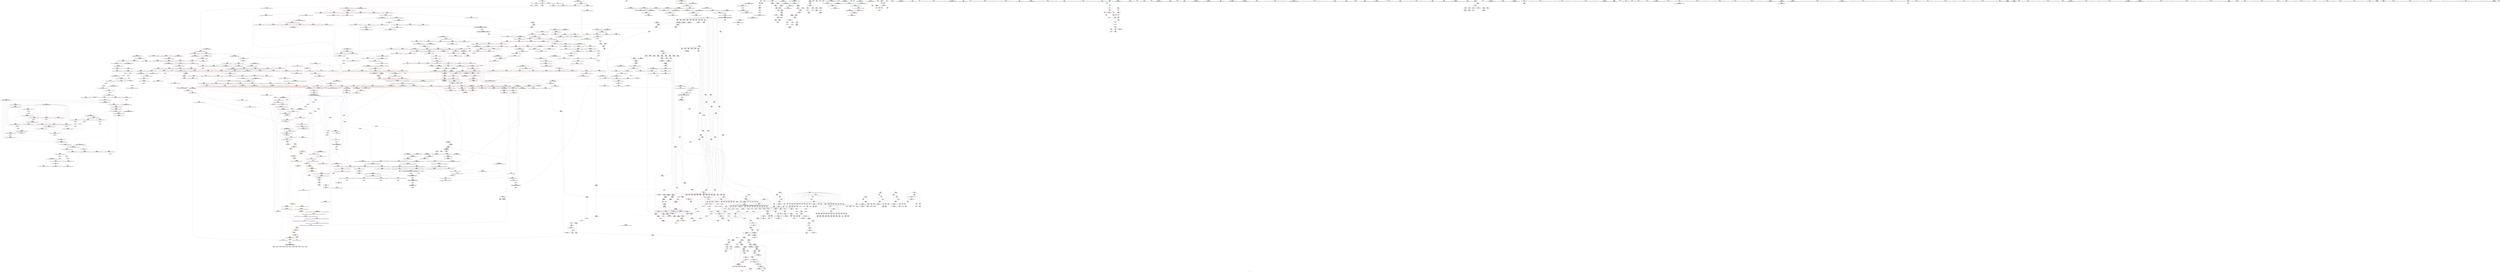 digraph "SVFG" {
	label="SVFG";

	Node0x55ccd1153120 [shape=record,color=grey,label="{NodeID: 0\nNullPtr}"];
	Node0x55ccd1153120 -> Node0x55ccd11f22b0[style=solid];
	Node0x55ccd1153120 -> Node0x55ccd11fe9a0[style=solid];
	Node0x55ccd11f8380 [shape=record,color=red,label="{NodeID: 775\n1457\<--1417\n\<--__holeIndex.addr\n_ZSt11__push_heapIPxlxN9__gnu_cxx5__ops14_Iter_less_valEEvT_T0_S5_T1_RT2_\n}"];
	Node0x55ccd1210bc0 [shape=record,color=grey,label="{NodeID: 1550\n510 = Binary(509, 201, )\n}"];
	Node0x55ccd1210bc0 -> Node0x55ccd1220b80[style=solid];
	Node0x55ccd11eedc0 [shape=record,color=purple,label="{NodeID: 443\n198\<--195\narrayidx33\<--\n_Z11getExpectedPxS_x\n}"];
	Node0x55ccd11eedc0 -> Node0x55ccd12022c0[style=solid];
	Node0x55ccd11eedc0 -> Node0x55ccd11ff940[style=solid];
	Node0x55ccd1357580 [shape=record,color=black,label="{NodeID: 2325\n321 = PHI()\n}"];
	Node0x55ccd11e2ea0 [shape=record,color=green,label="{NodeID: 111\n843\<--844\n__it2.addr\<--__it2.addr_field_insensitive\n_ZNK9__gnu_cxx5__ops15_Iter_less_iterclIPxS3_EEbT_T0_\n}"];
	Node0x55ccd11e2ea0 -> Node0x55ccd1209210[style=solid];
	Node0x55ccd11e2ea0 -> Node0x55ccd1222720[style=solid];
	Node0x55ccd11fddb0 [shape=record,color=red,label="{NodeID: 886\n1934\<--1905\n\<--_Num\n_ZNSt20__copy_move_backwardILb1ELb1ESt26random_access_iterator_tagE13__copy_move_bIxEEPT_PKS3_S6_S4_\n}"];
	Node0x55ccd11fddb0 -> Node0x55ccd1215fc0[style=solid];
	Node0x55ccd12561b0 [shape=record,color=grey,label="{NodeID: 1661\n1918 = cmp(1917, 9, )\n}"];
	Node0x55ccd1204820 [shape=record,color=red,label="{NodeID: 554\n612\<--290\n\<--j\nmain\n}"];
	Node0x55ccd1204820 -> Node0x55ccd1254e30[style=solid];
	Node0x55ccd1360e90 [shape=record,color=black,label="{NodeID: 2436\n50 = PHI(467, 521, 583, 635, 696, )\n1st arg _Z11getExpectedPxS_x }"];
	Node0x55ccd1360e90 -> Node0x55ccd11feb70[style=solid];
	Node0x55ccd11e7580 [shape=record,color=green,label="{NodeID: 222\n1660\<--1661\n__comp\<--__comp_field_insensitive\n_ZSt16__insertion_sortIPxN9__gnu_cxx5__ops15_Iter_less_iterEEvT_S4_T0_\n|{<s0>88}}"];
	Node0x55ccd11e7580:s0 -> Node0x55ccd135cb80[style=solid,color=red];
	Node0x55ccd12230e0 [shape=record,color=blue,label="{NodeID: 997\n1021\<--1016\n__first.addr\<--__first\n_ZSt14__partial_sortIPxN9__gnu_cxx5__ops15_Iter_less_iterEEvT_S4_S4_T0_\n}"];
	Node0x55ccd12230e0 -> Node0x55ccd120ace0[style=dashed];
	Node0x55ccd12230e0 -> Node0x55ccd120adb0[style=dashed];
	Node0x55ccd120a250 [shape=record,color=red,label="{NodeID: 665\n940\<--907\n\<--__depth_limit.addr\n_ZSt16__introsort_loopIPxlN9__gnu_cxx5__ops15_Iter_less_iterEEvT_S4_T0_T1_\n}"];
	Node0x55ccd120a250 -> Node0x55ccd120fcc0[style=solid];
	Node0x55ccd11f53d0 [shape=record,color=black,label="{NodeID: 333\n957\<--969\n_ZSt4__lgl_ret\<--sub\n_ZSt4__lgl\n|{<s0>35}}"];
	Node0x55ccd11f53d0:s0 -> Node0x55ccd1358fc0[style=solid,color=blue];
	Node0x55ccd1228b10 [shape=record,color=blue,label="{NodeID: 1108\n1949\<--1945\n__val.addr\<--__val\n_ZNK9__gnu_cxx5__ops14_Val_less_iterclIxPxEEbRT_T0_\n}"];
	Node0x55ccd1228b10 -> Node0x55ccd11fdf50[style=dashed];
	Node0x55ccd11df350 [shape=record,color=green,label="{NodeID: 1\n7\<--1\n__dso_handle\<--dummyObj\nGlob }"];
	Node0x55ccd12cd8b0 [shape=record,color=yellow,style=double,label="{NodeID: 1883\n28V_1 = ENCHI(MR_28V_0)\npts\{281 \}\nFun[_ZSt13move_backwardIPxS0_ET0_T_S2_S1_]|{<s0>98}}"];
	Node0x55ccd12cd8b0:s0 -> Node0x55ccd12d0120[style=dashed,color=red];
	Node0x55ccd11f8450 [shape=record,color=red,label="{NodeID: 776\n1462\<--1417\n\<--__holeIndex.addr\n_ZSt11__push_heapIPxlxN9__gnu_cxx5__ops14_Iter_less_valEEvT_T0_S5_T1_RT2_\n}"];
	Node0x55ccd11f8450 -> Node0x55ccd1213a40[style=solid];
	Node0x55ccd1210d40 [shape=record,color=grey,label="{NodeID: 1551\n507 = Binary(506, 505, )\n}"];
	Node0x55ccd1210d40 -> Node0x55ccd1220ab0[style=solid];
	Node0x55ccd11eee90 [shape=record,color=purple,label="{NodeID: 444\n1069\<--1061\nadd.ptr\<--\n_ZSt27__unguarded_partition_pivotIPxN9__gnu_cxx5__ops15_Iter_less_iterEET_S4_S4_T0_\n}"];
	Node0x55ccd11eee90 -> Node0x55ccd12234f0[style=solid];
	Node0x55ccd1357650 [shape=record,color=black,label="{NodeID: 2326\n324 = PHI(735, )\n}"];
	Node0x55ccd1357650 -> Node0x55ccd121fa70[style=solid];
	Node0x55ccd11e2f70 [shape=record,color=green,label="{NodeID: 112\n858\<--859\n__comp\<--__comp_field_insensitive\n_ZSt6__sortIPxN9__gnu_cxx5__ops15_Iter_less_iterEEvT_S4_T0_\n}"];
	Node0x55ccd11fde80 [shape=record,color=red,label="{NodeID: 887\n1956\<--1947\nthis1\<--this.addr\n_ZNK9__gnu_cxx5__ops14_Val_less_iterclIxPxEEbRT_T0_\n}"];
	Node0x55ccd1256330 [shape=record,color=grey,label="{NodeID: 1662\n130 = cmp(129, 99, )\n}"];
	Node0x55ccd12048f0 [shape=record,color=red,label="{NodeID: 555\n641\<--290\n\<--j\nmain\n}"];
	Node0x55ccd12048f0 -> Node0x55ccd11f47a0[style=solid];
	Node0x55ccd13610a0 [shape=record,color=black,label="{NodeID: 2437\n51 = PHI(470, 522, 584, 636, 697, )\n2nd arg _Z11getExpectedPxS_x }"];
	Node0x55ccd13610a0 -> Node0x55ccd11fec40[style=solid];
	Node0x55ccd11e7650 [shape=record,color=green,label="{NodeID: 223\n1662\<--1663\n__first.addr\<--__first.addr_field_insensitive\n_ZSt16__insertion_sortIPxN9__gnu_cxx5__ops15_Iter_less_iterEEvT_S4_T0_\n}"];
	Node0x55ccd11e7650 -> Node0x55ccd11fb370[style=solid];
	Node0x55ccd11e7650 -> Node0x55ccd11fb440[style=solid];
	Node0x55ccd11e7650 -> Node0x55ccd11fb510[style=solid];
	Node0x55ccd11e7650 -> Node0x55ccd11fb5e0[style=solid];
	Node0x55ccd11e7650 -> Node0x55ccd11fb6b0[style=solid];
	Node0x55ccd11e7650 -> Node0x55ccd1226dd0[style=solid];
	Node0x55ccd12231b0 [shape=record,color=blue,label="{NodeID: 998\n1023\<--1017\n__middle.addr\<--__middle\n_ZSt14__partial_sortIPxN9__gnu_cxx5__ops15_Iter_less_iterEEvT_S4_S4_T0_\n}"];
	Node0x55ccd12231b0 -> Node0x55ccd120ae80[style=dashed];
	Node0x55ccd12231b0 -> Node0x55ccd120af50[style=dashed];
	Node0x55ccd120a320 [shape=record,color=red,label="{NodeID: 666\n951\<--907\n\<--__depth_limit.addr\n_ZSt16__introsort_loopIPxlN9__gnu_cxx5__ops15_Iter_less_iterEEvT_S4_T0_T1_\n|{<s0>40}}"];
	Node0x55ccd120a320:s0 -> Node0x55ccd1361660[style=solid,color=red];
	Node0x55ccd11f54a0 [shape=record,color=black,label="{NodeID: 334\n991\<--989\nsub.ptr.lhs.cast\<--\n_ZSt22__final_insertion_sortIPxN9__gnu_cxx5__ops15_Iter_less_iterEEvT_S4_T0_\n}"];
	Node0x55ccd11f54a0 -> Node0x55ccd1214ac0[style=solid];
	Node0x55ccd1228be0 [shape=record,color=blue,label="{NodeID: 1109\n1951\<--1946\n__it.addr\<--__it\n_ZNK9__gnu_cxx5__ops14_Val_less_iterclIxPxEEbRT_T0_\n}"];
	Node0x55ccd1228be0 -> Node0x55ccd11fe020[style=dashed];
	Node0x55ccd11df3e0 [shape=record,color=green,label="{NodeID: 2\n9\<--1\n\<--dummyObj\nCan only get source location for instruction, argument, global var or function.|{<s0>59}}"];
	Node0x55ccd11df3e0:s0 -> Node0x55ccd1364230[style=solid,color=red];
	Node0x55ccd11f8520 [shape=record,color=red,label="{NodeID: 777\n1470\<--1417\n\<--__holeIndex.addr\n_ZSt11__push_heapIPxlxN9__gnu_cxx5__ops14_Iter_less_valEEvT_T0_S5_T1_RT2_\n}"];
	Node0x55ccd1210ec0 [shape=record,color=grey,label="{NodeID: 1552\n447 = Binary(446, 445, )\n}"];
	Node0x55ccd1210ec0 -> Node0x55ccd12206a0[style=solid];
	Node0x55ccd11eef60 [shape=record,color=purple,label="{NodeID: 445\n1210\<--1208\nadd.ptr\<--\n_ZSt11__make_heapIPxN9__gnu_cxx5__ops15_Iter_less_iterEEvT_S4_RT0_\n|{<s0>53}}"];
	Node0x55ccd11eef60:s0 -> Node0x55ccd135dc60[style=solid,color=red];
	Node0x55ccd13577c0 [shape=record,color=black,label="{NodeID: 2327\n332 = PHI()\n}"];
	Node0x55ccd11e3040 [shape=record,color=green,label="{NodeID: 113\n860\<--861\n__first.addr\<--__first.addr_field_insensitive\n_ZSt6__sortIPxN9__gnu_cxx5__ops15_Iter_less_iterEEvT_S4_T0_\n}"];
	Node0x55ccd11e3040 -> Node0x55ccd1209480[style=solid];
	Node0x55ccd11e3040 -> Node0x55ccd1209550[style=solid];
	Node0x55ccd11e3040 -> Node0x55ccd1209620[style=solid];
	Node0x55ccd11e3040 -> Node0x55ccd12096f0[style=solid];
	Node0x55ccd11e3040 -> Node0x55ccd12227f0[style=solid];
	Node0x55ccd11fdf50 [shape=record,color=red,label="{NodeID: 888\n1957\<--1949\n\<--__val.addr\n_ZNK9__gnu_cxx5__ops14_Val_less_iterclIxPxEEbRT_T0_\n}"];
	Node0x55ccd11fdf50 -> Node0x55ccd11fe0f0[style=solid];
	Node0x55ccd12564b0 [shape=record,color=grey,label="{NodeID: 1663\n262 = cmp(260, 261, )\n}"];
	Node0x55ccd12049c0 [shape=record,color=red,label="{NodeID: 556\n654\<--290\n\<--j\nmain\n}"];
	Node0x55ccd12049c0 -> Node0x55ccd11f4940[style=solid];
	Node0x55ccd13612b0 [shape=record,color=black,label="{NodeID: 2438\n736 = PHI(325, )\n0th arg _ZSt12setprecisioni }"];
	Node0x55ccd13612b0 -> Node0x55ccd1221c90[style=solid];
	Node0x55ccd11e7720 [shape=record,color=green,label="{NodeID: 224\n1664\<--1665\n__last.addr\<--__last.addr_field_insensitive\n_ZSt16__insertion_sortIPxN9__gnu_cxx5__ops15_Iter_less_iterEEvT_S4_T0_\n}"];
	Node0x55ccd11e7720 -> Node0x55ccd11fb780[style=solid];
	Node0x55ccd11e7720 -> Node0x55ccd11fb850[style=solid];
	Node0x55ccd11e7720 -> Node0x55ccd1226ea0[style=solid];
	Node0x55ccd1223280 [shape=record,color=blue,label="{NodeID: 999\n1025\<--1018\n__last.addr\<--__last\n_ZSt14__partial_sortIPxN9__gnu_cxx5__ops15_Iter_less_iterEEvT_S4_S4_T0_\n}"];
	Node0x55ccd1223280 -> Node0x55ccd120b020[style=dashed];
	Node0x55ccd120a3f0 [shape=record,color=red,label="{NodeID: 667\n949\<--911\n\<--__cut\n_ZSt16__introsort_loopIPxlN9__gnu_cxx5__ops15_Iter_less_iterEEvT_S4_T0_T1_\n|{<s0>40}}"];
	Node0x55ccd120a3f0:s0 -> Node0x55ccd13613c0[style=solid,color=red];
	Node0x55ccd11f5570 [shape=record,color=black,label="{NodeID: 335\n992\<--990\nsub.ptr.rhs.cast\<--\n_ZSt22__final_insertion_sortIPxN9__gnu_cxx5__ops15_Iter_less_iterEEvT_S4_T0_\n}"];
	Node0x55ccd11f5570 -> Node0x55ccd1214ac0[style=solid];
	Node0x55ccd11dfaa0 [shape=record,color=green,label="{NodeID: 3\n13\<--1\n_ZSt3cin\<--dummyObj\nGlob }"];
	Node0x55ccd11f85f0 [shape=record,color=red,label="{NodeID: 778\n1438\<--1419\n\<--__topIndex.addr\n_ZSt11__push_heapIPxlxN9__gnu_cxx5__ops14_Iter_less_valEEvT_T0_S5_T1_RT2_\n}"];
	Node0x55ccd11f85f0 -> Node0x55ccd1254b30[style=solid];
	Node0x55ccd1211040 [shape=record,color=grey,label="{NodeID: 1553\n445 = Binary(440, 444, )\n}"];
	Node0x55ccd1211040 -> Node0x55ccd1210ec0[style=solid];
	Node0x55ccd11ef030 [shape=record,color=purple,label="{NodeID: 446\n1327\<--1325\nadd.ptr\<--\n_ZSt13__adjust_heapIPxlxN9__gnu_cxx5__ops15_Iter_less_iterEEvT_T0_S5_T1_T2_\n|{<s0>60}}"];
	Node0x55ccd11ef030:s0 -> Node0x55ccd135d4e0[style=solid,color=red];
	Node0x55ccd1357890 [shape=record,color=black,label="{NodeID: 2328\n341 = PHI()\n}"];
	Node0x55ccd11e3110 [shape=record,color=green,label="{NodeID: 114\n862\<--863\n__last.addr\<--__last.addr_field_insensitive\n_ZSt6__sortIPxN9__gnu_cxx5__ops15_Iter_less_iterEEvT_S4_T0_\n}"];
	Node0x55ccd11e3110 -> Node0x55ccd12097c0[style=solid];
	Node0x55ccd11e3110 -> Node0x55ccd1209890[style=solid];
	Node0x55ccd11e3110 -> Node0x55ccd1209960[style=solid];
	Node0x55ccd11e3110 -> Node0x55ccd1209a30[style=solid];
	Node0x55ccd11e3110 -> Node0x55ccd12228c0[style=solid];
	Node0x55ccd12d4310 [shape=record,color=yellow,style=double,label="{NodeID: 1996\n28V_1 = ENCHI(MR_28V_0)\npts\{281 \}\nFun[_ZSt14__partial_sortIPxN9__gnu_cxx5__ops15_Iter_less_iterEEvT_S4_S4_T0_]|{<s0>45}}"];
	Node0x55ccd12d4310:s0 -> Node0x55ccd12ce580[style=dashed,color=red];
	Node0x55ccd11fe020 [shape=record,color=red,label="{NodeID: 889\n1959\<--1951\n\<--__it.addr\n_ZNK9__gnu_cxx5__ops14_Val_less_iterclIxPxEEbRT_T0_\n}"];
	Node0x55ccd11fe020 -> Node0x55ccd11fe1c0[style=solid];
	Node0x55ccd1256630 [shape=record,color=grey,label="{NodeID: 1664\n1352 = cmp(1351, 9, )\n}"];
	Node0x55ccd1204a90 [shape=record,color=red,label="{NodeID: 557\n665\<--290\n\<--j\nmain\n}"];
	Node0x55ccd1204a90 -> Node0x55ccd11f4a10[style=solid];
	Node0x55ccd13613c0 [shape=record,color=black,label="{NodeID: 2439\n898 = PHI(874, 949, )\n0th arg _ZSt16__introsort_loopIPxlN9__gnu_cxx5__ops15_Iter_less_iterEEvT_S4_T0_T1_ }"];
	Node0x55ccd13613c0 -> Node0x55ccd1222990[style=solid];
	Node0x55ccd11e77f0 [shape=record,color=green,label="{NodeID: 225\n1666\<--1667\n__i\<--__i_field_insensitive\n_ZSt16__insertion_sortIPxN9__gnu_cxx5__ops15_Iter_less_iterEEvT_S4_T0_\n}"];
	Node0x55ccd11e77f0 -> Node0x55ccd11fb920[style=solid];
	Node0x55ccd11e77f0 -> Node0x55ccd11fb9f0[style=solid];
	Node0x55ccd11e77f0 -> Node0x55ccd11fbac0[style=solid];
	Node0x55ccd11e77f0 -> Node0x55ccd11fbb90[style=solid];
	Node0x55ccd11e77f0 -> Node0x55ccd11fbc60[style=solid];
	Node0x55ccd11e77f0 -> Node0x55ccd11fbd30[style=solid];
	Node0x55ccd11e77f0 -> Node0x55ccd11fbe00[style=solid];
	Node0x55ccd11e77f0 -> Node0x55ccd1226f70[style=solid];
	Node0x55ccd11e77f0 -> Node0x55ccd12271e0[style=solid];
	Node0x55ccd1223350 [shape=record,color=blue,label="{NodeID: 1000\n1049\<--1045\n__first.addr\<--__first\n_ZSt27__unguarded_partition_pivotIPxN9__gnu_cxx5__ops15_Iter_less_iterEET_S4_S4_T0_\n}"];
	Node0x55ccd1223350 -> Node0x55ccd120b0f0[style=dashed];
	Node0x55ccd1223350 -> Node0x55ccd120b1c0[style=dashed];
	Node0x55ccd1223350 -> Node0x55ccd120b290[style=dashed];
	Node0x55ccd1223350 -> Node0x55ccd120b360[style=dashed];
	Node0x55ccd1223350 -> Node0x55ccd120b430[style=dashed];
	Node0x55ccd1223350 -> Node0x55ccd120b500[style=dashed];
	Node0x55ccd120a4c0 [shape=record,color=red,label="{NodeID: 668\n953\<--911\n\<--__cut\n_ZSt16__introsort_loopIPxlN9__gnu_cxx5__ops15_Iter_less_iterEEvT_S4_T0_T1_\n}"];
	Node0x55ccd120a4c0 -> Node0x55ccd1222da0[style=solid];
	Node0x55ccd11f5640 [shape=record,color=black,label="{NodeID: 336\n1064\<--1062\nsub.ptr.lhs.cast\<--\n_ZSt27__unguarded_partition_pivotIPxN9__gnu_cxx5__ops15_Iter_less_iterEET_S4_S4_T0_\n}"];
	Node0x55ccd11f5640 -> Node0x55ccd12105c0[style=solid];
	Node0x55ccd11dfb30 [shape=record,color=green,label="{NodeID: 4\n14\<--1\n_ZSt4cout\<--dummyObj\nGlob }"];
	Node0x55ccd11f86c0 [shape=record,color=red,label="{NodeID: 779\n1441\<--1423\n\<--__comp.addr\n_ZSt11__push_heapIPxlxN9__gnu_cxx5__ops14_Iter_less_valEEvT_T0_S5_T1_RT2_\n|{<s0>67}}"];
	Node0x55ccd11f86c0:s0 -> Node0x55ccd13602f0[style=solid,color=red];
	Node0x55ccd12111c0 [shape=record,color=grey,label="{NodeID: 1554\n1152 = Binary(1150, 1151, )\n}"];
	Node0x55ccd12111c0 -> Node0x55ccd1211340[style=solid];
	Node0x55ccd11ef100 [shape=record,color=purple,label="{NodeID: 447\n1331\<--1328\nadd.ptr2\<--\n_ZSt13__adjust_heapIPxlxN9__gnu_cxx5__ops15_Iter_less_iterEEvT_T0_S5_T1_T2_\n|{<s0>60}}"];
	Node0x55ccd11ef100:s0 -> Node0x55ccd135d8a0[style=solid,color=red];
	Node0x55ccd1357960 [shape=record,color=black,label="{NodeID: 2329\n344 = PHI()\n}"];
	Node0x55ccd11e7c50 [shape=record,color=green,label="{NodeID: 115\n864\<--865\nagg.tmp\<--agg.tmp_field_insensitive\n_ZSt6__sortIPxN9__gnu_cxx5__ops15_Iter_less_iterEEvT_S4_T0_\n}"];
	Node0x55ccd11fe0f0 [shape=record,color=red,label="{NodeID: 890\n1958\<--1957\n\<--\n_ZNK9__gnu_cxx5__ops14_Val_less_iterclIxPxEEbRT_T0_\n}"];
	Node0x55ccd11fe0f0 -> Node0x55ccd1255a30[style=solid];
	Node0x55ccd12567b0 [shape=record,color=grey,label="{NodeID: 1665\n1749 = cmp(1747, 1748, )\n}"];
	Node0x55ccd1204b60 [shape=record,color=red,label="{NodeID: 558\n673\<--290\n\<--j\nmain\n}"];
	Node0x55ccd1204b60 -> Node0x55ccd12552b0[style=solid];
	Node0x55ccd1361510 [shape=record,color=black,label="{NodeID: 2440\n899 = PHI(875, 950, )\n1st arg _ZSt16__introsort_loopIPxlN9__gnu_cxx5__ops15_Iter_less_iterEEvT_S4_T0_T1_ }"];
	Node0x55ccd1361510 -> Node0x55ccd1222a60[style=solid];
	Node0x55ccd11e78c0 [shape=record,color=green,label="{NodeID: 226\n1668\<--1669\n__val\<--__val_field_insensitive\n_ZSt16__insertion_sortIPxN9__gnu_cxx5__ops15_Iter_less_iterEEvT_S4_T0_\n|{|<s1>91}}"];
	Node0x55ccd11e78c0 -> Node0x55ccd1227040[style=solid];
	Node0x55ccd11e78c0:s1 -> Node0x55ccd135dc60[style=solid,color=red];
	Node0x55ccd1223420 [shape=record,color=blue,label="{NodeID: 1001\n1051\<--1046\n__last.addr\<--__last\n_ZSt27__unguarded_partition_pivotIPxN9__gnu_cxx5__ops15_Iter_less_iterEET_S4_S4_T0_\n}"];
	Node0x55ccd1223420 -> Node0x55ccd120b5d0[style=dashed];
	Node0x55ccd1223420 -> Node0x55ccd120b6a0[style=dashed];
	Node0x55ccd1223420 -> Node0x55ccd120b770[style=dashed];
	Node0x55ccd120a590 [shape=record,color=red,label="{NodeID: 669\n962\<--959\n\<--__n.addr\n_ZSt4__lgl\n}"];
	Node0x55ccd11f5710 [shape=record,color=black,label="{NodeID: 337\n1065\<--1063\nsub.ptr.rhs.cast\<--\n_ZSt27__unguarded_partition_pivotIPxN9__gnu_cxx5__ops15_Iter_less_iterEET_S4_S4_T0_\n}"];
	Node0x55ccd11f5710 -> Node0x55ccd12105c0[style=solid];
	Node0x55ccd11dfbc0 [shape=record,color=green,label="{NodeID: 5\n15\<--1\n.str\<--dummyObj\nGlob }"];
	Node0x55ccd12cdc60 [shape=record,color=yellow,style=double,label="{NodeID: 1887\n28V_1 = ENCHI(MR_28V_0)\npts\{281 \}\nFun[_ZSt22__copy_move_backward_aILb1EPxS0_ET1_T0_S2_S1_]|{<s0>107|<s1>107|<s2>107}}"];
	Node0x55ccd12cdc60:s0 -> Node0x55ccd11fe500[style=dashed,color=red];
	Node0x55ccd12cdc60:s1 -> Node0x55ccd1228970[style=dashed,color=red];
	Node0x55ccd12cdc60:s2 -> Node0x55ccd1299520[style=dashed,color=red];
	Node0x55ccd11f8790 [shape=record,color=red,label="{NodeID: 780\n1443\<--1425\n\<--__parent\n_ZSt11__push_heapIPxlxN9__gnu_cxx5__ops14_Iter_less_valEEvT_T0_S5_T1_RT2_\n}"];
	Node0x55ccd1211340 [shape=record,color=grey,label="{NodeID: 1555\n1153 = Binary(1152, 882, )\n}"];
	Node0x55ccd1211340 -> Node0x55ccd1253f30[style=solid];
	Node0x55ccd11ef1d0 [shape=record,color=purple,label="{NodeID: 448\n1340\<--1338\nadd.ptr3\<--\n_ZSt13__adjust_heapIPxlxN9__gnu_cxx5__ops15_Iter_less_iterEEvT_T0_S5_T1_T2_\n|{<s0>61}}"];
	Node0x55ccd11ef1d0:s0 -> Node0x55ccd135dc60[style=solid,color=red];
	Node0x55ccd1357a30 [shape=record,color=black,label="{NodeID: 2330\n355 = PHI()\n}"];
	Node0x55ccd11e7ce0 [shape=record,color=green,label="{NodeID: 116\n866\<--867\nagg.tmp1\<--agg.tmp1_field_insensitive\n_ZSt6__sortIPxN9__gnu_cxx5__ops15_Iter_less_iterEEvT_S4_T0_\n}"];
	Node0x55ccd11fe1c0 [shape=record,color=red,label="{NodeID: 891\n1960\<--1959\n\<--\n_ZNK9__gnu_cxx5__ops14_Val_less_iterclIxPxEEbRT_T0_\n}"];
	Node0x55ccd11fe1c0 -> Node0x55ccd1255a30[style=solid];
	Node0x55ccd1256930 [shape=record,color=grey,label="{NodeID: 1666\n1358 = cmp(1354, 1357, )\n}"];
	Node0x55ccd1204c30 [shape=record,color=red,label="{NodeID: 559\n701\<--290\n\<--j\nmain\n}"];
	Node0x55ccd1204c30 -> Node0x55ccd1221af0[style=solid];
	Node0x55ccd1361660 [shape=record,color=black,label="{NodeID: 2441\n900 = PHI(886, 951, )\n2nd arg _ZSt16__introsort_loopIPxlN9__gnu_cxx5__ops15_Iter_less_iterEEvT_S4_T0_T1_ }"];
	Node0x55ccd1361660 -> Node0x55ccd1222b30[style=solid];
	Node0x55ccd11e7990 [shape=record,color=green,label="{NodeID: 227\n1670\<--1671\nagg.tmp\<--agg.tmp_field_insensitive\n_ZSt16__insertion_sortIPxN9__gnu_cxx5__ops15_Iter_less_iterEEvT_S4_T0_\n}"];
	Node0x55ccd12234f0 [shape=record,color=blue,label="{NodeID: 1002\n1053\<--1069\n__mid\<--add.ptr\n_ZSt27__unguarded_partition_pivotIPxN9__gnu_cxx5__ops15_Iter_less_iterEET_S4_S4_T0_\n}"];
	Node0x55ccd12234f0 -> Node0x55ccd120b840[style=dashed];
	Node0x55ccd120a660 [shape=record,color=red,label="{NodeID: 670\n990\<--977\n\<--__first.addr\n_ZSt22__final_insertion_sortIPxN9__gnu_cxx5__ops15_Iter_less_iterEEvT_S4_T0_\n}"];
	Node0x55ccd120a660 -> Node0x55ccd11f5570[style=solid];
	Node0x55ccd11f57e0 [shape=record,color=black,label="{NodeID: 338\n1044\<--1084\n_ZSt27__unguarded_partition_pivotIPxN9__gnu_cxx5__ops15_Iter_less_iterEET_S4_S4_T0__ret\<--call\n_ZSt27__unguarded_partition_pivotIPxN9__gnu_cxx5__ops15_Iter_less_iterEET_S4_S4_T0_\n|{<s0>39}}"];
	Node0x55ccd11f57e0:s0 -> Node0x55ccd1359100[style=solid,color=blue];
	Node0x55ccd11dfc50 [shape=record,color=green,label="{NodeID: 6\n17\<--1\n.str.1\<--dummyObj\nGlob }"];
	Node0x55ccd11f8860 [shape=record,color=red,label="{NodeID: 781\n1452\<--1425\n\<--__parent\n_ZSt11__push_heapIPxlxN9__gnu_cxx5__ops14_Iter_less_valEEvT_T0_S5_T1_RT2_\n}"];
	Node0x55ccd12114c0 [shape=record,color=grey,label="{NodeID: 1556\n725 = Binary(724, 112, )\n}"];
	Node0x55ccd12114c0 -> Node0x55ccd1221bc0[style=solid];
	Node0x55ccd11ef2a0 [shape=record,color=purple,label="{NodeID: 449\n1345\<--1343\nadd.ptr5\<--\n_ZSt13__adjust_heapIPxlxN9__gnu_cxx5__ops15_Iter_less_iterEEvT_T0_S5_T1_T2_\n}"];
	Node0x55ccd11ef2a0 -> Node0x55ccd1224ef0[style=solid];
	Node0x55ccd1357b00 [shape=record,color=black,label="{NodeID: 2331\n471 = PHI(48, )\n|{<s0>18}}"];
	Node0x55ccd1357b00:s0 -> Node0x55ccd1363d10[style=solid,color=red];
	Node0x55ccd11e7db0 [shape=record,color=green,label="{NodeID: 117\n884\<--885\n_ZSt4__lgl\<--_ZSt4__lgl_field_insensitive\n}"];
	Node0x55ccd11fe290 [shape=record,color=red,label="{NodeID: 892\n1972\<--1971\ndummyVal\<--offset_0\n_Z11getExpectedPxS_x\n}"];
	Node0x55ccd11fe290 -> Node0x55ccd11feeb0[style=solid];
	Node0x55ccd1256ab0 [shape=record,color=grey,label="{NodeID: 1667\n853 = cmp(850, 852, )\n}"];
	Node0x55ccd1256ab0 -> Node0x55ccd11f4e20[style=solid];
	Node0x55ccd1204d00 [shape=record,color=red,label="{NodeID: 560\n476\<--292\n\<--next\nmain\n}"];
	Node0x55ccd1204d00 -> Node0x55ccd1211dc0[style=solid];
	Node0x55ccd13617b0 [shape=record,color=black,label="{NodeID: 2442\n973 = PHI(890, )\n0th arg _ZSt22__final_insertion_sortIPxN9__gnu_cxx5__ops15_Iter_less_iterEEvT_S4_T0_ }"];
	Node0x55ccd13617b0 -> Node0x55ccd1222f40[style=solid];
	Node0x55ccd11e7a60 [shape=record,color=green,label="{NodeID: 228\n1672\<--1673\nagg.tmp7\<--agg.tmp7_field_insensitive\n_ZSt16__insertion_sortIPxN9__gnu_cxx5__ops15_Iter_less_iterEEvT_S4_T0_\n}"];
	Node0x55ccd12235c0 [shape=record,color=blue,label="{NodeID: 1003\n1094\<--1089\n__first.addr\<--__first\n_ZSt13__heap_selectIPxN9__gnu_cxx5__ops15_Iter_less_iterEEvT_S4_S4_T0_\n}"];
	Node0x55ccd12235c0 -> Node0x55ccd120b910[style=dashed];
	Node0x55ccd12235c0 -> Node0x55ccd120b9e0[style=dashed];
	Node0x55ccd12235c0 -> Node0x55ccd120bab0[style=dashed];
	Node0x55ccd120a730 [shape=record,color=red,label="{NodeID: 671\n997\<--977\n\<--__first.addr\n_ZSt22__final_insertion_sortIPxN9__gnu_cxx5__ops15_Iter_less_iterEEvT_S4_T0_\n|{<s0>42}}"];
	Node0x55ccd120a730:s0 -> Node0x55ccd1363060[style=solid,color=red];
	Node0x55ccd11f58b0 [shape=record,color=black,label="{NodeID: 339\n1150\<--1148\nsub.ptr.lhs.cast\<--\n_ZSt11__sort_heapIPxN9__gnu_cxx5__ops15_Iter_less_iterEEvT_S4_RT0_\n}"];
	Node0x55ccd11f58b0 -> Node0x55ccd12111c0[style=solid];
	Node0x55ccd11dfce0 [shape=record,color=green,label="{NodeID: 7\n20\<--1\n\<--dummyObj\nCan only get source location for instruction, argument, global var or function.}"];
	Node0x55ccd11f8930 [shape=record,color=red,label="{NodeID: 782\n1460\<--1425\n\<--__parent\n_ZSt11__push_heapIPxlxN9__gnu_cxx5__ops14_Iter_less_valEEvT_T0_S5_T1_RT2_\n}"];
	Node0x55ccd11f8930 -> Node0x55ccd1225a50[style=solid];
	Node0x55ccd1211640 [shape=record,color=grey,label="{NodeID: 1557\n505 = Binary(500, 504, )\n}"];
	Node0x55ccd1211640 -> Node0x55ccd1210d40[style=solid];
	Node0x55ccd11ef370 [shape=record,color=purple,label="{NodeID: 450\n1367\<--1364\nadd.ptr14\<--\n_ZSt13__adjust_heapIPxlxN9__gnu_cxx5__ops15_Iter_less_iterEEvT_T0_S5_T1_T2_\n|{<s0>62}}"];
	Node0x55ccd11ef370:s0 -> Node0x55ccd135dc60[style=solid,color=red];
	Node0x55ccd1357d00 [shape=record,color=black,label="{NodeID: 2332\n715 = PHI()\n}"];
	Node0x55ccd11e7eb0 [shape=record,color=green,label="{NodeID: 118\n888\<--889\n_ZSt16__introsort_loopIPxlN9__gnu_cxx5__ops15_Iter_less_iterEEvT_S4_T0_T1_\<--_ZSt16__introsort_loopIPxlN9__gnu_cxx5__ops15_Iter_less_iterEEvT_S4_T0_T1__field_insensitive\n}"];
	Node0x55ccd11fe360 [shape=record,color=red,label="{NodeID: 893\n1975\<--1974\ndummyVal\<--offset_0\n_Z11getExpectedPxS_x\n}"];
	Node0x55ccd11fe360 -> Node0x55ccd11ffc80[style=solid];
	Node0x55ccd1293d20 [shape=record,color=black,label="{NodeID: 1668\nMR_30V_8 = PHI(MR_30V_9, MR_30V_7, )\npts\{297 \}\n|{|<s2>19|<s3>19|<s4>19|<s5>19}}"];
	Node0x55ccd1293d20 -> Node0x55ccd1207dc0[style=dashed];
	Node0x55ccd1293d20 -> Node0x55ccd1220b80[style=dashed];
	Node0x55ccd1293d20:s2 -> Node0x55ccd1201de0[style=dashed,color=red];
	Node0x55ccd1293d20:s3 -> Node0x55ccd1201eb0[style=dashed,color=red];
	Node0x55ccd1293d20:s4 -> Node0x55ccd11fe290[style=dashed,color=red];
	Node0x55ccd1293d20:s5 -> Node0x55ccd129c220[style=dashed,color=red];
	Node0x55ccd1204dd0 [shape=record,color=red,label="{NodeID: 561\n499\<--292\n\<--next\nmain\n}"];
	Node0x55ccd1204dd0 -> Node0x55ccd12117c0[style=solid];
	Node0x55ccd13618c0 [shape=record,color=black,label="{NodeID: 2443\n974 = PHI(891, )\n1st arg _ZSt22__final_insertion_sortIPxN9__gnu_cxx5__ops15_Iter_less_iterEEvT_S4_T0_ }"];
	Node0x55ccd13618c0 -> Node0x55ccd1223010[style=solid];
	Node0x55ccd11e7b30 [shape=record,color=green,label="{NodeID: 229\n1674\<--1675\nundef.agg.tmp\<--undef.agg.tmp_field_insensitive\n_ZSt16__insertion_sortIPxN9__gnu_cxx5__ops15_Iter_less_iterEEvT_S4_T0_\n}"];
	Node0x55ccd1223690 [shape=record,color=blue,label="{NodeID: 1004\n1096\<--1090\n__middle.addr\<--__middle\n_ZSt13__heap_selectIPxN9__gnu_cxx5__ops15_Iter_less_iterEEvT_S4_S4_T0_\n}"];
	Node0x55ccd1223690 -> Node0x55ccd120bb80[style=dashed];
	Node0x55ccd1223690 -> Node0x55ccd120bc50[style=dashed];
	Node0x55ccd1223690 -> Node0x55ccd120bd20[style=dashed];
	Node0x55ccd120a800 [shape=record,color=red,label="{NodeID: 672\n998\<--977\n\<--__first.addr\n_ZSt22__final_insertion_sortIPxN9__gnu_cxx5__ops15_Iter_less_iterEEvT_S4_T0_\n}"];
	Node0x55ccd120a800 -> Node0x55ccd11eda40[style=solid];
	Node0x55ccd11f5980 [shape=record,color=black,label="{NodeID: 340\n1151\<--1149\nsub.ptr.rhs.cast\<--\n_ZSt11__sort_heapIPxN9__gnu_cxx5__ops15_Iter_less_iterEEvT_S4_RT0_\n}"];
	Node0x55ccd11f5980 -> Node0x55ccd12111c0[style=solid];
	Node0x55ccd11dfd70 [shape=record,color=green,label="{NodeID: 8\n86\<--1\n\<--dummyObj\nCan only get source location for instruction, argument, global var or function.}"];
	Node0x55ccd11f8a00 [shape=record,color=red,label="{NodeID: 783\n1455\<--1454\n\<--call2\n_ZSt11__push_heapIPxlxN9__gnu_cxx5__ops14_Iter_less_valEEvT_T0_S5_T1_RT2_\n}"];
	Node0x55ccd11f8a00 -> Node0x55ccd1225980[style=solid];
	Node0x55ccd12117c0 [shape=record,color=grey,label="{NodeID: 1558\n500 = Binary(499, 201, )\n}"];
	Node0x55ccd12117c0 -> Node0x55ccd1211640[style=solid];
	Node0x55ccd11ef440 [shape=record,color=purple,label="{NodeID: 451\n1372\<--1370\nadd.ptr16\<--\n_ZSt13__adjust_heapIPxlxN9__gnu_cxx5__ops15_Iter_less_iterEEvT_T0_S5_T1_T2_\n}"];
	Node0x55ccd11ef440 -> Node0x55ccd1225160[style=solid];
	Node0x55ccd1357dd0 [shape=record,color=black,label="{NodeID: 2333\n718 = PHI()\n}"];
	Node0x55ccd11e7fb0 [shape=record,color=green,label="{NodeID: 119\n893\<--894\n_ZSt22__final_insertion_sortIPxN9__gnu_cxx5__ops15_Iter_less_iterEEvT_S4_T0_\<--_ZSt22__final_insertion_sortIPxN9__gnu_cxx5__ops15_Iter_less_iterEEvT_S4_T0__field_insensitive\n}"];
	Node0x55ccd11fe430 [shape=record,color=red,label="{NodeID: 894\n1978\<--1977\ndummyVal\<--offset_0\nmain\n}"];
	Node0x55ccd11fe430 -> Node0x55ccd1220500[style=solid];
	Node0x55ccd1204ea0 [shape=record,color=red,label="{NodeID: 562\n509\<--292\n\<--next\nmain\n}"];
	Node0x55ccd1204ea0 -> Node0x55ccd1210bc0[style=solid];
	Node0x55ccd13619d0 [shape=record,color=black,label="{NodeID: 2444\n1394 = PHI(1288, )\n0th arg _ZSt4moveIRN9__gnu_cxx5__ops15_Iter_less_iterEEONSt16remove_referenceIT_E4typeEOS5_ }"];
	Node0x55ccd13619d0 -> Node0x55ccd1225300[style=solid];
	Node0x55ccd11efdf0 [shape=record,color=green,label="{NodeID: 230\n1704\<--1705\n_ZSt13move_backwardIPxS0_ET0_T_S2_S1_\<--_ZSt13move_backwardIPxS0_ET0_T_S2_S1__field_insensitive\n}"];
	Node0x55ccd1223760 [shape=record,color=blue,label="{NodeID: 1005\n1098\<--1091\n__last.addr\<--__last\n_ZSt13__heap_selectIPxN9__gnu_cxx5__ops15_Iter_less_iterEEvT_S4_S4_T0_\n}"];
	Node0x55ccd1223760 -> Node0x55ccd120bdf0[style=dashed];
	Node0x55ccd120a8d0 [shape=record,color=red,label="{NodeID: 673\n1003\<--977\n\<--__first.addr\n_ZSt22__final_insertion_sortIPxN9__gnu_cxx5__ops15_Iter_less_iterEEvT_S4_T0_\n}"];
	Node0x55ccd120a8d0 -> Node0x55ccd11edb10[style=solid];
	Node0x55ccd11f5a50 [shape=record,color=black,label="{NodeID: 341\n1189\<--1187\nsub.ptr.lhs.cast\<--\n_ZSt11__make_heapIPxN9__gnu_cxx5__ops15_Iter_less_iterEEvT_S4_RT0_\n}"];
	Node0x55ccd11f5a50 -> Node0x55ccd1240e20[style=solid];
	Node0x55ccd11dfe00 [shape=record,color=green,label="{NodeID: 9\n92\<--1\n\<--dummyObj\nCan only get source location for instruction, argument, global var or function.}"];
	Node0x55ccd11f8ad0 [shape=record,color=red,label="{NodeID: 784\n1468\<--1467\n\<--call6\n_ZSt11__push_heapIPxlxN9__gnu_cxx5__ops14_Iter_less_valEEvT_T0_S5_T1_RT2_\n}"];
	Node0x55ccd11f8ad0 -> Node0x55ccd1225bf0[style=solid];
	Node0x55ccd1211940 [shape=record,color=grey,label="{NodeID: 1559\n491 = Binary(489, 490, )\n}"];
	Node0x55ccd1211940 -> Node0x55ccd1220910[style=solid];
	Node0x55ccd11ef510 [shape=record,color=purple,label="{NodeID: 452\n1444\<--1442\nadd.ptr\<--\n_ZSt11__push_heapIPxlxN9__gnu_cxx5__ops14_Iter_less_valEEvT_T0_S5_T1_RT2_\n|{<s0>67}}"];
	Node0x55ccd11ef510:s0 -> Node0x55ccd1360400[style=solid,color=red];
	Node0x55ccd1357ea0 [shape=record,color=black,label="{NodeID: 2334\n523 = PHI(48, )\n|{<s0>20}}"];
	Node0x55ccd1357ea0:s0 -> Node0x55ccd1363d10[style=solid,color=red];
	Node0x55ccd11e80b0 [shape=record,color=green,label="{NodeID: 120\n901\<--902\n__comp\<--__comp_field_insensitive\n_ZSt16__introsort_loopIPxlN9__gnu_cxx5__ops15_Iter_less_iterEEvT_S4_T0_T1_\n}"];
	Node0x55ccd11fe500 [shape=record,color=red,label="{NodeID: 895\n1981\<--1980\ndummyVal\<--offset_0\n_ZNSt20__copy_move_backwardILb1ELb1ESt26random_access_iterator_tagE13__copy_move_bIxEEPT_PKS3_S6_S4_\n}"];
	Node0x55ccd11fe500 -> Node0x55ccd1228970[style=solid];
	Node0x55ccd1204f70 [shape=record,color=red,label="{NodeID: 563\n529\<--292\n\<--next\nmain\n}"];
	Node0x55ccd1204f70 -> Node0x55ccd12415a0[style=solid];
	Node0x55ccd1361ae0 [shape=record,color=black,label="{NodeID: 2445\n1896 = PHI(1881, )\n0th arg _ZNSt20__copy_move_backwardILb1ELb1ESt26random_access_iterator_tagE13__copy_move_bIxEEPT_PKS3_S6_S4_ }"];
	Node0x55ccd1361ae0 -> Node0x55ccd1228630[style=solid];
	Node0x55ccd11efeb0 [shape=record,color=green,label="{NodeID: 231\n1713\<--1714\n_ZN9__gnu_cxx5__ops15__val_comp_iterENS0_15_Iter_less_iterE\<--_ZN9__gnu_cxx5__ops15__val_comp_iterENS0_15_Iter_less_iterE_field_insensitive\n}"];
	Node0x55ccd1223830 [shape=record,color=blue,label="{NodeID: 1006\n1100\<--1110\n__i\<--\n_ZSt13__heap_selectIPxN9__gnu_cxx5__ops15_Iter_less_iterEEvT_S4_S4_T0_\n}"];
	Node0x55ccd1223830 -> Node0x55ccd12bca50[style=dashed];
	Node0x55ccd120a9a0 [shape=record,color=red,label="{NodeID: 674\n1010\<--977\n\<--__first.addr\n_ZSt22__final_insertion_sortIPxN9__gnu_cxx5__ops15_Iter_less_iterEEvT_S4_T0_\n|{<s0>44}}"];
	Node0x55ccd120a9a0:s0 -> Node0x55ccd1363060[style=solid,color=red];
	Node0x55ccd11f5b20 [shape=record,color=black,label="{NodeID: 342\n1190\<--1188\nsub.ptr.rhs.cast\<--\n_ZSt11__make_heapIPxN9__gnu_cxx5__ops15_Iter_less_iterEEvT_S4_RT0_\n}"];
	Node0x55ccd11f5b20 -> Node0x55ccd1240e20[style=solid];
	Node0x55ccd11dfe90 [shape=record,color=green,label="{NodeID: 10\n93\<--1\n\<--dummyObj\nCan only get source location for instruction, argument, global var or function.}"];
	Node0x55ccd12ce0f0 [shape=record,color=yellow,style=double,label="{NodeID: 1892\n28V_1 = ENCHI(MR_28V_0)\npts\{281 \}\nFun[_ZNK9__gnu_cxx5__ops14_Val_less_iterclIxPxEEbRT_T0_]}"];
	Node0x55ccd12ce0f0 -> Node0x55ccd11fe1c0[style=dashed];
	Node0x55ccd11f8ba0 [shape=record,color=red,label="{NodeID: 785\n1487\<--1478\nthis1\<--this.addr\n_ZNK9__gnu_cxx5__ops14_Iter_less_valclIPxxEEbT_RT0_\n}"];
	Node0x55ccd1211ac0 [shape=record,color=grey,label="{NodeID: 1560\n482 = Binary(477, 481, )\n}"];
	Node0x55ccd1211ac0 -> Node0x55ccd1211c40[style=solid];
	Node0x55ccd11ef5e0 [shape=record,color=purple,label="{NodeID: 453\n1453\<--1451\nadd.ptr1\<--\n_ZSt11__push_heapIPxlxN9__gnu_cxx5__ops14_Iter_less_valEEvT_T0_S5_T1_RT2_\n|{<s0>68}}"];
	Node0x55ccd11ef5e0:s0 -> Node0x55ccd135dc60[style=solid,color=red];
	Node0x55ccd1358040 [shape=record,color=black,label="{NodeID: 2335\n637 = PHI(48, )\n|{<s0>24}}"];
	Node0x55ccd1358040:s0 -> Node0x55ccd1363d10[style=solid,color=red];
	Node0x55ccd11e8180 [shape=record,color=green,label="{NodeID: 121\n903\<--904\n__first.addr\<--__first.addr_field_insensitive\n_ZSt16__introsort_loopIPxlN9__gnu_cxx5__ops15_Iter_less_iterEEvT_S4_T0_T1_\n}"];
	Node0x55ccd11e8180 -> Node0x55ccd1209b00[style=solid];
	Node0x55ccd11e8180 -> Node0x55ccd1209bd0[style=solid];
	Node0x55ccd11e8180 -> Node0x55ccd1209ca0[style=solid];
	Node0x55ccd11e8180 -> Node0x55ccd1222990[style=solid];
	Node0x55ccd11fe5d0 [shape=record,color=blue,label="{NodeID: 896\n8\<--9\nB\<--\nGlob }"];
	Node0x55ccd11fe5d0 -> Node0x55ccd12c90e0[style=dashed];
	Node0x55ccd1294810 [shape=record,color=black,label="{NodeID: 1671\nMR_28V_2 = PHI(MR_28V_1, MR_28V_3, )\npts\{281 \}\n|{<s0>48|<s1>81|<s2>82|<s3>83}}"];
	Node0x55ccd1294810:s0 -> Node0x55ccd12e9460[style=dashed,color=blue];
	Node0x55ccd1294810:s1 -> Node0x55ccd12974a0[style=dashed,color=red];
	Node0x55ccd1294810:s2 -> Node0x55ccd12974a0[style=dashed,color=red];
	Node0x55ccd1294810:s3 -> Node0x55ccd12d3550[style=dashed,color=red];
	Node0x55ccd1205040 [shape=record,color=red,label="{NodeID: 564\n543\<--292\n\<--next\nmain\n}"];
	Node0x55ccd1205040 -> Node0x55ccd12159c0[style=solid];
	Node0x55ccd1361bf0 [shape=record,color=black,label="{NodeID: 2446\n1897 = PHI(1882, )\n1st arg _ZNSt20__copy_move_backwardILb1ELb1ESt26random_access_iterator_tagE13__copy_move_bIxEEPT_PKS3_S6_S4_ }"];
	Node0x55ccd1361bf0 -> Node0x55ccd1228700[style=solid];
	Node0x55ccd11effb0 [shape=record,color=green,label="{NodeID: 232\n1716\<--1717\n_ZSt25__unguarded_linear_insertIPxN9__gnu_cxx5__ops14_Val_less_iterEEvT_T0_\<--_ZSt25__unguarded_linear_insertIPxN9__gnu_cxx5__ops14_Val_less_iterEEvT_T0__field_insensitive\n}"];
	Node0x55ccd1223900 [shape=record,color=blue,label="{NodeID: 1007\n1100\<--1130\n__i\<--incdec.ptr\n_ZSt13__heap_selectIPxN9__gnu_cxx5__ops15_Iter_less_iterEEvT_S4_S4_T0_\n}"];
	Node0x55ccd1223900 -> Node0x55ccd12bca50[style=dashed];
	Node0x55ccd120aa70 [shape=record,color=red,label="{NodeID: 675\n989\<--979\n\<--__last.addr\n_ZSt22__final_insertion_sortIPxN9__gnu_cxx5__ops15_Iter_less_iterEEvT_S4_T0_\n}"];
	Node0x55ccd120aa70 -> Node0x55ccd11f54a0[style=solid];
	Node0x55ccd11f5bf0 [shape=record,color=black,label="{NodeID: 343\n1198\<--1196\nsub.ptr.lhs.cast1\<--\n_ZSt11__make_heapIPxN9__gnu_cxx5__ops15_Iter_less_iterEEvT_S4_RT0_\n}"];
	Node0x55ccd11f5bf0 -> Node0x55ccd12409a0[style=solid];
	Node0x55ccd11dff50 [shape=record,color=green,label="{NodeID: 11\n97\<--1\n\<--dummyObj\nCan only get source location for instruction, argument, global var or function.}"];
	Node0x55ccd12ce200 [shape=record,color=yellow,style=double,label="{NodeID: 1893\n301V_1 = ENCHI(MR_301V_0)\npts\{1791 \}\nFun[_ZNK9__gnu_cxx5__ops14_Val_less_iterclIxPxEEbRT_T0_]}"];
	Node0x55ccd12ce200 -> Node0x55ccd11fe0f0[style=dashed];
	Node0x55ccd11f8c70 [shape=record,color=red,label="{NodeID: 786\n1488\<--1480\n\<--__it.addr\n_ZNK9__gnu_cxx5__ops14_Iter_less_valclIPxxEEbT_RT0_\n}"];
	Node0x55ccd11f8c70 -> Node0x55ccd11f8e10[style=solid];
	Node0x55ccd1211c40 [shape=record,color=grey,label="{NodeID: 1561\n485 = Binary(482, 484, )\n}"];
	Node0x55ccd1211c40 -> Node0x55ccd1254230[style=solid];
	Node0x55ccd11ef6b0 [shape=record,color=purple,label="{NodeID: 454\n1458\<--1456\nadd.ptr3\<--\n_ZSt11__push_heapIPxlxN9__gnu_cxx5__ops14_Iter_less_valEEvT_T0_S5_T1_RT2_\n}"];
	Node0x55ccd11ef6b0 -> Node0x55ccd1225980[style=solid];
	Node0x55ccd1358180 [shape=record,color=black,label="{NodeID: 2336\n698 = PHI(48, )\n|{<s0>26}}"];
	Node0x55ccd1358180:s0 -> Node0x55ccd1363d10[style=solid,color=red];
	Node0x55ccd11e8250 [shape=record,color=green,label="{NodeID: 122\n905\<--906\n__last.addr\<--__last.addr_field_insensitive\n_ZSt16__introsort_loopIPxlN9__gnu_cxx5__ops15_Iter_less_iterEEvT_S4_T0_T1_\n}"];
	Node0x55ccd11e8250 -> Node0x55ccd1209d70[style=solid];
	Node0x55ccd11e8250 -> Node0x55ccd1209e40[style=solid];
	Node0x55ccd11e8250 -> Node0x55ccd1209f10[style=solid];
	Node0x55ccd11e8250 -> Node0x55ccd1209fe0[style=solid];
	Node0x55ccd11e8250 -> Node0x55ccd120a0b0[style=solid];
	Node0x55ccd11e8250 -> Node0x55ccd1222a60[style=solid];
	Node0x55ccd11e8250 -> Node0x55ccd1222da0[style=solid];
	Node0x55ccd11fe6a0 [shape=record,color=blue,label="{NodeID: 897\n11\<--9\nN\<--\nGlob }"];
	Node0x55ccd11fe6a0 -> Node0x55ccd12c91f0[style=dashed];
	Node0x55ccd1205110 [shape=record,color=red,label="{NodeID: 565\n561\<--292\n\<--next\nmain\n}"];
	Node0x55ccd1205110 -> Node0x55ccd1215240[style=solid];
	Node0x55ccd1361d00 [shape=record,color=black,label="{NodeID: 2447\n1898 = PHI(1883, )\n2nd arg _ZNSt20__copy_move_backwardILb1ELb1ESt26random_access_iterator_tagE13__copy_move_bIxEEPT_PKS3_S6_S4_ }"];
	Node0x55ccd1361d00 -> Node0x55ccd12287d0[style=solid];
	Node0x55ccd11f00b0 [shape=record,color=green,label="{NodeID: 233\n1728\<--1729\n__comp\<--__comp_field_insensitive\n_ZSt26__unguarded_insertion_sortIPxN9__gnu_cxx5__ops15_Iter_less_iterEEvT_S4_T0_\n}"];
	Node0x55ccd12239d0 [shape=record,color=blue,label="{NodeID: 1008\n1138\<--1135\n__first.addr\<--__first\n_ZSt11__sort_heapIPxN9__gnu_cxx5__ops15_Iter_less_iterEEvT_S4_RT0_\n}"];
	Node0x55ccd12239d0 -> Node0x55ccd120c200[style=dashed];
	Node0x55ccd12239d0 -> Node0x55ccd120c2d0[style=dashed];
	Node0x55ccd120ab40 [shape=record,color=red,label="{NodeID: 676\n1005\<--979\n\<--__last.addr\n_ZSt22__final_insertion_sortIPxN9__gnu_cxx5__ops15_Iter_less_iterEEvT_S4_T0_\n|{<s0>43}}"];
	Node0x55ccd120ab40:s0 -> Node0x55ccd1363560[style=solid,color=red];
	Node0x55ccd11f5cc0 [shape=record,color=black,label="{NodeID: 344\n1199\<--1197\nsub.ptr.rhs.cast2\<--\n_ZSt11__make_heapIPxN9__gnu_cxx5__ops15_Iter_less_iterEEvT_S4_RT0_\n}"];
	Node0x55ccd11f5cc0 -> Node0x55ccd12409a0[style=solid];
	Node0x55ccd11e0050 [shape=record,color=green,label="{NodeID: 12\n99\<--1\n\<--dummyObj\nCan only get source location for instruction, argument, global var or function.}"];
	Node0x55ccd11f8d40 [shape=record,color=red,label="{NodeID: 787\n1490\<--1482\n\<--__val.addr\n_ZNK9__gnu_cxx5__ops14_Iter_less_valclIPxxEEbT_RT0_\n}"];
	Node0x55ccd11f8d40 -> Node0x55ccd11f8ee0[style=solid];
	Node0x55ccd1211dc0 [shape=record,color=grey,label="{NodeID: 1562\n477 = Binary(476, 201, )\n}"];
	Node0x55ccd1211dc0 -> Node0x55ccd1211ac0[style=solid];
	Node0x55ccd11ef780 [shape=record,color=purple,label="{NodeID: 455\n1471\<--1469\nadd.ptr7\<--\n_ZSt11__push_heapIPxlxN9__gnu_cxx5__ops14_Iter_less_valEEvT_T0_S5_T1_RT2_\n}"];
	Node0x55ccd11ef780 -> Node0x55ccd1225bf0[style=solid];
	Node0x55ccd13582c0 [shape=record,color=black,label="{NodeID: 2337\n705 = PHI()\n}"];
	Node0x55ccd11e8320 [shape=record,color=green,label="{NodeID: 123\n907\<--908\n__depth_limit.addr\<--__depth_limit.addr_field_insensitive\n_ZSt16__introsort_loopIPxlN9__gnu_cxx5__ops15_Iter_less_iterEEvT_S4_T0_T1_\n}"];
	Node0x55ccd11e8320 -> Node0x55ccd120a180[style=solid];
	Node0x55ccd11e8320 -> Node0x55ccd120a250[style=solid];
	Node0x55ccd11e8320 -> Node0x55ccd120a320[style=solid];
	Node0x55ccd11e8320 -> Node0x55ccd1222b30[style=solid];
	Node0x55ccd11e8320 -> Node0x55ccd1222c00[style=solid];
	Node0x55ccd11fe7a0 [shape=record,color=blue,label="{NodeID: 898\n1967\<--20\nllvm.global_ctors_0\<--\nGlob }"];
	Node0x55ccd12051e0 [shape=record,color=red,label="{NodeID: 566\n571\<--292\n\<--next\nmain\n}"];
	Node0x55ccd12051e0 -> Node0x55ccd1212fc0[style=solid];
	Node0x55ccd1361e10 [shape=record,color=black,label="{NodeID: 2448\n1410 = PHI(1384, )\n0th arg _ZSt11__push_heapIPxlxN9__gnu_cxx5__ops14_Iter_less_valEEvT_T0_S5_T1_RT2_ }"];
	Node0x55ccd1361e10 -> Node0x55ccd12254a0[style=solid];
	Node0x55ccd11f0180 [shape=record,color=green,label="{NodeID: 234\n1730\<--1731\n__first.addr\<--__first.addr_field_insensitive\n_ZSt26__unguarded_insertion_sortIPxN9__gnu_cxx5__ops15_Iter_less_iterEEvT_S4_T0_\n}"];
	Node0x55ccd11f0180 -> Node0x55ccd11fc070[style=solid];
	Node0x55ccd11f0180 -> Node0x55ccd12272b0[style=solid];
	Node0x55ccd1223aa0 [shape=record,color=blue,label="{NodeID: 1009\n1140\<--1136\n__last.addr\<--__last\n_ZSt11__sort_heapIPxN9__gnu_cxx5__ops15_Iter_less_iterEEvT_S4_RT0_\n}"];
	Node0x55ccd1223aa0 -> Node0x55ccd12ad050[style=dashed];
	Node0x55ccd120ac10 [shape=record,color=red,label="{NodeID: 677\n1011\<--979\n\<--__last.addr\n_ZSt22__final_insertion_sortIPxN9__gnu_cxx5__ops15_Iter_less_iterEEvT_S4_T0_\n|{<s0>44}}"];
	Node0x55ccd120ac10:s0 -> Node0x55ccd13631b0[style=solid,color=red];
	Node0x55ccd11f5d90 [shape=record,color=black,label="{NodeID: 345\n1267\<--1265\nsub.ptr.lhs.cast\<--\n_ZSt10__pop_heapIPxN9__gnu_cxx5__ops15_Iter_less_iterEEvT_S4_S4_RT0_\n}"];
	Node0x55ccd11f5d90 -> Node0x55ccd1241a20[style=solid];
	Node0x55ccd11e0150 [shape=record,color=green,label="{NodeID: 13\n112\<--1\n\<--dummyObj\nCan only get source location for instruction, argument, global var or function.}"];
	Node0x55ccd11f8e10 [shape=record,color=red,label="{NodeID: 788\n1489\<--1488\n\<--\n_ZNK9__gnu_cxx5__ops14_Iter_less_valclIPxxEEbT_RT0_\n}"];
	Node0x55ccd11f8e10 -> Node0x55ccd12537b0[style=solid];
	Node0x55ccd1211f40 [shape=record,color=grey,label="{NodeID: 1563\n579 = Binary(578, 112, )\n}"];
	Node0x55ccd1211f40 -> Node0x55ccd1221060[style=solid];
	Node0x55ccd11ef850 [shape=record,color=purple,label="{NodeID: 456\n1923\<--1920\nadd.ptr\<--\n_ZNSt20__copy_move_backwardILb1ELb1ESt26random_access_iterator_tagE13__copy_move_bIxEEPT_PKS3_S6_S4_\n}"];
	Node0x55ccd11ef850 -> Node0x55ccd11f6820[style=solid];
	Node0x55ccd1358390 [shape=record,color=black,label="{NodeID: 2338\n709 = PHI()\n}"];
	Node0x55ccd11e83f0 [shape=record,color=green,label="{NodeID: 124\n909\<--910\nagg.tmp\<--agg.tmp_field_insensitive\n_ZSt16__introsort_loopIPxlN9__gnu_cxx5__ops15_Iter_less_iterEEvT_S4_T0_T1_\n}"];
	Node0x55ccd11fe8a0 [shape=record,color=blue,label="{NodeID: 899\n1968\<--21\nllvm.global_ctors_1\<--_GLOBAL__sub_I_JAPLJ_0_0.cpp\nGlob }"];
	Node0x55ccd1295300 [shape=record,color=black,label="{NodeID: 1674\nMR_28V_4 = PHI(MR_28V_5, MR_28V_3, )\npts\{281 \}\n|{<s0>37}}"];
	Node0x55ccd1295300:s0 -> Node0x55ccd12be850[style=dashed,color=blue];
	Node0x55ccd12052b0 [shape=record,color=red,label="{NodeID: 567\n597\<--292\n\<--next\nmain\n}"];
	Node0x55ccd12052b0 -> Node0x55ccd1255430[style=solid];
	Node0x55ccd1361f20 [shape=record,color=black,label="{NodeID: 2449\n1411 = PHI(1385, )\n1st arg _ZSt11__push_heapIPxlxN9__gnu_cxx5__ops14_Iter_less_valEEvT_T0_S5_T1_RT2_ }"];
	Node0x55ccd1361f20 -> Node0x55ccd1225570[style=solid];
	Node0x55ccd11f0250 [shape=record,color=green,label="{NodeID: 235\n1732\<--1733\n__last.addr\<--__last.addr_field_insensitive\n_ZSt26__unguarded_insertion_sortIPxN9__gnu_cxx5__ops15_Iter_less_iterEEvT_S4_T0_\n}"];
	Node0x55ccd11f0250 -> Node0x55ccd11fc140[style=solid];
	Node0x55ccd11f0250 -> Node0x55ccd1227380[style=solid];
	Node0x55ccd1223b70 [shape=record,color=blue,label="{NodeID: 1010\n1142\<--1137\n__comp.addr\<--__comp\n_ZSt11__sort_heapIPxN9__gnu_cxx5__ops15_Iter_less_iterEEvT_S4_RT0_\n}"];
	Node0x55ccd1223b70 -> Node0x55ccd120c6e0[style=dashed];
	Node0x55ccd120ace0 [shape=record,color=red,label="{NodeID: 678\n1032\<--1021\n\<--__first.addr\n_ZSt14__partial_sortIPxN9__gnu_cxx5__ops15_Iter_less_iterEEvT_S4_S4_T0_\n|{<s0>45}}"];
	Node0x55ccd120ace0:s0 -> Node0x55ccd135f180[style=solid,color=red];
	Node0x55ccd11f5e60 [shape=record,color=black,label="{NodeID: 346\n1268\<--1266\nsub.ptr.rhs.cast\<--\n_ZSt10__pop_heapIPxN9__gnu_cxx5__ops15_Iter_less_iterEEvT_S4_S4_RT0_\n}"];
	Node0x55ccd11f5e60 -> Node0x55ccd1241a20[style=solid];
	Node0x55ccd11e0250 [shape=record,color=green,label="{NodeID: 14\n167\<--1\n\<--dummyObj\nCan only get source location for instruction, argument, global var or function.}"];
	Node0x55ccd11f8ee0 [shape=record,color=red,label="{NodeID: 789\n1491\<--1490\n\<--\n_ZNK9__gnu_cxx5__ops14_Iter_less_valclIPxxEEbT_RT0_\n}"];
	Node0x55ccd11f8ee0 -> Node0x55ccd12537b0[style=solid];
	Node0x55ccd12120c0 [shape=record,color=grey,label="{NodeID: 1564\n624 = Binary(622, 623, )\n}"];
	Node0x55ccd12120c0 -> Node0x55ccd1221470[style=solid];
	Node0x55ccd11ef920 [shape=record,color=purple,label="{NodeID: 457\n1936\<--1933\nadd.ptr2\<--\n_ZNSt20__copy_move_backwardILb1ELb1ESt26random_access_iterator_tagE13__copy_move_bIxEEPT_PKS3_S6_S4_\n}"];
	Node0x55ccd11ef920 -> Node0x55ccd11f69c0[style=solid];
	Node0x55ccd1358460 [shape=record,color=black,label="{NodeID: 2339\n713 = PHI()\n}"];
	Node0x55ccd11e84c0 [shape=record,color=green,label="{NodeID: 125\n911\<--912\n__cut\<--__cut_field_insensitive\n_ZSt16__introsort_loopIPxlN9__gnu_cxx5__ops15_Iter_less_iterEEvT_S4_T0_T1_\n}"];
	Node0x55ccd11e84c0 -> Node0x55ccd120a3f0[style=solid];
	Node0x55ccd11e84c0 -> Node0x55ccd120a4c0[style=solid];
	Node0x55ccd11e84c0 -> Node0x55ccd1222cd0[style=solid];
	Node0x55ccd12d4d70 [shape=record,color=yellow,style=double,label="{NodeID: 2007\n305V_1 = ENCHI(MR_305V_0)\npts\{1181 1248 1297 1422 1637 1669 \}\nFun[_ZSt25__unguarded_linear_insertIPxN9__gnu_cxx5__ops14_Val_less_iterEEvT_T0_]}"];
	Node0x55ccd12d4d70 -> Node0x55ccd11fce40[style=dashed];
	Node0x55ccd12d4d70 -> Node0x55ccd11fcf10[style=dashed];
	Node0x55ccd12d4d70 -> Node0x55ccd11fcfe0[style=dashed];
	Node0x55ccd11fe9a0 [shape=record,color=blue, style = dotted,label="{NodeID: 900\n1969\<--3\nllvm.global_ctors_2\<--dummyVal\nGlob }"];
	Node0x55ccd12953f0 [shape=record,color=black,label="{NodeID: 1675\nMR_253V_4 = PHI(MR_253V_5, MR_253V_3, )\npts\{1571 \}\n}"];
	Node0x55ccd12953f0 -> Node0x55ccd11fa190[style=dashed];
	Node0x55ccd12953f0 -> Node0x55ccd11fa260[style=dashed];
	Node0x55ccd12953f0 -> Node0x55ccd11fa330[style=dashed];
	Node0x55ccd12953f0 -> Node0x55ccd11fa400[style=dashed];
	Node0x55ccd12953f0 -> Node0x55ccd11fa4d0[style=dashed];
	Node0x55ccd12953f0 -> Node0x55ccd11fa5a0[style=dashed];
	Node0x55ccd12953f0 -> Node0x55ccd12264e0[style=dashed];
	Node0x55ccd12953f0 -> Node0x55ccd1226750[style=dashed];
	Node0x55ccd1205380 [shape=record,color=red,label="{NodeID: 568\n650\<--292\n\<--next\nmain\n}"];
	Node0x55ccd1205380 -> Node0x55ccd1253930[style=solid];
	Node0x55ccd1362030 [shape=record,color=black,label="{NodeID: 2450\n1412 = PHI(1386, )\n2nd arg _ZSt11__push_heapIPxlxN9__gnu_cxx5__ops14_Iter_less_valEEvT_T0_S5_T1_RT2_ }"];
	Node0x55ccd1362030 -> Node0x55ccd1225640[style=solid];
	Node0x55ccd11f0320 [shape=record,color=green,label="{NodeID: 236\n1734\<--1735\n__i\<--__i_field_insensitive\n_ZSt26__unguarded_insertion_sortIPxN9__gnu_cxx5__ops15_Iter_less_iterEEvT_S4_T0_\n}"];
	Node0x55ccd11f0320 -> Node0x55ccd11fc210[style=solid];
	Node0x55ccd11f0320 -> Node0x55ccd11fc2e0[style=solid];
	Node0x55ccd11f0320 -> Node0x55ccd11fc3b0[style=solid];
	Node0x55ccd11f0320 -> Node0x55ccd1227450[style=solid];
	Node0x55ccd11f0320 -> Node0x55ccd1227520[style=solid];
	Node0x55ccd1223c40 [shape=record,color=blue,label="{NodeID: 1011\n1140\<--1157\n__last.addr\<--incdec.ptr\n_ZSt11__sort_heapIPxN9__gnu_cxx5__ops15_Iter_less_iterEEvT_S4_RT0_\n}"];
	Node0x55ccd1223c40 -> Node0x55ccd120c540[style=dashed];
	Node0x55ccd1223c40 -> Node0x55ccd120c610[style=dashed];
	Node0x55ccd1223c40 -> Node0x55ccd12ad050[style=dashed];
	Node0x55ccd120adb0 [shape=record,color=red,label="{NodeID: 679\n1038\<--1021\n\<--__first.addr\n_ZSt14__partial_sortIPxN9__gnu_cxx5__ops15_Iter_less_iterEEvT_S4_S4_T0_\n|{<s0>46}}"];
	Node0x55ccd120adb0:s0 -> Node0x55ccd13623c0[style=solid,color=red];
	Node0x55ccd11f5f30 [shape=record,color=black,label="{NodeID: 347\n1276\<--1281\n_ZSt4moveIRxEONSt16remove_referenceIT_E4typeEOS2__ret\<--\n_ZSt4moveIRxEONSt16remove_referenceIT_E4typeEOS2_\n|{<s0>53|<s1>54|<s2>56|<s3>57|<s4>58|<s5>61|<s6>62|<s7>65|<s8>68|<s9>69|<s10>85|<s11>86|<s12>87|<s13>89|<s14>91|<s15>99|<s16>101|<s17>102}}"];
	Node0x55ccd11f5f30:s0 -> Node0x55ccd1359590[style=solid,color=blue];
	Node0x55ccd11f5f30:s1 -> Node0x55ccd1359700[style=solid,color=blue];
	Node0x55ccd11f5f30:s2 -> Node0x55ccd1359840[style=solid,color=blue];
	Node0x55ccd11f5f30:s3 -> Node0x55ccd1359980[style=solid,color=blue];
	Node0x55ccd11f5f30:s4 -> Node0x55ccd1359ac0[style=solid,color=blue];
	Node0x55ccd11f5f30:s5 -> Node0x55ccd1359d10[style=solid,color=blue];
	Node0x55ccd11f5f30:s6 -> Node0x55ccd1359e80[style=solid,color=blue];
	Node0x55ccd11f5f30:s7 -> Node0x55ccd135a0d0[style=solid,color=blue];
	Node0x55ccd11f5f30:s8 -> Node0x55ccd135a380[style=solid,color=blue];
	Node0x55ccd11f5f30:s9 -> Node0x55ccd135a4c0[style=solid,color=blue];
	Node0x55ccd11f5f30:s10 -> Node0x55ccd1358670[style=solid,color=blue];
	Node0x55ccd11f5f30:s11 -> Node0x55ccd1358840[style=solid,color=blue];
	Node0x55ccd11f5f30:s12 -> Node0x55ccd1358980[style=solid,color=blue];
	Node0x55ccd11f5f30:s13 -> Node0x55ccd1358bd0[style=solid,color=blue];
	Node0x55ccd11f5f30:s14 -> Node0x55ccd1358e50[style=solid,color=blue];
	Node0x55ccd11f5f30:s15 -> Node0x55ccd135b280[style=solid,color=blue];
	Node0x55ccd11f5f30:s16 -> Node0x55ccd135b4d0[style=solid,color=blue];
	Node0x55ccd11f5f30:s17 -> Node0x55ccd135b640[style=solid,color=blue];
	Node0x55ccd11e0350 [shape=record,color=green,label="{NodeID: 15\n201\<--1\n\<--dummyObj\nCan only get source location for instruction, argument, global var or function.}"];
	Node0x55ccd12ce580 [shape=record,color=yellow,style=double,label="{NodeID: 1897\n28V_1 = ENCHI(MR_28V_0)\npts\{281 \}\nFun[_ZSt13__heap_selectIPxN9__gnu_cxx5__ops15_Iter_less_iterEEvT_S4_S4_T0_]|{<s0>49|<s1>49}}"];
	Node0x55ccd12ce580:s0 -> Node0x55ccd12a9e50[style=dashed,color=red];
	Node0x55ccd12ce580:s1 -> Node0x55ccd12c3850[style=dashed,color=red];
	Node0x55ccd11f8fb0 [shape=record,color=red,label="{NodeID: 790\n1521\<--1501\n\<--__result.addr\n_ZSt22__move_median_to_firstIPxN9__gnu_cxx5__ops15_Iter_less_iterEEvT_S4_S4_S4_T0_\n|{<s0>72}}"];
	Node0x55ccd11f8fb0:s0 -> Node0x55ccd1362780[style=solid,color=red];
	Node0x55ccd1212240 [shape=record,color=grey,label="{NodeID: 1565\n925 = Binary(923, 924, )\n}"];
	Node0x55ccd1212240 -> Node0x55ccd12123c0[style=solid];
	Node0x55ccd11ef9f0 [shape=record,color=red,label="{NodeID: 458\n81\<--8\n\<--B\n_Z11getExpectedPxS_x\n}"];
	Node0x55ccd11ef9f0 -> Node0x55ccd12165c0[style=solid];
	Node0x55ccd1358530 [shape=record,color=black,label="{NodeID: 2340\n818 = PHI(835, )\n}"];
	Node0x55ccd11e8590 [shape=record,color=green,label="{NodeID: 126\n913\<--914\nagg.tmp2\<--agg.tmp2_field_insensitive\n_ZSt16__introsort_loopIPxlN9__gnu_cxx5__ops15_Iter_less_iterEEvT_S4_T0_T1_\n}"];
	Node0x55ccd11feaa0 [shape=record,color=blue,label="{NodeID: 901\n52\<--49\nX.addr\<--X\n_Z11getExpectedPxS_x\n}"];
	Node0x55ccd11feaa0 -> Node0x55ccd1200170[style=dashed];
	Node0x55ccd1298180 [shape=record,color=black,label="{NodeID: 1676\nMR_28V_2 = PHI(MR_28V_3, MR_28V_1, )\npts\{281 \}\n|{|<s4>100}}"];
	Node0x55ccd1298180 -> Node0x55ccd11fcf10[style=dashed];
	Node0x55ccd1298180 -> Node0x55ccd11fcfe0[style=dashed];
	Node0x55ccd1298180 -> Node0x55ccd1227ba0[style=dashed];
	Node0x55ccd1298180 -> Node0x55ccd1227e10[style=dashed];
	Node0x55ccd1298180:s4 -> Node0x55ccd12ce0f0[style=dashed,color=red];
	Node0x55ccd1205450 [shape=record,color=red,label="{NodeID: 569\n446\<--294\n\<--remB\nmain\n}"];
	Node0x55ccd1205450 -> Node0x55ccd1210ec0[style=solid];
	Node0x55ccd1362140 [shape=record,color=black,label="{NodeID: 2451\n1413 = PHI(1388, )\n3rd arg _ZSt11__push_heapIPxlxN9__gnu_cxx5__ops14_Iter_less_valEEvT_T0_S5_T1_RT2_ }"];
	Node0x55ccd1362140 -> Node0x55ccd1225710[style=solid];
	Node0x55ccd11f03f0 [shape=record,color=green,label="{NodeID: 237\n1736\<--1737\nagg.tmp\<--agg.tmp_field_insensitive\n_ZSt26__unguarded_insertion_sortIPxN9__gnu_cxx5__ops15_Iter_less_iterEEvT_S4_T0_\n}"];
	Node0x55ccd1223d10 [shape=record,color=blue,label="{NodeID: 1012\n1170\<--1167\n__first.addr\<--__first\n_ZSt11__make_heapIPxN9__gnu_cxx5__ops15_Iter_less_iterEEvT_S4_RT0_\n}"];
	Node0x55ccd1223d10 -> Node0x55ccd120c7b0[style=dashed];
	Node0x55ccd1223d10 -> Node0x55ccd120c880[style=dashed];
	Node0x55ccd1223d10 -> Node0x55ccd120c950[style=dashed];
	Node0x55ccd1223d10 -> Node0x55ccd120ca20[style=dashed];
	Node0x55ccd12bac50 [shape=record,color=black,label="{NodeID: 1787\nMR_28V_2 = PHI(MR_28V_5, MR_28V_1, )\npts\{281 \}\n|{|<s1>38|<s2>39}}"];
	Node0x55ccd12bac50 -> Node0x55ccd12a6c20[style=dashed];
	Node0x55ccd12bac50:s1 -> Node0x55ccd12d4310[style=dashed,color=red];
	Node0x55ccd12bac50:s2 -> Node0x55ccd1296e20[style=dashed,color=red];
	Node0x55ccd120ae80 [shape=record,color=red,label="{NodeID: 680\n1033\<--1023\n\<--__middle.addr\n_ZSt14__partial_sortIPxN9__gnu_cxx5__ops15_Iter_less_iterEEvT_S4_S4_T0_\n|{<s0>45}}"];
	Node0x55ccd120ae80:s0 -> Node0x55ccd135f290[style=solid,color=red];
	Node0x55ccd11f6000 [shape=record,color=black,label="{NodeID: 348\n1393\<--1398\n_ZSt4moveIRN9__gnu_cxx5__ops15_Iter_less_iterEEONSt16remove_referenceIT_E4typeEOS5__ret\<--\n_ZSt4moveIRN9__gnu_cxx5__ops15_Iter_less_iterEEONSt16remove_referenceIT_E4typeEOS5_\n|{<s0>63}}"];
	Node0x55ccd11f6000:s0 -> Node0x55ccd1359fc0[style=solid,color=blue];
	Node0x55ccd11e0450 [shape=record,color=green,label="{NodeID: 16\n208\<--1\n\<--dummyObj\nCan only get source location for instruction, argument, global var or function.}"];
	Node0x55ccd11f9080 [shape=record,color=red,label="{NodeID: 791\n1531\<--1501\n\<--__result.addr\n_ZSt22__move_median_to_firstIPxN9__gnu_cxx5__ops15_Iter_less_iterEEvT_S4_S4_S4_T0_\n|{<s0>74}}"];
	Node0x55ccd11f9080:s0 -> Node0x55ccd1362780[style=solid,color=red];
	Node0x55ccd12123c0 [shape=record,color=grey,label="{NodeID: 1566\n926 = Binary(925, 882, )\n}"];
	Node0x55ccd12123c0 -> Node0x55ccd12549b0[style=solid];
	Node0x55ccd11efac0 [shape=record,color=red,label="{NodeID: 459\n424\<--8\n\<--B\nmain\n}"];
	Node0x55ccd11efac0 -> Node0x55ccd1220430[style=solid];
	Node0x55ccd1358670 [shape=record,color=black,label="{NodeID: 2341\n1641 = PHI(1276, )\n}"];
	Node0x55ccd1358670 -> Node0x55ccd11fb100[style=solid];
	Node0x55ccd11e8660 [shape=record,color=green,label="{NodeID: 127\n915\<--916\nagg.tmp3\<--agg.tmp3_field_insensitive\n_ZSt16__introsort_loopIPxlN9__gnu_cxx5__ops15_Iter_less_iterEEvT_S4_T0_T1_\n}"];
	Node0x55ccd11feb70 [shape=record,color=blue,label="{NodeID: 902\n54\<--50\nY.addr\<--Y\n_Z11getExpectedPxS_x\n}"];
	Node0x55ccd11feb70 -> Node0x55ccd1200240[style=dashed];
	Node0x55ccd11feb70 -> Node0x55ccd1200310[style=dashed];
	Node0x55ccd11feb70 -> Node0x55ccd12003e0[style=dashed];
	Node0x55ccd11feb70 -> Node0x55ccd12004b0[style=dashed];
	Node0x55ccd11feb70 -> Node0x55ccd1200580[style=dashed];
	Node0x55ccd11feb70 -> Node0x55ccd1200650[style=dashed];
	Node0x55ccd11feb70 -> Node0x55ccd1200720[style=dashed];
	Node0x55ccd11feb70 -> Node0x55ccd12007f0[style=dashed];
	Node0x55ccd11feb70 -> Node0x55ccd12008c0[style=dashed];
	Node0x55ccd1298650 [shape=record,color=black,label="{NodeID: 1677\nMR_299V_3 = PHI(MR_299V_4, MR_299V_2, )\npts\{1789 \}\n}"];
	Node0x55ccd1298650 -> Node0x55ccd11fc890[style=dashed];
	Node0x55ccd1298650 -> Node0x55ccd11fc960[style=dashed];
	Node0x55ccd1298650 -> Node0x55ccd1227c70[style=dashed];
	Node0x55ccd1205520 [shape=record,color=red,label="{NodeID: 570\n462\<--294\n\<--remB\nmain\n}"];
	Node0x55ccd1205520 -> Node0x55ccd1253630[style=solid];
	Node0x55ccd1362280 [shape=record,color=black,label="{NodeID: 2452\n1414 = PHI(1302, )\n4th arg _ZSt11__push_heapIPxlxN9__gnu_cxx5__ops14_Iter_less_valEEvT_T0_S5_T1_RT2_ }"];
	Node0x55ccd1362280 -> Node0x55ccd12257e0[style=solid];
	Node0x55ccd11f04c0 [shape=record,color=green,label="{NodeID: 238\n1738\<--1739\nagg.tmp1\<--agg.tmp1_field_insensitive\n_ZSt26__unguarded_insertion_sortIPxN9__gnu_cxx5__ops15_Iter_less_iterEEvT_S4_T0_\n}"];
	Node0x55ccd1223de0 [shape=record,color=blue,label="{NodeID: 1013\n1172\<--1168\n__last.addr\<--__last\n_ZSt11__make_heapIPxN9__gnu_cxx5__ops15_Iter_less_iterEEvT_S4_RT0_\n}"];
	Node0x55ccd1223de0 -> Node0x55ccd120caf0[style=dashed];
	Node0x55ccd1223de0 -> Node0x55ccd120cbc0[style=dashed];
	Node0x55ccd12bb150 [shape=record,color=black,label="{NodeID: 1788\nMR_135V_3 = PHI(MR_135V_4, MR_135V_2, )\npts\{906 \}\n}"];
	Node0x55ccd12bb150 -> Node0x55ccd1209d70[style=dashed];
	Node0x55ccd12bb150 -> Node0x55ccd1209e40[style=dashed];
	Node0x55ccd12bb150 -> Node0x55ccd1209f10[style=dashed];
	Node0x55ccd12bb150 -> Node0x55ccd1209fe0[style=dashed];
	Node0x55ccd12bb150 -> Node0x55ccd120a0b0[style=dashed];
	Node0x55ccd12bb150 -> Node0x55ccd1222da0[style=dashed];
	Node0x55ccd120af50 [shape=record,color=red,label="{NodeID: 681\n1039\<--1023\n\<--__middle.addr\n_ZSt14__partial_sortIPxN9__gnu_cxx5__ops15_Iter_less_iterEEvT_S4_S4_T0_\n|{<s0>46}}"];
	Node0x55ccd120af50:s0 -> Node0x55ccd1362500[style=solid,color=red];
	Node0x55ccd11f60d0 [shape=record,color=black,label="{NodeID: 349\n1474\<--1492\n_ZNK9__gnu_cxx5__ops14_Iter_less_valclIPxxEEbT_RT0__ret\<--cmp\n_ZNK9__gnu_cxx5__ops14_Iter_less_valclIPxxEEbT_RT0_\n|{<s0>67}}"];
	Node0x55ccd11f60d0:s0 -> Node0x55ccd135a240[style=solid,color=blue];
	Node0x55ccd11e0550 [shape=record,color=green,label="{NodeID: 17\n213\<--1\n\<--dummyObj\nCan only get source location for instruction, argument, global var or function.}"];
	Node0x55ccd11f9150 [shape=record,color=red,label="{NodeID: 792\n1535\<--1501\n\<--__result.addr\n_ZSt22__move_median_to_firstIPxN9__gnu_cxx5__ops15_Iter_less_iterEEvT_S4_S4_S4_T0_\n|{<s0>75}}"];
	Node0x55ccd11f9150:s0 -> Node0x55ccd1362780[style=solid,color=red];
	Node0x55ccd1212540 [shape=record,color=grey,label="{NodeID: 1567\n1434 = Binary(1433, 531, )\n}"];
	Node0x55ccd1212540 -> Node0x55ccd12258b0[style=solid];
	Node0x55ccd11efb90 [shape=record,color=red,label="{NodeID: 460\n468\<--8\n\<--B\nmain\n}"];
	Node0x55ccd11efb90 -> Node0x55ccd1240520[style=solid];
	Node0x55ccd1358840 [shape=record,color=black,label="{NodeID: 2342\n1645 = PHI(1276, )\n}"];
	Node0x55ccd1358840 -> Node0x55ccd11fb1d0[style=solid];
	Node0x55ccd11e8730 [shape=record,color=green,label="{NodeID: 128\n937\<--938\n_ZSt14__partial_sortIPxN9__gnu_cxx5__ops15_Iter_less_iterEEvT_S4_S4_T0_\<--_ZSt14__partial_sortIPxN9__gnu_cxx5__ops15_Iter_less_iterEEvT_S4_S4_T0__field_insensitive\n}"];
	Node0x55ccd11fec40 [shape=record,color=blue,label="{NodeID: 903\n56\<--51\nalready_used.addr\<--already_used\n_Z11getExpectedPxS_x\n}"];
	Node0x55ccd11fec40 -> Node0x55ccd1200990[style=dashed];
	Node0x55ccd11fec40 -> Node0x55ccd1299a20[style=dashed];
	Node0x55ccd1298b20 [shape=record,color=black,label="{NodeID: 1678\nMR_303V_4 = PHI(MR_303V_5, MR_303V_3, )\npts\{1793 \}\n}"];
	Node0x55ccd1298b20 -> Node0x55ccd11fcb00[style=dashed];
	Node0x55ccd1298b20 -> Node0x55ccd11fcbd0[style=dashed];
	Node0x55ccd1298b20 -> Node0x55ccd11fcca0[style=dashed];
	Node0x55ccd1298b20 -> Node0x55ccd11fcd70[style=dashed];
	Node0x55ccd1298b20 -> Node0x55ccd1227d40[style=dashed];
	Node0x55ccd12055f0 [shape=record,color=red,label="{NodeID: 571\n469\<--294\n\<--remB\nmain\n}"];
	Node0x55ccd12055f0 -> Node0x55ccd1240520[style=solid];
	Node0x55ccd13623c0 [shape=record,color=black,label="{NodeID: 2453\n1135 = PHI(1038, )\n0th arg _ZSt11__sort_heapIPxN9__gnu_cxx5__ops15_Iter_less_iterEEvT_S4_RT0_ }"];
	Node0x55ccd13623c0 -> Node0x55ccd12239d0[style=solid];
	Node0x55ccd11f0590 [shape=record,color=green,label="{NodeID: 239\n1740\<--1741\nundef.agg.tmp\<--undef.agg.tmp_field_insensitive\n_ZSt26__unguarded_insertion_sortIPxN9__gnu_cxx5__ops15_Iter_less_iterEEvT_S4_T0_\n}"];
	Node0x55ccd1223eb0 [shape=record,color=blue,label="{NodeID: 1014\n1174\<--1169\n__comp.addr\<--__comp\n_ZSt11__make_heapIPxN9__gnu_cxx5__ops15_Iter_less_iterEEvT_S4_RT0_\n}"];
	Node0x55ccd1223eb0 -> Node0x55ccd120cc90[style=dashed];
	Node0x55ccd12bb650 [shape=record,color=black,label="{NodeID: 1789\nMR_137V_3 = PHI(MR_137V_4, MR_137V_2, )\npts\{908 \}\n}"];
	Node0x55ccd12bb650 -> Node0x55ccd120a180[style=dashed];
	Node0x55ccd12bb650 -> Node0x55ccd120a250[style=dashed];
	Node0x55ccd12bb650 -> Node0x55ccd1222c00[style=dashed];
	Node0x55ccd120b020 [shape=record,color=red,label="{NodeID: 682\n1034\<--1025\n\<--__last.addr\n_ZSt14__partial_sortIPxN9__gnu_cxx5__ops15_Iter_less_iterEEvT_S4_S4_T0_\n|{<s0>45}}"];
	Node0x55ccd120b020:s0 -> Node0x55ccd135f3a0[style=solid,color=red];
	Node0x55ccd11f61a0 [shape=record,color=black,label="{NodeID: 350\n1564\<--1605\n_ZSt21__unguarded_partitionIPxN9__gnu_cxx5__ops15_Iter_less_iterEET_S4_S4_S4_T0__ret\<--\n_ZSt21__unguarded_partitionIPxN9__gnu_cxx5__ops15_Iter_less_iterEET_S4_S4_S4_T0_\n|{<s0>48}}"];
	Node0x55ccd11f61a0:s0 -> Node0x55ccd1359340[style=solid,color=blue];
	Node0x55ccd11e0650 [shape=record,color=green,label="{NodeID: 18\n325\<--1\n\<--dummyObj\nCan only get source location for instruction, argument, global var or function.|{<s0>10}}"];
	Node0x55ccd11e0650:s0 -> Node0x55ccd13612b0[style=solid,color=red];
	Node0x55ccd11f9220 [shape=record,color=red,label="{NodeID: 793\n1545\<--1501\n\<--__result.addr\n_ZSt22__move_median_to_firstIPxN9__gnu_cxx5__ops15_Iter_less_iterEEvT_S4_S4_S4_T0_\n|{<s0>77}}"];
	Node0x55ccd11f9220:s0 -> Node0x55ccd1362780[style=solid,color=red];
	Node0x55ccd12126c0 [shape=record,color=grey,label="{NodeID: 1568\n1433 = Binary(1432, 201, )\n}"];
	Node0x55ccd12126c0 -> Node0x55ccd1212540[style=solid];
	Node0x55ccd11efc60 [shape=record,color=red,label="{NodeID: 461\n489\<--8\n\<--B\nmain\n}"];
	Node0x55ccd11efc60 -> Node0x55ccd1211940[style=solid];
	Node0x55ccd1358980 [shape=record,color=black,label="{NodeID: 2343\n1649 = PHI(1276, )\n}"];
	Node0x55ccd1358980 -> Node0x55ccd11fb2a0[style=solid];
	Node0x55ccd11e8830 [shape=record,color=green,label="{NodeID: 129\n946\<--947\n_ZSt27__unguarded_partition_pivotIPxN9__gnu_cxx5__ops15_Iter_less_iterEET_S4_S4_T0_\<--_ZSt27__unguarded_partition_pivotIPxN9__gnu_cxx5__ops15_Iter_less_iterEET_S4_S4_T0__field_insensitive\n}"];
	Node0x55ccd12d51e0 [shape=record,color=yellow,style=double,label="{NodeID: 2011\n214V_1 = ENCHI(MR_214V_0)\npts\{1181 1248 1422 1637 1669 1791 \}\nFun[_ZSt13__adjust_heapIPxlxN9__gnu_cxx5__ops15_Iter_less_iterEEvT_T0_S5_T1_T2_]}"];
	Node0x55ccd12d51e0 -> Node0x55ccd120f2c0[style=dashed];
	Node0x55ccd12d51e0 -> Node0x55ccd120f390[style=dashed];
	Node0x55ccd12d51e0 -> Node0x55ccd120f460[style=dashed];
	Node0x55ccd11fed10 [shape=record,color=blue,label="{NodeID: 904\n58\<--83\nrem\<--sub\n_Z11getExpectedPxS_x\n}"];
	Node0x55ccd11fed10 -> Node0x55ccd1299f20[style=dashed];
	Node0x55ccd12056c0 [shape=record,color=red,label="{NodeID: 572\n486\<--294\n\<--remB\nmain\n}"];
	Node0x55ccd12056c0 -> Node0x55ccd1254230[style=solid];
	Node0x55ccd1362500 [shape=record,color=black,label="{NodeID: 2454\n1136 = PHI(1039, )\n1st arg _ZSt11__sort_heapIPxN9__gnu_cxx5__ops15_Iter_less_iterEEvT_S4_RT0_ }"];
	Node0x55ccd1362500 -> Node0x55ccd1223aa0[style=solid];
	Node0x55ccd11f0660 [shape=record,color=green,label="{NodeID: 240\n1764\<--1765\n__first.addr\<--__first.addr_field_insensitive\n_ZSt13move_backwardIPxS0_ET0_T_S2_S1_\n}"];
	Node0x55ccd11f0660 -> Node0x55ccd11fc480[style=solid];
	Node0x55ccd11f0660 -> Node0x55ccd12275f0[style=solid];
	Node0x55ccd1223f80 [shape=record,color=blue,label="{NodeID: 1015\n1176\<--1201\n__len\<--sub.ptr.div4\n_ZSt11__make_heapIPxN9__gnu_cxx5__ops15_Iter_less_iterEEvT_S4_RT0_\n}"];
	Node0x55ccd1223f80 -> Node0x55ccd120cd60[style=dashed];
	Node0x55ccd1223f80 -> Node0x55ccd120ce30[style=dashed];
	Node0x55ccd1223f80 -> Node0x55ccd12c3d50[style=dashed];
	Node0x55ccd12bbb50 [shape=record,color=black,label="{NodeID: 1790\nMR_139V_2 = PHI(MR_139V_3, MR_139V_1, )\npts\{912 \}\n}"];
	Node0x55ccd12bbb50 -> Node0x55ccd1222cd0[style=dashed];
	Node0x55ccd120b0f0 [shape=record,color=red,label="{NodeID: 683\n1061\<--1049\n\<--__first.addr\n_ZSt27__unguarded_partition_pivotIPxN9__gnu_cxx5__ops15_Iter_less_iterEET_S4_S4_T0_\n}"];
	Node0x55ccd120b0f0 -> Node0x55ccd11eee90[style=solid];
	Node0x55ccd11f6270 [shape=record,color=black,label="{NodeID: 351\n1760\<--1780\n_ZSt13move_backwardIPxS0_ET0_T_S2_S1__ret\<--call2\n_ZSt13move_backwardIPxS0_ET0_T_S2_S1_\n|{<s0>90}}"];
	Node0x55ccd11f6270:s0 -> Node0x55ccd1358d40[style=solid,color=blue];
	Node0x55ccd11e0750 [shape=record,color=green,label="{NodeID: 19\n413\<--1\n\<--dummyObj\nCan only get source location for instruction, argument, global var or function.}"];
	Node0x55ccd11f92f0 [shape=record,color=red,label="{NodeID: 794\n1553\<--1501\n\<--__result.addr\n_ZSt22__move_median_to_firstIPxN9__gnu_cxx5__ops15_Iter_less_iterEEvT_S4_S4_S4_T0_\n|{<s0>79}}"];
	Node0x55ccd11f92f0:s0 -> Node0x55ccd1362780[style=solid,color=red];
	Node0x55ccd1212840 [shape=record,color=grey,label="{NodeID: 1569\n617 = Binary(616, 615, )\n}"];
	Node0x55ccd1212840 -> Node0x55ccd12213a0[style=solid];
	Node0x55ccd11efd30 [shape=record,color=red,label="{NodeID: 462\n551\<--8\n\<--B\nmain\n}"];
	Node0x55ccd11efd30 -> Node0x55ccd1215b40[style=solid];
	Node0x55ccd1358ac0 [shape=record,color=black,label="{NodeID: 2344\n1693 = PHI(835, )\n}"];
	Node0x55ccd11e8930 [shape=record,color=green,label="{NodeID: 130\n959\<--960\n__n.addr\<--__n.addr_field_insensitive\n_ZSt4__lgl\n}"];
	Node0x55ccd11e8930 -> Node0x55ccd120a590[style=solid];
	Node0x55ccd11e8930 -> Node0x55ccd1222e70[style=solid];
	Node0x55ccd11fede0 [shape=record,color=blue,label="{NodeID: 905\n60\<--86\nret\<--\n_Z11getExpectedPxS_x\n}"];
	Node0x55ccd11fede0 -> Node0x55ccd129a420[style=dashed];
	Node0x55ccd1299520 [shape=record,color=black,label="{NodeID: 1680\nMR_28V_3 = PHI(MR_28V_2, MR_28V_1, )\npts\{281 \}\n|{<s0>107}}"];
	Node0x55ccd1299520:s0 -> Node0x55ccd12eaa60[style=dashed,color=blue];
	Node0x55ccd1205790 [shape=record,color=red,label="{NodeID: 573\n490\<--294\n\<--remB\nmain\n}"];
	Node0x55ccd1205790 -> Node0x55ccd1211940[style=solid];
	Node0x55ccd1362640 [shape=record,color=black,label="{NodeID: 2455\n1137 = PHI(1019, )\n2nd arg _ZSt11__sort_heapIPxN9__gnu_cxx5__ops15_Iter_less_iterEEvT_S4_RT0_ }"];
	Node0x55ccd1362640 -> Node0x55ccd1223b70[style=solid];
	Node0x55ccd11f0730 [shape=record,color=green,label="{NodeID: 241\n1766\<--1767\n__last.addr\<--__last.addr_field_insensitive\n_ZSt13move_backwardIPxS0_ET0_T_S2_S1_\n}"];
	Node0x55ccd11f0730 -> Node0x55ccd11fc550[style=solid];
	Node0x55ccd11f0730 -> Node0x55ccd12276c0[style=solid];
	Node0x55ccd1224050 [shape=record,color=blue,label="{NodeID: 1016\n1178\<--1205\n__parent\<--div\n_ZSt11__make_heapIPxN9__gnu_cxx5__ops15_Iter_less_iterEEvT_S4_RT0_\n}"];
	Node0x55ccd1224050 -> Node0x55ccd120cf00[style=dashed];
	Node0x55ccd1224050 -> Node0x55ccd120cfd0[style=dashed];
	Node0x55ccd1224050 -> Node0x55ccd120d0a0[style=dashed];
	Node0x55ccd1224050 -> Node0x55ccd120d170[style=dashed];
	Node0x55ccd1224050 -> Node0x55ccd12241f0[style=dashed];
	Node0x55ccd1224050 -> Node0x55ccd12c4250[style=dashed];
	Node0x55ccd120b1c0 [shape=record,color=red,label="{NodeID: 684\n1063\<--1049\n\<--__first.addr\n_ZSt27__unguarded_partition_pivotIPxN9__gnu_cxx5__ops15_Iter_less_iterEET_S4_S4_T0_\n}"];
	Node0x55ccd120b1c0 -> Node0x55ccd11f5710[style=solid];
	Node0x55ccd11f6340 [shape=record,color=black,label="{NodeID: 352\n1832\<--1853\n_ZSt23__copy_move_backward_a2ILb1EPxS0_ET1_T0_S2_S1__ret\<--call3\n_ZSt23__copy_move_backward_a2ILb1EPxS0_ET1_T0_S2_S1_\n|{<s0>98}}"];
	Node0x55ccd11f6340:s0 -> Node0x55ccd135b140[style=solid,color=blue];
	Node0x55ccd11e0850 [shape=record,color=green,label="{NodeID: 20\n422\<--1\n\<--dummyObj\nCan only get source location for instruction, argument, global var or function.}"];
	Node0x55ccd11f93c0 [shape=record,color=red,label="{NodeID: 795\n1557\<--1501\n\<--__result.addr\n_ZSt22__move_median_to_firstIPxN9__gnu_cxx5__ops15_Iter_less_iterEEvT_S4_S4_S4_T0_\n|{<s0>80}}"];
	Node0x55ccd11f93c0:s0 -> Node0x55ccd1362780[style=solid,color=red];
	Node0x55ccd12129c0 [shape=record,color=grey,label="{NodeID: 1570\n886 = Binary(883, 531, )\n|{<s0>36}}"];
	Node0x55ccd12129c0:s0 -> Node0x55ccd1361660[style=solid,color=red];
	Node0x55ccd11ffe30 [shape=record,color=red,label="{NodeID: 463\n600\<--8\n\<--B\nmain\n}"];
	Node0x55ccd11ffe30 -> Node0x55ccd1214f40[style=solid];
	Node0x55ccd1358bd0 [shape=record,color=black,label="{NodeID: 2345\n1696 = PHI(1276, )\n}"];
	Node0x55ccd1358bd0 -> Node0x55ccd11fbed0[style=solid];
	Node0x55ccd11e8a00 [shape=record,color=green,label="{NodeID: 131\n965\<--966\nllvm.ctlz.i64\<--llvm.ctlz.i64_field_insensitive\n}"];
	Node0x55ccd11feeb0 [shape=record,color=blue, style = dotted,label="{NodeID: 906\n1970\<--1972\noffset_0\<--dummyVal\n_Z11getExpectedPxS_x\n}"];
	Node0x55ccd11feeb0 -> Node0x55ccd11fe360[style=dashed];
	Node0x55ccd1299a20 [shape=record,color=black,label="{NodeID: 1681\nMR_8V_3 = PHI(MR_8V_4, MR_8V_2, )\npts\{57 \}\n}"];
	Node0x55ccd1299a20 -> Node0x55ccd1200a60[style=dashed];
	Node0x55ccd1299a20 -> Node0x55ccd1200b30[style=dashed];
	Node0x55ccd1299a20 -> Node0x55ccd11ffa10[style=dashed];
	Node0x55ccd1205860 [shape=record,color=red,label="{NodeID: 574\n540\<--294\n\<--remB\nmain\n}"];
	Node0x55ccd1205860 -> Node0x55ccd1255d30[style=solid];
	Node0x55ccd1362780 [shape=record,color=black,label="{NodeID: 2456\n1615 = PHI(1521, 1531, 1535, 1545, 1553, 1557, 1607, )\n0th arg _ZSt9iter_swapIPxS0_EvT_T0_ }"];
	Node0x55ccd1362780 -> Node0x55ccd1226820[style=solid];
	Node0x55ccd11f0800 [shape=record,color=green,label="{NodeID: 242\n1768\<--1769\n__result.addr\<--__result.addr_field_insensitive\n_ZSt13move_backwardIPxS0_ET0_T_S2_S1_\n}"];
	Node0x55ccd11f0800 -> Node0x55ccd11fc620[style=solid];
	Node0x55ccd11f0800 -> Node0x55ccd1227790[style=solid];
	Node0x55ccd1224120 [shape=record,color=blue,label="{NodeID: 1017\n1180\<--1214\n__value\<--\n_ZSt11__make_heapIPxN9__gnu_cxx5__ops15_Iter_less_iterEEvT_S4_RT0_\n}"];
	Node0x55ccd1224120 -> Node0x55ccd120d240[style=dashed];
	Node0x55ccd1224120 -> Node0x55ccd120d310[style=dashed];
	Node0x55ccd1224120 -> Node0x55ccd1224120[style=dashed];
	Node0x55ccd1224120 -> Node0x55ccd12c4750[style=dashed];
	Node0x55ccd12bc550 [shape=record,color=black,label="{NodeID: 1792\nMR_28V_3 = PHI(MR_28V_5, MR_28V_2, )\npts\{281 \}\n|{|<s1>45|<s2>50|<s3>51|<s4>51|<s5>51}}"];
	Node0x55ccd12bc550 -> Node0x55ccd12bc550[style=dashed];
	Node0x55ccd12bc550:s1 -> Node0x55ccd12e9040[style=dashed,color=blue];
	Node0x55ccd12bc550:s2 -> Node0x55ccd12974a0[style=dashed,color=red];
	Node0x55ccd12bc550:s3 -> Node0x55ccd120d990[style=dashed,color=red];
	Node0x55ccd12bc550:s4 -> Node0x55ccd120da60[style=dashed,color=red];
	Node0x55ccd12bc550:s5 -> Node0x55ccd12246d0[style=dashed,color=red];
	Node0x55ccd120b290 [shape=record,color=red,label="{NodeID: 685\n1071\<--1049\n\<--__first.addr\n_ZSt27__unguarded_partition_pivotIPxN9__gnu_cxx5__ops15_Iter_less_iterEET_S4_S4_T0_\n|{<s0>47}}"];
	Node0x55ccd120b290:s0 -> Node0x55ccd135fb00[style=solid,color=red];
	Node0x55ccd11f6410 [shape=record,color=black,label="{NodeID: 353\n1857\<--1862\n_ZSt12__miter_baseIPxET_S1__ret\<--\n_ZSt12__miter_baseIPxET_S1_\n|{<s0>96|<s1>97}}"];
	Node0x55ccd11f6410:s0 -> Node0x55ccd135ae30[style=solid,color=blue];
	Node0x55ccd11f6410:s1 -> Node0x55ccd135b000[style=solid,color=blue];
	Node0x55ccd11e0950 [shape=record,color=green,label="{NodeID: 21\n531\<--1\n\<--dummyObj\nCan only get source location for instruction, argument, global var or function.}"];
	Node0x55ccd11f9490 [shape=record,color=red,label="{NodeID: 796\n1513\<--1503\n\<--__a.addr\n_ZSt22__move_median_to_firstIPxN9__gnu_cxx5__ops15_Iter_less_iterEEvT_S4_S4_S4_T0_\n|{<s0>70}}"];
	Node0x55ccd11f9490:s0 -> Node0x55ccd135d4e0[style=solid,color=red];
	Node0x55ccd1212b40 [shape=record,color=grey,label="{NodeID: 1571\n881 = Binary(880, 882, )\n|{<s0>35}}"];
	Node0x55ccd1212b40:s0 -> Node0x55ccd135f4b0[style=solid,color=red];
	Node0x55ccd11fff00 [shape=record,color=red,label="{NodeID: 464\n660\<--8\n\<--B\nmain\n}"];
	Node0x55ccd11fff00 -> Node0x55ccd12132c0[style=solid];
	Node0x55ccd1358d40 [shape=record,color=black,label="{NodeID: 2346\n1703 = PHI(1760, )\n}"];
	Node0x55ccd11e8b00 [shape=record,color=green,label="{NodeID: 132\n975\<--976\n__comp\<--__comp_field_insensitive\n_ZSt22__final_insertion_sortIPxN9__gnu_cxx5__ops15_Iter_less_iterEEvT_S4_T0_\n}"];
	Node0x55ccd11fef80 [shape=record,color=blue,label="{NodeID: 907\n64\<--97\nkfrom\<--\n_Z11getExpectedPxS_x\n}"];
	Node0x55ccd11fef80 -> Node0x55ccd11ff120[style=dashed];
	Node0x55ccd11fef80 -> Node0x55ccd12a4420[style=dashed];
	Node0x55ccd1299f20 [shape=record,color=black,label="{NodeID: 1682\nMR_10V_3 = PHI(MR_10V_4, MR_10V_2, )\npts\{59 \}\n}"];
	Node0x55ccd1299f20 -> Node0x55ccd1200c00[style=dashed];
	Node0x55ccd1299f20 -> Node0x55ccd1200cd0[style=dashed];
	Node0x55ccd1299f20 -> Node0x55ccd11ffae0[style=dashed];
	Node0x55ccd1205930 [shape=record,color=red,label="{NodeID: 575\n552\<--294\n\<--remB\nmain\n}"];
	Node0x55ccd1205930 -> Node0x55ccd1215b40[style=solid];
	Node0x55ccd1362da0 [shape=record,color=black,label="{NodeID: 2457\n1616 = PHI(1522, 1532, 1536, 1546, 1554, 1558, 1608, )\n1st arg _ZSt9iter_swapIPxS0_EvT_T0_ }"];
	Node0x55ccd1362da0 -> Node0x55ccd12268f0[style=solid];
	Node0x55ccd11f08d0 [shape=record,color=green,label="{NodeID: 243\n1775\<--1776\n_ZSt12__miter_baseIPxET_S1_\<--_ZSt12__miter_baseIPxET_S1__field_insensitive\n}"];
	Node0x55ccd12241f0 [shape=record,color=blue,label="{NodeID: 1018\n1178\<--1230\n__parent\<--dec\n_ZSt11__make_heapIPxN9__gnu_cxx5__ops15_Iter_less_iterEEvT_S4_RT0_\n}"];
	Node0x55ccd12241f0 -> Node0x55ccd120cf00[style=dashed];
	Node0x55ccd12241f0 -> Node0x55ccd120cfd0[style=dashed];
	Node0x55ccd12241f0 -> Node0x55ccd120d0a0[style=dashed];
	Node0x55ccd12241f0 -> Node0x55ccd120d170[style=dashed];
	Node0x55ccd12241f0 -> Node0x55ccd12241f0[style=dashed];
	Node0x55ccd12241f0 -> Node0x55ccd12c4250[style=dashed];
	Node0x55ccd12bca50 [shape=record,color=black,label="{NodeID: 1793\nMR_169V_3 = PHI(MR_169V_4, MR_169V_2, )\npts\{1101 \}\n}"];
	Node0x55ccd12bca50 -> Node0x55ccd120bec0[style=dashed];
	Node0x55ccd12bca50 -> Node0x55ccd120bf90[style=dashed];
	Node0x55ccd12bca50 -> Node0x55ccd120c060[style=dashed];
	Node0x55ccd12bca50 -> Node0x55ccd120c130[style=dashed];
	Node0x55ccd12bca50 -> Node0x55ccd1223900[style=dashed];
	Node0x55ccd120b360 [shape=record,color=red,label="{NodeID: 686\n1072\<--1049\n\<--__first.addr\n_ZSt27__unguarded_partition_pivotIPxN9__gnu_cxx5__ops15_Iter_less_iterEET_S4_S4_T0_\n}"];
	Node0x55ccd120b360 -> Node0x55ccd11edbe0[style=solid];
	Node0x55ccd11f64e0 [shape=record,color=black,label="{NodeID: 354\n1864\<--1884\n_ZSt22__copy_move_backward_aILb1EPxS0_ET1_T0_S2_S1__ret\<--call\n_ZSt22__copy_move_backward_aILb1EPxS0_ET1_T0_S2_S1_\n|{<s0>106}}"];
	Node0x55ccd11f64e0:s0 -> Node0x55ccd135bb40[style=solid,color=blue];
	Node0x55ccd11e0a50 [shape=record,color=green,label="{NodeID: 22\n882\<--1\n\<--dummyObj\nCan only get source location for instruction, argument, global var or function.}"];
	Node0x55ccd11f9560 [shape=record,color=red,label="{NodeID: 797\n1527\<--1503\n\<--__a.addr\n_ZSt22__move_median_to_firstIPxN9__gnu_cxx5__ops15_Iter_less_iterEEvT_S4_S4_S4_T0_\n|{<s0>73}}"];
	Node0x55ccd11f9560:s0 -> Node0x55ccd135d4e0[style=solid,color=red];
	Node0x55ccd1212cc0 [shape=record,color=grey,label="{NodeID: 1572\n880 = Binary(878, 879, )\n}"];
	Node0x55ccd1212cc0 -> Node0x55ccd1212b40[style=solid];
	Node0x55ccd11fffd0 [shape=record,color=red,label="{NodeID: 465\n349\<--11\n\<--N\nmain\n}"];
	Node0x55ccd11fffd0 -> Node0x55ccd1252d30[style=solid];
	Node0x55ccd1358e50 [shape=record,color=black,label="{NodeID: 2347\n1706 = PHI(1276, )\n}"];
	Node0x55ccd1358e50 -> Node0x55ccd11fbfa0[style=solid];
	Node0x55ccd11e8bd0 [shape=record,color=green,label="{NodeID: 133\n977\<--978\n__first.addr\<--__first.addr_field_insensitive\n_ZSt22__final_insertion_sortIPxN9__gnu_cxx5__ops15_Iter_less_iterEEvT_S4_T0_\n}"];
	Node0x55ccd11e8bd0 -> Node0x55ccd120a660[style=solid];
	Node0x55ccd11e8bd0 -> Node0x55ccd120a730[style=solid];
	Node0x55ccd11e8bd0 -> Node0x55ccd120a800[style=solid];
	Node0x55ccd11e8bd0 -> Node0x55ccd120a8d0[style=solid];
	Node0x55ccd11e8bd0 -> Node0x55ccd120a9a0[style=solid];
	Node0x55ccd11e8bd0 -> Node0x55ccd1222f40[style=solid];
	Node0x55ccd11ff050 [shape=record,color=blue,label="{NodeID: 908\n66\<--99\ni\<--\n_Z11getExpectedPxS_x\n}"];
	Node0x55ccd11ff050 -> Node0x55ccd12a7120[style=dashed];
	Node0x55ccd129a420 [shape=record,color=black,label="{NodeID: 1683\nMR_12V_3 = PHI(MR_12V_4, MR_12V_2, )\npts\{61 \}\n|{|<s1>5|<s2>5|<s3>5}}"];
	Node0x55ccd129a420 -> Node0x55ccd12b1150[style=dashed];
	Node0x55ccd129a420:s1 -> Node0x55ccd1202870[style=dashed,color=red];
	Node0x55ccd129a420:s2 -> Node0x55ccd121f8d0[style=dashed,color=red];
	Node0x55ccd129a420:s3 -> Node0x55ccd12a8520[style=dashed,color=red];
	Node0x55ccd1205a00 [shape=record,color=red,label="{NodeID: 576\n588\<--294\n\<--remB\nmain\n}"];
	Node0x55ccd1205a00 -> Node0x55ccd1215840[style=solid];
	Node0x55ccd1363060 [shape=record,color=black,label="{NodeID: 2458\n1658 = PHI(997, 1010, )\n0th arg _ZSt16__insertion_sortIPxN9__gnu_cxx5__ops15_Iter_less_iterEEvT_S4_T0_ }"];
	Node0x55ccd1363060 -> Node0x55ccd1226dd0[style=solid];
	Node0x55ccd11f09d0 [shape=record,color=green,label="{NodeID: 244\n1781\<--1782\n_ZSt23__copy_move_backward_a2ILb1EPxS0_ET1_T0_S2_S1_\<--_ZSt23__copy_move_backward_a2ILb1EPxS0_ET1_T0_S2_S1__field_insensitive\n}"];
	Node0x55ccd12242c0 [shape=record,color=blue,label="{NodeID: 1019\n1239\<--1235\n__first.addr\<--__first\n_ZSt10__pop_heapIPxN9__gnu_cxx5__ops15_Iter_less_iterEEvT_S4_S4_RT0_\n}"];
	Node0x55ccd12242c0 -> Node0x55ccd120d3e0[style=dashed];
	Node0x55ccd12242c0 -> Node0x55ccd120d4b0[style=dashed];
	Node0x55ccd12242c0 -> Node0x55ccd120d580[style=dashed];
	Node0x55ccd120b430 [shape=record,color=red,label="{NodeID: 687\n1080\<--1049\n\<--__first.addr\n_ZSt27__unguarded_partition_pivotIPxN9__gnu_cxx5__ops15_Iter_less_iterEET_S4_S4_T0_\n}"];
	Node0x55ccd120b430 -> Node0x55ccd11edd80[style=solid];
	Node0x55ccd11f65b0 [shape=record,color=black,label="{NodeID: 355\n1888\<--1893\n_ZSt12__niter_baseIPxET_S1__ret\<--\n_ZSt12__niter_baseIPxET_S1_\n|{<s0>103|<s1>104|<s2>105}}"];
	Node0x55ccd11f65b0:s0 -> Node0x55ccd135b780[style=solid,color=blue];
	Node0x55ccd11f65b0:s1 -> Node0x55ccd135b8c0[style=solid,color=blue];
	Node0x55ccd11f65b0:s2 -> Node0x55ccd135ba00[style=solid,color=blue];
	Node0x55ccd11e0b50 [shape=record,color=green,label="{NodeID: 23\n928\<--1\n\<--dummyObj\nCan only get source location for instruction, argument, global var or function.}"];
	Node0x55ccd11f9630 [shape=record,color=red,label="{NodeID: 798\n1536\<--1503\n\<--__a.addr\n_ZSt22__move_median_to_firstIPxN9__gnu_cxx5__ops15_Iter_less_iterEEvT_S4_S4_S4_T0_\n|{<s0>75}}"];
	Node0x55ccd11f9630:s0 -> Node0x55ccd1362da0[style=solid,color=red];
	Node0x55ccd1212e40 [shape=record,color=grey,label="{NodeID: 1573\n207 = Binary(206, 208, )\n}"];
	Node0x55ccd1212e40 -> Node0x55ccd11ffae0[style=solid];
	Node0x55ccd12000a0 [shape=record,color=red,label="{NodeID: 466\n361\<--11\n\<--N\nmain\n}"];
	Node0x55ccd12000a0 -> Node0x55ccd11f3350[style=solid];
	Node0x55ccd1358fc0 [shape=record,color=black,label="{NodeID: 2348\n883 = PHI(957, )\n}"];
	Node0x55ccd1358fc0 -> Node0x55ccd12129c0[style=solid];
	Node0x55ccd11e8ca0 [shape=record,color=green,label="{NodeID: 134\n979\<--980\n__last.addr\<--__last.addr_field_insensitive\n_ZSt22__final_insertion_sortIPxN9__gnu_cxx5__ops15_Iter_less_iterEEvT_S4_T0_\n}"];
	Node0x55ccd11e8ca0 -> Node0x55ccd120aa70[style=solid];
	Node0x55ccd11e8ca0 -> Node0x55ccd120ab40[style=solid];
	Node0x55ccd11e8ca0 -> Node0x55ccd120ac10[style=solid];
	Node0x55ccd11e8ca0 -> Node0x55ccd1223010[style=solid];
	Node0x55ccd11ff120 [shape=record,color=blue,label="{NodeID: 909\n64\<--118\nkfrom\<--\n_Z11getExpectedPxS_x\n}"];
	Node0x55ccd11ff120 -> Node0x55ccd12a4420[style=dashed];
	Node0x55ccd129a920 [shape=record,color=black,label="{NodeID: 1684\nMR_18V_3 = PHI(MR_18V_4, MR_18V_2, )\npts\{69 \}\n}"];
	Node0x55ccd129a920 -> Node0x55ccd1201350[style=dashed];
	Node0x55ccd129a920 -> Node0x55ccd1201420[style=dashed];
	Node0x55ccd129a920 -> Node0x55ccd12014f0[style=dashed];
	Node0x55ccd129a920 -> Node0x55ccd11ffbb0[style=dashed];
	Node0x55ccd1205ad0 [shape=record,color=red,label="{NodeID: 577\n601\<--294\n\<--remB\nmain\n}"];
	Node0x55ccd1205ad0 -> Node0x55ccd1214f40[style=solid];
	Node0x55ccd13631b0 [shape=record,color=black,label="{NodeID: 2459\n1659 = PHI(999, 1011, )\n1st arg _ZSt16__insertion_sortIPxN9__gnu_cxx5__ops15_Iter_less_iterEEvT_S4_T0_ }"];
	Node0x55ccd13631b0 -> Node0x55ccd1226ea0[style=solid];
	Node0x55ccd11f0ad0 [shape=record,color=green,label="{NodeID: 245\n1786\<--1787\n__comp\<--__comp_field_insensitive\n_ZSt25__unguarded_linear_insertIPxN9__gnu_cxx5__ops14_Val_less_iterEEvT_T0_\n|{<s0>100}}"];
	Node0x55ccd11f0ad0:s0 -> Node0x55ccd135ee50[style=solid,color=red];
	Node0x55ccd1224390 [shape=record,color=blue,label="{NodeID: 1020\n1241\<--1236\n__last.addr\<--__last\n_ZSt10__pop_heapIPxN9__gnu_cxx5__ops15_Iter_less_iterEEvT_S4_S4_RT0_\n}"];
	Node0x55ccd1224390 -> Node0x55ccd120d650[style=dashed];
	Node0x55ccd120b500 [shape=record,color=red,label="{NodeID: 688\n1083\<--1049\n\<--__first.addr\n_ZSt27__unguarded_partition_pivotIPxN9__gnu_cxx5__ops15_Iter_less_iterEET_S4_S4_T0_\n|{<s0>48}}"];
	Node0x55ccd120b500:s0 -> Node0x55ccd135bf00[style=solid,color=red];
	Node0x55ccd11f6680 [shape=record,color=black,label="{NodeID: 356\n1912\<--1910\nsub.ptr.lhs.cast\<--\n_ZNSt20__copy_move_backwardILb1ELb1ESt26random_access_iterator_tagE13__copy_move_bIxEEPT_PKS3_S6_S4_\n}"];
	Node0x55ccd11f6680 -> Node0x55ccd120f840[style=solid];
	Node0x55ccd11e0c50 [shape=record,color=green,label="{NodeID: 24\n964\<--1\n\<--dummyObj\nCan only get source location for instruction, argument, global var or function.}"];
	Node0x55ccd11f9700 [shape=record,color=red,label="{NodeID: 799\n1541\<--1503\n\<--__a.addr\n_ZSt22__move_median_to_firstIPxN9__gnu_cxx5__ops15_Iter_less_iterEEvT_S4_S4_S4_T0_\n|{<s0>76}}"];
	Node0x55ccd11f9700:s0 -> Node0x55ccd135d4e0[style=solid,color=red];
	Node0x55ccd1212fc0 [shape=record,color=grey,label="{NodeID: 1574\n572 = Binary(571, 531, )\n}"];
	Node0x55ccd1212fc0 -> Node0x55ccd1220f90[style=solid];
	Node0x55ccd1200170 [shape=record,color=red,label="{NodeID: 467\n160\<--52\n\<--X.addr\n_Z11getExpectedPxS_x\n}"];
	Node0x55ccd1200170 -> Node0x55ccd11eecf0[style=solid];
	Node0x55ccd1359100 [shape=record,color=black,label="{NodeID: 2349\n945 = PHI(1044, )\n}"];
	Node0x55ccd1359100 -> Node0x55ccd1222cd0[style=solid];
	Node0x55ccd11e8d70 [shape=record,color=green,label="{NodeID: 135\n981\<--982\nagg.tmp\<--agg.tmp_field_insensitive\n_ZSt22__final_insertion_sortIPxN9__gnu_cxx5__ops15_Iter_less_iterEEvT_S4_T0_\n}"];
	Node0x55ccd11ff1f0 [shape=record,color=blue,label="{NodeID: 910\n66\<--123\ni\<--inc\n_Z11getExpectedPxS_x\n}"];
	Node0x55ccd11ff1f0 -> Node0x55ccd12a7120[style=dashed];
	Node0x55ccd1205ba0 [shape=record,color=red,label="{NodeID: 578\n604\<--294\n\<--remB\nmain\n}"];
	Node0x55ccd1205ba0 -> Node0x55ccd12150c0[style=solid];
	Node0x55ccd1363300 [shape=record,color=black,label="{NodeID: 2460\n1858 = PHI(1773, 1777, )\n0th arg _ZSt12__miter_baseIPxET_S1_ }"];
	Node0x55ccd1363300 -> Node0x55ccd1228150[style=solid];
	Node0x55ccd11f0ba0 [shape=record,color=green,label="{NodeID: 246\n1788\<--1789\n__last.addr\<--__last.addr_field_insensitive\n_ZSt25__unguarded_linear_insertIPxN9__gnu_cxx5__ops14_Val_less_iterEEvT_T0_\n}"];
	Node0x55ccd11f0ba0 -> Node0x55ccd11fc6f0[style=solid];
	Node0x55ccd11f0ba0 -> Node0x55ccd11fc7c0[style=solid];
	Node0x55ccd11f0ba0 -> Node0x55ccd11fc890[style=solid];
	Node0x55ccd11f0ba0 -> Node0x55ccd11fc960[style=solid];
	Node0x55ccd11f0ba0 -> Node0x55ccd1227860[style=solid];
	Node0x55ccd11f0ba0 -> Node0x55ccd1227c70[style=solid];
	Node0x55ccd1224460 [shape=record,color=blue,label="{NodeID: 1021\n1243\<--1237\n__result.addr\<--__result\n_ZSt10__pop_heapIPxN9__gnu_cxx5__ops15_Iter_less_iterEEvT_S4_S4_RT0_\n}"];
	Node0x55ccd1224460 -> Node0x55ccd120d720[style=dashed];
	Node0x55ccd1224460 -> Node0x55ccd120d7f0[style=dashed];
	Node0x55ccd120b5d0 [shape=record,color=red,label="{NodeID: 689\n1062\<--1051\n\<--__last.addr\n_ZSt27__unguarded_partition_pivotIPxN9__gnu_cxx5__ops15_Iter_less_iterEET_S4_S4_T0_\n}"];
	Node0x55ccd120b5d0 -> Node0x55ccd11f5640[style=solid];
	Node0x55ccd11f6750 [shape=record,color=black,label="{NodeID: 357\n1913\<--1911\nsub.ptr.rhs.cast\<--\n_ZNSt20__copy_move_backwardILb1ELb1ESt26random_access_iterator_tagE13__copy_move_bIxEEPT_PKS3_S6_S4_\n}"];
	Node0x55ccd11f6750 -> Node0x55ccd120f840[style=solid];
	Node0x55ccd11e0d50 [shape=record,color=green,label="{NodeID: 25\n970\<--1\n\<--dummyObj\nCan only get source location for instruction, argument, global var or function.}"];
	Node0x55ccd11f97d0 [shape=record,color=red,label="{NodeID: 800\n1546\<--1503\n\<--__a.addr\n_ZSt22__move_median_to_firstIPxN9__gnu_cxx5__ops15_Iter_less_iterEEvT_S4_S4_S4_T0_\n|{<s0>77}}"];
	Node0x55ccd11f97d0:s0 -> Node0x55ccd1362da0[style=solid,color=red];
	Node0x55ccd1213140 [shape=record,color=grey,label="{NodeID: 1575\n177 = Binary(176, 112, )\n}"];
	Node0x55ccd1213140 -> Node0x55ccd11ff870[style=solid];
	Node0x55ccd1200240 [shape=record,color=red,label="{NodeID: 468\n89\<--54\n\<--Y.addr\n_Z11getExpectedPxS_x\n}"];
	Node0x55ccd1200240 -> Node0x55ccd11f2580[style=solid];
	Node0x55ccd1359240 [shape=record,color=black,label="{NodeID: 2350\n963 = PHI()\n}"];
	Node0x55ccd1359240 -> Node0x55ccd11f5230[style=solid];
	Node0x55ccd1359240 -> Node0x55ccd11f5300[style=solid];
	Node0x55ccd11e8e40 [shape=record,color=green,label="{NodeID: 136\n983\<--984\nagg.tmp2\<--agg.tmp2_field_insensitive\n_ZSt22__final_insertion_sortIPxN9__gnu_cxx5__ops15_Iter_less_iterEEvT_S4_T0_\n}"];
	Node0x55ccd11ff2c0 [shape=record,color=blue,label="{NodeID: 911\n68\<--126\nk\<--\n_Z11getExpectedPxS_x\n}"];
	Node0x55ccd11ff2c0 -> Node0x55ccd129a920[style=dashed];
	Node0x55ccd1205c70 [shape=record,color=red,label="{NodeID: 579\n640\<--294\n\<--remB\nmain\n}"];
	Node0x55ccd1205c70 -> Node0x55ccd120fe40[style=solid];
	Node0x55ccd1363450 [shape=record,color=black,label="{NodeID: 2461\n1726 = PHI(1004, )\n0th arg _ZSt26__unguarded_insertion_sortIPxN9__gnu_cxx5__ops15_Iter_less_iterEEvT_S4_T0_ }"];
	Node0x55ccd1363450 -> Node0x55ccd12272b0[style=solid];
	Node0x55ccd11f0c70 [shape=record,color=green,label="{NodeID: 247\n1790\<--1791\n__val\<--__val_field_insensitive\n_ZSt25__unguarded_linear_insertIPxN9__gnu_cxx5__ops14_Val_less_iterEEvT_T0_\n|{|<s1>100|<s2>102}}"];
	Node0x55ccd11f0c70 -> Node0x55ccd1227930[style=solid];
	Node0x55ccd11f0c70:s1 -> Node0x55ccd135ef60[style=solid,color=red];
	Node0x55ccd11f0c70:s2 -> Node0x55ccd135dc60[style=solid,color=red];
	Node0x55ccd1224530 [shape=record,color=blue,label="{NodeID: 1022\n1245\<--1238\n__comp.addr\<--__comp\n_ZSt10__pop_heapIPxN9__gnu_cxx5__ops15_Iter_less_iterEEvT_S4_S4_RT0_\n}"];
	Node0x55ccd1224530 -> Node0x55ccd120d8c0[style=dashed];
	Node0x55ccd12bde50 [shape=record,color=black,label="{NodeID: 1797\nMR_28V_3 = PHI(MR_28V_4, MR_28V_2, )\npts\{281 \}\n|{|<s1>15}}"];
	Node0x55ccd12bde50 -> Node0x55ccd121fe80[style=dashed];
	Node0x55ccd12bde50:s1 -> Node0x55ccd1296880[style=dashed,color=red];
	Node0x55ccd120b6a0 [shape=record,color=red,label="{NodeID: 690\n1075\<--1051\n\<--__last.addr\n_ZSt27__unguarded_partition_pivotIPxN9__gnu_cxx5__ops15_Iter_less_iterEET_S4_S4_T0_\n}"];
	Node0x55ccd120b6a0 -> Node0x55ccd11edcb0[style=solid];
	Node0x55ccd11f6820 [shape=record,color=black,label="{NodeID: 358\n1924\<--1923\n\<--add.ptr\n_ZNSt20__copy_move_backwardILb1ELb1ESt26random_access_iterator_tagE13__copy_move_bIxEEPT_PKS3_S6_S4_\n}"];
	Node0x55ccd11f6820 -> Node0x55ccd11ee810[style=solid];
	Node0x55ccd11e0e50 [shape=record,color=green,label="{NodeID: 26\n1880\<--1\n\<--dummyObj\nCan only get source location for instruction, argument, global var or function.}"];
	Node0x55ccd11f98a0 [shape=record,color=red,label="{NodeID: 801\n1514\<--1505\n\<--__b.addr\n_ZSt22__move_median_to_firstIPxN9__gnu_cxx5__ops15_Iter_less_iterEEvT_S4_S4_S4_T0_\n|{<s0>70}}"];
	Node0x55ccd11f98a0:s0 -> Node0x55ccd135d8a0[style=solid,color=red];
	Node0x55ccd12132c0 [shape=record,color=grey,label="{NodeID: 1576\n662 = Binary(660, 661, )\n}"];
	Node0x55ccd12132c0 -> Node0x55ccd1221610[style=solid];
	Node0x55ccd1200310 [shape=record,color=red,label="{NodeID: 469\n104\<--54\n\<--Y.addr\n_Z11getExpectedPxS_x\n}"];
	Node0x55ccd1200310 -> Node0x55ccd11ee9b0[style=solid];
	Node0x55ccd1359340 [shape=record,color=black,label="{NodeID: 2351\n1084 = PHI(1564, )\n}"];
	Node0x55ccd1359340 -> Node0x55ccd11f57e0[style=solid];
	Node0x55ccd11e8f10 [shape=record,color=green,label="{NodeID: 137\n985\<--986\nagg.tmp3\<--agg.tmp3_field_insensitive\n_ZSt22__final_insertion_sortIPxN9__gnu_cxx5__ops15_Iter_less_iterEEvT_S4_T0_\n}"];
	Node0x55ccd11ff390 [shape=record,color=blue,label="{NodeID: 912\n70\<--138\nsel\<--\n_Z11getExpectedPxS_x\n}"];
	Node0x55ccd11ff390 -> Node0x55ccd12015c0[style=dashed];
	Node0x55ccd11ff390 -> Node0x55ccd11ff390[style=dashed];
	Node0x55ccd11ff390 -> Node0x55ccd12b1650[style=dashed];
	Node0x55ccd1205d40 [shape=record,color=red,label="{NodeID: 580\n653\<--294\n\<--remB\nmain\n}"];
	Node0x55ccd1205d40 -> Node0x55ccd1213440[style=solid];
	Node0x55ccd1363560 [shape=record,color=black,label="{NodeID: 2462\n1727 = PHI(1005, )\n1st arg _ZSt26__unguarded_insertion_sortIPxN9__gnu_cxx5__ops15_Iter_less_iterEEvT_S4_T0_ }"];
	Node0x55ccd1363560 -> Node0x55ccd1227380[style=solid];
	Node0x55ccd11f0d40 [shape=record,color=green,label="{NodeID: 248\n1792\<--1793\n__next\<--__next_field_insensitive\n_ZSt25__unguarded_linear_insertIPxN9__gnu_cxx5__ops14_Val_less_iterEEvT_T0_\n}"];
	Node0x55ccd11f0d40 -> Node0x55ccd11fca30[style=solid];
	Node0x55ccd11f0d40 -> Node0x55ccd11fcb00[style=solid];
	Node0x55ccd11f0d40 -> Node0x55ccd11fcbd0[style=solid];
	Node0x55ccd11f0d40 -> Node0x55ccd11fcca0[style=solid];
	Node0x55ccd11f0d40 -> Node0x55ccd11fcd70[style=solid];
	Node0x55ccd11f0d40 -> Node0x55ccd1227a00[style=solid];
	Node0x55ccd11f0d40 -> Node0x55ccd1227ad0[style=solid];
	Node0x55ccd11f0d40 -> Node0x55ccd1227d40[style=solid];
	Node0x55ccd1224600 [shape=record,color=blue,label="{NodeID: 1023\n1247\<--1257\n__value\<--\n_ZSt10__pop_heapIPxN9__gnu_cxx5__ops15_Iter_less_iterEEvT_S4_S4_RT0_\n}"];
	Node0x55ccd1224600 -> Node0x55ccd120da60[style=dashed];
	Node0x55ccd1224600 -> Node0x55ccd120db30[style=dashed];
	Node0x55ccd120b770 [shape=record,color=red,label="{NodeID: 691\n1082\<--1051\n\<--__last.addr\n_ZSt27__unguarded_partition_pivotIPxN9__gnu_cxx5__ops15_Iter_less_iterEET_S4_S4_T0_\n|{<s0>48}}"];
	Node0x55ccd120b770:s0 -> Node0x55ccd135bdc0[style=solid,color=red];
	Node0x55ccd11f68f0 [shape=record,color=black,label="{NodeID: 359\n1926\<--1925\n\<--\n_ZNSt20__copy_move_backwardILb1ELb1ESt26random_access_iterator_tagE13__copy_move_bIxEEPT_PKS3_S6_S4_\n}"];
	Node0x55ccd11f68f0 -> Node0x55ccd11ee8e0[style=solid];
	Node0x55ccd11e0f50 [shape=record,color=green,label="{NodeID: 27\n4\<--6\n_ZStL8__ioinit\<--_ZStL8__ioinit_field_insensitive\nGlob }"];
	Node0x55ccd11e0f50 -> Node0x55ccd11f6b60[style=solid];
	Node0x55ccd12cf090 [shape=record,color=yellow,style=double,label="{NodeID: 1909\n197V_1 = ENCHI(MR_197V_0)\npts\{1181 1297 1422 1637 1669 1791 \}\nFun[_ZSt10__pop_heapIPxN9__gnu_cxx5__ops15_Iter_less_iterEEvT_S4_S4_RT0_]}"];
	Node0x55ccd12cf090 -> Node0x55ccd120d990[style=dashed];
	Node0x55ccd12cf090 -> Node0x55ccd120da60[style=dashed];
	Node0x55ccd12cf090 -> Node0x55ccd120db30[style=dashed];
	Node0x55ccd11f9970 [shape=record,color=red,label="{NodeID: 802\n1517\<--1505\n\<--__b.addr\n_ZSt22__move_median_to_firstIPxN9__gnu_cxx5__ops15_Iter_less_iterEEvT_S4_S4_S4_T0_\n|{<s0>71}}"];
	Node0x55ccd11f9970:s0 -> Node0x55ccd135d4e0[style=solid,color=red];
	Node0x55ccd1213440 [shape=record,color=grey,label="{NodeID: 1577\n656 = Binary(653, 655, )\n}"];
	Node0x55ccd1213440 -> Node0x55ccd12135c0[style=solid];
	Node0x55ccd12003e0 [shape=record,color=red,label="{NodeID: 470\n109\<--54\n\<--Y.addr\n_Z11getExpectedPxS_x\n}"];
	Node0x55ccd12003e0 -> Node0x55ccd11eea80[style=solid];
	Node0x55ccd1359480 [shape=record,color=black,label="{NodeID: 2352\n1119 = PHI(835, )\n}"];
	Node0x55ccd11e8fe0 [shape=record,color=green,label="{NodeID: 138\n1001\<--1002\n_ZSt16__insertion_sortIPxN9__gnu_cxx5__ops15_Iter_less_iterEEvT_S4_T0_\<--_ZSt16__insertion_sortIPxN9__gnu_cxx5__ops15_Iter_less_iterEEvT_S4_T0__field_insensitive\n}"];
	Node0x55ccd11ff460 [shape=record,color=blue,label="{NodeID: 913\n72\<--9\nres\<--\n_Z11getExpectedPxS_x\n}"];
	Node0x55ccd11ff460 -> Node0x55ccd1201690[style=dashed];
	Node0x55ccd11ff460 -> Node0x55ccd1201760[style=dashed];
	Node0x55ccd11ff460 -> Node0x55ccd11ff460[style=dashed];
	Node0x55ccd11ff460 -> Node0x55ccd11ff6d0[style=dashed];
	Node0x55ccd11ff460 -> Node0x55ccd12b1b50[style=dashed];
	Node0x55ccd11ff460 -> Node0x55ccd12c7450[style=dashed];
	Node0x55ccd1205e10 [shape=record,color=red,label="{NodeID: 581\n661\<--294\n\<--remB\nmain\n}"];
	Node0x55ccd1205e10 -> Node0x55ccd12132c0[style=solid];
	Node0x55ccd1363670 [shape=record,color=black,label="{NodeID: 2463\n1016 = PHI(933, )\n0th arg _ZSt14__partial_sortIPxN9__gnu_cxx5__ops15_Iter_less_iterEEvT_S4_S4_T0_ }"];
	Node0x55ccd1363670 -> Node0x55ccd12230e0[style=solid];
	Node0x55ccd11f0e10 [shape=record,color=green,label="{NodeID: 249\n1807\<--1808\n_ZNK9__gnu_cxx5__ops14_Val_less_iterclIxPxEEbRT_T0_\<--_ZNK9__gnu_cxx5__ops14_Val_less_iterclIxPxEEbRT_T0__field_insensitive\n}"];
	Node0x55ccd12246d0 [shape=record,color=blue,label="{NodeID: 1024\n1262\<--1261\n\<--\n_ZSt10__pop_heapIPxN9__gnu_cxx5__ops15_Iter_less_iterEEvT_S4_S4_RT0_\n|{|<s1>59}}"];
	Node0x55ccd12246d0 -> Node0x55ccd120db30[style=dashed];
	Node0x55ccd12246d0:s1 -> Node0x55ccd12c1050[style=dashed,color=red];
	Node0x55ccd12be850 [shape=record,color=black,label="{NodeID: 1799\nMR_28V_4 = PHI(MR_28V_3, MR_28V_1, )\npts\{281 \}\n|{<s0>33}}"];
	Node0x55ccd12be850:s0 -> Node0x55ccd12e7fc0[style=dashed,color=blue];
	Node0x55ccd120b840 [shape=record,color=red,label="{NodeID: 692\n1074\<--1053\n\<--__mid\n_ZSt27__unguarded_partition_pivotIPxN9__gnu_cxx5__ops15_Iter_less_iterEET_S4_S4_T0_\n|{<s0>47}}"];
	Node0x55ccd120b840:s0 -> Node0x55ccd135fd20[style=solid,color=red];
	Node0x55ccd11f69c0 [shape=record,color=black,label="{NodeID: 360\n1895\<--1936\n_ZNSt20__copy_move_backwardILb1ELb1ESt26random_access_iterator_tagE13__copy_move_bIxEEPT_PKS3_S6_S4__ret\<--add.ptr2\n_ZNSt20__copy_move_backwardILb1ELb1ESt26random_access_iterator_tagE13__copy_move_bIxEEPT_PKS3_S6_S4_\n|{<s0>107}}"];
	Node0x55ccd11f69c0:s0 -> Node0x55ccd135bc80[style=solid,color=blue];
	Node0x55ccd11e1050 [shape=record,color=green,label="{NodeID: 28\n8\<--10\nB\<--B_field_insensitive\nGlob }"];
	Node0x55ccd11e1050 -> Node0x55ccd11ef9f0[style=solid];
	Node0x55ccd11e1050 -> Node0x55ccd11efac0[style=solid];
	Node0x55ccd11e1050 -> Node0x55ccd11efb90[style=solid];
	Node0x55ccd11e1050 -> Node0x55ccd11efc60[style=solid];
	Node0x55ccd11e1050 -> Node0x55ccd11efd30[style=solid];
	Node0x55ccd11e1050 -> Node0x55ccd11ffe30[style=solid];
	Node0x55ccd11e1050 -> Node0x55ccd11fff00[style=solid];
	Node0x55ccd11e1050 -> Node0x55ccd11fe5d0[style=solid];
	Node0x55ccd12cf230 [shape=record,color=yellow,style=double,label="{NodeID: 1910\n28V_1 = ENCHI(MR_28V_0)\npts\{281 \}\nFun[_ZSt22__move_median_to_firstIPxN9__gnu_cxx5__ops15_Iter_less_iterEEvT_S4_S4_S4_T0_]|{<s0>70|<s1>71|<s2>72|<s3>73|<s4>74|<s5>75|<s6>76|<s7>77|<s8>78|<s9>79|<s10>80}}"];
	Node0x55ccd12cf230:s0 -> Node0x55ccd12974a0[style=dashed,color=red];
	Node0x55ccd12cf230:s1 -> Node0x55ccd12974a0[style=dashed,color=red];
	Node0x55ccd12cf230:s2 -> Node0x55ccd12d3550[style=dashed,color=red];
	Node0x55ccd12cf230:s3 -> Node0x55ccd12974a0[style=dashed,color=red];
	Node0x55ccd12cf230:s4 -> Node0x55ccd12d3550[style=dashed,color=red];
	Node0x55ccd12cf230:s5 -> Node0x55ccd12d3550[style=dashed,color=red];
	Node0x55ccd12cf230:s6 -> Node0x55ccd12974a0[style=dashed,color=red];
	Node0x55ccd12cf230:s7 -> Node0x55ccd12d3550[style=dashed,color=red];
	Node0x55ccd12cf230:s8 -> Node0x55ccd12974a0[style=dashed,color=red];
	Node0x55ccd12cf230:s9 -> Node0x55ccd12d3550[style=dashed,color=red];
	Node0x55ccd12cf230:s10 -> Node0x55ccd12d3550[style=dashed,color=red];
	Node0x55ccd11f9a40 [shape=record,color=red,label="{NodeID: 803\n1522\<--1505\n\<--__b.addr\n_ZSt22__move_median_to_firstIPxN9__gnu_cxx5__ops15_Iter_less_iterEEvT_S4_S4_S4_T0_\n|{<s0>72}}"];
	Node0x55ccd11f9a40:s0 -> Node0x55ccd1362da0[style=solid,color=red];
	Node0x55ccd12135c0 [shape=record,color=grey,label="{NodeID: 1578\n657 = Binary(656, 201, )\n}"];
	Node0x55ccd12135c0 -> Node0x55ccd1254fb0[style=solid];
	Node0x55ccd12004b0 [shape=record,color=red,label="{NodeID: 471\n132\<--54\n\<--Y.addr\n_Z11getExpectedPxS_x\n|{<s0>4}}"];
	Node0x55ccd12004b0:s0 -> Node0x55ccd135e5d0[style=solid,color=red];
	Node0x55ccd1359590 [shape=record,color=black,label="{NodeID: 2353\n1211 = PHI(1276, )\n}"];
	Node0x55ccd1359590 -> Node0x55ccd120d240[style=solid];
	Node0x55ccd11e90e0 [shape=record,color=green,label="{NodeID: 139\n1007\<--1008\n_ZSt26__unguarded_insertion_sortIPxN9__gnu_cxx5__ops15_Iter_less_iterEEvT_S4_T0_\<--_ZSt26__unguarded_insertion_sortIPxN9__gnu_cxx5__ops15_Iter_less_iterEEvT_S4_T0__field_insensitive\n}"];
	Node0x55ccd11ff530 [shape=record,color=blue,label="{NodeID: 914\n74\<--99\ncnt\<--\n_Z11getExpectedPxS_x\n}"];
	Node0x55ccd11ff530 -> Node0x55ccd1201830[style=dashed];
	Node0x55ccd11ff530 -> Node0x55ccd1201900[style=dashed];
	Node0x55ccd11ff530 -> Node0x55ccd11ff530[style=dashed];
	Node0x55ccd11ff530 -> Node0x55ccd11ff7a0[style=dashed];
	Node0x55ccd11ff530 -> Node0x55ccd12b2050[style=dashed];
	Node0x55ccd11ff530 -> Node0x55ccd12c7950[style=dashed];
	Node0x55ccd129c220 [shape=record,color=black,label="{NodeID: 1689\nMR_30V_2 = PHI(MR_30V_3, MR_30V_1, )\npts\{297 \}\n|{|<s6>4}}"];
	Node0x55ccd129c220 -> Node0x55ccd1201f80[style=dashed];
	Node0x55ccd129c220 -> Node0x55ccd1202050[style=dashed];
	Node0x55ccd129c220 -> Node0x55ccd1202120[style=dashed];
	Node0x55ccd129c220 -> Node0x55ccd12022c0[style=dashed];
	Node0x55ccd129c220 -> Node0x55ccd11ff940[style=dashed];
	Node0x55ccd129c220 -> Node0x55ccd11ffc80[style=dashed];
	Node0x55ccd129c220:s6 -> Node0x55ccd12cd6f0[style=dashed,color=red];
	Node0x55ccd1205ee0 [shape=record,color=red,label="{NodeID: 582\n664\<--294\n\<--remB\nmain\n}"];
	Node0x55ccd1205ee0 -> Node0x55ccd1213ec0[style=solid];
	Node0x55ccd1363780 [shape=record,color=black,label="{NodeID: 2464\n1017 = PHI(934, )\n1st arg _ZSt14__partial_sortIPxN9__gnu_cxx5__ops15_Iter_less_iterEEvT_S4_S4_T0_ }"];
	Node0x55ccd1363780 -> Node0x55ccd12231b0[style=solid];
	Node0x55ccd11f0f10 [shape=record,color=green,label="{NodeID: 250\n1827\<--1828\nretval\<--retval_field_insensitive\n_ZN9__gnu_cxx5__ops15__val_comp_iterENS0_15_Iter_less_iterE\n}"];
	Node0x55ccd12247a0 [shape=record,color=blue,label="{NodeID: 1025\n1278\<--1277\n__t.addr\<--__t\n_ZSt4moveIRxEONSt16remove_referenceIT_E4typeEOS2_\n}"];
	Node0x55ccd12247a0 -> Node0x55ccd120dc00[style=dashed];
	Node0x55ccd12bed50 [shape=record,color=black,label="{NodeID: 1800\nMR_59V_7 = PHI(MR_59V_6, MR_59V_5, MR_59V_5, )\npts\{287 \}\n|{|<s1>22|<s2>22|<s3>22}}"];
	Node0x55ccd12bed50 -> Node0x55ccd12ab250[style=dashed];
	Node0x55ccd12bed50:s1 -> Node0x55ccd1202870[style=dashed,color=red];
	Node0x55ccd12bed50:s2 -> Node0x55ccd121f8d0[style=dashed,color=red];
	Node0x55ccd12bed50:s3 -> Node0x55ccd12a8520[style=dashed,color=red];
	Node0x55ccd120b910 [shape=record,color=red,label="{NodeID: 693\n1105\<--1094\n\<--__first.addr\n_ZSt13__heap_selectIPxN9__gnu_cxx5__ops15_Iter_less_iterEEvT_S4_S4_T0_\n|{<s0>49}}"];
	Node0x55ccd120b910:s0 -> Node0x55ccd1360950[style=solid,color=red];
	Node0x55ccd11f6a90 [shape=record,color=black,label="{NodeID: 361\n1943\<--1961\n_ZNK9__gnu_cxx5__ops14_Val_less_iterclIxPxEEbRT_T0__ret\<--cmp\n_ZNK9__gnu_cxx5__ops14_Val_less_iterclIxPxEEbRT_T0_\n|{<s0>100}}"];
	Node0x55ccd11f6a90:s0 -> Node0x55ccd135b3c0[style=solid,color=blue];
	Node0x55ccd11e1150 [shape=record,color=green,label="{NodeID: 29\n11\<--12\nN\<--N_field_insensitive\nGlob }"];
	Node0x55ccd11e1150 -> Node0x55ccd11fffd0[style=solid];
	Node0x55ccd11e1150 -> Node0x55ccd12000a0[style=solid];
	Node0x55ccd11e1150 -> Node0x55ccd11fe6a0[style=solid];
	Node0x55ccd11f9b10 [shape=record,color=red,label="{NodeID: 804\n1549\<--1505\n\<--__b.addr\n_ZSt22__move_median_to_firstIPxN9__gnu_cxx5__ops15_Iter_less_iterEEvT_S4_S4_S4_T0_\n|{<s0>78}}"];
	Node0x55ccd11f9b10:s0 -> Node0x55ccd135d4e0[style=solid,color=red];
	Node0x55ccd1213740 [shape=record,color=grey,label="{NodeID: 1579\n187 = Binary(184, 186, )\n|{<s0>5}}"];
	Node0x55ccd1213740:s0 -> Node0x55ccd1363d10[style=solid,color=red];
	Node0x55ccd1200580 [shape=record,color=red,label="{NodeID: 472\n133\<--54\n\<--Y.addr\n_Z11getExpectedPxS_x\n}"];
	Node0x55ccd1200580 -> Node0x55ccd11f7410[style=solid];
	Node0x55ccd1359700 [shape=record,color=black,label="{NodeID: 2354\n1219 = PHI(1276, )\n}"];
	Node0x55ccd1359700 -> Node0x55ccd120d310[style=solid];
	Node0x55ccd11e91e0 [shape=record,color=green,label="{NodeID: 140\n1019\<--1020\n__comp\<--__comp_field_insensitive\n_ZSt14__partial_sortIPxN9__gnu_cxx5__ops15_Iter_less_iterEEvT_S4_S4_T0_\n|{<s0>46}}"];
	Node0x55ccd11e91e0:s0 -> Node0x55ccd1362640[style=solid,color=red];
	Node0x55ccd11ff600 [shape=record,color=blue,label="{NodeID: 915\n76\<--99\ni7\<--\n_Z11getExpectedPxS_x\n}"];
	Node0x55ccd11ff600 -> Node0x55ccd12019d0[style=dashed];
	Node0x55ccd11ff600 -> Node0x55ccd1201aa0[style=dashed];
	Node0x55ccd11ff600 -> Node0x55ccd1201b70[style=dashed];
	Node0x55ccd11ff600 -> Node0x55ccd1201c40[style=dashed];
	Node0x55ccd11ff600 -> Node0x55ccd1201d10[style=dashed];
	Node0x55ccd11ff600 -> Node0x55ccd11ff600[style=dashed];
	Node0x55ccd11ff600 -> Node0x55ccd11ff870[style=dashed];
	Node0x55ccd11ff600 -> Node0x55ccd12b2550[style=dashed];
	Node0x55ccd129c720 [shape=record,color=black,label="{NodeID: 1690\nMR_52V_3 = PHI(MR_52V_4, MR_52V_2, )\npts\{279 \}\n}"];
	Node0x55ccd129c720 -> Node0x55ccd1202a10[style=dashed];
	Node0x55ccd129c720 -> Node0x55ccd1202ae0[style=dashed];
	Node0x55ccd129c720 -> Node0x55ccd1202bb0[style=dashed];
	Node0x55ccd129c720 -> Node0x55ccd1221bc0[style=dashed];
	Node0x55ccd1205fb0 [shape=record,color=red,label="{NodeID: 583\n433\<--298\n\<--k\nmain\n}"];
	Node0x55ccd1205fb0 -> Node0x55ccd1253db0[style=solid];
	Node0x55ccd1363890 [shape=record,color=black,label="{NodeID: 2465\n1018 = PHI(935, )\n2nd arg _ZSt14__partial_sortIPxN9__gnu_cxx5__ops15_Iter_less_iterEEvT_S4_S4_T0_ }"];
	Node0x55ccd1363890 -> Node0x55ccd1223280[style=solid];
	Node0x55ccd11f0fe0 [shape=record,color=green,label="{NodeID: 251\n1829\<--1830\n\<--field_insensitive\n_ZN9__gnu_cxx5__ops15__val_comp_iterENS0_15_Iter_less_iterE\n}"];
	Node0x55ccd1224870 [shape=record,color=blue,label="{NodeID: 1026\n1290\<--1284\n__first.addr\<--__first\n_ZSt13__adjust_heapIPxlxN9__gnu_cxx5__ops15_Iter_less_iterEEvT_T0_S5_T1_T2_\n}"];
	Node0x55ccd1224870 -> Node0x55ccd120dcd0[style=dashed];
	Node0x55ccd1224870 -> Node0x55ccd120dda0[style=dashed];
	Node0x55ccd1224870 -> Node0x55ccd120de70[style=dashed];
	Node0x55ccd1224870 -> Node0x55ccd120df40[style=dashed];
	Node0x55ccd1224870 -> Node0x55ccd120e010[style=dashed];
	Node0x55ccd1224870 -> Node0x55ccd120e0e0[style=dashed];
	Node0x55ccd1224870 -> Node0x55ccd120e1b0[style=dashed];
	Node0x55ccd120b9e0 [shape=record,color=red,label="{NodeID: 694\n1118\<--1094\n\<--__first.addr\n_ZSt13__heap_selectIPxN9__gnu_cxx5__ops15_Iter_less_iterEEvT_S4_S4_T0_\n|{<s0>50}}"];
	Node0x55ccd120b9e0:s0 -> Node0x55ccd135d8a0[style=solid,color=red];
	Node0x55ccd11f6b60 [shape=record,color=purple,label="{NodeID: 362\n30\<--4\n\<--_ZStL8__ioinit\n__cxx_global_var_init\n}"];
	Node0x55ccd11e1250 [shape=record,color=green,label="{NodeID: 30\n19\<--23\nllvm.global_ctors\<--llvm.global_ctors_field_insensitive\nGlob }"];
	Node0x55ccd11e1250 -> Node0x55ccd11f6dd0[style=solid];
	Node0x55ccd11e1250 -> Node0x55ccd11f6ed0[style=solid];
	Node0x55ccd11e1250 -> Node0x55ccd11f6fd0[style=solid];
	Node0x55ccd11f9be0 [shape=record,color=red,label="{NodeID: 805\n1558\<--1505\n\<--__b.addr\n_ZSt22__move_median_to_firstIPxN9__gnu_cxx5__ops15_Iter_less_iterEEvT_S4_S4_S4_T0_\n|{<s0>80}}"];
	Node0x55ccd11f9be0:s0 -> Node0x55ccd1362da0[style=solid,color=red];
	Node0x55ccd12138c0 [shape=record,color=grey,label="{NodeID: 1580\n668 = Binary(667, 201, )\n}"];
	Node0x55ccd12138c0 -> Node0x55ccd12216e0[style=solid];
	Node0x55ccd1200650 [shape=record,color=red,label="{NodeID: 473\n147\<--54\n\<--Y.addr\n_Z11getExpectedPxS_x\n}"];
	Node0x55ccd1200650 -> Node0x55ccd11eeb50[style=solid];
	Node0x55ccd1359840 [shape=record,color=black,label="{NodeID: 2355\n1256 = PHI(1276, )\n}"];
	Node0x55ccd1359840 -> Node0x55ccd120d990[style=solid];
	Node0x55ccd11e92b0 [shape=record,color=green,label="{NodeID: 141\n1021\<--1022\n__first.addr\<--__first.addr_field_insensitive\n_ZSt14__partial_sortIPxN9__gnu_cxx5__ops15_Iter_less_iterEEvT_S4_S4_T0_\n}"];
	Node0x55ccd11e92b0 -> Node0x55ccd120ace0[style=solid];
	Node0x55ccd11e92b0 -> Node0x55ccd120adb0[style=solid];
	Node0x55ccd11e92b0 -> Node0x55ccd12230e0[style=solid];
	Node0x55ccd11ff6d0 [shape=record,color=blue,label="{NodeID: 916\n72\<--169\nres\<--add20\n_Z11getExpectedPxS_x\n}"];
	Node0x55ccd11ff6d0 -> Node0x55ccd12c7450[style=dashed];
	Node0x55ccd129cc20 [shape=record,color=black,label="{NodeID: 1691\nMR_28V_2 = PHI(MR_28V_5, MR_28V_1, )\npts\{281 \}\n}"];
	Node0x55ccd129cc20 -> Node0x55ccd12bde50[style=dashed];
	Node0x55ccd1206080 [shape=record,color=red,label="{NodeID: 584\n441\<--298\n\<--k\nmain\n}"];
	Node0x55ccd1206080 -> Node0x55ccd11f39d0[style=solid];
	Node0x55ccd13639a0 [shape=record,color=black,label="{NodeID: 2466\n251 = PHI(60, 286, 286, 286, 286, 286, )\n0th arg _Z5chmaxIdEvRT_S0_ }"];
	Node0x55ccd13639a0 -> Node0x55ccd121f730[style=solid];
	Node0x55ccd11f10b0 [shape=record,color=green,label="{NodeID: 252\n1836\<--1837\n__first.addr\<--__first.addr_field_insensitive\n_ZSt23__copy_move_backward_a2ILb1EPxS0_ET1_T0_S2_S1_\n}"];
	Node0x55ccd11f10b0 -> Node0x55ccd11fd0b0[style=solid];
	Node0x55ccd11f10b0 -> Node0x55ccd1227ee0[style=solid];
	Node0x55ccd1224940 [shape=record,color=blue,label="{NodeID: 1027\n1292\<--1285\n__holeIndex.addr\<--__holeIndex\n_ZSt13__adjust_heapIPxlxN9__gnu_cxx5__ops15_Iter_less_iterEEvT_T0_S5_T1_T2_\n}"];
	Node0x55ccd1224940 -> Node0x55ccd120e280[style=dashed];
	Node0x55ccd1224940 -> Node0x55ccd120e350[style=dashed];
	Node0x55ccd1224940 -> Node0x55ccd120e420[style=dashed];
	Node0x55ccd1224940 -> Node0x55ccd120e4f0[style=dashed];
	Node0x55ccd1224940 -> Node0x55ccd1224fc0[style=dashed];
	Node0x55ccd1224940 -> Node0x55ccd1225230[style=dashed];
	Node0x55ccd1224940 -> Node0x55ccd12afd50[style=dashed];
	Node0x55ccd12bf750 [shape=record,color=black,label="{NodeID: 1802\nMR_72V_7 = PHI(MR_72V_5, MR_72V_3, MR_72V_3, )\npts\{301 \}\n}"];
	Node0x55ccd12bf750 -> Node0x55ccd1220910[style=dashed];
	Node0x55ccd12bf750 -> Node0x55ccd129fe20[style=dashed];
	Node0x55ccd12bf750 -> Node0x55ccd12bf750[style=dashed];
	Node0x55ccd120bab0 [shape=record,color=red,label="{NodeID: 695\n1121\<--1094\n\<--__first.addr\n_ZSt13__heap_selectIPxN9__gnu_cxx5__ops15_Iter_less_iterEEvT_S4_S4_T0_\n|{<s0>51}}"];
	Node0x55ccd120bab0:s0 -> Node0x55ccd135f5c0[style=solid,color=red];
	Node0x55ccd11f6c30 [shape=record,color=purple,label="{NodeID: 363\n704\<--15\n\<--.str\nmain\n}"];
	Node0x55ccd11e1350 [shape=record,color=green,label="{NodeID: 31\n24\<--25\n__cxx_global_var_init\<--__cxx_global_var_init_field_insensitive\n}"];
	Node0x55ccd11f9cb0 [shape=record,color=red,label="{NodeID: 806\n1518\<--1507\n\<--__c.addr\n_ZSt22__move_median_to_firstIPxN9__gnu_cxx5__ops15_Iter_less_iterEEvT_S4_S4_S4_T0_\n|{<s0>71}}"];
	Node0x55ccd11f9cb0:s0 -> Node0x55ccd135d8a0[style=solid,color=red];
	Node0x55ccd1213a40 [shape=record,color=grey,label="{NodeID: 1581\n1463 = Binary(1462, 201, )\n}"];
	Node0x55ccd1213a40 -> Node0x55ccd1213d40[style=solid];
	Node0x55ccd1200720 [shape=record,color=red,label="{NodeID: 474\n155\<--54\n\<--Y.addr\n_Z11getExpectedPxS_x\n}"];
	Node0x55ccd1200720 -> Node0x55ccd11eec20[style=solid];
	Node0x55ccd1359980 [shape=record,color=black,label="{NodeID: 2356\n1260 = PHI(1276, )\n}"];
	Node0x55ccd1359980 -> Node0x55ccd120da60[style=solid];
	Node0x55ccd11e9380 [shape=record,color=green,label="{NodeID: 142\n1023\<--1024\n__middle.addr\<--__middle.addr_field_insensitive\n_ZSt14__partial_sortIPxN9__gnu_cxx5__ops15_Iter_less_iterEEvT_S4_S4_T0_\n}"];
	Node0x55ccd11e9380 -> Node0x55ccd120ae80[style=solid];
	Node0x55ccd11e9380 -> Node0x55ccd120af50[style=solid];
	Node0x55ccd11e9380 -> Node0x55ccd12231b0[style=solid];
	Node0x55ccd11ff7a0 [shape=record,color=blue,label="{NodeID: 917\n74\<--172\ncnt\<--inc21\n_Z11getExpectedPxS_x\n}"];
	Node0x55ccd11ff7a0 -> Node0x55ccd12c7950[style=dashed];
	Node0x55ccd129d120 [shape=record,color=black,label="{NodeID: 1692\nMR_55V_2 = PHI(MR_55V_4, MR_55V_1, )\npts\{283 \}\n}"];
	Node0x55ccd129d120 -> Node0x55ccd121fc10[style=dashed];
	Node0x55ccd1206150 [shape=record,color=red,label="{NodeID: 585\n453\<--298\n\<--k\nmain\n}"];
	Node0x55ccd1206150 -> Node0x55ccd11f3b70[style=solid];
	Node0x55ccd1363d10 [shape=record,color=black,label="{NodeID: 2467\n252 = PHI(187, 471, 523, 585, 637, 698, )\n1st arg _Z5chmaxIdEvRT_S0_ }"];
	Node0x55ccd1363d10 -> Node0x55ccd121f800[style=solid];
	Node0x55ccd11f1180 [shape=record,color=green,label="{NodeID: 253\n1838\<--1839\n__last.addr\<--__last.addr_field_insensitive\n_ZSt23__copy_move_backward_a2ILb1EPxS0_ET1_T0_S2_S1_\n}"];
	Node0x55ccd11f1180 -> Node0x55ccd11fd180[style=solid];
	Node0x55ccd11f1180 -> Node0x55ccd1227fb0[style=solid];
	Node0x55ccd1224a10 [shape=record,color=blue,label="{NodeID: 1028\n1294\<--1286\n__len.addr\<--__len\n_ZSt13__adjust_heapIPxlxN9__gnu_cxx5__ops15_Iter_less_iterEEvT_T0_S5_T1_T2_\n}"];
	Node0x55ccd1224a10 -> Node0x55ccd120e690[style=dashed];
	Node0x55ccd1224a10 -> Node0x55ccd120e760[style=dashed];
	Node0x55ccd1224a10 -> Node0x55ccd120e830[style=dashed];
	Node0x55ccd12bfc50 [shape=record,color=black,label="{NodeID: 1803\nMR_74V_7 = PHI(MR_74V_5, MR_74V_3, MR_74V_3, )\npts\{303 \}\n}"];
	Node0x55ccd12bfc50 -> Node0x55ccd12209e0[style=dashed];
	Node0x55ccd12bfc50 -> Node0x55ccd12a0320[style=dashed];
	Node0x55ccd12bfc50 -> Node0x55ccd12bfc50[style=dashed];
	Node0x55ccd120bb80 [shape=record,color=red,label="{NodeID: 696\n1106\<--1096\n\<--__middle.addr\n_ZSt13__heap_selectIPxN9__gnu_cxx5__ops15_Iter_less_iterEEvT_S4_S4_T0_\n|{<s0>49}}"];
	Node0x55ccd120bb80:s0 -> Node0x55ccd1360a60[style=solid,color=red];
	Node0x55ccd11f6d00 [shape=record,color=purple,label="{NodeID: 364\n712\<--17\n\<--.str.1\nmain\n}"];
	Node0x55ccd11e1450 [shape=record,color=green,label="{NodeID: 32\n28\<--29\n_ZNSt8ios_base4InitC1Ev\<--_ZNSt8ios_base4InitC1Ev_field_insensitive\n}"];
	Node0x55ccd11f9d80 [shape=record,color=red,label="{NodeID: 807\n1528\<--1507\n\<--__c.addr\n_ZSt22__move_median_to_firstIPxN9__gnu_cxx5__ops15_Iter_less_iterEEvT_S4_S4_S4_T0_\n|{<s0>73}}"];
	Node0x55ccd11f9d80:s0 -> Node0x55ccd135d8a0[style=solid,color=red];
	Node0x55ccd1213bc0 [shape=record,color=grey,label="{NodeID: 1582\n184 = Binary(181, 183, )\n}"];
	Node0x55ccd1213bc0 -> Node0x55ccd1213740[style=solid];
	Node0x55ccd12007f0 [shape=record,color=red,label="{NodeID: 475\n195\<--54\n\<--Y.addr\n_Z11getExpectedPxS_x\n}"];
	Node0x55ccd12007f0 -> Node0x55ccd11eedc0[style=solid];
	Node0x55ccd1359ac0 [shape=record,color=black,label="{NodeID: 2357\n1271 = PHI(1276, )\n}"];
	Node0x55ccd1359ac0 -> Node0x55ccd120db30[style=solid];
	Node0x55ccd11e9450 [shape=record,color=green,label="{NodeID: 143\n1025\<--1026\n__last.addr\<--__last.addr_field_insensitive\n_ZSt14__partial_sortIPxN9__gnu_cxx5__ops15_Iter_less_iterEEvT_S4_S4_T0_\n}"];
	Node0x55ccd11e9450 -> Node0x55ccd120b020[style=solid];
	Node0x55ccd11e9450 -> Node0x55ccd1223280[style=solid];
	Node0x55ccd11ff870 [shape=record,color=blue,label="{NodeID: 918\n76\<--177\ni7\<--inc24\n_Z11getExpectedPxS_x\n}"];
	Node0x55ccd11ff870 -> Node0x55ccd12019d0[style=dashed];
	Node0x55ccd11ff870 -> Node0x55ccd1201aa0[style=dashed];
	Node0x55ccd11ff870 -> Node0x55ccd1201b70[style=dashed];
	Node0x55ccd11ff870 -> Node0x55ccd1201c40[style=dashed];
	Node0x55ccd11ff870 -> Node0x55ccd1201d10[style=dashed];
	Node0x55ccd11ff870 -> Node0x55ccd11ff600[style=dashed];
	Node0x55ccd11ff870 -> Node0x55ccd11ff870[style=dashed];
	Node0x55ccd11ff870 -> Node0x55ccd12b2550[style=dashed];
	Node0x55ccd129d620 [shape=record,color=black,label="{NodeID: 1693\nMR_57V_2 = PHI(MR_57V_4, MR_57V_1, )\npts\{285 \}\n}"];
	Node0x55ccd129d620 -> Node0x55ccd121fdb0[style=dashed];
	Node0x55ccd1206220 [shape=record,color=red,label="{NodeID: 586\n458\<--298\n\<--k\nmain\n}"];
	Node0x55ccd1206220 -> Node0x55ccd1242320[style=solid];
	Node0x55ccd1363f90 [shape=record,color=black,label="{NodeID: 2468\n1785 = PHI(1711, 1751, )\n0th arg _ZSt25__unguarded_linear_insertIPxN9__gnu_cxx5__ops14_Val_less_iterEEvT_T0_ }"];
	Node0x55ccd1363f90 -> Node0x55ccd1227860[style=solid];
	Node0x55ccd11f1250 [shape=record,color=green,label="{NodeID: 254\n1840\<--1841\n__result.addr\<--__result.addr_field_insensitive\n_ZSt23__copy_move_backward_a2ILb1EPxS0_ET1_T0_S2_S1_\n}"];
	Node0x55ccd11f1250 -> Node0x55ccd11fd250[style=solid];
	Node0x55ccd11f1250 -> Node0x55ccd1228080[style=solid];
	Node0x55ccd1224ae0 [shape=record,color=blue,label="{NodeID: 1029\n1296\<--1287\n__value.addr\<--__value\n_ZSt13__adjust_heapIPxlxN9__gnu_cxx5__ops15_Iter_less_iterEEvT_T0_S5_T1_T2_\n}"];
	Node0x55ccd1224ae0 -> Node0x55ccd120f2c0[style=dashed];
	Node0x55ccd1224ae0 -> Node0x55ccd120f390[style=dashed];
	Node0x55ccd1224ae0 -> Node0x55ccd120f460[style=dashed];
	Node0x55ccd120bc50 [shape=record,color=red,label="{NodeID: 697\n1110\<--1096\n\<--__middle.addr\n_ZSt13__heap_selectIPxN9__gnu_cxx5__ops15_Iter_less_iterEEvT_S4_S4_T0_\n}"];
	Node0x55ccd120bc50 -> Node0x55ccd1223830[style=solid];
	Node0x55ccd11f6dd0 [shape=record,color=purple,label="{NodeID: 365\n1967\<--19\nllvm.global_ctors_0\<--llvm.global_ctors\nGlob }"];
	Node0x55ccd11f6dd0 -> Node0x55ccd11fe7a0[style=solid];
	Node0x55ccd11e1550 [shape=record,color=green,label="{NodeID: 33\n34\<--35\n__cxa_atexit\<--__cxa_atexit_field_insensitive\n}"];
	Node0x55ccd11f9e50 [shape=record,color=red,label="{NodeID: 808\n1532\<--1507\n\<--__c.addr\n_ZSt22__move_median_to_firstIPxN9__gnu_cxx5__ops15_Iter_less_iterEEvT_S4_S4_S4_T0_\n|{<s0>74}}"];
	Node0x55ccd11f9e50:s0 -> Node0x55ccd1362da0[style=solid,color=red];
	Node0x55ccd1213d40 [shape=record,color=grey,label="{NodeID: 1583\n1464 = Binary(1463, 531, )\n}"];
	Node0x55ccd1213d40 -> Node0x55ccd1225b20[style=solid];
	Node0x55ccd12008c0 [shape=record,color=red,label="{NodeID: 476\n216\<--54\n\<--Y.addr\n_Z11getExpectedPxS_x\n}"];
	Node0x55ccd12008c0 -> Node0x55ccd11f2e70[style=solid];
	Node0x55ccd1359c00 [shape=record,color=black,label="{NodeID: 2358\n1332 = PHI(835, )\n}"];
	Node0x55ccd11e9520 [shape=record,color=green,label="{NodeID: 144\n1027\<--1028\nagg.tmp\<--agg.tmp_field_insensitive\n_ZSt14__partial_sortIPxN9__gnu_cxx5__ops15_Iter_less_iterEEvT_S4_S4_T0_\n}"];
	Node0x55ccd11ff940 [shape=record,color=blue,label="{NodeID: 919\n198\<--200\narrayidx33\<--inc34\n_Z11getExpectedPxS_x\n}"];
	Node0x55ccd11ff940 -> Node0x55ccd129c220[style=dashed];
	Node0x55ccd129db20 [shape=record,color=black,label="{NodeID: 1694\nMR_59V_2 = PHI(MR_59V_4, MR_59V_1, )\npts\{287 \}\n}"];
	Node0x55ccd129db20 -> Node0x55ccd1220020[style=dashed];
	Node0x55ccd12062f0 [shape=record,color=red,label="{NodeID: 587\n506\<--300\n\<--used\nmain\n}"];
	Node0x55ccd12062f0 -> Node0x55ccd1210d40[style=solid];
	Node0x55ccd13640e0 [shape=record,color=black,label="{NodeID: 2469\n1284 = PHI(1216, 1264, )\n0th arg _ZSt13__adjust_heapIPxlxN9__gnu_cxx5__ops15_Iter_less_iterEEvT_T0_S5_T1_T2_ }"];
	Node0x55ccd13640e0 -> Node0x55ccd1224870[style=solid];
	Node0x55ccd11f1320 [shape=record,color=green,label="{NodeID: 255\n1847\<--1848\n_ZSt12__niter_baseIPxET_S1_\<--_ZSt12__niter_baseIPxET_S1__field_insensitive\n}"];
	Node0x55ccd1224bb0 [shape=record,color=blue,label="{NodeID: 1030\n1298\<--1310\n__topIndex\<--\n_ZSt13__adjust_heapIPxlxN9__gnu_cxx5__ops15_Iter_less_iterEEvT_T0_S5_T1_T2_\n}"];
	Node0x55ccd1224bb0 -> Node0x55ccd120e900[style=dashed];
	Node0x55ccd120bd20 [shape=record,color=red,label="{NodeID: 698\n1122\<--1096\n\<--__middle.addr\n_ZSt13__heap_selectIPxN9__gnu_cxx5__ops15_Iter_less_iterEEvT_S4_S4_T0_\n|{<s0>51}}"];
	Node0x55ccd120bd20:s0 -> Node0x55ccd135f710[style=solid,color=red];
	Node0x55ccd11f6ed0 [shape=record,color=purple,label="{NodeID: 366\n1968\<--19\nllvm.global_ctors_1\<--llvm.global_ctors\nGlob }"];
	Node0x55ccd11f6ed0 -> Node0x55ccd11fe8a0[style=solid];
	Node0x55ccd11e1650 [shape=record,color=green,label="{NodeID: 34\n33\<--39\n_ZNSt8ios_base4InitD1Ev\<--_ZNSt8ios_base4InitD1Ev_field_insensitive\n}"];
	Node0x55ccd11e1650 -> Node0x55ccd11f23b0[style=solid];
	Node0x55ccd12cf7d0 [shape=record,color=yellow,style=double,label="{NodeID: 1916\n30V_1 = ENCHI(MR_30V_0)\npts\{297 \}\nFun[_ZSt13__min_elementIPxN9__gnu_cxx5__ops15_Iter_less_iterEET_S4_S4_T0_]|{<s0>34}}"];
	Node0x55ccd12cf7d0:s0 -> Node0x55ccd12974a0[style=dashed,color=red];
	Node0x55ccd11f9f20 [shape=record,color=red,label="{NodeID: 809\n1542\<--1507\n\<--__c.addr\n_ZSt22__move_median_to_firstIPxN9__gnu_cxx5__ops15_Iter_less_iterEEvT_S4_S4_S4_T0_\n|{<s0>76}}"];
	Node0x55ccd11f9f20:s0 -> Node0x55ccd135d8a0[style=solid,color=red];
	Node0x55ccd1213ec0 [shape=record,color=grey,label="{NodeID: 1584\n667 = Binary(664, 666, )\n}"];
	Node0x55ccd1213ec0 -> Node0x55ccd12138c0[style=solid];
	Node0x55ccd1200990 [shape=record,color=red,label="{NodeID: 477\n82\<--56\n\<--already_used.addr\n_Z11getExpectedPxS_x\n}"];
	Node0x55ccd1200990 -> Node0x55ccd12165c0[style=solid];
	Node0x55ccd1359d10 [shape=record,color=black,label="{NodeID: 2359\n1341 = PHI(1276, )\n}"];
	Node0x55ccd1359d10 -> Node0x55ccd120f2c0[style=solid];
	Node0x55ccd11e95f0 [shape=record,color=green,label="{NodeID: 145\n1036\<--1037\n_ZSt13__heap_selectIPxN9__gnu_cxx5__ops15_Iter_less_iterEEvT_S4_S4_T0_\<--_ZSt13__heap_selectIPxN9__gnu_cxx5__ops15_Iter_less_iterEEvT_S4_S4_T0__field_insensitive\n}"];
	Node0x55ccd11ffa10 [shape=record,color=blue,label="{NodeID: 920\n56\<--204\nalready_used.addr\<--inc35\n_Z11getExpectedPxS_x\n}"];
	Node0x55ccd11ffa10 -> Node0x55ccd1299a20[style=dashed];
	Node0x55ccd129e020 [shape=record,color=black,label="{NodeID: 1695\nMR_61V_2 = PHI(MR_61V_4, MR_61V_1, )\npts\{289 \}\n}"];
	Node0x55ccd129e020 -> Node0x55ccd12200f0[style=dashed];
	Node0x55ccd12063c0 [shape=record,color=red,label="{NodeID: 588\n522\<--300\n\<--used\nmain\n|{<s0>19}}"];
	Node0x55ccd12063c0:s0 -> Node0x55ccd13610a0[style=solid,color=red];
	Node0x55ccd1364230 [shape=record,color=black,label="{NodeID: 2470\n1285 = PHI(1217, 9, )\n1st arg _ZSt13__adjust_heapIPxlxN9__gnu_cxx5__ops15_Iter_less_iterEEvT_T0_S5_T1_T2_ }"];
	Node0x55ccd1364230 -> Node0x55ccd1224940[style=solid];
	Node0x55ccd11f1420 [shape=record,color=green,label="{NodeID: 256\n1854\<--1855\n_ZSt22__copy_move_backward_aILb1EPxS0_ET1_T0_S2_S1_\<--_ZSt22__copy_move_backward_aILb1EPxS0_ET1_T0_S2_S1__field_insensitive\n}"];
	Node0x55ccd1224c80 [shape=record,color=blue,label="{NodeID: 1031\n1300\<--1312\n__secondChild\<--\n_ZSt13__adjust_heapIPxlxN9__gnu_cxx5__ops15_Iter_less_iterEEvT_T0_S5_T1_T2_\n}"];
	Node0x55ccd1224c80 -> Node0x55ccd120e9d0[style=dashed];
	Node0x55ccd1224c80 -> Node0x55ccd120eaa0[style=dashed];
	Node0x55ccd1224c80 -> Node0x55ccd120ef80[style=dashed];
	Node0x55ccd1224c80 -> Node0x55ccd120f050[style=dashed];
	Node0x55ccd1224c80 -> Node0x55ccd1224d50[style=dashed];
	Node0x55ccd1224c80 -> Node0x55ccd1225090[style=dashed];
	Node0x55ccd1224c80 -> Node0x55ccd12af350[style=dashed];
	Node0x55ccd120bdf0 [shape=record,color=red,label="{NodeID: 699\n1114\<--1098\n\<--__last.addr\n_ZSt13__heap_selectIPxN9__gnu_cxx5__ops15_Iter_less_iterEEvT_S4_S4_T0_\n}"];
	Node0x55ccd120bdf0 -> Node0x55ccd1253c30[style=solid];
	Node0x55ccd11f6fd0 [shape=record,color=purple,label="{NodeID: 367\n1969\<--19\nllvm.global_ctors_2\<--llvm.global_ctors\nGlob }"];
	Node0x55ccd11f6fd0 -> Node0x55ccd11fe9a0[style=solid];
	Node0x55ccd11e1750 [shape=record,color=green,label="{NodeID: 35\n46\<--47\n_Z11getExpectedPxS_x\<--_Z11getExpectedPxS_x_field_insensitive\n}"];
	Node0x55ccd11f9ff0 [shape=record,color=red,label="{NodeID: 810\n1550\<--1507\n\<--__c.addr\n_ZSt22__move_median_to_firstIPxN9__gnu_cxx5__ops15_Iter_less_iterEEvT_S4_S4_S4_T0_\n|{<s0>78}}"];
	Node0x55ccd11f9ff0:s0 -> Node0x55ccd135d8a0[style=solid,color=red];
	Node0x55ccd1214040 [shape=record,color=grey,label="{NodeID: 1585\n678 = Binary(677, 676, )\n}"];
	Node0x55ccd1214040 -> Node0x55ccd1221880[style=solid];
	Node0x55ccd1200a60 [shape=record,color=red,label="{NodeID: 478\n185\<--56\n\<--already_used.addr\n_Z11getExpectedPxS_x\n}"];
	Node0x55ccd1200a60 -> Node0x55ccd11f2cd0[style=solid];
	Node0x55ccd1359e80 [shape=record,color=black,label="{NodeID: 2360\n1368 = PHI(1276, )\n}"];
	Node0x55ccd1359e80 -> Node0x55ccd120f390[style=solid];
	Node0x55ccd11e96f0 [shape=record,color=green,label="{NodeID: 146\n1041\<--1042\n_ZSt11__sort_heapIPxN9__gnu_cxx5__ops15_Iter_less_iterEEvT_S4_RT0_\<--_ZSt11__sort_heapIPxN9__gnu_cxx5__ops15_Iter_less_iterEEvT_S4_RT0__field_insensitive\n}"];
	Node0x55ccd11ffae0 [shape=record,color=blue,label="{NodeID: 921\n58\<--207\nrem\<--dec\n_Z11getExpectedPxS_x\n}"];
	Node0x55ccd11ffae0 -> Node0x55ccd1299f20[style=dashed];
	Node0x55ccd129e520 [shape=record,color=black,label="{NodeID: 1696\nMR_63V_2 = PHI(MR_63V_7, MR_63V_1, )\npts\{291 \}\n}"];
	Node0x55ccd129e520 -> Node0x55ccd12201c0[style=dashed];
	Node0x55ccd129e520 -> Node0x55ccd129e520[style=dashed];
	Node0x55ccd1206490 [shape=record,color=red,label="{NodeID: 589\n495\<--302\n\<--k66\nmain\n}"];
	Node0x55ccd1206490 -> Node0x55ccd12540b0[style=solid];
	Node0x55ccd1364380 [shape=record,color=black,label="{NodeID: 2471\n1286 = PHI(1218, 1270, )\n2nd arg _ZSt13__adjust_heapIPxlxN9__gnu_cxx5__ops15_Iter_less_iterEEvT_T0_S5_T1_T2_ }"];
	Node0x55ccd1364380 -> Node0x55ccd1224a10[style=solid];
	Node0x55ccd11f1520 [shape=record,color=green,label="{NodeID: 257\n1859\<--1860\n__it.addr\<--__it.addr_field_insensitive\n_ZSt12__miter_baseIPxET_S1_\n}"];
	Node0x55ccd11f1520 -> Node0x55ccd11fd320[style=solid];
	Node0x55ccd11f1520 -> Node0x55ccd1228150[style=solid];
	Node0x55ccd1224d50 [shape=record,color=blue,label="{NodeID: 1032\n1300\<--1323\n__secondChild\<--mul\n_ZSt13__adjust_heapIPxlxN9__gnu_cxx5__ops15_Iter_less_iterEEvT_T0_S5_T1_T2_\n}"];
	Node0x55ccd1224d50 -> Node0x55ccd120e9d0[style=dashed];
	Node0x55ccd1224d50 -> Node0x55ccd120eaa0[style=dashed];
	Node0x55ccd1224d50 -> Node0x55ccd120eb70[style=dashed];
	Node0x55ccd1224d50 -> Node0x55ccd120ec40[style=dashed];
	Node0x55ccd1224d50 -> Node0x55ccd120ed10[style=dashed];
	Node0x55ccd1224d50 -> Node0x55ccd120ede0[style=dashed];
	Node0x55ccd1224d50 -> Node0x55ccd120eeb0[style=dashed];
	Node0x55ccd1224d50 -> Node0x55ccd120ef80[style=dashed];
	Node0x55ccd1224d50 -> Node0x55ccd120f050[style=dashed];
	Node0x55ccd1224d50 -> Node0x55ccd1224d50[style=dashed];
	Node0x55ccd1224d50 -> Node0x55ccd1224e20[style=dashed];
	Node0x55ccd1224d50 -> Node0x55ccd1225090[style=dashed];
	Node0x55ccd1224d50 -> Node0x55ccd12af350[style=dashed];
	Node0x55ccd12c1050 [shape=record,color=black,label="{NodeID: 1807\nMR_28V_2 = PHI(MR_28V_3, MR_28V_1, )\npts\{281 \}\n|{|<s5>60}}"];
	Node0x55ccd12c1050 -> Node0x55ccd120f2c0[style=dashed];
	Node0x55ccd12c1050 -> Node0x55ccd120f390[style=dashed];
	Node0x55ccd12c1050 -> Node0x55ccd1224ef0[style=dashed];
	Node0x55ccd12c1050 -> Node0x55ccd1225160[style=dashed];
	Node0x55ccd12c1050 -> Node0x55ccd12af850[style=dashed];
	Node0x55ccd12c1050:s5 -> Node0x55ccd12974a0[style=dashed,color=red];
	Node0x55ccd120bec0 [shape=record,color=red,label="{NodeID: 700\n1113\<--1100\n\<--__i\n_ZSt13__heap_selectIPxN9__gnu_cxx5__ops15_Iter_less_iterEEvT_S4_S4_T0_\n}"];
	Node0x55ccd120bec0 -> Node0x55ccd1253c30[style=solid];
	Node0x55ccd11f70d0 [shape=record,color=purple,label="{NodeID: 368\n87\<--62\narraydecay\<--mY\n_Z11getExpectedPxS_x\n}"];
	Node0x55ccd11f70d0 -> Node0x55ccd11f24b0[style=solid];
	Node0x55ccd11e1850 [shape=record,color=green,label="{NodeID: 36\n52\<--53\nX.addr\<--X.addr_field_insensitive\n_Z11getExpectedPxS_x\n}"];
	Node0x55ccd11e1850 -> Node0x55ccd1200170[style=solid];
	Node0x55ccd11e1850 -> Node0x55ccd11feaa0[style=solid];
	Node0x55ccd11fa0c0 [shape=record,color=red,label="{NodeID: 811\n1554\<--1507\n\<--__c.addr\n_ZSt22__move_median_to_firstIPxN9__gnu_cxx5__ops15_Iter_less_iterEEvT_S4_S4_S4_T0_\n|{<s0>79}}"];
	Node0x55ccd11fa0c0:s0 -> Node0x55ccd1362da0[style=solid,color=red];
	Node0x55ccd12141c0 [shape=record,color=grey,label="{NodeID: 1586\n166 = Binary(165, 167, )\n}"];
	Node0x55ccd12141c0 -> Node0x55ccd1214640[style=solid];
	Node0x55ccd1200b30 [shape=record,color=red,label="{NodeID: 479\n203\<--56\n\<--already_used.addr\n_Z11getExpectedPxS_x\n}"];
	Node0x55ccd1200b30 -> Node0x55ccd1210140[style=solid];
	Node0x55ccd1359fc0 [shape=record,color=black,label="{NodeID: 2361\n1378 = PHI(1393, )\n}"];
	Node0x55ccd11e97f0 [shape=record,color=green,label="{NodeID: 147\n1047\<--1048\n__comp\<--__comp_field_insensitive\n_ZSt27__unguarded_partition_pivotIPxN9__gnu_cxx5__ops15_Iter_less_iterEET_S4_S4_T0_\n}"];
	Node0x55ccd11ffbb0 [shape=record,color=blue,label="{NodeID: 922\n68\<--212\nk\<--dec37\n_Z11getExpectedPxS_x\n}"];
	Node0x55ccd11ffbb0 -> Node0x55ccd129a920[style=dashed];
	Node0x55ccd129ea20 [shape=record,color=black,label="{NodeID: 1697\nMR_65V_2 = PHI(MR_65V_5, MR_65V_1, )\npts\{293 \}\n}"];
	Node0x55ccd129ea20 -> Node0x55ccd1220360[style=dashed];
	Node0x55ccd129ea20 -> Node0x55ccd129ea20[style=dashed];
	Node0x55ccd1206560 [shape=record,color=red,label="{NodeID: 590\n501\<--302\n\<--k66\nmain\n}"];
	Node0x55ccd1206560 -> Node0x55ccd11f3de0[style=solid];
	Node0x55ccd13644d0 [shape=record,color=black,label="{NodeID: 2472\n1287 = PHI(1220, 1272, )\n3rd arg _ZSt13__adjust_heapIPxlxN9__gnu_cxx5__ops15_Iter_less_iterEEvT_T0_S5_T1_T2_ }"];
	Node0x55ccd13644d0 -> Node0x55ccd1224ae0[style=solid];
	Node0x55ccd11f15f0 [shape=record,color=green,label="{NodeID: 258\n1868\<--1869\n__first.addr\<--__first.addr_field_insensitive\n_ZSt22__copy_move_backward_aILb1EPxS0_ET1_T0_S2_S1_\n}"];
	Node0x55ccd11f15f0 -> Node0x55ccd11fd3f0[style=solid];
	Node0x55ccd11f15f0 -> Node0x55ccd1228220[style=solid];
	Node0x55ccd1224e20 [shape=record,color=blue,label="{NodeID: 1033\n1300\<--1335\n__secondChild\<--dec\n_ZSt13__adjust_heapIPxlxN9__gnu_cxx5__ops15_Iter_less_iterEEvT_T0_S5_T1_T2_\n}"];
	Node0x55ccd1224e20 -> Node0x55ccd120e9d0[style=dashed];
	Node0x55ccd1224e20 -> Node0x55ccd120eaa0[style=dashed];
	Node0x55ccd1224e20 -> Node0x55ccd120ede0[style=dashed];
	Node0x55ccd1224e20 -> Node0x55ccd120eeb0[style=dashed];
	Node0x55ccd1224e20 -> Node0x55ccd120ef80[style=dashed];
	Node0x55ccd1224e20 -> Node0x55ccd120f050[style=dashed];
	Node0x55ccd1224e20 -> Node0x55ccd1224d50[style=dashed];
	Node0x55ccd1224e20 -> Node0x55ccd1225090[style=dashed];
	Node0x55ccd1224e20 -> Node0x55ccd12af350[style=dashed];
	Node0x55ccd120bf90 [shape=record,color=red,label="{NodeID: 701\n1117\<--1100\n\<--__i\n_ZSt13__heap_selectIPxN9__gnu_cxx5__ops15_Iter_less_iterEEvT_S4_S4_T0_\n|{<s0>50}}"];
	Node0x55ccd120bf90:s0 -> Node0x55ccd135d4e0[style=solid,color=red];
	Node0x55ccd11f71a0 [shape=record,color=purple,label="{NodeID: 369\n218\<--62\narraydecay39\<--mY\n_Z11getExpectedPxS_x\n}"];
	Node0x55ccd11f71a0 -> Node0x55ccd11f2f40[style=solid];
	Node0x55ccd11e1920 [shape=record,color=green,label="{NodeID: 37\n54\<--55\nY.addr\<--Y.addr_field_insensitive\n_Z11getExpectedPxS_x\n}"];
	Node0x55ccd11e1920 -> Node0x55ccd1200240[style=solid];
	Node0x55ccd11e1920 -> Node0x55ccd1200310[style=solid];
	Node0x55ccd11e1920 -> Node0x55ccd12003e0[style=solid];
	Node0x55ccd11e1920 -> Node0x55ccd12004b0[style=solid];
	Node0x55ccd11e1920 -> Node0x55ccd1200580[style=solid];
	Node0x55ccd11e1920 -> Node0x55ccd1200650[style=solid];
	Node0x55ccd11e1920 -> Node0x55ccd1200720[style=solid];
	Node0x55ccd11e1920 -> Node0x55ccd12007f0[style=solid];
	Node0x55ccd11e1920 -> Node0x55ccd12008c0[style=solid];
	Node0x55ccd11e1920 -> Node0x55ccd11feb70[style=solid];
	Node0x55ccd11fa190 [shape=record,color=red,label="{NodeID: 812\n1581\<--1570\n\<--__first.addr\n_ZSt21__unguarded_partitionIPxN9__gnu_cxx5__ops15_Iter_less_iterEET_S4_S4_S4_T0_\n|{<s0>81}}"];
	Node0x55ccd11fa190:s0 -> Node0x55ccd135d4e0[style=solid,color=red];
	Node0x55ccd1214340 [shape=record,color=grey,label="{NodeID: 1587\n165 = Binary(159, 164, )\n}"];
	Node0x55ccd1214340 -> Node0x55ccd12141c0[style=solid];
	Node0x55ccd1200c00 [shape=record,color=red,label="{NodeID: 480\n191\<--58\n\<--rem\n_Z11getExpectedPxS_x\n}"];
	Node0x55ccd1200c00 -> Node0x55ccd1255130[style=solid];
	Node0x55ccd135a0d0 [shape=record,color=black,label="{NodeID: 2362\n1387 = PHI(1276, )\n}"];
	Node0x55ccd135a0d0 -> Node0x55ccd120f460[style=solid];
	Node0x55ccd11e98c0 [shape=record,color=green,label="{NodeID: 148\n1049\<--1050\n__first.addr\<--__first.addr_field_insensitive\n_ZSt27__unguarded_partition_pivotIPxN9__gnu_cxx5__ops15_Iter_less_iterEET_S4_S4_T0_\n}"];
	Node0x55ccd11e98c0 -> Node0x55ccd120b0f0[style=solid];
	Node0x55ccd11e98c0 -> Node0x55ccd120b1c0[style=solid];
	Node0x55ccd11e98c0 -> Node0x55ccd120b290[style=solid];
	Node0x55ccd11e98c0 -> Node0x55ccd120b360[style=solid];
	Node0x55ccd11e98c0 -> Node0x55ccd120b430[style=solid];
	Node0x55ccd11e98c0 -> Node0x55ccd120b500[style=solid];
	Node0x55ccd11e98c0 -> Node0x55ccd1223350[style=solid];
	Node0x55ccd11ffc80 [shape=record,color=blue, style = dotted,label="{NodeID: 923\n1973\<--1975\noffset_0\<--dummyVal\n_Z11getExpectedPxS_x\n|{<s0>17|<s1>17|<s2>17|<s3>17|<s4>17|<s5>17|<s6>19|<s7>19|<s8>19|<s9>19|<s10>19|<s11>21|<s12>21|<s13>21|<s14>21|<s15>23|<s16>23|<s17>23|<s18>25|<s19>25}}"];
	Node0x55ccd11ffc80:s0 -> Node0x55ccd1220500[style=dashed,color=blue];
	Node0x55ccd11ffc80:s1 -> Node0x55ccd1293d20[style=dashed,color=blue];
	Node0x55ccd11ffc80:s2 -> Node0x55ccd129f420[style=dashed,color=blue];
	Node0x55ccd11ffc80:s3 -> Node0x55ccd12a8f50[style=dashed,color=blue];
	Node0x55ccd11ffc80:s4 -> Node0x55ccd12b2a50[style=dashed,color=blue];
	Node0x55ccd11ffc80:s5 -> Node0x55ccd12b3950[style=dashed,color=blue];
	Node0x55ccd11ffc80:s6 -> Node0x55ccd1220500[style=dashed,color=blue];
	Node0x55ccd11ffc80:s7 -> Node0x55ccd129f420[style=dashed,color=blue];
	Node0x55ccd11ffc80:s8 -> Node0x55ccd12a8f50[style=dashed,color=blue];
	Node0x55ccd11ffc80:s9 -> Node0x55ccd12b2a50[style=dashed,color=blue];
	Node0x55ccd11ffc80:s10 -> Node0x55ccd12b3950[style=dashed,color=blue];
	Node0x55ccd11ffc80:s11 -> Node0x55ccd1220500[style=dashed,color=blue];
	Node0x55ccd11ffc80:s12 -> Node0x55ccd129f420[style=dashed,color=blue];
	Node0x55ccd11ffc80:s13 -> Node0x55ccd12a8f50[style=dashed,color=blue];
	Node0x55ccd11ffc80:s14 -> Node0x55ccd12b3950[style=dashed,color=blue];
	Node0x55ccd11ffc80:s15 -> Node0x55ccd1220500[style=dashed,color=blue];
	Node0x55ccd11ffc80:s16 -> Node0x55ccd129f420[style=dashed,color=blue];
	Node0x55ccd11ffc80:s17 -> Node0x55ccd12b3950[style=dashed,color=blue];
	Node0x55ccd11ffc80:s18 -> Node0x55ccd1220500[style=dashed,color=blue];
	Node0x55ccd11ffc80:s19 -> Node0x55ccd129f420[style=dashed,color=blue];
	Node0x55ccd129ef20 [shape=record,color=black,label="{NodeID: 1698\nMR_67V_2 = PHI(MR_67V_7, MR_67V_1, )\npts\{295 \}\n}"];
	Node0x55ccd129ef20 -> Node0x55ccd1220430[style=dashed];
	Node0x55ccd129ef20 -> Node0x55ccd129ef20[style=dashed];
	Node0x55ccd1206630 [shape=record,color=red,label="{NodeID: 591\n511\<--302\n\<--k66\nmain\n}"];
	Node0x55ccd1206630 -> Node0x55ccd11f3eb0[style=solid];
	Node0x55ccd11f16c0 [shape=record,color=green,label="{NodeID: 259\n1870\<--1871\n__last.addr\<--__last.addr_field_insensitive\n_ZSt22__copy_move_backward_aILb1EPxS0_ET1_T0_S2_S1_\n}"];
	Node0x55ccd11f16c0 -> Node0x55ccd11fd4c0[style=solid];
	Node0x55ccd11f16c0 -> Node0x55ccd12282f0[style=solid];
	Node0x55ccd1224ef0 [shape=record,color=blue,label="{NodeID: 1034\n1345\<--1342\nadd.ptr5\<--\n_ZSt13__adjust_heapIPxlxN9__gnu_cxx5__ops15_Iter_less_iterEEvT_T0_S5_T1_T2_\n}"];
	Node0x55ccd1224ef0 -> Node0x55ccd12c1050[style=dashed];
	Node0x55ccd120c060 [shape=record,color=red,label="{NodeID: 702\n1123\<--1100\n\<--__i\n_ZSt13__heap_selectIPxN9__gnu_cxx5__ops15_Iter_less_iterEEvT_S4_S4_T0_\n|{<s0>51}}"];
	Node0x55ccd120c060:s0 -> Node0x55ccd135f860[style=solid,color=red];
	Node0x55ccd11f7270 [shape=record,color=purple,label="{NodeID: 370\n1970\<--88\noffset_0\<--\n}"];
	Node0x55ccd11f7270 -> Node0x55ccd11feeb0[style=solid];
	Node0x55ccd11e19f0 [shape=record,color=green,label="{NodeID: 38\n56\<--57\nalready_used.addr\<--already_used.addr_field_insensitive\n_Z11getExpectedPxS_x\n}"];
	Node0x55ccd11e19f0 -> Node0x55ccd1200990[style=solid];
	Node0x55ccd11e19f0 -> Node0x55ccd1200a60[style=solid];
	Node0x55ccd11e19f0 -> Node0x55ccd1200b30[style=solid];
	Node0x55ccd11e19f0 -> Node0x55ccd11fec40[style=solid];
	Node0x55ccd11e19f0 -> Node0x55ccd11ffa10[style=solid];
	Node0x55ccd11fa260 [shape=record,color=red,label="{NodeID: 813\n1585\<--1570\n\<--__first.addr\n_ZSt21__unguarded_partitionIPxN9__gnu_cxx5__ops15_Iter_less_iterEET_S4_S4_S4_T0_\n}"];
	Node0x55ccd11fa260 -> Node0x55ccd11edff0[style=solid];
	Node0x55ccd12144c0 [shape=record,color=grey,label="{NodeID: 1588\n172 = Binary(171, 112, )\n}"];
	Node0x55ccd12144c0 -> Node0x55ccd11ff7a0[style=solid];
	Node0x55ccd1200cd0 [shape=record,color=red,label="{NodeID: 481\n206\<--58\n\<--rem\n_Z11getExpectedPxS_x\n}"];
	Node0x55ccd1200cd0 -> Node0x55ccd1212e40[style=solid];
	Node0x55ccd135a240 [shape=record,color=black,label="{NodeID: 2363\n1445 = PHI(1474, )\n}"];
	Node0x55ccd135a240 -> Node0x55ccd123ff80[style=solid];
	Node0x55ccd11e9990 [shape=record,color=green,label="{NodeID: 149\n1051\<--1052\n__last.addr\<--__last.addr_field_insensitive\n_ZSt27__unguarded_partition_pivotIPxN9__gnu_cxx5__ops15_Iter_less_iterEET_S4_S4_T0_\n}"];
	Node0x55ccd11e9990 -> Node0x55ccd120b5d0[style=solid];
	Node0x55ccd11e9990 -> Node0x55ccd120b6a0[style=solid];
	Node0x55ccd11e9990 -> Node0x55ccd120b770[style=solid];
	Node0x55ccd11e9990 -> Node0x55ccd1223420[style=solid];
	Node0x55ccd11ffd50 [shape=record,color=blue,label="{NodeID: 924\n231\<--229\n__first.addr\<--__first\n_ZSt11min_elementIPxET_S1_S1_\n}"];
	Node0x55ccd11ffd50 -> Node0x55ccd1202390[style=dashed];
	Node0x55ccd129f420 [shape=record,color=black,label="{NodeID: 1699\nMR_30V_2 = PHI(MR_30V_24, MR_30V_1, )\npts\{297 \}\n}"];
	Node0x55ccd129f420 -> Node0x55ccd1220500[style=dashed];
	Node0x55ccd129f420 -> Node0x55ccd129f420[style=dashed];
	Node0x55ccd1206700 [shape=record,color=red,label="{NodeID: 592\n516\<--302\n\<--k66\nmain\n}"];
	Node0x55ccd1206700 -> Node0x55ccd1210a40[style=solid];
	Node0x55ccd11f1790 [shape=record,color=green,label="{NodeID: 260\n1872\<--1873\n__result.addr\<--__result.addr_field_insensitive\n_ZSt22__copy_move_backward_aILb1EPxS0_ET1_T0_S2_S1_\n}"];
	Node0x55ccd11f1790 -> Node0x55ccd11fd590[style=solid];
	Node0x55ccd11f1790 -> Node0x55ccd12283c0[style=solid];
	Node0x55ccd1224fc0 [shape=record,color=blue,label="{NodeID: 1035\n1292\<--1347\n__holeIndex.addr\<--\n_ZSt13__adjust_heapIPxlxN9__gnu_cxx5__ops15_Iter_less_iterEEvT_T0_S5_T1_T2_\n}"];
	Node0x55ccd1224fc0 -> Node0x55ccd120e420[style=dashed];
	Node0x55ccd1224fc0 -> Node0x55ccd120e4f0[style=dashed];
	Node0x55ccd1224fc0 -> Node0x55ccd1224fc0[style=dashed];
	Node0x55ccd1224fc0 -> Node0x55ccd1225230[style=dashed];
	Node0x55ccd1224fc0 -> Node0x55ccd12afd50[style=dashed];
	Node0x55ccd120c130 [shape=record,color=red,label="{NodeID: 703\n1129\<--1100\n\<--__i\n_ZSt13__heap_selectIPxN9__gnu_cxx5__ops15_Iter_less_iterEEvT_S4_S4_T0_\n}"];
	Node0x55ccd120c130 -> Node0x55ccd11ede50[style=solid];
	Node0x55ccd11f7340 [shape=record,color=purple,label="{NodeID: 371\n1971\<--90\noffset_0\<--\n}"];
	Node0x55ccd11f7340 -> Node0x55ccd11fe290[style=solid];
	Node0x55ccd11e1ac0 [shape=record,color=green,label="{NodeID: 39\n58\<--59\nrem\<--rem_field_insensitive\n_Z11getExpectedPxS_x\n}"];
	Node0x55ccd11e1ac0 -> Node0x55ccd1200c00[style=solid];
	Node0x55ccd11e1ac0 -> Node0x55ccd1200cd0[style=solid];
	Node0x55ccd11e1ac0 -> Node0x55ccd11fed10[style=solid];
	Node0x55ccd11e1ac0 -> Node0x55ccd11ffae0[style=solid];
	Node0x55ccd12cfc90 [shape=record,color=yellow,style=double,label="{NodeID: 1921\n28V_1 = ENCHI(MR_28V_0)\npts\{281 \}\nFun[_ZNK9__gnu_cxx5__ops14_Iter_less_valclIPxxEEbT_RT0_]}"];
	Node0x55ccd12cfc90 -> Node0x55ccd11f8e10[style=dashed];
	Node0x55ccd11fa330 [shape=record,color=red,label="{NodeID: 814\n1601\<--1570\n\<--__first.addr\n_ZSt21__unguarded_partitionIPxN9__gnu_cxx5__ops15_Iter_less_iterEET_S4_S4_S4_T0_\n}"];
	Node0x55ccd11fa330 -> Node0x55ccd12534b0[style=solid];
	Node0x55ccd1214640 [shape=record,color=grey,label="{NodeID: 1589\n169 = Binary(168, 166, )\n}"];
	Node0x55ccd1214640 -> Node0x55ccd11ff6d0[style=solid];
	Node0x55ccd1200da0 [shape=record,color=red,label="{NodeID: 482\n221\<--60\n\<--ret\n_Z11getExpectedPxS_x\n}"];
	Node0x55ccd1200da0 -> Node0x55ccd11f3010[style=solid];
	Node0x55ccd135a380 [shape=record,color=black,label="{NodeID: 2364\n1454 = PHI(1276, )\n}"];
	Node0x55ccd135a380 -> Node0x55ccd11f8a00[style=solid];
	Node0x55ccd11e9a60 [shape=record,color=green,label="{NodeID: 150\n1053\<--1054\n__mid\<--__mid_field_insensitive\n_ZSt27__unguarded_partition_pivotIPxN9__gnu_cxx5__ops15_Iter_less_iterEET_S4_S4_T0_\n}"];
	Node0x55ccd11e9a60 -> Node0x55ccd120b840[style=solid];
	Node0x55ccd11e9a60 -> Node0x55ccd12234f0[style=solid];
	Node0x55ccd121f660 [shape=record,color=blue,label="{NodeID: 925\n233\<--230\n__last.addr\<--__last\n_ZSt11min_elementIPxET_S1_S1_\n}"];
	Node0x55ccd121f660 -> Node0x55ccd1202460[style=dashed];
	Node0x55ccd129f920 [shape=record,color=black,label="{NodeID: 1700\nMR_70V_2 = PHI(MR_70V_7, MR_70V_1, )\npts\{299 \}\n}"];
	Node0x55ccd129f920 -> Node0x55ccd12205d0[style=dashed];
	Node0x55ccd129f920 -> Node0x55ccd129f920[style=dashed];
	Node0x55ccd12067d0 [shape=record,color=red,label="{NodeID: 593\n568\<--304\n\<--used99\nmain\n}"];
	Node0x55ccd12067d0 -> Node0x55ccd12156c0[style=solid];
	Node0x55ccd11f1860 [shape=record,color=green,label="{NodeID: 261\n1874\<--1875\n__simple\<--__simple_field_insensitive\n_ZSt22__copy_move_backward_aILb1EPxS0_ET1_T0_S2_S1_\n}"];
	Node0x55ccd11f1860 -> Node0x55ccd1228490[style=solid];
	Node0x55ccd1225090 [shape=record,color=blue,label="{NodeID: 1036\n1300\<--1362\n__secondChild\<--mul12\n_ZSt13__adjust_heapIPxlxN9__gnu_cxx5__ops15_Iter_less_iterEEvT_T0_S5_T1_T2_\n}"];
	Node0x55ccd1225090 -> Node0x55ccd120f120[style=dashed];
	Node0x55ccd1225090 -> Node0x55ccd120f1f0[style=dashed];
	Node0x55ccd1225090 -> Node0x55ccd12af350[style=dashed];
	Node0x55ccd12c2450 [shape=record,color=black,label="{NodeID: 1811\nMR_86V_7 = PHI(MR_86V_5, MR_86V_3, MR_86V_3, )\npts\{315 \}\n}"];
	Node0x55ccd12c2450 -> Node0x55ccd1221610[style=dashed];
	Node0x55ccd12c2450 -> Node0x55ccd12a2120[style=dashed];
	Node0x55ccd12c2450 -> Node0x55ccd12c2450[style=dashed];
	Node0x55ccd120c200 [shape=record,color=red,label="{NodeID: 704\n1149\<--1138\n\<--__first.addr\n_ZSt11__sort_heapIPxN9__gnu_cxx5__ops15_Iter_less_iterEEvT_S4_RT0_\n}"];
	Node0x55ccd120c200 -> Node0x55ccd11f5980[style=solid];
	Node0x55ccd11f7410 [shape=record,color=purple,label="{NodeID: 372\n134\<--133\nadd.ptr\<--\n_Z11getExpectedPxS_x\n|{<s0>4}}"];
	Node0x55ccd11f7410:s0 -> Node0x55ccd135e6e0[style=solid,color=red];
	Node0x55ccd11e1b90 [shape=record,color=green,label="{NodeID: 40\n60\<--61\nret\<--ret_field_insensitive\n_Z11getExpectedPxS_x\n|{|<s2>5}}"];
	Node0x55ccd11e1b90 -> Node0x55ccd1200da0[style=solid];
	Node0x55ccd11e1b90 -> Node0x55ccd11fede0[style=solid];
	Node0x55ccd11e1b90:s2 -> Node0x55ccd13639a0[style=solid,color=red];
	Node0x55ccd12cfda0 [shape=record,color=yellow,style=double,label="{NodeID: 1922\n227V_1 = ENCHI(MR_227V_0)\npts\{1422 \}\nFun[_ZNK9__gnu_cxx5__ops14_Iter_less_valclIPxxEEbT_RT0_]}"];
	Node0x55ccd12cfda0 -> Node0x55ccd11f8ee0[style=dashed];
	Node0x55ccd11fa400 [shape=record,color=red,label="{NodeID: 815\n1605\<--1570\n\<--__first.addr\n_ZSt21__unguarded_partitionIPxN9__gnu_cxx5__ops15_Iter_less_iterEET_S4_S4_S4_T0_\n}"];
	Node0x55ccd11fa400 -> Node0x55ccd11f61a0[style=solid];
	Node0x55ccd12147c0 [shape=record,color=grey,label="{NodeID: 1590\n685 = Binary(683, 684, )\n}"];
	Node0x55ccd12147c0 -> Node0x55ccd1221950[style=solid];
	Node0x55ccd1200e70 [shape=record,color=red,label="{NodeID: 483\n126\<--64\n\<--kfrom\n_Z11getExpectedPxS_x\n}"];
	Node0x55ccd1200e70 -> Node0x55ccd11ff2c0[style=solid];
	Node0x55ccd135a4c0 [shape=record,color=black,label="{NodeID: 2365\n1467 = PHI(1276, )\n}"];
	Node0x55ccd135a4c0 -> Node0x55ccd11f8ad0[style=solid];
	Node0x55ccd11e9b30 [shape=record,color=green,label="{NodeID: 151\n1055\<--1056\nagg.tmp\<--agg.tmp_field_insensitive\n_ZSt27__unguarded_partition_pivotIPxN9__gnu_cxx5__ops15_Iter_less_iterEET_S4_S4_T0_\n}"];
	Node0x55ccd121f730 [shape=record,color=blue,label="{NodeID: 926\n253\<--251\na.addr\<--a\n_Z5chmaxIdEvRT_S0_\n}"];
	Node0x55ccd121f730 -> Node0x55ccd1202530[style=dashed];
	Node0x55ccd121f730 -> Node0x55ccd1202600[style=dashed];
	Node0x55ccd129fe20 [shape=record,color=black,label="{NodeID: 1701\nMR_72V_2 = PHI(MR_72V_3, MR_72V_1, )\npts\{301 \}\n}"];
	Node0x55ccd129fe20 -> Node0x55ccd1220910[style=dashed];
	Node0x55ccd129fe20 -> Node0x55ccd129fe20[style=dashed];
	Node0x55ccd129fe20 -> Node0x55ccd12bf750[style=dashed];
	Node0x55ccd12068a0 [shape=record,color=red,label="{NodeID: 594\n584\<--304\n\<--used99\nmain\n|{<s0>21}}"];
	Node0x55ccd12068a0:s0 -> Node0x55ccd13610a0[style=solid,color=red];
	Node0x55ccd11f1930 [shape=record,color=green,label="{NodeID: 262\n1885\<--1886\n_ZNSt20__copy_move_backwardILb1ELb1ESt26random_access_iterator_tagE13__copy_move_bIxEEPT_PKS3_S6_S4_\<--_ZNSt20__copy_move_backwardILb1ELb1ESt26random_access_iterator_tagE13__copy_move_bIxEEPT_PKS3_S6_S4__field_insensitive\n}"];
	Node0x55ccd1225160 [shape=record,color=blue,label="{NodeID: 1037\n1372\<--1369\nadd.ptr16\<--\n_ZSt13__adjust_heapIPxlxN9__gnu_cxx5__ops15_Iter_less_iterEEvT_T0_S5_T1_T2_\n}"];
	Node0x55ccd1225160 -> Node0x55ccd12af850[style=dashed];
	Node0x55ccd12c2950 [shape=record,color=black,label="{NodeID: 1812\nMR_88V_5 = PHI(MR_88V_4, MR_88V_3, MR_88V_3, )\npts\{317 \}\n}"];
	Node0x55ccd12c2950 -> Node0x55ccd12216e0[style=dashed];
	Node0x55ccd12c2950 -> Node0x55ccd12a2620[style=dashed];
	Node0x55ccd12c2950 -> Node0x55ccd12c2950[style=dashed];
	Node0x55ccd120c2d0 [shape=record,color=red,label="{NodeID: 705\n1159\<--1138\n\<--__first.addr\n_ZSt11__sort_heapIPxN9__gnu_cxx5__ops15_Iter_less_iterEEvT_S4_RT0_\n|{<s0>52}}"];
	Node0x55ccd120c2d0:s0 -> Node0x55ccd135f5c0[style=solid,color=red];
	Node0x55ccd11f74e0 [shape=record,color=purple,label="{NodeID: 373\n1973\<--217\noffset_0\<--\n}"];
	Node0x55ccd11f74e0 -> Node0x55ccd11ffc80[style=solid];
	Node0x55ccd11e1c60 [shape=record,color=green,label="{NodeID: 41\n62\<--63\nmY\<--mY_field_insensitive\n_Z11getExpectedPxS_x\n}"];
	Node0x55ccd11e1c60 -> Node0x55ccd11f70d0[style=solid];
	Node0x55ccd11e1c60 -> Node0x55ccd11f71a0[style=solid];
	Node0x55ccd11fa4d0 [shape=record,color=red,label="{NodeID: 816\n1607\<--1570\n\<--__first.addr\n_ZSt21__unguarded_partitionIPxN9__gnu_cxx5__ops15_Iter_less_iterEET_S4_S4_S4_T0_\n|{<s0>83}}"];
	Node0x55ccd11fa4d0:s0 -> Node0x55ccd1362780[style=solid,color=red];
	Node0x55ccd1214940 [shape=record,color=grey,label="{NodeID: 1591\n596 = Binary(591, 595, )\n}"];
	Node0x55ccd1214940 -> Node0x55ccd1255430[style=solid];
	Node0x55ccd1200f40 [shape=record,color=red,label="{NodeID: 484\n101\<--66\n\<--i\n_Z11getExpectedPxS_x\n}"];
	Node0x55ccd1200f40 -> Node0x55ccd1253ab0[style=solid];
	Node0x55ccd135a600 [shape=record,color=black,label="{NodeID: 2366\n1515 = PHI(835, )\n}"];
	Node0x55ccd11e9c00 [shape=record,color=green,label="{NodeID: 152\n1057\<--1058\nagg.tmp4\<--agg.tmp4_field_insensitive\n_ZSt27__unguarded_partition_pivotIPxN9__gnu_cxx5__ops15_Iter_less_iterEET_S4_S4_T0_\n}"];
	Node0x55ccd121f800 [shape=record,color=blue,label="{NodeID: 927\n255\<--252\nb.addr\<--b\n_Z5chmaxIdEvRT_S0_\n}"];
	Node0x55ccd121f800 -> Node0x55ccd12026d0[style=dashed];
	Node0x55ccd121f800 -> Node0x55ccd12027a0[style=dashed];
	Node0x55ccd12a0320 [shape=record,color=black,label="{NodeID: 1702\nMR_74V_2 = PHI(MR_74V_3, MR_74V_1, )\npts\{303 \}\n}"];
	Node0x55ccd12a0320 -> Node0x55ccd12209e0[style=dashed];
	Node0x55ccd12a0320 -> Node0x55ccd12a0320[style=dashed];
	Node0x55ccd12a0320 -> Node0x55ccd12bfc50[style=dashed];
	Node0x55ccd1206970 [shape=record,color=red,label="{NodeID: 595\n557\<--306\n\<--k101\nmain\n}"];
	Node0x55ccd1206970 -> Node0x55ccd12558b0[style=solid];
	Node0x55ccd11f1a30 [shape=record,color=green,label="{NodeID: 263\n1890\<--1891\n__it.addr\<--__it.addr_field_insensitive\n_ZSt12__niter_baseIPxET_S1_\n}"];
	Node0x55ccd11f1a30 -> Node0x55ccd11fd660[style=solid];
	Node0x55ccd11f1a30 -> Node0x55ccd1228560[style=solid];
	Node0x55ccd1225230 [shape=record,color=blue,label="{NodeID: 1038\n1292\<--1375\n__holeIndex.addr\<--sub17\n_ZSt13__adjust_heapIPxlxN9__gnu_cxx5__ops15_Iter_less_iterEEvT_T0_S5_T1_T2_\n}"];
	Node0x55ccd1225230 -> Node0x55ccd12afd50[style=dashed];
	Node0x55ccd12c2e50 [shape=record,color=black,label="{NodeID: 1813\nMR_90V_7 = PHI(MR_90V_5, MR_90V_3, MR_90V_3, )\npts\{319 \}\n}"];
	Node0x55ccd12c2e50 -> Node0x55ccd12217b0[style=dashed];
	Node0x55ccd12c2e50 -> Node0x55ccd12a2b20[style=dashed];
	Node0x55ccd12c2e50 -> Node0x55ccd12c2e50[style=dashed];
	Node0x55ccd120c3a0 [shape=record,color=red,label="{NodeID: 706\n1148\<--1140\n\<--__last.addr\n_ZSt11__sort_heapIPxN9__gnu_cxx5__ops15_Iter_less_iterEEvT_S4_RT0_\n}"];
	Node0x55ccd120c3a0 -> Node0x55ccd11f58b0[style=solid];
	Node0x55ccd11f75b0 [shape=record,color=purple,label="{NodeID: 374\n1974\<--219\noffset_0\<--\n}"];
	Node0x55ccd11f75b0 -> Node0x55ccd11fe360[style=solid];
	Node0x55ccd11e1d30 [shape=record,color=green,label="{NodeID: 42\n64\<--65\nkfrom\<--kfrom_field_insensitive\n_Z11getExpectedPxS_x\n}"];
	Node0x55ccd11e1d30 -> Node0x55ccd1200e70[style=solid];
	Node0x55ccd11e1d30 -> Node0x55ccd11fef80[style=solid];
	Node0x55ccd11e1d30 -> Node0x55ccd11ff120[style=solid];
	Node0x55ccd11fa5a0 [shape=record,color=red,label="{NodeID: 817\n1610\<--1570\n\<--__first.addr\n_ZSt21__unguarded_partitionIPxN9__gnu_cxx5__ops15_Iter_less_iterEET_S4_S4_S4_T0_\n}"];
	Node0x55ccd11fa5a0 -> Node0x55ccd11ee260[style=solid];
	Node0x55ccd1214ac0 [shape=record,color=grey,label="{NodeID: 1592\n993 = Binary(991, 992, )\n}"];
	Node0x55ccd1214ac0 -> Node0x55ccd1214c40[style=solid];
	Node0x55ccd1201010 [shape=record,color=red,label="{NodeID: 485\n105\<--66\n\<--i\n_Z11getExpectedPxS_x\n}"];
	Node0x55ccd1201010 -> Node0x55ccd11f2720[style=solid];
	Node0x55ccd135a710 [shape=record,color=black,label="{NodeID: 2367\n1519 = PHI(835, )\n}"];
	Node0x55ccd11e9cd0 [shape=record,color=green,label="{NodeID: 153\n1078\<--1079\n_ZSt22__move_median_to_firstIPxN9__gnu_cxx5__ops15_Iter_less_iterEEvT_S4_S4_S4_T0_\<--_ZSt22__move_median_to_firstIPxN9__gnu_cxx5__ops15_Iter_less_iterEEvT_S4_S4_S4_T0__field_insensitive\n}"];
	Node0x55ccd121f8d0 [shape=record,color=blue,label="{NodeID: 928\n265\<--264\n\<--\n_Z5chmaxIdEvRT_S0_\n}"];
	Node0x55ccd121f8d0 -> Node0x55ccd12a8520[style=dashed];
	Node0x55ccd12a0820 [shape=record,color=black,label="{NodeID: 1703\nMR_76V_2 = PHI(MR_76V_3, MR_76V_1, )\npts\{305 \}\n}"];
	Node0x55ccd12a0820 -> Node0x55ccd1220d20[style=dashed];
	Node0x55ccd12a0820 -> Node0x55ccd12a0820[style=dashed];
	Node0x55ccd12a0820 -> Node0x55ccd12abc50[style=dashed];
	Node0x55ccd1206a40 [shape=record,color=red,label="{NodeID: 596\n573\<--306\n\<--k101\nmain\n}"];
	Node0x55ccd1206a40 -> Node0x55ccd11f42c0[style=solid];
	Node0x55ccd11f1b00 [shape=record,color=green,label="{NodeID: 264\n1899\<--1900\n__first.addr\<--__first.addr_field_insensitive\n_ZNSt20__copy_move_backwardILb1ELb1ESt26random_access_iterator_tagE13__copy_move_bIxEEPT_PKS3_S6_S4_\n}"];
	Node0x55ccd11f1b00 -> Node0x55ccd11fd730[style=solid];
	Node0x55ccd11f1b00 -> Node0x55ccd11fd800[style=solid];
	Node0x55ccd11f1b00 -> Node0x55ccd1228630[style=solid];
	Node0x55ccd1225300 [shape=record,color=blue,label="{NodeID: 1039\n1395\<--1394\n__t.addr\<--__t\n_ZSt4moveIRN9__gnu_cxx5__ops15_Iter_less_iterEEONSt16remove_referenceIT_E4typeEOS5_\n}"];
	Node0x55ccd1225300 -> Node0x55ccd120f530[style=dashed];
	Node0x55ccd120c470 [shape=record,color=red,label="{NodeID: 707\n1156\<--1140\n\<--__last.addr\n_ZSt11__sort_heapIPxN9__gnu_cxx5__ops15_Iter_less_iterEEvT_S4_RT0_\n}"];
	Node0x55ccd120c470 -> Node0x55ccd11edf20[style=solid];
	Node0x55ccd11f7680 [shape=record,color=purple,label="{NodeID: 375\n328\<--276\ncoerce.dive\<--agg.tmp\nmain\n}"];
	Node0x55ccd11f7680 -> Node0x55ccd121fa70[style=solid];
	Node0x55ccd11e1e00 [shape=record,color=green,label="{NodeID: 43\n66\<--67\ni\<--i_field_insensitive\n_Z11getExpectedPxS_x\n}"];
	Node0x55ccd11e1e00 -> Node0x55ccd1200f40[style=solid];
	Node0x55ccd11e1e00 -> Node0x55ccd1201010[style=solid];
	Node0x55ccd11e1e00 -> Node0x55ccd12010e0[style=solid];
	Node0x55ccd11e1e00 -> Node0x55ccd12011b0[style=solid];
	Node0x55ccd11e1e00 -> Node0x55ccd1201280[style=solid];
	Node0x55ccd11e1e00 -> Node0x55ccd11ff050[style=solid];
	Node0x55ccd11e1e00 -> Node0x55ccd11ff1f0[style=solid];
	Node0x55ccd11fa670 [shape=record,color=red,label="{NodeID: 818\n1589\<--1572\n\<--__last.addr\n_ZSt21__unguarded_partitionIPxN9__gnu_cxx5__ops15_Iter_less_iterEET_S4_S4_S4_T0_\n}"];
	Node0x55ccd11fa670 -> Node0x55ccd11ee0c0[style=solid];
	Node0x55ccd1214c40 [shape=record,color=grey,label="{NodeID: 1593\n994 = Binary(993, 882, )\n}"];
	Node0x55ccd1214c40 -> Node0x55ccd12555b0[style=solid];
	Node0x55ccd12010e0 [shape=record,color=red,label="{NodeID: 486\n110\<--66\n\<--i\n_Z11getExpectedPxS_x\n}"];
	Node0x55ccd12010e0 -> Node0x55ccd1241720[style=solid];
	Node0x55ccd135a820 [shape=record,color=black,label="{NodeID: 2368\n1529 = PHI(835, )\n}"];
	Node0x55ccd11e9dd0 [shape=record,color=green,label="{NodeID: 154\n1085\<--1086\n_ZSt21__unguarded_partitionIPxN9__gnu_cxx5__ops15_Iter_less_iterEET_S4_S4_S4_T0_\<--_ZSt21__unguarded_partitionIPxN9__gnu_cxx5__ops15_Iter_less_iterEET_S4_S4_S4_T0__field_insensitive\n}"];
	Node0x55ccd121f9a0 [shape=record,color=blue,label="{NodeID: 929\n272\<--99\nretval\<--\nmain\n}"];
	Node0x55ccd12a0d20 [shape=record,color=black,label="{NodeID: 1704\nMR_78V_2 = PHI(MR_78V_3, MR_78V_1, )\npts\{307 \}\n}"];
	Node0x55ccd12a0d20 -> Node0x55ccd1220df0[style=dashed];
	Node0x55ccd12a0d20 -> Node0x55ccd12a0d20[style=dashed];
	Node0x55ccd12a0d20 -> Node0x55ccd12ac150[style=dashed];
	Node0x55ccd1206b10 [shape=record,color=red,label="{NodeID: 597\n578\<--306\n\<--k101\nmain\n}"];
	Node0x55ccd1206b10 -> Node0x55ccd1211f40[style=solid];
	Node0x55ccd11f1bd0 [shape=record,color=green,label="{NodeID: 265\n1901\<--1902\n__last.addr\<--__last.addr_field_insensitive\n_ZNSt20__copy_move_backwardILb1ELb1ESt26random_access_iterator_tagE13__copy_move_bIxEEPT_PKS3_S6_S4_\n}"];
	Node0x55ccd11f1bd0 -> Node0x55ccd11fd8d0[style=solid];
	Node0x55ccd11f1bd0 -> Node0x55ccd1228700[style=solid];
	Node0x55ccd12253d0 [shape=record,color=blue,label="{NodeID: 1040\n1404\<--1401\nthis.addr\<--this\n_ZN9__gnu_cxx5__ops14_Iter_less_valC2ENS0_15_Iter_less_iterE\n}"];
	Node0x55ccd12253d0 -> Node0x55ccd11f7dd0[style=dashed];
	Node0x55ccd12c3850 [shape=record,color=black,label="{NodeID: 1815\nMR_28V_2 = PHI(MR_28V_4, MR_28V_1, )\npts\{281 \}\n|{<s0>49}}"];
	Node0x55ccd12c3850:s0 -> Node0x55ccd12bc550[style=dashed,color=blue];
	Node0x55ccd120c540 [shape=record,color=red,label="{NodeID: 708\n1160\<--1140\n\<--__last.addr\n_ZSt11__sort_heapIPxN9__gnu_cxx5__ops15_Iter_less_iterEEvT_S4_RT0_\n|{<s0>52}}"];
	Node0x55ccd120c540:s0 -> Node0x55ccd135f710[style=solid,color=red];
	Node0x55ccd11f7750 [shape=record,color=purple,label="{NodeID: 376\n330\<--276\ncoerce.dive2\<--agg.tmp\nmain\n}"];
	Node0x55ccd11f7750 -> Node0x55ccd1207740[style=solid];
	Node0x55ccd11e1ed0 [shape=record,color=green,label="{NodeID: 44\n68\<--69\nk\<--k_field_insensitive\n_Z11getExpectedPxS_x\n}"];
	Node0x55ccd11e1ed0 -> Node0x55ccd1201350[style=solid];
	Node0x55ccd11e1ed0 -> Node0x55ccd1201420[style=solid];
	Node0x55ccd11e1ed0 -> Node0x55ccd12014f0[style=solid];
	Node0x55ccd11e1ed0 -> Node0x55ccd11ff2c0[style=solid];
	Node0x55ccd11e1ed0 -> Node0x55ccd11ffbb0[style=solid];
	Node0x55ccd12d0120 [shape=record,color=yellow,style=double,label="{NodeID: 1926\n28V_1 = ENCHI(MR_28V_0)\npts\{281 \}\nFun[_ZSt23__copy_move_backward_a2ILb1EPxS0_ET1_T0_S2_S1_]|{<s0>106}}"];
	Node0x55ccd12d0120:s0 -> Node0x55ccd12cdc60[style=dashed,color=red];
	Node0x55ccd11fa740 [shape=record,color=red,label="{NodeID: 819\n1594\<--1572\n\<--__last.addr\n_ZSt21__unguarded_partitionIPxN9__gnu_cxx5__ops15_Iter_less_iterEET_S4_S4_S4_T0_\n|{<s0>82}}"];
	Node0x55ccd11fa740:s0 -> Node0x55ccd135d8a0[style=solid,color=red];
	Node0x55ccd1214dc0 [shape=record,color=grey,label="{NodeID: 1594\n692 = Binary(691, 112, )\n}"];
	Node0x55ccd1214dc0 -> Node0x55ccd1221a20[style=solid];
	Node0x55ccd12011b0 [shape=record,color=red,label="{NodeID: 487\n118\<--66\n\<--i\n_Z11getExpectedPxS_x\n}"];
	Node0x55ccd12011b0 -> Node0x55ccd11ff120[style=solid];
	Node0x55ccd135a930 [shape=record,color=black,label="{NodeID: 2369\n1543 = PHI(835, )\n}"];
	Node0x55ccd11e9ed0 [shape=record,color=green,label="{NodeID: 155\n1092\<--1093\n__comp\<--__comp_field_insensitive\n_ZSt13__heap_selectIPxN9__gnu_cxx5__ops15_Iter_less_iterEEvT_S4_S4_T0_\n|{<s0>49|<s1>50|<s2>51}}"];
	Node0x55ccd11e9ed0:s0 -> Node0x55ccd1360b70[style=solid,color=red];
	Node0x55ccd11e9ed0:s1 -> Node0x55ccd135cb80[style=solid,color=red];
	Node0x55ccd11e9ed0:s2 -> Node0x55ccd135f9b0[style=solid,color=red];
	Node0x55ccd121fa70 [shape=record,color=blue,label="{NodeID: 930\n328\<--324\ncoerce.dive\<--call1\nmain\n}"];
	Node0x55ccd121fa70 -> Node0x55ccd1207740[style=dashed];
	Node0x55ccd12a1220 [shape=record,color=black,label="{NodeID: 1705\nMR_80V_2 = PHI(MR_80V_3, MR_80V_1, )\npts\{309 \}\n}"];
	Node0x55ccd12a1220 -> Node0x55ccd1221130[style=dashed];
	Node0x55ccd12a1220 -> Node0x55ccd12a1220[style=dashed];
	Node0x55ccd12a1220 -> Node0x55ccd12adf50[style=dashed];
	Node0x55ccd1206be0 [shape=record,color=red,label="{NodeID: 598\n616\<--308\n\<--used126\nmain\n}"];
	Node0x55ccd1206be0 -> Node0x55ccd1212840[style=solid];
	Node0x55ccd11f1ca0 [shape=record,color=green,label="{NodeID: 266\n1903\<--1904\n__result.addr\<--__result.addr_field_insensitive\n_ZNSt20__copy_move_backwardILb1ELb1ESt26random_access_iterator_tagE13__copy_move_bIxEEPT_PKS3_S6_S4_\n}"];
	Node0x55ccd11f1ca0 -> Node0x55ccd11fd9a0[style=solid];
	Node0x55ccd11f1ca0 -> Node0x55ccd11fda70[style=solid];
	Node0x55ccd11f1ca0 -> Node0x55ccd12287d0[style=solid];
	Node0x55ccd12254a0 [shape=record,color=blue,label="{NodeID: 1041\n1415\<--1410\n__first.addr\<--__first\n_ZSt11__push_heapIPxlxN9__gnu_cxx5__ops14_Iter_less_valEEvT_T0_S5_T1_RT2_\n}"];
	Node0x55ccd12254a0 -> Node0x55ccd11f7ea0[style=dashed];
	Node0x55ccd12254a0 -> Node0x55ccd11f7f70[style=dashed];
	Node0x55ccd12254a0 -> Node0x55ccd11f8040[style=dashed];
	Node0x55ccd12254a0 -> Node0x55ccd11f8110[style=dashed];
	Node0x55ccd12c3d50 [shape=record,color=black,label="{NodeID: 1816\nMR_178V_2 = PHI(MR_178V_3, MR_178V_1, )\npts\{1177 \}\n}"];
	Node0x55ccd120c610 [shape=record,color=red,label="{NodeID: 709\n1161\<--1140\n\<--__last.addr\n_ZSt11__sort_heapIPxN9__gnu_cxx5__ops15_Iter_less_iterEEvT_S4_RT0_\n|{<s0>52}}"];
	Node0x55ccd120c610:s0 -> Node0x55ccd135f860[style=solid,color=red];
	Node0x55ccd11f7820 [shape=record,color=purple,label="{NodeID: 377\n354\<--280\narrayidx\<--X\nmain\n}"];
	Node0x55ccd11e1fa0 [shape=record,color=green,label="{NodeID: 45\n70\<--71\nsel\<--sel_field_insensitive\n_Z11getExpectedPxS_x\n}"];
	Node0x55ccd11e1fa0 -> Node0x55ccd12015c0[style=solid];
	Node0x55ccd11e1fa0 -> Node0x55ccd11ff390[style=solid];
	Node0x55ccd11fa810 [shape=record,color=red,label="{NodeID: 820\n1597\<--1572\n\<--__last.addr\n_ZSt21__unguarded_partitionIPxN9__gnu_cxx5__ops15_Iter_less_iterEET_S4_S4_S4_T0_\n}"];
	Node0x55ccd11fa810 -> Node0x55ccd11ee190[style=solid];
	Node0x55ccd1214f40 [shape=record,color=grey,label="{NodeID: 1595\n602 = Binary(600, 601, )\n}"];
	Node0x55ccd1214f40 -> Node0x55ccd1221130[style=solid];
	Node0x55ccd1201280 [shape=record,color=red,label="{NodeID: 488\n122\<--66\n\<--i\n_Z11getExpectedPxS_x\n}"];
	Node0x55ccd1201280 -> Node0x55ccd1215e40[style=solid];
	Node0x55ccd135aa70 [shape=record,color=black,label="{NodeID: 2370\n1551 = PHI(835, )\n}"];
	Node0x55ccd11e9fa0 [shape=record,color=green,label="{NodeID: 156\n1094\<--1095\n__first.addr\<--__first.addr_field_insensitive\n_ZSt13__heap_selectIPxN9__gnu_cxx5__ops15_Iter_less_iterEEvT_S4_S4_T0_\n}"];
	Node0x55ccd11e9fa0 -> Node0x55ccd120b910[style=solid];
	Node0x55ccd11e9fa0 -> Node0x55ccd120b9e0[style=solid];
	Node0x55ccd11e9fa0 -> Node0x55ccd120bab0[style=solid];
	Node0x55ccd11e9fa0 -> Node0x55ccd12235c0[style=solid];
	Node0x55ccd121fb40 [shape=record,color=blue,label="{NodeID: 931\n278\<--112\nCN\<--\nmain\n}"];
	Node0x55ccd121fb40 -> Node0x55ccd129c720[style=dashed];
	Node0x55ccd12a1720 [shape=record,color=black,label="{NodeID: 1706\nMR_82V_2 = PHI(MR_82V_3, MR_82V_1, )\npts\{311 \}\n}"];
	Node0x55ccd12a1720 -> Node0x55ccd1221200[style=dashed];
	Node0x55ccd12a1720 -> Node0x55ccd12a1720[style=dashed];
	Node0x55ccd12a1720 -> Node0x55ccd12ae450[style=dashed];
	Node0x55ccd1206cb0 [shape=record,color=red,label="{NodeID: 599\n636\<--308\n\<--used126\nmain\n|{<s0>23}}"];
	Node0x55ccd1206cb0:s0 -> Node0x55ccd13610a0[style=solid,color=red];
	Node0x55ccd11f1d70 [shape=record,color=green,label="{NodeID: 267\n1905\<--1906\n_Num\<--_Num_field_insensitive\n_ZNSt20__copy_move_backwardILb1ELb1ESt26random_access_iterator_tagE13__copy_move_bIxEEPT_PKS3_S6_S4_\n}"];
	Node0x55ccd11f1d70 -> Node0x55ccd11fdb40[style=solid];
	Node0x55ccd11f1d70 -> Node0x55ccd11fdc10[style=solid];
	Node0x55ccd11f1d70 -> Node0x55ccd11fdce0[style=solid];
	Node0x55ccd11f1d70 -> Node0x55ccd11fddb0[style=solid];
	Node0x55ccd11f1d70 -> Node0x55ccd12288a0[style=solid];
	Node0x55ccd1225570 [shape=record,color=blue,label="{NodeID: 1042\n1417\<--1411\n__holeIndex.addr\<--__holeIndex\n_ZSt11__push_heapIPxlxN9__gnu_cxx5__ops14_Iter_less_valEEvT_T0_S5_T1_RT2_\n}"];
	Node0x55ccd1225570 -> Node0x55ccd11f81e0[style=dashed];
	Node0x55ccd1225570 -> Node0x55ccd12a5d20[style=dashed];
	Node0x55ccd12c4250 [shape=record,color=black,label="{NodeID: 1817\nMR_180V_2 = PHI(MR_180V_4, MR_180V_1, )\npts\{1179 \}\n}"];
	Node0x55ccd120c6e0 [shape=record,color=red,label="{NodeID: 710\n1162\<--1142\n\<--__comp.addr\n_ZSt11__sort_heapIPxN9__gnu_cxx5__ops15_Iter_less_iterEEvT_S4_RT0_\n|{<s0>52}}"];
	Node0x55ccd120c6e0:s0 -> Node0x55ccd135f9b0[style=solid,color=red];
	Node0x55ccd11f78f0 [shape=record,color=purple,label="{NodeID: 378\n370\<--280\narrayidx16\<--X\nmain\n}"];
	Node0x55ccd11f78f0 -> Node0x55ccd121fe80[style=solid];
	Node0x55ccd11e2070 [shape=record,color=green,label="{NodeID: 46\n72\<--73\nres\<--res_field_insensitive\n_Z11getExpectedPxS_x\n}"];
	Node0x55ccd11e2070 -> Node0x55ccd1201690[style=solid];
	Node0x55ccd11e2070 -> Node0x55ccd1201760[style=solid];
	Node0x55ccd11e2070 -> Node0x55ccd11ff460[style=solid];
	Node0x55ccd11e2070 -> Node0x55ccd11ff6d0[style=solid];
	Node0x55ccd11fa8e0 [shape=record,color=red,label="{NodeID: 821\n1602\<--1572\n\<--__last.addr\n_ZSt21__unguarded_partitionIPxN9__gnu_cxx5__ops15_Iter_less_iterEET_S4_S4_S4_T0_\n}"];
	Node0x55ccd11fa8e0 -> Node0x55ccd12534b0[style=solid];
	Node0x55ccd12150c0 [shape=record,color=grey,label="{NodeID: 1596\n607 = Binary(604, 606, )\n}"];
	Node0x55ccd12150c0 -> Node0x55ccd1221200[style=solid];
	Node0x55ccd1201350 [shape=record,color=red,label="{NodeID: 489\n129\<--68\n\<--k\n_Z11getExpectedPxS_x\n}"];
	Node0x55ccd1201350 -> Node0x55ccd1256330[style=solid];
	Node0x55ccd135abb0 [shape=record,color=black,label="{NodeID: 2371\n1583 = PHI(835, )\n}"];
	Node0x55ccd11ea070 [shape=record,color=green,label="{NodeID: 157\n1096\<--1097\n__middle.addr\<--__middle.addr_field_insensitive\n_ZSt13__heap_selectIPxN9__gnu_cxx5__ops15_Iter_less_iterEEvT_S4_S4_T0_\n}"];
	Node0x55ccd11ea070 -> Node0x55ccd120bb80[style=solid];
	Node0x55ccd11ea070 -> Node0x55ccd120bc50[style=solid];
	Node0x55ccd11ea070 -> Node0x55ccd120bd20[style=solid];
	Node0x55ccd11ea070 -> Node0x55ccd1223690[style=solid];
	Node0x55ccd121fc10 [shape=record,color=blue,label="{NodeID: 932\n282\<--99\ni\<--\nmain\n}"];
	Node0x55ccd121fc10 -> Node0x55ccd1202c80[style=dashed];
	Node0x55ccd121fc10 -> Node0x55ccd1202d50[style=dashed];
	Node0x55ccd121fc10 -> Node0x55ccd1202e20[style=dashed];
	Node0x55ccd121fc10 -> Node0x55ccd121fce0[style=dashed];
	Node0x55ccd121fc10 -> Node0x55ccd129d120[style=dashed];
	Node0x55ccd12a1c20 [shape=record,color=black,label="{NodeID: 1707\nMR_84V_2 = PHI(MR_84V_3, MR_84V_1, )\npts\{313 \}\n}"];
	Node0x55ccd12a1c20 -> Node0x55ccd12212d0[style=dashed];
	Node0x55ccd12a1c20 -> Node0x55ccd12a1c20[style=dashed];
	Node0x55ccd12a1c20 -> Node0x55ccd12ae950[style=dashed];
	Node0x55ccd1206d80 [shape=record,color=red,label="{NodeID: 600\n615\<--310\n\<--to\nmain\n}"];
	Node0x55ccd1206d80 -> Node0x55ccd1212840[style=solid];
	Node0x55ccd11f1e40 [shape=record,color=green,label="{NodeID: 268\n1930\<--1931\nllvm.memmove.p0i8.p0i8.i64\<--llvm.memmove.p0i8.p0i8.i64_field_insensitive\n}"];
	Node0x55ccd1225640 [shape=record,color=blue,label="{NodeID: 1043\n1419\<--1412\n__topIndex.addr\<--__topIndex\n_ZSt11__push_heapIPxlxN9__gnu_cxx5__ops14_Iter_less_valEEvT_T0_S5_T1_RT2_\n}"];
	Node0x55ccd1225640 -> Node0x55ccd11f85f0[style=dashed];
	Node0x55ccd12c4750 [shape=record,color=black,label="{NodeID: 1818\nMR_182V_2 = PHI(MR_182V_4, MR_182V_1, )\npts\{1181 \}\n}"];
	Node0x55ccd120c7b0 [shape=record,color=red,label="{NodeID: 711\n1188\<--1170\n\<--__first.addr\n_ZSt11__make_heapIPxN9__gnu_cxx5__ops15_Iter_less_iterEEvT_S4_RT0_\n}"];
	Node0x55ccd120c7b0 -> Node0x55ccd11f5b20[style=solid];
	Node0x55ccd11f79c0 [shape=record,color=purple,label="{NodeID: 379\n377\<--280\narraydecay\<--X\nmain\n|{<s0>15}}"];
	Node0x55ccd11f79c0:s0 -> Node0x55ccd135c400[style=solid,color=red];
	Node0x55ccd11e2140 [shape=record,color=green,label="{NodeID: 47\n74\<--75\ncnt\<--cnt_field_insensitive\n_Z11getExpectedPxS_x\n}"];
	Node0x55ccd11e2140 -> Node0x55ccd1201830[style=solid];
	Node0x55ccd11e2140 -> Node0x55ccd1201900[style=solid];
	Node0x55ccd11e2140 -> Node0x55ccd11ff530[style=solid];
	Node0x55ccd11e2140 -> Node0x55ccd11ff7a0[style=solid];
	Node0x55ccd11fa9b0 [shape=record,color=red,label="{NodeID: 822\n1608\<--1572\n\<--__last.addr\n_ZSt21__unguarded_partitionIPxN9__gnu_cxx5__ops15_Iter_less_iterEET_S4_S4_S4_T0_\n|{<s0>83}}"];
	Node0x55ccd11fa9b0:s0 -> Node0x55ccd1362da0[style=solid,color=red];
	Node0x55ccd1215240 [shape=record,color=grey,label="{NodeID: 1597\n562 = Binary(561, 531, )\n}"];
	Node0x55ccd1215240 -> Node0x55ccd12153c0[style=solid];
	Node0x55ccd1201420 [shape=record,color=red,label="{NodeID: 490\n196\<--68\n\<--k\n_Z11getExpectedPxS_x\n}"];
	Node0x55ccd1201420 -> Node0x55ccd11f2da0[style=solid];
	Node0x55ccd135acf0 [shape=record,color=black,label="{NodeID: 2372\n1595 = PHI(835, )\n}"];
	Node0x55ccd11ea140 [shape=record,color=green,label="{NodeID: 158\n1098\<--1099\n__last.addr\<--__last.addr_field_insensitive\n_ZSt13__heap_selectIPxN9__gnu_cxx5__ops15_Iter_less_iterEEvT_S4_S4_T0_\n}"];
	Node0x55ccd11ea140 -> Node0x55ccd120bdf0[style=solid];
	Node0x55ccd11ea140 -> Node0x55ccd1223760[style=solid];
	Node0x55ccd121fce0 [shape=record,color=blue,label="{NodeID: 933\n282\<--358\ni\<--inc\nmain\n}"];
	Node0x55ccd121fce0 -> Node0x55ccd1202c80[style=dashed];
	Node0x55ccd121fce0 -> Node0x55ccd1202d50[style=dashed];
	Node0x55ccd121fce0 -> Node0x55ccd1202e20[style=dashed];
	Node0x55ccd121fce0 -> Node0x55ccd121fce0[style=dashed];
	Node0x55ccd121fce0 -> Node0x55ccd129d120[style=dashed];
	Node0x55ccd12a2120 [shape=record,color=black,label="{NodeID: 1708\nMR_86V_2 = PHI(MR_86V_3, MR_86V_1, )\npts\{315 \}\n}"];
	Node0x55ccd12a2120 -> Node0x55ccd1221610[style=dashed];
	Node0x55ccd12a2120 -> Node0x55ccd12a2120[style=dashed];
	Node0x55ccd12a2120 -> Node0x55ccd12c2450[style=dashed];
	Node0x55ccd1206e50 [shape=record,color=red,label="{NodeID: 601\n623\<--310\n\<--to\nmain\n}"];
	Node0x55ccd1206e50 -> Node0x55ccd12120c0[style=solid];
	Node0x55ccd11f1f40 [shape=record,color=green,label="{NodeID: 269\n1947\<--1948\nthis.addr\<--this.addr_field_insensitive\n_ZNK9__gnu_cxx5__ops14_Val_less_iterclIxPxEEbRT_T0_\n}"];
	Node0x55ccd11f1f40 -> Node0x55ccd11fde80[style=solid];
	Node0x55ccd11f1f40 -> Node0x55ccd1228a40[style=solid];
	Node0x55ccd1225710 [shape=record,color=blue,label="{NodeID: 1044\n1421\<--1413\n__value.addr\<--__value\n_ZSt11__push_heapIPxlxN9__gnu_cxx5__ops14_Iter_less_valEEvT_T0_S5_T1_RT2_\n|{|<s2>67}}"];
	Node0x55ccd1225710 -> Node0x55ccd11f8a00[style=dashed];
	Node0x55ccd1225710 -> Node0x55ccd11f8ad0[style=dashed];
	Node0x55ccd1225710:s2 -> Node0x55ccd12cfda0[style=dashed,color=red];
	Node0x55ccd120c880 [shape=record,color=red,label="{NodeID: 712\n1197\<--1170\n\<--__first.addr\n_ZSt11__make_heapIPxN9__gnu_cxx5__ops15_Iter_less_iterEEvT_S4_RT0_\n}"];
	Node0x55ccd120c880 -> Node0x55ccd11f5cc0[style=solid];
	Node0x55ccd11f7a90 [shape=record,color=purple,label="{NodeID: 380\n378\<--280\narraydecay20\<--X\nmain\n}"];
	Node0x55ccd11e3230 [shape=record,color=green,label="{NodeID: 48\n76\<--77\ni7\<--i7_field_insensitive\n_Z11getExpectedPxS_x\n}"];
	Node0x55ccd11e3230 -> Node0x55ccd12019d0[style=solid];
	Node0x55ccd11e3230 -> Node0x55ccd1201aa0[style=solid];
	Node0x55ccd11e3230 -> Node0x55ccd1201b70[style=solid];
	Node0x55ccd11e3230 -> Node0x55ccd1201c40[style=solid];
	Node0x55ccd11e3230 -> Node0x55ccd1201d10[style=solid];
	Node0x55ccd11e3230 -> Node0x55ccd11ff600[style=solid];
	Node0x55ccd11e3230 -> Node0x55ccd11ff870[style=solid];
	Node0x55ccd11faa80 [shape=record,color=red,label="{NodeID: 823\n1582\<--1574\n\<--__pivot.addr\n_ZSt21__unguarded_partitionIPxN9__gnu_cxx5__ops15_Iter_less_iterEET_S4_S4_S4_T0_\n|{<s0>81}}"];
	Node0x55ccd11faa80:s0 -> Node0x55ccd135d8a0[style=solid,color=red];
	Node0x55ccd12153c0 [shape=record,color=grey,label="{NodeID: 1598\n567 = Binary(562, 566, )\n}"];
	Node0x55ccd12153c0 -> Node0x55ccd12156c0[style=solid];
	Node0x55ccd12014f0 [shape=record,color=red,label="{NodeID: 491\n211\<--68\n\<--k\n_Z11getExpectedPxS_x\n}"];
	Node0x55ccd12014f0 -> Node0x55ccd120f9c0[style=solid];
	Node0x55ccd135ae30 [shape=record,color=black,label="{NodeID: 2373\n1774 = PHI(1857, )\n|{<s0>98}}"];
	Node0x55ccd135ae30:s0 -> Node0x55ccd1360620[style=solid,color=red];
	Node0x55ccd11ea210 [shape=record,color=green,label="{NodeID: 159\n1100\<--1101\n__i\<--__i_field_insensitive\n_ZSt13__heap_selectIPxN9__gnu_cxx5__ops15_Iter_less_iterEEvT_S4_S4_T0_\n}"];
	Node0x55ccd11ea210 -> Node0x55ccd120bec0[style=solid];
	Node0x55ccd11ea210 -> Node0x55ccd120bf90[style=solid];
	Node0x55ccd11ea210 -> Node0x55ccd120c060[style=solid];
	Node0x55ccd11ea210 -> Node0x55ccd120c130[style=solid];
	Node0x55ccd11ea210 -> Node0x55ccd1223830[style=solid];
	Node0x55ccd11ea210 -> Node0x55ccd1223900[style=solid];
	Node0x55ccd121fdb0 [shape=record,color=blue,label="{NodeID: 934\n284\<--362\ni10\<--conv11\nmain\n}"];
	Node0x55ccd121fdb0 -> Node0x55ccd1202ef0[style=dashed];
	Node0x55ccd121fdb0 -> Node0x55ccd1202fc0[style=dashed];
	Node0x55ccd121fdb0 -> Node0x55ccd1203090[style=dashed];
	Node0x55ccd121fdb0 -> Node0x55ccd121ff50[style=dashed];
	Node0x55ccd121fdb0 -> Node0x55ccd129d620[style=dashed];
	Node0x55ccd12a2620 [shape=record,color=black,label="{NodeID: 1709\nMR_88V_2 = PHI(MR_88V_3, MR_88V_1, )\npts\{317 \}\n}"];
	Node0x55ccd12a2620 -> Node0x55ccd12216e0[style=dashed];
	Node0x55ccd12a2620 -> Node0x55ccd12a2620[style=dashed];
	Node0x55ccd12a2620 -> Node0x55ccd12c2950[style=dashed];
	Node0x55ccd1206f20 [shape=record,color=red,label="{NodeID: 602\n611\<--312\n\<--k130\nmain\n}"];
	Node0x55ccd1206f20 -> Node0x55ccd1254e30[style=solid];
	Node0x55ccd11f2010 [shape=record,color=green,label="{NodeID: 270\n1949\<--1950\n__val.addr\<--__val.addr_field_insensitive\n_ZNK9__gnu_cxx5__ops14_Val_less_iterclIxPxEEbRT_T0_\n}"];
	Node0x55ccd11f2010 -> Node0x55ccd11fdf50[style=solid];
	Node0x55ccd11f2010 -> Node0x55ccd1228b10[style=solid];
	Node0x55ccd12257e0 [shape=record,color=blue,label="{NodeID: 1045\n1423\<--1414\n__comp.addr\<--__comp\n_ZSt11__push_heapIPxlxN9__gnu_cxx5__ops14_Iter_less_valEEvT_T0_S5_T1_RT2_\n}"];
	Node0x55ccd12257e0 -> Node0x55ccd11f86c0[style=dashed];
	Node0x55ccd120c950 [shape=record,color=red,label="{NodeID: 713\n1208\<--1170\n\<--__first.addr\n_ZSt11__make_heapIPxN9__gnu_cxx5__ops15_Iter_less_iterEEvT_S4_RT0_\n}"];
	Node0x55ccd120c950 -> Node0x55ccd11eef60[style=solid];
	Node0x55ccd11f7b60 [shape=record,color=purple,label="{NodeID: 381\n379\<--280\nadd.ptr\<--X\nmain\n|{<s0>15}}"];
	Node0x55ccd11f7b60:s0 -> Node0x55ccd135c540[style=solid,color=red];
	Node0x55ccd11e3300 [shape=record,color=green,label="{NodeID: 49\n94\<--95\nllvm.memcpy.p0i8.p0i8.i64\<--llvm.memcpy.p0i8.p0i8.i64_field_insensitive\n}"];
	Node0x55ccd11fab50 [shape=record,color=red,label="{NodeID: 824\n1593\<--1574\n\<--__pivot.addr\n_ZSt21__unguarded_partitionIPxN9__gnu_cxx5__ops15_Iter_less_iterEET_S4_S4_S4_T0_\n|{<s0>82}}"];
	Node0x55ccd11fab50:s0 -> Node0x55ccd135d4e0[style=solid,color=red];
	Node0x55ccd1215540 [shape=record,color=grey,label="{NodeID: 1599\n969 = Binary(970, 968, )\n}"];
	Node0x55ccd1215540 -> Node0x55ccd11f53d0[style=solid];
	Node0x55ccd12015c0 [shape=record,color=red,label="{NodeID: 492\n152\<--70\n\<--sel\n_Z11getExpectedPxS_x\n}"];
	Node0x55ccd12015c0 -> Node0x55ccd1255730[style=solid];
	Node0x55ccd135b000 [shape=record,color=black,label="{NodeID: 2374\n1778 = PHI(1857, )\n|{<s0>98}}"];
	Node0x55ccd135b000:s0 -> Node0x55ccd1360730[style=solid,color=red];
	Node0x55ccd11ea2e0 [shape=record,color=green,label="{NodeID: 160\n1108\<--1109\n_ZSt11__make_heapIPxN9__gnu_cxx5__ops15_Iter_less_iterEEvT_S4_RT0_\<--_ZSt11__make_heapIPxN9__gnu_cxx5__ops15_Iter_less_iterEEvT_S4_RT0__field_insensitive\n}"];
	Node0x55ccd121fe80 [shape=record,color=blue,label="{NodeID: 935\n370\<--9\narrayidx16\<--\nmain\n}"];
	Node0x55ccd121fe80 -> Node0x55ccd12bde50[style=dashed];
	Node0x55ccd12a2b20 [shape=record,color=black,label="{NodeID: 1710\nMR_90V_2 = PHI(MR_90V_3, MR_90V_1, )\npts\{319 \}\n}"];
	Node0x55ccd12a2b20 -> Node0x55ccd12217b0[style=dashed];
	Node0x55ccd12a2b20 -> Node0x55ccd12a2b20[style=dashed];
	Node0x55ccd12a2b20 -> Node0x55ccd12c2e50[style=dashed];
	Node0x55ccd1206ff0 [shape=record,color=red,label="{NodeID: 603\n625\<--312\n\<--k130\nmain\n}"];
	Node0x55ccd1206ff0 -> Node0x55ccd11f46d0[style=solid];
	Node0x55ccd11f20e0 [shape=record,color=green,label="{NodeID: 271\n1951\<--1952\n__it.addr\<--__it.addr_field_insensitive\n_ZNK9__gnu_cxx5__ops14_Val_less_iterclIxPxEEbRT_T0_\n}"];
	Node0x55ccd11f20e0 -> Node0x55ccd11fe020[style=solid];
	Node0x55ccd11f20e0 -> Node0x55ccd1228be0[style=solid];
	Node0x55ccd12258b0 [shape=record,color=blue,label="{NodeID: 1046\n1425\<--1434\n__parent\<--div\n_ZSt11__push_heapIPxlxN9__gnu_cxx5__ops14_Iter_less_valEEvT_T0_S5_T1_RT2_\n}"];
	Node0x55ccd12258b0 -> Node0x55ccd12a6720[style=dashed];
	Node0x55ccd120ca20 [shape=record,color=red,label="{NodeID: 714\n1216\<--1170\n\<--__first.addr\n_ZSt11__make_heapIPxN9__gnu_cxx5__ops15_Iter_less_iterEEvT_S4_RT0_\n|{<s0>55}}"];
	Node0x55ccd120ca20:s0 -> Node0x55ccd13640e0[style=solid,color=red];
	Node0x55ccd11f7c30 [shape=record,color=purple,label="{NodeID: 382\n397\<--280\narrayidx27\<--X\nmain\n}"];
	Node0x55ccd11f7c30 -> Node0x55ccd1207810[style=solid];
	Node0x55ccd11e3400 [shape=record,color=green,label="{NodeID: 50\n136\<--137\n_ZSt11min_elementIPxET_S1_S1_\<--_ZSt11min_elementIPxET_S1_S1__field_insensitive\n}"];
	Node0x55ccd11fac20 [shape=record,color=red,label="{NodeID: 825\n1623\<--1617\n\<--__a.addr\n_ZSt9iter_swapIPxS0_EvT_T0_\n|{<s0>84}}"];
	Node0x55ccd11fac20:s0 -> Node0x55ccd135c180[style=solid,color=red];
	Node0x55ccd12156c0 [shape=record,color=grey,label="{NodeID: 1600\n569 = Binary(568, 567, )\n}"];
	Node0x55ccd12156c0 -> Node0x55ccd1220ec0[style=solid];
	Node0x55ccd1201690 [shape=record,color=red,label="{NodeID: 493\n168\<--72\n\<--res\n_Z11getExpectedPxS_x\n}"];
	Node0x55ccd1201690 -> Node0x55ccd1214640[style=solid];
	Node0x55ccd135b140 [shape=record,color=black,label="{NodeID: 2375\n1780 = PHI(1832, )\n}"];
	Node0x55ccd135b140 -> Node0x55ccd11f6270[style=solid];
	Node0x55ccd11ea3e0 [shape=record,color=green,label="{NodeID: 161\n1125\<--1126\n_ZSt10__pop_heapIPxN9__gnu_cxx5__ops15_Iter_less_iterEEvT_S4_S4_RT0_\<--_ZSt10__pop_heapIPxN9__gnu_cxx5__ops15_Iter_less_iterEEvT_S4_S4_RT0__field_insensitive\n}"];
	Node0x55ccd121ff50 [shape=record,color=blue,label="{NodeID: 936\n284\<--374\ni10\<--inc18\nmain\n}"];
	Node0x55ccd121ff50 -> Node0x55ccd1202ef0[style=dashed];
	Node0x55ccd121ff50 -> Node0x55ccd1202fc0[style=dashed];
	Node0x55ccd121ff50 -> Node0x55ccd1203090[style=dashed];
	Node0x55ccd121ff50 -> Node0x55ccd121ff50[style=dashed];
	Node0x55ccd121ff50 -> Node0x55ccd129d620[style=dashed];
	Node0x55ccd12a3020 [shape=record,color=black,label="{NodeID: 1711\nMR_255V_5 = PHI(MR_255V_6, MR_255V_4, )\npts\{1573 \}\n}"];
	Node0x55ccd12a3020 -> Node0x55ccd11fa670[style=dashed];
	Node0x55ccd12a3020 -> Node0x55ccd11fa740[style=dashed];
	Node0x55ccd12a3020 -> Node0x55ccd11fa810[style=dashed];
	Node0x55ccd12a3020 -> Node0x55ccd11fa8e0[style=dashed];
	Node0x55ccd12a3020 -> Node0x55ccd11fa9b0[style=dashed];
	Node0x55ccd12a3020 -> Node0x55ccd12265b0[style=dashed];
	Node0x55ccd12a3020 -> Node0x55ccd1226680[style=dashed];
	Node0x55ccd12070c0 [shape=record,color=red,label="{NodeID: 604\n630\<--312\n\<--k130\nmain\n}"];
	Node0x55ccd12070c0 -> Node0x55ccd120fb40[style=solid];
	Node0x55ccd11f21b0 [shape=record,color=green,label="{NodeID: 272\n21\<--1963\n_GLOBAL__sub_I_JAPLJ_0_0.cpp\<--_GLOBAL__sub_I_JAPLJ_0_0.cpp_field_insensitive\n}"];
	Node0x55ccd11f21b0 -> Node0x55ccd11fe8a0[style=solid];
	Node0x55ccd1225980 [shape=record,color=blue,label="{NodeID: 1047\n1458\<--1455\nadd.ptr3\<--\n_ZSt11__push_heapIPxlxN9__gnu_cxx5__ops14_Iter_less_valEEvT_T0_S5_T1_RT2_\n}"];
	Node0x55ccd1225980 -> Node0x55ccd12a6220[style=dashed];
	Node0x55ccd120caf0 [shape=record,color=red,label="{NodeID: 715\n1187\<--1172\n\<--__last.addr\n_ZSt11__make_heapIPxN9__gnu_cxx5__ops15_Iter_less_iterEEvT_S4_RT0_\n}"];
	Node0x55ccd120caf0 -> Node0x55ccd11f5a50[style=solid];
	Node0x55ccd11f7d00 [shape=record,color=purple,label="{NodeID: 383\n401\<--280\narrayidx29\<--X\nmain\n}"];
	Node0x55ccd11f7d00 -> Node0x55ccd12078e0[style=solid];
	Node0x55ccd11e3500 [shape=record,color=green,label="{NodeID: 51\n189\<--190\n_Z5chmaxIdEvRT_S0_\<--_Z5chmaxIdEvRT_S0__field_insensitive\n}"];
	Node0x55ccd11facf0 [shape=record,color=red,label="{NodeID: 826\n1624\<--1619\n\<--__b.addr\n_ZSt9iter_swapIPxS0_EvT_T0_\n|{<s0>84}}"];
	Node0x55ccd11facf0:s0 -> Node0x55ccd135c2c0[style=solid,color=red];
	Node0x55ccd1215840 [shape=record,color=grey,label="{NodeID: 1601\n591 = Binary(588, 590, )\n}"];
	Node0x55ccd1215840 -> Node0x55ccd1214940[style=solid];
	Node0x55ccd1201760 [shape=record,color=red,label="{NodeID: 494\n180\<--72\n\<--res\n_Z11getExpectedPxS_x\n}"];
	Node0x55ccd1201760 -> Node0x55ccd11f2b30[style=solid];
	Node0x55ccd135b280 [shape=record,color=black,label="{NodeID: 2376\n1796 = PHI(1276, )\n}"];
	Node0x55ccd135b280 -> Node0x55ccd11fce40[style=solid];
	Node0x55ccd11ea4e0 [shape=record,color=green,label="{NodeID: 162\n1138\<--1139\n__first.addr\<--__first.addr_field_insensitive\n_ZSt11__sort_heapIPxN9__gnu_cxx5__ops15_Iter_less_iterEEvT_S4_RT0_\n}"];
	Node0x55ccd11ea4e0 -> Node0x55ccd120c200[style=solid];
	Node0x55ccd11ea4e0 -> Node0x55ccd120c2d0[style=solid];
	Node0x55ccd11ea4e0 -> Node0x55ccd12239d0[style=solid];
	Node0x55ccd1220020 [shape=record,color=blue,label="{NodeID: 937\n286\<--86\nres\<--\nmain\n}"];
	Node0x55ccd1220020 -> Node0x55ccd12b5750[style=dashed];
	Node0x55ccd12a3520 [shape=record,color=black,label="{NodeID: 1712\nMR_104V_3 = PHI(MR_104V_4, MR_104V_2, )\npts\{789 \}\n}"];
	Node0x55ccd12a3520 -> Node0x55ccd1208780[style=dashed];
	Node0x55ccd1207190 [shape=record,color=red,label="{NodeID: 605\n677\<--314\n\<--used160\nmain\n}"];
	Node0x55ccd1207190 -> Node0x55ccd1214040[style=solid];
	Node0x55ccd11f22b0 [shape=record,color=black,label="{NodeID: 273\n2\<--3\ndummyVal\<--dummyVal\n}"];
	Node0x55ccd1225a50 [shape=record,color=blue,label="{NodeID: 1048\n1417\<--1460\n__holeIndex.addr\<--\n_ZSt11__push_heapIPxlxN9__gnu_cxx5__ops14_Iter_less_valEEvT_T0_S5_T1_RT2_\n}"];
	Node0x55ccd1225a50 -> Node0x55ccd11f8450[style=dashed];
	Node0x55ccd1225a50 -> Node0x55ccd12a5d20[style=dashed];
	Node0x55ccd120cbc0 [shape=record,color=red,label="{NodeID: 716\n1196\<--1172\n\<--__last.addr\n_ZSt11__make_heapIPxN9__gnu_cxx5__ops15_Iter_less_iterEEvT_S4_RT0_\n}"];
	Node0x55ccd120cbc0 -> Node0x55ccd11f5bf0[style=solid];
	Node0x55ccd11ebdd0 [shape=record,color=purple,label="{NodeID: 384\n418\<--280\narrayidx34\<--X\nmain\n}"];
	Node0x55ccd11ebdd0 -> Node0x55ccd12079b0[style=solid];
	Node0x55ccd11e3600 [shape=record,color=green,label="{NodeID: 52\n231\<--232\n__first.addr\<--__first.addr_field_insensitive\n_ZSt11min_elementIPxET_S1_S1_\n}"];
	Node0x55ccd11e3600 -> Node0x55ccd1202390[style=solid];
	Node0x55ccd11e3600 -> Node0x55ccd11ffd50[style=solid];
	Node0x55ccd11fadc0 [shape=record,color=red,label="{NodeID: 827\n1640\<--1632\n\<--__a.addr\n_ZSt4swapIxENSt9enable_ifIXsr6__and_ISt6__not_ISt15__is_tuple_likeIT_EESt21is_move_constructibleIS3_ESt18is_move_assignableIS3_EEE5valueEvE4typeERS3_SC_\n|{<s0>85}}"];
	Node0x55ccd11fadc0:s0 -> Node0x55ccd135dc60[style=solid,color=red];
	Node0x55ccd12159c0 [shape=record,color=grey,label="{NodeID: 1602\n544 = Binary(543, 531, )\n}"];
	Node0x55ccd12159c0 -> Node0x55ccd1255eb0[style=solid];
	Node0x55ccd1201830 [shape=record,color=red,label="{NodeID: 495\n171\<--74\n\<--cnt\n_Z11getExpectedPxS_x\n}"];
	Node0x55ccd1201830 -> Node0x55ccd12144c0[style=solid];
	Node0x55ccd135b3c0 [shape=record,color=black,label="{NodeID: 2377\n1806 = PHI(1943, )\n}"];
	Node0x55ccd11ea5b0 [shape=record,color=green,label="{NodeID: 163\n1140\<--1141\n__last.addr\<--__last.addr_field_insensitive\n_ZSt11__sort_heapIPxN9__gnu_cxx5__ops15_Iter_less_iterEEvT_S4_RT0_\n}"];
	Node0x55ccd11ea5b0 -> Node0x55ccd120c3a0[style=solid];
	Node0x55ccd11ea5b0 -> Node0x55ccd120c470[style=solid];
	Node0x55ccd11ea5b0 -> Node0x55ccd120c540[style=solid];
	Node0x55ccd11ea5b0 -> Node0x55ccd120c610[style=solid];
	Node0x55ccd11ea5b0 -> Node0x55ccd1223aa0[style=solid];
	Node0x55ccd11ea5b0 -> Node0x55ccd1223c40[style=solid];
	Node0x55ccd12200f0 [shape=record,color=blue,label="{NodeID: 938\n288\<--99\ni21\<--\nmain\n}"];
	Node0x55ccd12200f0 -> Node0x55ccd1203230[style=dashed];
	Node0x55ccd12200f0 -> Node0x55ccd1203300[style=dashed];
	Node0x55ccd12200f0 -> Node0x55ccd12033d0[style=dashed];
	Node0x55ccd12200f0 -> Node0x55ccd12034a0[style=dashed];
	Node0x55ccd12200f0 -> Node0x55ccd1203570[style=dashed];
	Node0x55ccd12200f0 -> Node0x55ccd1203640[style=dashed];
	Node0x55ccd12200f0 -> Node0x55ccd1203710[style=dashed];
	Node0x55ccd12200f0 -> Node0x55ccd12037e0[style=dashed];
	Node0x55ccd12200f0 -> Node0x55ccd12038b0[style=dashed];
	Node0x55ccd12200f0 -> Node0x55ccd1203980[style=dashed];
	Node0x55ccd12200f0 -> Node0x55ccd1203a50[style=dashed];
	Node0x55ccd12200f0 -> Node0x55ccd1203b20[style=dashed];
	Node0x55ccd12200f0 -> Node0x55ccd1203bf0[style=dashed];
	Node0x55ccd12200f0 -> Node0x55ccd1221af0[style=dashed];
	Node0x55ccd12200f0 -> Node0x55ccd129e020[style=dashed];
	Node0x55ccd12a3a20 [shape=record,color=black,label="{NodeID: 1713\nMR_106V_3 = PHI(MR_106V_5, MR_106V_2, )\npts\{793 \}\n}"];
	Node0x55ccd1207260 [shape=record,color=red,label="{NodeID: 606\n697\<--314\n\<--used160\nmain\n|{<s0>25}}"];
	Node0x55ccd1207260:s0 -> Node0x55ccd13610a0[style=solid,color=red];
	Node0x55ccd11f23b0 [shape=record,color=black,label="{NodeID: 274\n32\<--33\n\<--_ZNSt8ios_base4InitD1Ev\nCan only get source location for instruction, argument, global var or function.}"];
	Node0x55ccd1225b20 [shape=record,color=blue,label="{NodeID: 1049\n1425\<--1464\n__parent\<--div5\n_ZSt11__push_heapIPxlxN9__gnu_cxx5__ops14_Iter_less_valEEvT_T0_S5_T1_RT2_\n}"];
	Node0x55ccd1225b20 -> Node0x55ccd12a6720[style=dashed];
	Node0x55ccd12c6550 [shape=record,color=black,label="{NodeID: 1824\nMR_28V_3 = PHI(MR_28V_6, MR_28V_1, )\npts\{281 \}\n|{|<s2>88|<s3>90|<s4>93|<s5>93}}"];
	Node0x55ccd12c6550 -> Node0x55ccd11fbed0[style=dashed];
	Node0x55ccd12c6550 -> Node0x55ccd12b0250[style=dashed];
	Node0x55ccd12c6550:s2 -> Node0x55ccd12974a0[style=dashed,color=red];
	Node0x55ccd12c6550:s3 -> Node0x55ccd12cd8b0[style=dashed,color=red];
	Node0x55ccd12c6550:s4 -> Node0x55ccd11fce40[style=dashed,color=red];
	Node0x55ccd12c6550:s5 -> Node0x55ccd1298180[style=dashed,color=red];
	Node0x55ccd120cc90 [shape=record,color=red,label="{NodeID: 717\n1221\<--1174\n\<--__comp.addr\n_ZSt11__make_heapIPxN9__gnu_cxx5__ops15_Iter_less_iterEEvT_S4_RT0_\n}"];
	Node0x55ccd11ebea0 [shape=record,color=purple,label="{NodeID: 385\n428\<--280\narraydecay36\<--X\nmain\n}"];
	Node0x55ccd11ebea0 -> Node0x55ccd11f3830[style=solid];
	Node0x55ccd11e36d0 [shape=record,color=green,label="{NodeID: 53\n233\<--234\n__last.addr\<--__last.addr_field_insensitive\n_ZSt11min_elementIPxET_S1_S1_\n}"];
	Node0x55ccd11e36d0 -> Node0x55ccd1202460[style=solid];
	Node0x55ccd11e36d0 -> Node0x55ccd121f660[style=solid];
	Node0x55ccd11fae90 [shape=record,color=red,label="{NodeID: 828\n1647\<--1632\n\<--__a.addr\n_ZSt4swapIxENSt9enable_ifIXsr6__and_ISt6__not_ISt15__is_tuple_likeIT_EESt21is_move_constructibleIS3_ESt18is_move_assignableIS3_EEE5valueEvE4typeERS3_SC_\n}"];
	Node0x55ccd11fae90 -> Node0x55ccd1226c30[style=solid];
	Node0x55ccd1215b40 [shape=record,color=grey,label="{NodeID: 1603\n553 = Binary(551, 552, )\n}"];
	Node0x55ccd1215b40 -> Node0x55ccd1220d20[style=solid];
	Node0x55ccd1201900 [shape=record,color=red,label="{NodeID: 496\n182\<--74\n\<--cnt\n_Z11getExpectedPxS_x\n}"];
	Node0x55ccd1201900 -> Node0x55ccd11f2c00[style=solid];
	Node0x55ccd135b4d0 [shape=record,color=black,label="{NodeID: 2378\n1811 = PHI(1276, )\n}"];
	Node0x55ccd135b4d0 -> Node0x55ccd11fcf10[style=solid];
	Node0x55ccd11ea680 [shape=record,color=green,label="{NodeID: 164\n1142\<--1143\n__comp.addr\<--__comp.addr_field_insensitive\n_ZSt11__sort_heapIPxN9__gnu_cxx5__ops15_Iter_less_iterEEvT_S4_RT0_\n}"];
	Node0x55ccd11ea680 -> Node0x55ccd120c6e0[style=solid];
	Node0x55ccd11ea680 -> Node0x55ccd1223b70[style=solid];
	Node0x55ccd12201c0 [shape=record,color=blue,label="{NodeID: 939\n290\<--389\nj\<--\nmain\n}"];
	Node0x55ccd12201c0 -> Node0x55ccd1203cc0[style=dashed];
	Node0x55ccd12201c0 -> Node0x55ccd1203d90[style=dashed];
	Node0x55ccd12201c0 -> Node0x55ccd1203e60[style=dashed];
	Node0x55ccd12201c0 -> Node0x55ccd1203f30[style=dashed];
	Node0x55ccd12201c0 -> Node0x55ccd1204000[style=dashed];
	Node0x55ccd12201c0 -> Node0x55ccd12040d0[style=dashed];
	Node0x55ccd12201c0 -> Node0x55ccd12041a0[style=dashed];
	Node0x55ccd12201c0 -> Node0x55ccd1204270[style=dashed];
	Node0x55ccd12201c0 -> Node0x55ccd1204340[style=dashed];
	Node0x55ccd12201c0 -> Node0x55ccd1204410[style=dashed];
	Node0x55ccd12201c0 -> Node0x55ccd12044e0[style=dashed];
	Node0x55ccd12201c0 -> Node0x55ccd12045b0[style=dashed];
	Node0x55ccd12201c0 -> Node0x55ccd1204680[style=dashed];
	Node0x55ccd12201c0 -> Node0x55ccd1204750[style=dashed];
	Node0x55ccd12201c0 -> Node0x55ccd1204820[style=dashed];
	Node0x55ccd12201c0 -> Node0x55ccd12048f0[style=dashed];
	Node0x55ccd12201c0 -> Node0x55ccd12049c0[style=dashed];
	Node0x55ccd12201c0 -> Node0x55ccd1204a90[style=dashed];
	Node0x55ccd12201c0 -> Node0x55ccd1204b60[style=dashed];
	Node0x55ccd12201c0 -> Node0x55ccd1204c30[style=dashed];
	Node0x55ccd12201c0 -> Node0x55ccd12201c0[style=dashed];
	Node0x55ccd12201c0 -> Node0x55ccd1220290[style=dashed];
	Node0x55ccd12201c0 -> Node0x55ccd129e520[style=dashed];
	Node0x55ccd12a3f20 [shape=record,color=black,label="{NodeID: 1714\nMR_110V_2 = PHI(MR_110V_4, MR_110V_1, )\npts\{797 \}\n}"];
	Node0x55ccd1207330 [shape=record,color=red,label="{NodeID: 607\n676\<--316\n\<--to162\nmain\n}"];
	Node0x55ccd1207330 -> Node0x55ccd1214040[style=solid];
	Node0x55ccd11f24b0 [shape=record,color=black,label="{NodeID: 275\n88\<--87\n\<--arraydecay\n_Z11getExpectedPxS_x\n}"];
	Node0x55ccd11f24b0 -> Node0x55ccd11f7270[style=solid];
	Node0x55ccd1225bf0 [shape=record,color=blue,label="{NodeID: 1050\n1471\<--1468\nadd.ptr7\<--\n_ZSt11__push_heapIPxlxN9__gnu_cxx5__ops14_Iter_less_valEEvT_T0_S5_T1_RT2_\n|{<s0>66}}"];
	Node0x55ccd1225bf0:s0 -> Node0x55ccd12e7200[style=dashed,color=blue];
	Node0x55ccd120cd60 [shape=record,color=red,label="{NodeID: 718\n1203\<--1176\n\<--__len\n_ZSt11__make_heapIPxN9__gnu_cxx5__ops15_Iter_less_iterEEvT_S4_RT0_\n}"];
	Node0x55ccd120cd60 -> Node0x55ccd12406a0[style=solid];
	Node0x55ccd11ebf70 [shape=record,color=purple,label="{NodeID: 386\n439\<--280\narrayidx41\<--X\nmain\n}"];
	Node0x55ccd11ebf70 -> Node0x55ccd1207a80[style=solid];
	Node0x55ccd11e37a0 [shape=record,color=green,label="{NodeID: 54\n235\<--236\nagg.tmp\<--agg.tmp_field_insensitive\n_ZSt11min_elementIPxET_S1_S1_\n}"];
	Node0x55ccd11faf60 [shape=record,color=red,label="{NodeID: 829\n1644\<--1634\n\<--__b.addr\n_ZSt4swapIxENSt9enable_ifIXsr6__and_ISt6__not_ISt15__is_tuple_likeIT_EESt21is_move_constructibleIS3_ESt18is_move_assignableIS3_EEE5valueEvE4typeERS3_SC_\n|{<s0>86}}"];
	Node0x55ccd11faf60:s0 -> Node0x55ccd135dc60[style=solid,color=red];
	Node0x55ccd1215cc0 [shape=record,color=grey,label="{NodeID: 1604\n1922 = Binary(9, 1921, )\n}"];
	Node0x55ccd12019d0 [shape=record,color=red,label="{NodeID: 497\n144\<--76\n\<--i7\n_Z11getExpectedPxS_x\n}"];
	Node0x55ccd12019d0 -> Node0x55ccd1253030[style=solid];
	Node0x55ccd135b640 [shape=record,color=black,label="{NodeID: 2379\n1821 = PHI(1276, )\n}"];
	Node0x55ccd135b640 -> Node0x55ccd11fcfe0[style=solid];
	Node0x55ccd11ea750 [shape=record,color=green,label="{NodeID: 165\n1170\<--1171\n__first.addr\<--__first.addr_field_insensitive\n_ZSt11__make_heapIPxN9__gnu_cxx5__ops15_Iter_less_iterEEvT_S4_RT0_\n}"];
	Node0x55ccd11ea750 -> Node0x55ccd120c7b0[style=solid];
	Node0x55ccd11ea750 -> Node0x55ccd120c880[style=solid];
	Node0x55ccd11ea750 -> Node0x55ccd120c950[style=solid];
	Node0x55ccd11ea750 -> Node0x55ccd120ca20[style=solid];
	Node0x55ccd11ea750 -> Node0x55ccd1223d10[style=solid];
	Node0x55ccd1220290 [shape=record,color=blue,label="{NodeID: 940\n290\<--408\nj\<--inc31\nmain\n}"];
	Node0x55ccd1220290 -> Node0x55ccd1203cc0[style=dashed];
	Node0x55ccd1220290 -> Node0x55ccd1203d90[style=dashed];
	Node0x55ccd1220290 -> Node0x55ccd1203e60[style=dashed];
	Node0x55ccd1220290 -> Node0x55ccd1203f30[style=dashed];
	Node0x55ccd1220290 -> Node0x55ccd1204000[style=dashed];
	Node0x55ccd1220290 -> Node0x55ccd12040d0[style=dashed];
	Node0x55ccd1220290 -> Node0x55ccd12041a0[style=dashed];
	Node0x55ccd1220290 -> Node0x55ccd1204270[style=dashed];
	Node0x55ccd1220290 -> Node0x55ccd1204340[style=dashed];
	Node0x55ccd1220290 -> Node0x55ccd1204410[style=dashed];
	Node0x55ccd1220290 -> Node0x55ccd12044e0[style=dashed];
	Node0x55ccd1220290 -> Node0x55ccd12045b0[style=dashed];
	Node0x55ccd1220290 -> Node0x55ccd1204680[style=dashed];
	Node0x55ccd1220290 -> Node0x55ccd1204750[style=dashed];
	Node0x55ccd1220290 -> Node0x55ccd1204820[style=dashed];
	Node0x55ccd1220290 -> Node0x55ccd12048f0[style=dashed];
	Node0x55ccd1220290 -> Node0x55ccd12049c0[style=dashed];
	Node0x55ccd1220290 -> Node0x55ccd1204a90[style=dashed];
	Node0x55ccd1220290 -> Node0x55ccd1204b60[style=dashed];
	Node0x55ccd1220290 -> Node0x55ccd1204c30[style=dashed];
	Node0x55ccd1220290 -> Node0x55ccd12201c0[style=dashed];
	Node0x55ccd1220290 -> Node0x55ccd1220290[style=dashed];
	Node0x55ccd1220290 -> Node0x55ccd129e520[style=dashed];
	Node0x55ccd12a4420 [shape=record,color=black,label="{NodeID: 1715\nMR_14V_4 = PHI(MR_14V_3, MR_14V_2, )\npts\{65 \}\n}"];
	Node0x55ccd12a4420 -> Node0x55ccd1200e70[style=dashed];
	Node0x55ccd1207400 [shape=record,color=red,label="{NodeID: 608\n684\<--316\n\<--to162\nmain\n}"];
	Node0x55ccd1207400 -> Node0x55ccd12147c0[style=solid];
	Node0x55ccd11f2580 [shape=record,color=black,label="{NodeID: 276\n90\<--89\n\<--\n_Z11getExpectedPxS_x\n}"];
	Node0x55ccd11f2580 -> Node0x55ccd11f7340[style=solid];
	Node0x55ccd1225cc0 [shape=record,color=blue,label="{NodeID: 1051\n1478\<--1475\nthis.addr\<--this\n_ZNK9__gnu_cxx5__ops14_Iter_less_valclIPxxEEbT_RT0_\n}"];
	Node0x55ccd1225cc0 -> Node0x55ccd11f8ba0[style=dashed];
	Node0x55ccd120ce30 [shape=record,color=red,label="{NodeID: 719\n1218\<--1176\n\<--__len\n_ZSt11__make_heapIPxN9__gnu_cxx5__ops15_Iter_less_iterEEvT_S4_RT0_\n|{<s0>55}}"];
	Node0x55ccd120ce30:s0 -> Node0x55ccd1364380[style=solid,color=red];
	Node0x55ccd11ec040 [shape=record,color=purple,label="{NodeID: 387\n443\<--280\narrayidx43\<--X\nmain\n}"];
	Node0x55ccd11ec040 -> Node0x55ccd1207b50[style=solid];
	Node0x55ccd11e3870 [shape=record,color=green,label="{NodeID: 55\n237\<--238\nundef.agg.tmp\<--undef.agg.tmp_field_insensitive\n_ZSt11min_elementIPxET_S1_S1_\n}"];
	Node0x55ccd12d0b20 [shape=record,color=yellow,style=double,label="{NodeID: 1937\n184V_1 = ENCHI(MR_184V_0)\npts\{1248 1297 1422 1637 1669 1791 \}\nFun[_ZSt11__make_heapIPxN9__gnu_cxx5__ops15_Iter_less_iterEEvT_S4_RT0_]}"];
	Node0x55ccd12d0b20 -> Node0x55ccd120d240[style=dashed];
	Node0x55ccd12d0b20 -> Node0x55ccd120d310[style=dashed];
	Node0x55ccd11fb030 [shape=record,color=red,label="{NodeID: 830\n1651\<--1634\n\<--__b.addr\n_ZSt4swapIxENSt9enable_ifIXsr6__and_ISt6__not_ISt15__is_tuple_likeIT_EESt21is_move_constructibleIS3_ESt18is_move_assignableIS3_EEE5valueEvE4typeERS3_SC_\n}"];
	Node0x55ccd11fb030 -> Node0x55ccd1226d00[style=solid];
	Node0x55ccd1215e40 [shape=record,color=grey,label="{NodeID: 1605\n123 = Binary(122, 112, )\n}"];
	Node0x55ccd1215e40 -> Node0x55ccd11ff1f0[style=solid];
	Node0x55ccd1201aa0 [shape=record,color=red,label="{NodeID: 498\n148\<--76\n\<--i7\n_Z11getExpectedPxS_x\n}"];
	Node0x55ccd1201aa0 -> Node0x55ccd11f28c0[style=solid];
	Node0x55ccd135b780 [shape=record,color=black,label="{NodeID: 2380\n1846 = PHI(1888, )\n|{<s0>106}}"];
	Node0x55ccd135b780:s0 -> Node0x55ccd135eb20[style=solid,color=red];
	Node0x55ccd11ea820 [shape=record,color=green,label="{NodeID: 166\n1172\<--1173\n__last.addr\<--__last.addr_field_insensitive\n_ZSt11__make_heapIPxN9__gnu_cxx5__ops15_Iter_less_iterEEvT_S4_RT0_\n}"];
	Node0x55ccd11ea820 -> Node0x55ccd120caf0[style=solid];
	Node0x55ccd11ea820 -> Node0x55ccd120cbc0[style=solid];
	Node0x55ccd11ea820 -> Node0x55ccd1223de0[style=solid];
	Node0x55ccd1220360 [shape=record,color=blue,label="{NodeID: 941\n292\<--421\nnext\<--cond\nmain\n}"];
	Node0x55ccd1220360 -> Node0x55ccd1204d00[style=dashed];
	Node0x55ccd1220360 -> Node0x55ccd1204dd0[style=dashed];
	Node0x55ccd1220360 -> Node0x55ccd1204ea0[style=dashed];
	Node0x55ccd1220360 -> Node0x55ccd1204f70[style=dashed];
	Node0x55ccd1220360 -> Node0x55ccd1205040[style=dashed];
	Node0x55ccd1220360 -> Node0x55ccd1205110[style=dashed];
	Node0x55ccd1220360 -> Node0x55ccd12051e0[style=dashed];
	Node0x55ccd1220360 -> Node0x55ccd12052b0[style=dashed];
	Node0x55ccd1220360 -> Node0x55ccd1205380[style=dashed];
	Node0x55ccd1220360 -> Node0x55ccd1220360[style=dashed];
	Node0x55ccd1220360 -> Node0x55ccd129ea20[style=dashed];
	Node0x55ccd12a4920 [shape=record,color=black,label="{NodeID: 1716\nMR_28V_7 = PHI(MR_28V_9, MR_28V_3, )\npts\{281 \}\n|{<s0>47}}"];
	Node0x55ccd12a4920:s0 -> Node0x55ccd12e9300[style=dashed,color=blue];
	Node0x55ccd12074d0 [shape=record,color=red,label="{NodeID: 609\n672\<--318\n\<--k166\nmain\n}"];
	Node0x55ccd12074d0 -> Node0x55ccd12552b0[style=solid];
	Node0x55ccd11f2650 [shape=record,color=black,label="{NodeID: 277\n271\<--99\nmain_ret\<--\nmain\n}"];
	Node0x55ccd1225d90 [shape=record,color=blue,label="{NodeID: 1052\n1480\<--1476\n__it.addr\<--__it\n_ZNK9__gnu_cxx5__ops14_Iter_less_valclIPxxEEbT_RT0_\n}"];
	Node0x55ccd1225d90 -> Node0x55ccd11f8c70[style=dashed];
	Node0x55ccd12c7450 [shape=record,color=black,label="{NodeID: 1827\nMR_22V_6 = PHI(MR_22V_5, MR_22V_4, )\npts\{73 \}\n}"];
	Node0x55ccd12c7450 -> Node0x55ccd1201690[style=dashed];
	Node0x55ccd12c7450 -> Node0x55ccd1201760[style=dashed];
	Node0x55ccd12c7450 -> Node0x55ccd11ff460[style=dashed];
	Node0x55ccd12c7450 -> Node0x55ccd11ff6d0[style=dashed];
	Node0x55ccd12c7450 -> Node0x55ccd12b1b50[style=dashed];
	Node0x55ccd12c7450 -> Node0x55ccd12c7450[style=dashed];
	Node0x55ccd120cf00 [shape=record,color=red,label="{NodeID: 720\n1209\<--1178\n\<--__parent\n_ZSt11__make_heapIPxN9__gnu_cxx5__ops15_Iter_less_iterEEvT_S4_RT0_\n}"];
	Node0x55ccd11ec110 [shape=record,color=purple,label="{NodeID: 388\n451\<--280\narrayidx46\<--X\nmain\n}"];
	Node0x55ccd11ec110 -> Node0x55ccd1207c20[style=solid];
	Node0x55ccd11e3940 [shape=record,color=green,label="{NodeID: 56\n244\<--245\n_ZN9__gnu_cxx5__ops16__iter_less_iterEv\<--_ZN9__gnu_cxx5__ops16__iter_less_iterEv_field_insensitive\n}"];
	Node0x55ccd12d0cc0 [shape=record,color=yellow,style=double,label="{NodeID: 1938\n2V_1 = ENCHI(MR_2V_0)\npts\{10 \}\nFun[_Z11getExpectedPxS_x]}"];
	Node0x55ccd12d0cc0 -> Node0x55ccd11ef9f0[style=dashed];
	Node0x55ccd11fb100 [shape=record,color=red,label="{NodeID: 831\n1642\<--1641\n\<--call\n_ZSt4swapIxENSt9enable_ifIXsr6__and_ISt6__not_ISt15__is_tuple_likeIT_EESt21is_move_constructibleIS3_ESt18is_move_assignableIS3_EEE5valueEvE4typeERS3_SC_\n}"];
	Node0x55ccd11fb100 -> Node0x55ccd1226b60[style=solid];
	Node0x55ccd1215fc0 [shape=record,color=grey,label="{NodeID: 1606\n1935 = Binary(9, 1934, )\n}"];
	Node0x55ccd1201b70 [shape=record,color=red,label="{NodeID: 499\n156\<--76\n\<--i7\n_Z11getExpectedPxS_x\n}"];
	Node0x55ccd1201b70 -> Node0x55ccd11f2990[style=solid];
	Node0x55ccd135b8c0 [shape=record,color=black,label="{NodeID: 2381\n1850 = PHI(1888, )\n|{<s0>106}}"];
	Node0x55ccd135b8c0:s0 -> Node0x55ccd135ec30[style=solid,color=red];
	Node0x55ccd11ea8f0 [shape=record,color=green,label="{NodeID: 167\n1174\<--1175\n__comp.addr\<--__comp.addr_field_insensitive\n_ZSt11__make_heapIPxN9__gnu_cxx5__ops15_Iter_less_iterEEvT_S4_RT0_\n}"];
	Node0x55ccd11ea8f0 -> Node0x55ccd120cc90[style=solid];
	Node0x55ccd11ea8f0 -> Node0x55ccd1223eb0[style=solid];
	Node0x55ccd1220430 [shape=record,color=blue,label="{NodeID: 942\n294\<--424\nremB\<--\nmain\n}"];
	Node0x55ccd1220430 -> Node0x55ccd1205450[style=dashed];
	Node0x55ccd1220430 -> Node0x55ccd1205520[style=dashed];
	Node0x55ccd1220430 -> Node0x55ccd12055f0[style=dashed];
	Node0x55ccd1220430 -> Node0x55ccd12056c0[style=dashed];
	Node0x55ccd1220430 -> Node0x55ccd1205790[style=dashed];
	Node0x55ccd1220430 -> Node0x55ccd1205860[style=dashed];
	Node0x55ccd1220430 -> Node0x55ccd1205930[style=dashed];
	Node0x55ccd1220430 -> Node0x55ccd1205a00[style=dashed];
	Node0x55ccd1220430 -> Node0x55ccd1205ad0[style=dashed];
	Node0x55ccd1220430 -> Node0x55ccd1205ba0[style=dashed];
	Node0x55ccd1220430 -> Node0x55ccd1205c70[style=dashed];
	Node0x55ccd1220430 -> Node0x55ccd1205d40[style=dashed];
	Node0x55ccd1220430 -> Node0x55ccd1205e10[style=dashed];
	Node0x55ccd1220430 -> Node0x55ccd1205ee0[style=dashed];
	Node0x55ccd1220430 -> Node0x55ccd1220430[style=dashed];
	Node0x55ccd1220430 -> Node0x55ccd12206a0[style=dashed];
	Node0x55ccd1220430 -> Node0x55ccd129ef20[style=dashed];
	Node0x55ccd12075a0 [shape=record,color=red,label="{NodeID: 610\n686\<--318\n\<--k166\nmain\n}"];
	Node0x55ccd12075a0 -> Node0x55ccd11f4bb0[style=solid];
	Node0x55ccd11f2720 [shape=record,color=black,label="{NodeID: 278\n106\<--105\nidxprom\<--\n_Z11getExpectedPxS_x\n}"];
	Node0x55ccd1225e60 [shape=record,color=blue,label="{NodeID: 1053\n1482\<--1477\n__val.addr\<--__val\n_ZNK9__gnu_cxx5__ops14_Iter_less_valclIPxxEEbT_RT0_\n}"];
	Node0x55ccd1225e60 -> Node0x55ccd11f8d40[style=dashed];
	Node0x55ccd12c7950 [shape=record,color=black,label="{NodeID: 1828\nMR_24V_6 = PHI(MR_24V_5, MR_24V_4, )\npts\{75 \}\n}"];
	Node0x55ccd12c7950 -> Node0x55ccd1201830[style=dashed];
	Node0x55ccd12c7950 -> Node0x55ccd1201900[style=dashed];
	Node0x55ccd12c7950 -> Node0x55ccd11ff530[style=dashed];
	Node0x55ccd12c7950 -> Node0x55ccd11ff7a0[style=dashed];
	Node0x55ccd12c7950 -> Node0x55ccd12b2050[style=dashed];
	Node0x55ccd12c7950 -> Node0x55ccd12c7950[style=dashed];
	Node0x55ccd120cfd0 [shape=record,color=red,label="{NodeID: 721\n1217\<--1178\n\<--__parent\n_ZSt11__make_heapIPxN9__gnu_cxx5__ops15_Iter_less_iterEEvT_S4_RT0_\n|{<s0>55}}"];
	Node0x55ccd120cfd0:s0 -> Node0x55ccd1364230[style=solid,color=red];
	Node0x55ccd11ec1e0 [shape=record,color=purple,label="{NodeID: 389\n466\<--280\narraydecay53\<--X\nmain\n|{<s0>17}}"];
	Node0x55ccd11ec1e0:s0 -> Node0x55ccd1360c80[style=solid,color=red];
	Node0x55ccd11e3a40 [shape=record,color=green,label="{NodeID: 57\n247\<--248\n_ZSt13__min_elementIPxN9__gnu_cxx5__ops15_Iter_less_iterEET_S4_S4_T0_\<--_ZSt13__min_elementIPxN9__gnu_cxx5__ops15_Iter_less_iterEET_S4_S4_T0__field_insensitive\n}"];
	Node0x55ccd11fb1d0 [shape=record,color=red,label="{NodeID: 832\n1646\<--1645\n\<--call1\n_ZSt4swapIxENSt9enable_ifIXsr6__and_ISt6__not_ISt15__is_tuple_likeIT_EESt21is_move_constructibleIS3_ESt18is_move_assignableIS3_EEE5valueEvE4typeERS3_SC_\n}"];
	Node0x55ccd11fb1d0 -> Node0x55ccd1226c30[style=solid];
	Node0x55ccd1216140 [shape=record,color=grey,label="{NodeID: 1607\n1928 = Binary(882, 1927, )\n}"];
	Node0x55ccd1201c40 [shape=record,color=red,label="{NodeID: 500\n161\<--76\n\<--i7\n_Z11getExpectedPxS_x\n}"];
	Node0x55ccd1201c40 -> Node0x55ccd11f2a60[style=solid];
	Node0x55ccd135ba00 [shape=record,color=black,label="{NodeID: 2382\n1852 = PHI(1888, )\n|{<s0>106}}"];
	Node0x55ccd135ba00:s0 -> Node0x55ccd135ed40[style=solid,color=red];
	Node0x55ccd11ea9c0 [shape=record,color=green,label="{NodeID: 168\n1176\<--1177\n__len\<--__len_field_insensitive\n_ZSt11__make_heapIPxN9__gnu_cxx5__ops15_Iter_less_iterEEvT_S4_RT0_\n}"];
	Node0x55ccd11ea9c0 -> Node0x55ccd120cd60[style=solid];
	Node0x55ccd11ea9c0 -> Node0x55ccd120ce30[style=solid];
	Node0x55ccd11ea9c0 -> Node0x55ccd1223f80[style=solid];
	Node0x55ccd1220500 [shape=record,color=blue, style = dotted,label="{NodeID: 943\n1976\<--1978\noffset_0\<--dummyVal\nmain\n}"];
	Node0x55ccd1220500 -> Node0x55ccd12a5320[style=dashed];
	Node0x55ccd12a5320 [shape=record,color=black,label="{NodeID: 1718\nMR_30V_5 = PHI(MR_30V_6, MR_30V_4, )\npts\{297 \}\n|{|<s2>17|<s3>17|<s4>17|<s5>17}}"];
	Node0x55ccd12a5320 -> Node0x55ccd1220770[style=dashed];
	Node0x55ccd12a5320 -> Node0x55ccd129f420[style=dashed];
	Node0x55ccd12a5320:s2 -> Node0x55ccd1201de0[style=dashed,color=red];
	Node0x55ccd12a5320:s3 -> Node0x55ccd1201eb0[style=dashed,color=red];
	Node0x55ccd12a5320:s4 -> Node0x55ccd11fe290[style=dashed,color=red];
	Node0x55ccd12a5320:s5 -> Node0x55ccd129c220[style=dashed,color=red];
	Node0x55ccd1207670 [shape=record,color=red,label="{NodeID: 611\n691\<--318\n\<--k166\nmain\n}"];
	Node0x55ccd1207670 -> Node0x55ccd1214dc0[style=solid];
	Node0x55ccd11f27f0 [shape=record,color=black,label="{NodeID: 279\n113\<--111\nidxprom1\<--add\n_Z11getExpectedPxS_x\n}"];
	Node0x55ccd1225f30 [shape=record,color=blue,label="{NodeID: 1054\n1501\<--1495\n__result.addr\<--__result\n_ZSt22__move_median_to_firstIPxN9__gnu_cxx5__ops15_Iter_less_iterEEvT_S4_S4_S4_T0_\n}"];
	Node0x55ccd1225f30 -> Node0x55ccd11f8fb0[style=dashed];
	Node0x55ccd1225f30 -> Node0x55ccd11f9080[style=dashed];
	Node0x55ccd1225f30 -> Node0x55ccd11f9150[style=dashed];
	Node0x55ccd1225f30 -> Node0x55ccd11f9220[style=dashed];
	Node0x55ccd1225f30 -> Node0x55ccd11f92f0[style=dashed];
	Node0x55ccd1225f30 -> Node0x55ccd11f93c0[style=dashed];
	Node0x55ccd120d0a0 [shape=record,color=red,label="{NodeID: 722\n1225\<--1178\n\<--__parent\n_ZSt11__make_heapIPxN9__gnu_cxx5__ops15_Iter_less_iterEEvT_S4_RT0_\n}"];
	Node0x55ccd120d0a0 -> Node0x55ccd12171c0[style=solid];
	Node0x55ccd11ec2b0 [shape=record,color=purple,label="{NodeID: 390\n480\<--280\narrayidx60\<--X\nmain\n}"];
	Node0x55ccd11ec2b0 -> Node0x55ccd1207cf0[style=solid];
	Node0x55ccd11e3b40 [shape=record,color=green,label="{NodeID: 58\n253\<--254\na.addr\<--a.addr_field_insensitive\n_Z5chmaxIdEvRT_S0_\n}"];
	Node0x55ccd11e3b40 -> Node0x55ccd1202530[style=solid];
	Node0x55ccd11e3b40 -> Node0x55ccd1202600[style=solid];
	Node0x55ccd11e3b40 -> Node0x55ccd121f730[style=solid];
	Node0x55ccd11fb2a0 [shape=record,color=red,label="{NodeID: 833\n1650\<--1649\n\<--call2\n_ZSt4swapIxENSt9enable_ifIXsr6__and_ISt6__not_ISt15__is_tuple_likeIT_EESt21is_move_constructibleIS3_ESt18is_move_assignableIS3_EEE5valueEvE4typeERS3_SC_\n}"];
	Node0x55ccd11fb2a0 -> Node0x55ccd1226d00[style=solid];
	Node0x55ccd12162c0 [shape=record,color=grey,label="{NodeID: 1608\n1366 = Binary(1365, 201, )\n}"];
	Node0x55ccd1201d10 [shape=record,color=red,label="{NodeID: 501\n176\<--76\n\<--i7\n_Z11getExpectedPxS_x\n}"];
	Node0x55ccd1201d10 -> Node0x55ccd1213140[style=solid];
	Node0x55ccd135bb40 [shape=record,color=black,label="{NodeID: 2383\n1853 = PHI(1864, )\n}"];
	Node0x55ccd135bb40 -> Node0x55ccd11f6340[style=solid];
	Node0x55ccd11eaa90 [shape=record,color=green,label="{NodeID: 169\n1178\<--1179\n__parent\<--__parent_field_insensitive\n_ZSt11__make_heapIPxN9__gnu_cxx5__ops15_Iter_less_iterEEvT_S4_RT0_\n}"];
	Node0x55ccd11eaa90 -> Node0x55ccd120cf00[style=solid];
	Node0x55ccd11eaa90 -> Node0x55ccd120cfd0[style=solid];
	Node0x55ccd11eaa90 -> Node0x55ccd120d0a0[style=solid];
	Node0x55ccd11eaa90 -> Node0x55ccd120d170[style=solid];
	Node0x55ccd11eaa90 -> Node0x55ccd1224050[style=solid];
	Node0x55ccd11eaa90 -> Node0x55ccd12241f0[style=solid];
	Node0x55ccd12205d0 [shape=record,color=blue,label="{NodeID: 944\n298\<--99\nk\<--\nmain\n}"];
	Node0x55ccd12205d0 -> Node0x55ccd1205fb0[style=dashed];
	Node0x55ccd12205d0 -> Node0x55ccd1206080[style=dashed];
	Node0x55ccd12205d0 -> Node0x55ccd1206150[style=dashed];
	Node0x55ccd12205d0 -> Node0x55ccd1206220[style=dashed];
	Node0x55ccd12205d0 -> Node0x55ccd12205d0[style=dashed];
	Node0x55ccd12205d0 -> Node0x55ccd1220840[style=dashed];
	Node0x55ccd12205d0 -> Node0x55ccd129f920[style=dashed];
	Node0x55ccd1207740 [shape=record,color=red,label="{NodeID: 612\n331\<--330\n\<--coerce.dive2\nmain\n}"];
	Node0x55ccd11f28c0 [shape=record,color=black,label="{NodeID: 280\n149\<--148\nidxprom11\<--\n_Z11getExpectedPxS_x\n}"];
	Node0x55ccd1226000 [shape=record,color=blue,label="{NodeID: 1055\n1503\<--1496\n__a.addr\<--__a\n_ZSt22__move_median_to_firstIPxN9__gnu_cxx5__ops15_Iter_less_iterEEvT_S4_S4_S4_T0_\n}"];
	Node0x55ccd1226000 -> Node0x55ccd11f9490[style=dashed];
	Node0x55ccd1226000 -> Node0x55ccd11f9560[style=dashed];
	Node0x55ccd1226000 -> Node0x55ccd11f9630[style=dashed];
	Node0x55ccd1226000 -> Node0x55ccd11f9700[style=dashed];
	Node0x55ccd1226000 -> Node0x55ccd11f97d0[style=dashed];
	Node0x55ccd120d170 [shape=record,color=red,label="{NodeID: 723\n1229\<--1178\n\<--__parent\n_ZSt11__make_heapIPxN9__gnu_cxx5__ops15_Iter_less_iterEEvT_S4_RT0_\n}"];
	Node0x55ccd120d170 -> Node0x55ccd12412a0[style=solid];
	Node0x55ccd11ec380 [shape=record,color=purple,label="{NodeID: 391\n520\<--280\narraydecay80\<--X\nmain\n|{<s0>19}}"];
	Node0x55ccd11ec380:s0 -> Node0x55ccd1360c80[style=solid,color=red];
	Node0x55ccd11e3c10 [shape=record,color=green,label="{NodeID: 59\n255\<--256\nb.addr\<--b.addr_field_insensitive\n_Z5chmaxIdEvRT_S0_\n}"];
	Node0x55ccd11e3c10 -> Node0x55ccd12026d0[style=solid];
	Node0x55ccd11e3c10 -> Node0x55ccd12027a0[style=solid];
	Node0x55ccd11e3c10 -> Node0x55ccd121f800[style=solid];
	Node0x55ccd11fb370 [shape=record,color=red,label="{NodeID: 834\n1678\<--1662\n\<--__first.addr\n_ZSt16__insertion_sortIPxN9__gnu_cxx5__ops15_Iter_less_iterEEvT_S4_T0_\n}"];
	Node0x55ccd11fb370 -> Node0x55ccd1255bb0[style=solid];
	Node0x55ccd1216440 [shape=record,color=grey,label="{NodeID: 1609\n1375 = Binary(1374, 201, )\n}"];
	Node0x55ccd1216440 -> Node0x55ccd1225230[style=solid];
	Node0x55ccd1201de0 [shape=record,color=red,label="{NodeID: 502\n108\<--107\n\<--arrayidx\n_Z11getExpectedPxS_x\n}"];
	Node0x55ccd1201de0 -> Node0x55ccd1256030[style=solid];
	Node0x55ccd135bc80 [shape=record,color=black,label="{NodeID: 2384\n1884 = PHI(1895, )\n}"];
	Node0x55ccd135bc80 -> Node0x55ccd11f64e0[style=solid];
	Node0x55ccd11eab60 [shape=record,color=green,label="{NodeID: 170\n1180\<--1181\n__value\<--__value_field_insensitive\n_ZSt11__make_heapIPxN9__gnu_cxx5__ops15_Iter_less_iterEEvT_S4_RT0_\n|{|<s1>54}}"];
	Node0x55ccd11eab60 -> Node0x55ccd1224120[style=solid];
	Node0x55ccd11eab60:s1 -> Node0x55ccd135dc60[style=solid,color=red];
	Node0x55ccd12206a0 [shape=record,color=blue,label="{NodeID: 945\n294\<--447\nremB\<--sub44\nmain\n}"];
	Node0x55ccd12206a0 -> Node0x55ccd1205450[style=dashed];
	Node0x55ccd12206a0 -> Node0x55ccd1205520[style=dashed];
	Node0x55ccd12206a0 -> Node0x55ccd12055f0[style=dashed];
	Node0x55ccd12206a0 -> Node0x55ccd12056c0[style=dashed];
	Node0x55ccd12206a0 -> Node0x55ccd1205790[style=dashed];
	Node0x55ccd12206a0 -> Node0x55ccd1205860[style=dashed];
	Node0x55ccd12206a0 -> Node0x55ccd1205930[style=dashed];
	Node0x55ccd12206a0 -> Node0x55ccd1205a00[style=dashed];
	Node0x55ccd12206a0 -> Node0x55ccd1205ad0[style=dashed];
	Node0x55ccd12206a0 -> Node0x55ccd1205ba0[style=dashed];
	Node0x55ccd12206a0 -> Node0x55ccd1205c70[style=dashed];
	Node0x55ccd12206a0 -> Node0x55ccd1205d40[style=dashed];
	Node0x55ccd12206a0 -> Node0x55ccd1205e10[style=dashed];
	Node0x55ccd12206a0 -> Node0x55ccd1205ee0[style=dashed];
	Node0x55ccd12206a0 -> Node0x55ccd1220430[style=dashed];
	Node0x55ccd12206a0 -> Node0x55ccd12206a0[style=dashed];
	Node0x55ccd12206a0 -> Node0x55ccd129ef20[style=dashed];
	Node0x55ccd12a5d20 [shape=record,color=black,label="{NodeID: 1720\nMR_223V_3 = PHI(MR_223V_4, MR_223V_2, )\npts\{1418 \}\n}"];
	Node0x55ccd12a5d20 -> Node0x55ccd11f82b0[style=dashed];
	Node0x55ccd12a5d20 -> Node0x55ccd11f8380[style=dashed];
	Node0x55ccd12a5d20 -> Node0x55ccd11f8520[style=dashed];
	Node0x55ccd12a5d20 -> Node0x55ccd1225a50[style=dashed];
	Node0x55ccd1207810 [shape=record,color=red,label="{NodeID: 613\n398\<--397\n\<--arrayidx27\nmain\n}"];
	Node0x55ccd1207810 -> Node0x55ccd1252730[style=solid];
	Node0x55ccd11f2990 [shape=record,color=black,label="{NodeID: 281\n157\<--156\nidxprom15\<--\n_Z11getExpectedPxS_x\n}"];
	Node0x55ccd12260d0 [shape=record,color=blue,label="{NodeID: 1056\n1505\<--1497\n__b.addr\<--__b\n_ZSt22__move_median_to_firstIPxN9__gnu_cxx5__ops15_Iter_less_iterEEvT_S4_S4_S4_T0_\n}"];
	Node0x55ccd12260d0 -> Node0x55ccd11f98a0[style=dashed];
	Node0x55ccd12260d0 -> Node0x55ccd11f9970[style=dashed];
	Node0x55ccd12260d0 -> Node0x55ccd11f9a40[style=dashed];
	Node0x55ccd12260d0 -> Node0x55ccd11f9b10[style=dashed];
	Node0x55ccd12260d0 -> Node0x55ccd11f9be0[style=dashed];
	Node0x55ccd120d240 [shape=record,color=red,label="{NodeID: 724\n1214\<--1211\n\<--call\n_ZSt11__make_heapIPxN9__gnu_cxx5__ops15_Iter_less_iterEEvT_S4_RT0_\n}"];
	Node0x55ccd120d240 -> Node0x55ccd1224120[style=solid];
	Node0x55ccd11ec450 [shape=record,color=purple,label="{NodeID: 392\n534\<--280\narrayidx88\<--X\nmain\n}"];
	Node0x55ccd11ec450 -> Node0x55ccd1207e90[style=solid];
	Node0x55ccd11e3ce0 [shape=record,color=green,label="{NodeID: 60\n269\<--270\nmain\<--main_field_insensitive\n}"];
	Node0x55ccd11fb440 [shape=record,color=red,label="{NodeID: 835\n1683\<--1662\n\<--__first.addr\n_ZSt16__insertion_sortIPxN9__gnu_cxx5__ops15_Iter_less_iterEEvT_S4_T0_\n}"];
	Node0x55ccd11fb440 -> Node0x55ccd11ee330[style=solid];
	Node0x55ccd12165c0 [shape=record,color=grey,label="{NodeID: 1610\n83 = Binary(81, 82, )\n}"];
	Node0x55ccd12165c0 -> Node0x55ccd11fed10[style=solid];
	Node0x55ccd1201eb0 [shape=record,color=red,label="{NodeID: 503\n115\<--114\n\<--arrayidx2\n_Z11getExpectedPxS_x\n}"];
	Node0x55ccd1201eb0 -> Node0x55ccd1256030[style=solid];
	Node0x55ccd135bdc0 [shape=record,color=black,label="{NodeID: 2385\n1566 = PHI(1082, )\n1st arg _ZSt21__unguarded_partitionIPxN9__gnu_cxx5__ops15_Iter_less_iterEET_S4_S4_S4_T0_ }"];
	Node0x55ccd135bdc0 -> Node0x55ccd1226340[style=solid];
	Node0x55ccd11eac30 [shape=record,color=green,label="{NodeID: 171\n1182\<--1183\nagg.tmp\<--agg.tmp_field_insensitive\n_ZSt11__make_heapIPxN9__gnu_cxx5__ops15_Iter_less_iterEEvT_S4_RT0_\n}"];
	Node0x55ccd1220770 [shape=record,color=blue,label="{NodeID: 946\n455\<--452\narrayidx48\<--\nmain\n}"];
	Node0x55ccd1220770 -> Node0x55ccd12a5320[style=dashed];
	Node0x55ccd12a6220 [shape=record,color=black,label="{NodeID: 1721\nMR_28V_2 = PHI(MR_28V_3, MR_28V_1, )\npts\{281 \}\n|{|<s4>67}}"];
	Node0x55ccd12a6220 -> Node0x55ccd11f8a00[style=dashed];
	Node0x55ccd12a6220 -> Node0x55ccd11f8ad0[style=dashed];
	Node0x55ccd12a6220 -> Node0x55ccd1225980[style=dashed];
	Node0x55ccd12a6220 -> Node0x55ccd1225bf0[style=dashed];
	Node0x55ccd12a6220:s4 -> Node0x55ccd12cfc90[style=dashed,color=red];
	Node0x55ccd12078e0 [shape=record,color=red,label="{NodeID: 614\n402\<--401\n\<--arrayidx29\nmain\n}"];
	Node0x55ccd12078e0 -> Node0x55ccd1252730[style=solid];
	Node0x55ccd11f2a60 [shape=record,color=black,label="{NodeID: 282\n162\<--161\nidxprom17\<--\n_Z11getExpectedPxS_x\n}"];
	Node0x55ccd12261a0 [shape=record,color=blue,label="{NodeID: 1057\n1507\<--1498\n__c.addr\<--__c\n_ZSt22__move_median_to_firstIPxN9__gnu_cxx5__ops15_Iter_less_iterEEvT_S4_S4_S4_T0_\n}"];
	Node0x55ccd12261a0 -> Node0x55ccd11f9cb0[style=dashed];
	Node0x55ccd12261a0 -> Node0x55ccd11f9d80[style=dashed];
	Node0x55ccd12261a0 -> Node0x55ccd11f9e50[style=dashed];
	Node0x55ccd12261a0 -> Node0x55ccd11f9f20[style=dashed];
	Node0x55ccd12261a0 -> Node0x55ccd11f9ff0[style=dashed];
	Node0x55ccd12261a0 -> Node0x55ccd11fa0c0[style=dashed];
	Node0x55ccd120d310 [shape=record,color=red,label="{NodeID: 725\n1220\<--1219\n\<--call5\n_ZSt11__make_heapIPxN9__gnu_cxx5__ops15_Iter_less_iterEEvT_S4_RT0_\n|{<s0>55}}"];
	Node0x55ccd120d310:s0 -> Node0x55ccd13644d0[style=solid,color=red];
	Node0x55ccd11ec520 [shape=record,color=purple,label="{NodeID: 393\n547\<--280\narrayidx96\<--X\nmain\n}"];
	Node0x55ccd11ec520 -> Node0x55ccd1207f60[style=solid];
	Node0x55ccd11e3de0 [shape=record,color=green,label="{NodeID: 61\n272\<--273\nretval\<--retval_field_insensitive\nmain\n}"];
	Node0x55ccd11e3de0 -> Node0x55ccd121f9a0[style=solid];
	Node0x55ccd11fb510 [shape=record,color=red,label="{NodeID: 836\n1692\<--1662\n\<--__first.addr\n_ZSt16__insertion_sortIPxN9__gnu_cxx5__ops15_Iter_less_iterEEvT_S4_T0_\n|{<s0>88}}"];
	Node0x55ccd11fb510:s0 -> Node0x55ccd135d8a0[style=solid,color=red];
	Node0x55ccd1216740 [shape=record,color=grey,label="{NodeID: 1611\n1330 = Binary(1329, 201, )\n}"];
	Node0x55ccd1201f80 [shape=record,color=red,label="{NodeID: 504\n138\<--135\n\<--call\n_Z11getExpectedPxS_x\n}"];
	Node0x55ccd1201f80 -> Node0x55ccd11ff390[style=solid];
	Node0x55ccd135bf00 [shape=record,color=black,label="{NodeID: 2386\n1567 = PHI(1083, )\n2nd arg _ZSt21__unguarded_partitionIPxN9__gnu_cxx5__ops15_Iter_less_iterEET_S4_S4_S4_T0_ }"];
	Node0x55ccd135bf00 -> Node0x55ccd1226410[style=solid];
	Node0x55ccd11ead00 [shape=record,color=green,label="{NodeID: 172\n1212\<--1213\n_ZSt4moveIRxEONSt16remove_referenceIT_E4typeEOS2_\<--_ZSt4moveIRxEONSt16remove_referenceIT_E4typeEOS2__field_insensitive\n}"];
	Node0x55ccd1220840 [shape=record,color=blue,label="{NodeID: 947\n298\<--459\nk\<--inc50\nmain\n}"];
	Node0x55ccd1220840 -> Node0x55ccd1205fb0[style=dashed];
	Node0x55ccd1220840 -> Node0x55ccd1206080[style=dashed];
	Node0x55ccd1220840 -> Node0x55ccd1206150[style=dashed];
	Node0x55ccd1220840 -> Node0x55ccd1206220[style=dashed];
	Node0x55ccd1220840 -> Node0x55ccd12205d0[style=dashed];
	Node0x55ccd1220840 -> Node0x55ccd1220840[style=dashed];
	Node0x55ccd1220840 -> Node0x55ccd129f920[style=dashed];
	Node0x55ccd12a6720 [shape=record,color=black,label="{NodeID: 1722\nMR_231V_3 = PHI(MR_231V_4, MR_231V_2, )\npts\{1426 \}\n}"];
	Node0x55ccd12a6720 -> Node0x55ccd11f8790[style=dashed];
	Node0x55ccd12a6720 -> Node0x55ccd11f8860[style=dashed];
	Node0x55ccd12a6720 -> Node0x55ccd11f8930[style=dashed];
	Node0x55ccd12a6720 -> Node0x55ccd1225b20[style=dashed];
	Node0x55ccd12079b0 [shape=record,color=red,label="{NodeID: 615\n419\<--418\n\<--arrayidx34\nmain\n}"];
	Node0x55ccd12079b0 -> Node0x55ccd123f850[style=solid];
	Node0x55ccd11f2b30 [shape=record,color=black,label="{NodeID: 283\n181\<--180\nconv\<--\n_Z11getExpectedPxS_x\n}"];
	Node0x55ccd11f2b30 -> Node0x55ccd1213bc0[style=solid];
	Node0x55ccd1226270 [shape=record,color=blue,label="{NodeID: 1058\n1570\<--1565\n__first.addr\<--__first\n_ZSt21__unguarded_partitionIPxN9__gnu_cxx5__ops15_Iter_less_iterEET_S4_S4_S4_T0_\n}"];
	Node0x55ccd1226270 -> Node0x55ccd12953f0[style=dashed];
	Node0x55ccd120d3e0 [shape=record,color=red,label="{NodeID: 726\n1259\<--1239\n\<--__first.addr\n_ZSt10__pop_heapIPxN9__gnu_cxx5__ops15_Iter_less_iterEEvT_S4_S4_RT0_\n|{<s0>57}}"];
	Node0x55ccd120d3e0:s0 -> Node0x55ccd135dc60[style=solid,color=red];
	Node0x55ccd11ec5f0 [shape=record,color=purple,label="{NodeID: 394\n565\<--280\narrayidx107\<--X\nmain\n}"];
	Node0x55ccd11ec5f0 -> Node0x55ccd1208030[style=solid];
	Node0x55ccd11e3eb0 [shape=record,color=green,label="{NodeID: 62\n274\<--275\nT\<--T_field_insensitive\nmain\n}"];
	Node0x55ccd11e3eb0 -> Node0x55ccd1202940[style=solid];
	Node0x55ccd11fb5e0 [shape=record,color=red,label="{NodeID: 837\n1699\<--1662\n\<--__first.addr\n_ZSt16__insertion_sortIPxN9__gnu_cxx5__ops15_Iter_less_iterEEvT_S4_T0_\n|{<s0>90}}"];
	Node0x55ccd11fb5e0:s0 -> Node0x55ccd135e7f0[style=solid,color=red];
	Node0x55ccd12168c0 [shape=record,color=grey,label="{NodeID: 1612\n1335 = Binary(1334, 208, )\n}"];
	Node0x55ccd12168c0 -> Node0x55ccd1224e20[style=solid];
	Node0x55ccd1202050 [shape=record,color=red,label="{NodeID: 505\n151\<--150\n\<--arrayidx12\n_Z11getExpectedPxS_x\n}"];
	Node0x55ccd1202050 -> Node0x55ccd1255730[style=solid];
	Node0x55ccd135c040 [shape=record,color=black,label="{NodeID: 2387\n1401 = PHI(1302, )\n0th arg _ZN9__gnu_cxx5__ops14_Iter_less_valC2ENS0_15_Iter_less_iterE }"];
	Node0x55ccd135c040 -> Node0x55ccd12253d0[style=solid];
	Node0x55ccd11eae00 [shape=record,color=green,label="{NodeID: 173\n1223\<--1224\n_ZSt13__adjust_heapIPxlxN9__gnu_cxx5__ops15_Iter_less_iterEEvT_T0_S5_T1_T2_\<--_ZSt13__adjust_heapIPxlxN9__gnu_cxx5__ops15_Iter_less_iterEEvT_T0_S5_T1_T2__field_insensitive\n}"];
	Node0x55ccd1220910 [shape=record,color=blue,label="{NodeID: 948\n300\<--491\nused\<--sub65\nmain\n}"];
	Node0x55ccd1220910 -> Node0x55ccd12062f0[style=dashed];
	Node0x55ccd1220910 -> Node0x55ccd12063c0[style=dashed];
	Node0x55ccd1220910 -> Node0x55ccd1220ab0[style=dashed];
	Node0x55ccd1220910 -> Node0x55ccd12bf750[style=dashed];
	Node0x55ccd12a6c20 [shape=record,color=black,label="{NodeID: 1723\nMR_28V_6 = PHI(MR_28V_3, MR_28V_2, )\npts\{281 \}\n|{<s0>36|<s1>40}}"];
	Node0x55ccd12a6c20:s0 -> Node0x55ccd12e8540[style=dashed,color=blue];
	Node0x55ccd12a6c20:s1 -> Node0x55ccd12bac50[style=dashed,color=blue];
	Node0x55ccd1207a80 [shape=record,color=red,label="{NodeID: 616\n440\<--439\n\<--arrayidx41\nmain\n}"];
	Node0x55ccd1207a80 -> Node0x55ccd1211040[style=solid];
	Node0x55ccd11f2c00 [shape=record,color=black,label="{NodeID: 284\n183\<--182\nconv26\<--\n_Z11getExpectedPxS_x\n}"];
	Node0x55ccd11f2c00 -> Node0x55ccd1213bc0[style=solid];
	Node0x55ccd1226340 [shape=record,color=blue,label="{NodeID: 1059\n1572\<--1566\n__last.addr\<--__last\n_ZSt21__unguarded_partitionIPxN9__gnu_cxx5__ops15_Iter_less_iterEET_S4_S4_S4_T0_\n}"];
	Node0x55ccd1226340 -> Node0x55ccd11fa670[style=dashed];
	Node0x55ccd1226340 -> Node0x55ccd12265b0[style=dashed];
	Node0x55ccd120d4b0 [shape=record,color=red,label="{NodeID: 727\n1264\<--1239\n\<--__first.addr\n_ZSt10__pop_heapIPxN9__gnu_cxx5__ops15_Iter_less_iterEEvT_S4_S4_RT0_\n|{<s0>59}}"];
	Node0x55ccd120d4b0:s0 -> Node0x55ccd13640e0[style=solid,color=red];
	Node0x55ccd11ec6c0 [shape=record,color=purple,label="{NodeID: 395\n582\<--280\narraydecay116\<--X\nmain\n|{<s0>21}}"];
	Node0x55ccd11ec6c0:s0 -> Node0x55ccd1360c80[style=solid,color=red];
	Node0x55ccd11e3f80 [shape=record,color=green,label="{NodeID: 63\n276\<--277\nagg.tmp\<--agg.tmp_field_insensitive\nmain\n}"];
	Node0x55ccd11e3f80 -> Node0x55ccd11f7680[style=solid];
	Node0x55ccd11e3f80 -> Node0x55ccd11f7750[style=solid];
	Node0x55ccd11fb6b0 [shape=record,color=red,label="{NodeID: 838\n1708\<--1662\n\<--__first.addr\n_ZSt16__insertion_sortIPxN9__gnu_cxx5__ops15_Iter_less_iterEEvT_S4_T0_\n}"];
	Node0x55ccd11fb6b0 -> Node0x55ccd1227110[style=solid];
	Node0x55ccd1216a40 [shape=record,color=grey,label="{NodeID: 1613\n1351 = Binary(1350, 201, )\n}"];
	Node0x55ccd1216a40 -> Node0x55ccd1256630[style=solid];
	Node0x55ccd1202120 [shape=record,color=red,label="{NodeID: 506\n159\<--158\n\<--arrayidx16\n_Z11getExpectedPxS_x\n}"];
	Node0x55ccd1202120 -> Node0x55ccd1214340[style=solid];
	Node0x55ccd135c180 [shape=record,color=black,label="{NodeID: 2388\n1630 = PHI(1623, )\n0th arg _ZSt4swapIxENSt9enable_ifIXsr6__and_ISt6__not_ISt15__is_tuple_likeIT_EESt21is_move_constructibleIS3_ESt18is_move_assignableIS3_EEE5valueEvE4typeERS3_SC_ }"];
	Node0x55ccd135c180 -> Node0x55ccd12269c0[style=solid];
	Node0x55ccd11eaf00 [shape=record,color=green,label="{NodeID: 174\n1239\<--1240\n__first.addr\<--__first.addr_field_insensitive\n_ZSt10__pop_heapIPxN9__gnu_cxx5__ops15_Iter_less_iterEEvT_S4_S4_RT0_\n}"];
	Node0x55ccd11eaf00 -> Node0x55ccd120d3e0[style=solid];
	Node0x55ccd11eaf00 -> Node0x55ccd120d4b0[style=solid];
	Node0x55ccd11eaf00 -> Node0x55ccd120d580[style=solid];
	Node0x55ccd11eaf00 -> Node0x55ccd12242c0[style=solid];
	Node0x55ccd12209e0 [shape=record,color=blue,label="{NodeID: 949\n302\<--99\nk66\<--\nmain\n}"];
	Node0x55ccd12209e0 -> Node0x55ccd1206490[style=dashed];
	Node0x55ccd12209e0 -> Node0x55ccd1206560[style=dashed];
	Node0x55ccd12209e0 -> Node0x55ccd1206630[style=dashed];
	Node0x55ccd12209e0 -> Node0x55ccd1206700[style=dashed];
	Node0x55ccd12209e0 -> Node0x55ccd1220c50[style=dashed];
	Node0x55ccd12209e0 -> Node0x55ccd12bfc50[style=dashed];
	Node0x55ccd12a7120 [shape=record,color=black,label="{NodeID: 1724\nMR_16V_3 = PHI(MR_16V_4, MR_16V_2, )\npts\{67 \}\n}"];
	Node0x55ccd12a7120 -> Node0x55ccd1200f40[style=dashed];
	Node0x55ccd12a7120 -> Node0x55ccd1201010[style=dashed];
	Node0x55ccd12a7120 -> Node0x55ccd12010e0[style=dashed];
	Node0x55ccd12a7120 -> Node0x55ccd12011b0[style=dashed];
	Node0x55ccd12a7120 -> Node0x55ccd1201280[style=dashed];
	Node0x55ccd12a7120 -> Node0x55ccd11ff1f0[style=dashed];
	Node0x55ccd1207b50 [shape=record,color=red,label="{NodeID: 617\n444\<--443\n\<--arrayidx43\nmain\n}"];
	Node0x55ccd1207b50 -> Node0x55ccd1211040[style=solid];
	Node0x55ccd11f2cd0 [shape=record,color=black,label="{NodeID: 285\n186\<--185\nconv27\<--\n_Z11getExpectedPxS_x\n}"];
	Node0x55ccd11f2cd0 -> Node0x55ccd1213740[style=solid];
	Node0x55ccd1226410 [shape=record,color=blue,label="{NodeID: 1060\n1574\<--1567\n__pivot.addr\<--__pivot\n_ZSt21__unguarded_partitionIPxN9__gnu_cxx5__ops15_Iter_less_iterEET_S4_S4_S4_T0_\n}"];
	Node0x55ccd1226410 -> Node0x55ccd11faa80[style=dashed];
	Node0x55ccd1226410 -> Node0x55ccd11fab50[style=dashed];
	Node0x55ccd120d580 [shape=record,color=red,label="{NodeID: 728\n1266\<--1239\n\<--__first.addr\n_ZSt10__pop_heapIPxN9__gnu_cxx5__ops15_Iter_less_iterEEvT_S4_S4_RT0_\n}"];
	Node0x55ccd120d580 -> Node0x55ccd11f5e60[style=solid];
	Node0x55ccd11ec790 [shape=record,color=purple,label="{NodeID: 396\n594\<--280\narrayidx122\<--X\nmain\n}"];
	Node0x55ccd11ec790 -> Node0x55ccd1208100[style=solid];
	Node0x55ccd12e7200 [shape=record,color=yellow,style=double,label="{NodeID: 2278\n28V_6 = CSCHI(MR_28V_5)\npts\{281 \}\nCS[]|{<s0>55|<s1>55|<s2>59}}"];
	Node0x55ccd12e7200:s0 -> Node0x55ccd12a9e50[style=dashed,color=blue];
	Node0x55ccd12e7200:s1 -> Node0x55ccd12c3850[style=dashed,color=blue];
	Node0x55ccd12e7200:s2 -> Node0x55ccd12e9b40[style=dashed,color=blue];
	Node0x55ccd11e4050 [shape=record,color=green,label="{NodeID: 64\n278\<--279\nCN\<--CN_field_insensitive\nmain\n}"];
	Node0x55ccd11e4050 -> Node0x55ccd1202a10[style=solid];
	Node0x55ccd11e4050 -> Node0x55ccd1202ae0[style=solid];
	Node0x55ccd11e4050 -> Node0x55ccd1202bb0[style=solid];
	Node0x55ccd11e4050 -> Node0x55ccd121fb40[style=solid];
	Node0x55ccd11e4050 -> Node0x55ccd1221bc0[style=solid];
	Node0x55ccd11fb780 [shape=record,color=red,label="{NodeID: 839\n1679\<--1664\n\<--__last.addr\n_ZSt16__insertion_sortIPxN9__gnu_cxx5__ops15_Iter_less_iterEEvT_S4_T0_\n}"];
	Node0x55ccd11fb780 -> Node0x55ccd1255bb0[style=solid];
	Node0x55ccd1216bc0 [shape=record,color=grey,label="{NodeID: 1614\n1356 = Binary(1355, 531, )\n}"];
	Node0x55ccd1216bc0 -> Node0x55ccd1216d40[style=solid];
	Node0x55ccd12021f0 [shape=record,color=red,label="{NodeID: 507\n164\<--163\n\<--arrayidx18\n_Z11getExpectedPxS_x\n}"];
	Node0x55ccd12021f0 -> Node0x55ccd1214340[style=solid];
	Node0x55ccd135c2c0 [shape=record,color=black,label="{NodeID: 2389\n1631 = PHI(1624, )\n1st arg _ZSt4swapIxENSt9enable_ifIXsr6__and_ISt6__not_ISt15__is_tuple_likeIT_EESt21is_move_constructibleIS3_ESt18is_move_assignableIS3_EEE5valueEvE4typeERS3_SC_ }"];
	Node0x55ccd135c2c0 -> Node0x55ccd1226a90[style=solid];
	Node0x55ccd11eafd0 [shape=record,color=green,label="{NodeID: 175\n1241\<--1242\n__last.addr\<--__last.addr_field_insensitive\n_ZSt10__pop_heapIPxN9__gnu_cxx5__ops15_Iter_less_iterEEvT_S4_S4_RT0_\n}"];
	Node0x55ccd11eafd0 -> Node0x55ccd120d650[style=solid];
	Node0x55ccd11eafd0 -> Node0x55ccd1224390[style=solid];
	Node0x55ccd1220ab0 [shape=record,color=blue,label="{NodeID: 950\n300\<--507\nused\<--add\nmain\n}"];
	Node0x55ccd1220ab0 -> Node0x55ccd12062f0[style=dashed];
	Node0x55ccd1220ab0 -> Node0x55ccd12063c0[style=dashed];
	Node0x55ccd1220ab0 -> Node0x55ccd1220ab0[style=dashed];
	Node0x55ccd1220ab0 -> Node0x55ccd12bf750[style=dashed];
	Node0x55ccd12a7620 [shape=record,color=black,label="{NodeID: 1725\nMR_289V_3 = PHI(MR_289V_4, MR_289V_2, )\npts\{1735 \}\n}"];
	Node0x55ccd12a7620 -> Node0x55ccd11fc210[style=dashed];
	Node0x55ccd12a7620 -> Node0x55ccd11fc2e0[style=dashed];
	Node0x55ccd12a7620 -> Node0x55ccd11fc3b0[style=dashed];
	Node0x55ccd12a7620 -> Node0x55ccd1227520[style=dashed];
	Node0x55ccd1207c20 [shape=record,color=red,label="{NodeID: 618\n452\<--451\n\<--arrayidx46\nmain\n}"];
	Node0x55ccd1207c20 -> Node0x55ccd1220770[style=solid];
	Node0x55ccd11f2da0 [shape=record,color=black,label="{NodeID: 286\n197\<--196\nidxprom32\<--\n_Z11getExpectedPxS_x\n}"];
	Node0x55ccd12264e0 [shape=record,color=blue,label="{NodeID: 1061\n1570\<--1586\n__first.addr\<--incdec.ptr\n_ZSt21__unguarded_partitionIPxN9__gnu_cxx5__ops15_Iter_less_iterEET_S4_S4_S4_T0_\n}"];
	Node0x55ccd12264e0 -> Node0x55ccd12953f0[style=dashed];
	Node0x55ccd120d650 [shape=record,color=red,label="{NodeID: 729\n1265\<--1241\n\<--__last.addr\n_ZSt10__pop_heapIPxN9__gnu_cxx5__ops15_Iter_less_iterEEvT_S4_S4_RT0_\n}"];
	Node0x55ccd120d650 -> Node0x55ccd11f5d90[style=solid];
	Node0x55ccd11ec860 [shape=record,color=purple,label="{NodeID: 397\n621\<--280\narrayidx136\<--X\nmain\n}"];
	Node0x55ccd11ec860 -> Node0x55ccd12081d0[style=solid];
	Node0x55ccd12e7360 [shape=record,color=yellow,style=double,label="{NodeID: 2279\n28V_5 = CSCHI(MR_28V_3)\npts\{281 \}\nCS[]|{|<s16>17|<s17>19|<s18>21|<s19>23|<s20>25}}"];
	Node0x55ccd12e7360 -> Node0x55ccd1207810[style=dashed];
	Node0x55ccd12e7360 -> Node0x55ccd12078e0[style=dashed];
	Node0x55ccd12e7360 -> Node0x55ccd12079b0[style=dashed];
	Node0x55ccd12e7360 -> Node0x55ccd1207a80[style=dashed];
	Node0x55ccd12e7360 -> Node0x55ccd1207b50[style=dashed];
	Node0x55ccd12e7360 -> Node0x55ccd1207c20[style=dashed];
	Node0x55ccd12e7360 -> Node0x55ccd1207cf0[style=dashed];
	Node0x55ccd12e7360 -> Node0x55ccd1207e90[style=dashed];
	Node0x55ccd12e7360 -> Node0x55ccd1207f60[style=dashed];
	Node0x55ccd12e7360 -> Node0x55ccd1208030[style=dashed];
	Node0x55ccd12e7360 -> Node0x55ccd1208100[style=dashed];
	Node0x55ccd12e7360 -> Node0x55ccd12081d0[style=dashed];
	Node0x55ccd12e7360 -> Node0x55ccd12082a0[style=dashed];
	Node0x55ccd12e7360 -> Node0x55ccd1208370[style=dashed];
	Node0x55ccd12e7360 -> Node0x55ccd11fe430[style=dashed];
	Node0x55ccd12e7360 -> Node0x55ccd129cc20[style=dashed];
	Node0x55ccd12e7360:s16 -> Node0x55ccd12d1850[style=dashed,color=red];
	Node0x55ccd12e7360:s17 -> Node0x55ccd12d1850[style=dashed,color=red];
	Node0x55ccd12e7360:s18 -> Node0x55ccd12d1850[style=dashed,color=red];
	Node0x55ccd12e7360:s19 -> Node0x55ccd12d1850[style=dashed,color=red];
	Node0x55ccd12e7360:s20 -> Node0x55ccd12d1850[style=dashed,color=red];
	Node0x55ccd11e4120 [shape=record,color=green,label="{NodeID: 65\n280\<--281\nX\<--X_field_insensitive\nmain\n}"];
	Node0x55ccd11e4120 -> Node0x55ccd11f7820[style=solid];
	Node0x55ccd11e4120 -> Node0x55ccd11f78f0[style=solid];
	Node0x55ccd11e4120 -> Node0x55ccd11f79c0[style=solid];
	Node0x55ccd11e4120 -> Node0x55ccd11f7a90[style=solid];
	Node0x55ccd11e4120 -> Node0x55ccd11f7b60[style=solid];
	Node0x55ccd11e4120 -> Node0x55ccd11f7c30[style=solid];
	Node0x55ccd11e4120 -> Node0x55ccd11f7d00[style=solid];
	Node0x55ccd11e4120 -> Node0x55ccd11ebdd0[style=solid];
	Node0x55ccd11e4120 -> Node0x55ccd11ebea0[style=solid];
	Node0x55ccd11e4120 -> Node0x55ccd11ebf70[style=solid];
	Node0x55ccd11e4120 -> Node0x55ccd11ec040[style=solid];
	Node0x55ccd11e4120 -> Node0x55ccd11ec110[style=solid];
	Node0x55ccd11e4120 -> Node0x55ccd11ec1e0[style=solid];
	Node0x55ccd11e4120 -> Node0x55ccd11ec2b0[style=solid];
	Node0x55ccd11e4120 -> Node0x55ccd11ec380[style=solid];
	Node0x55ccd11e4120 -> Node0x55ccd11ec450[style=solid];
	Node0x55ccd11e4120 -> Node0x55ccd11ec520[style=solid];
	Node0x55ccd11e4120 -> Node0x55ccd11ec5f0[style=solid];
	Node0x55ccd11e4120 -> Node0x55ccd11ec6c0[style=solid];
	Node0x55ccd11e4120 -> Node0x55ccd11ec790[style=solid];
	Node0x55ccd11e4120 -> Node0x55ccd11ec860[style=solid];
	Node0x55ccd11e4120 -> Node0x55ccd11ec930[style=solid];
	Node0x55ccd11e4120 -> Node0x55ccd11eca00[style=solid];
	Node0x55ccd11e4120 -> Node0x55ccd11ecad0[style=solid];
	Node0x55ccd11e4120 -> Node0x55ccd11ecba0[style=solid];
	Node0x55ccd11fb850 [shape=record,color=red,label="{NodeID: 840\n1688\<--1664\n\<--__last.addr\n_ZSt16__insertion_sortIPxN9__gnu_cxx5__ops15_Iter_less_iterEEvT_S4_T0_\n}"];
	Node0x55ccd11fb850 -> Node0x55ccd1253330[style=solid];
	Node0x55ccd1216d40 [shape=record,color=grey,label="{NodeID: 1615\n1357 = Binary(1356, 531, )\n}"];
	Node0x55ccd1216d40 -> Node0x55ccd1256930[style=solid];
	Node0x55ccd12022c0 [shape=record,color=red,label="{NodeID: 508\n199\<--198\n\<--arrayidx33\n_Z11getExpectedPxS_x\n}"];
	Node0x55ccd12022c0 -> Node0x55ccd12102c0[style=solid];
	Node0x55ccd135c400 [shape=record,color=black,label="{NodeID: 2390\n752 = PHI(377, )\n0th arg _ZSt4sortIPxEvT_S1_ }"];
	Node0x55ccd135c400 -> Node0x55ccd1221e30[style=solid];
	Node0x55ccd11eb0a0 [shape=record,color=green,label="{NodeID: 176\n1243\<--1244\n__result.addr\<--__result.addr_field_insensitive\n_ZSt10__pop_heapIPxN9__gnu_cxx5__ops15_Iter_less_iterEEvT_S4_S4_RT0_\n}"];
	Node0x55ccd11eb0a0 -> Node0x55ccd120d720[style=solid];
	Node0x55ccd11eb0a0 -> Node0x55ccd120d7f0[style=solid];
	Node0x55ccd11eb0a0 -> Node0x55ccd1224460[style=solid];
	Node0x55ccd1220b80 [shape=record,color=blue,label="{NodeID: 951\n513\<--510\narrayidx76\<--sub74\nmain\n}"];
	Node0x55ccd1220b80 -> Node0x55ccd1293d20[style=dashed];
	Node0x55ccd12a7b20 [shape=record,color=black,label="{NodeID: 1726\nMR_28V_2 = PHI(MR_28V_3, MR_28V_1, )\npts\{281 \}\n|{<s0>43|<s1>95|<s2>95}}"];
	Node0x55ccd12a7b20:s0 -> Node0x55ccd1295300[style=dashed,color=blue];
	Node0x55ccd12a7b20:s1 -> Node0x55ccd11fce40[style=dashed,color=red];
	Node0x55ccd12a7b20:s2 -> Node0x55ccd1298180[style=dashed,color=red];
	Node0x55ccd1207cf0 [shape=record,color=red,label="{NodeID: 619\n481\<--480\n\<--arrayidx60\nmain\n}"];
	Node0x55ccd1207cf0 -> Node0x55ccd1211ac0[style=solid];
	Node0x55ccd11f2e70 [shape=record,color=black,label="{NodeID: 287\n217\<--216\n\<--\n_Z11getExpectedPxS_x\n}"];
	Node0x55ccd11f2e70 -> Node0x55ccd11f74e0[style=solid];
	Node0x55ccd12265b0 [shape=record,color=blue,label="{NodeID: 1062\n1572\<--1590\n__last.addr\<--incdec.ptr3\n_ZSt21__unguarded_partitionIPxN9__gnu_cxx5__ops15_Iter_less_iterEET_S4_S4_S4_T0_\n}"];
	Node0x55ccd12265b0 -> Node0x55ccd12a3020[style=dashed];
	Node0x55ccd120d720 [shape=record,color=red,label="{NodeID: 730\n1255\<--1243\n\<--__result.addr\n_ZSt10__pop_heapIPxN9__gnu_cxx5__ops15_Iter_less_iterEEvT_S4_S4_RT0_\n|{<s0>56}}"];
	Node0x55ccd120d720:s0 -> Node0x55ccd135dc60[style=solid,color=red];
	Node0x55ccd11ec930 [shape=record,color=purple,label="{NodeID: 398\n634\<--280\narraydecay143\<--X\nmain\n|{<s0>23}}"];
	Node0x55ccd11ec930:s0 -> Node0x55ccd1360c80[style=solid,color=red];
	Node0x55ccd11e41f0 [shape=record,color=green,label="{NodeID: 66\n282\<--283\ni\<--i_field_insensitive\nmain\n}"];
	Node0x55ccd11e41f0 -> Node0x55ccd1202c80[style=solid];
	Node0x55ccd11e41f0 -> Node0x55ccd1202d50[style=solid];
	Node0x55ccd11e41f0 -> Node0x55ccd1202e20[style=solid];
	Node0x55ccd11e41f0 -> Node0x55ccd121fc10[style=solid];
	Node0x55ccd11e41f0 -> Node0x55ccd121fce0[style=solid];
	Node0x55ccd11fb920 [shape=record,color=red,label="{NodeID: 841\n1687\<--1666\n\<--__i\n_ZSt16__insertion_sortIPxN9__gnu_cxx5__ops15_Iter_less_iterEEvT_S4_T0_\n}"];
	Node0x55ccd11fb920 -> Node0x55ccd1253330[style=solid];
	Node0x55ccd1216ec0 [shape=record,color=grey,label="{NodeID: 1616\n1361 = Binary(1360, 201, )\n}"];
	Node0x55ccd1216ec0 -> Node0x55ccd1217040[style=solid];
	Node0x55ccd1202390 [shape=record,color=red,label="{NodeID: 509\n241\<--231\n\<--__first.addr\n_ZSt11min_elementIPxET_S1_S1_\n|{<s0>8}}"];
	Node0x55ccd1202390:s0 -> Node0x55ccd13600d0[style=solid,color=red];
	Node0x55ccd135c540 [shape=record,color=black,label="{NodeID: 2391\n753 = PHI(379, )\n1st arg _ZSt4sortIPxEvT_S1_ }"];
	Node0x55ccd135c540 -> Node0x55ccd1221f00[style=solid];
	Node0x55ccd11eb170 [shape=record,color=green,label="{NodeID: 177\n1245\<--1246\n__comp.addr\<--__comp.addr_field_insensitive\n_ZSt10__pop_heapIPxN9__gnu_cxx5__ops15_Iter_less_iterEEvT_S4_S4_RT0_\n}"];
	Node0x55ccd11eb170 -> Node0x55ccd120d8c0[style=solid];
	Node0x55ccd11eb170 -> Node0x55ccd1224530[style=solid];
	Node0x55ccd1220c50 [shape=record,color=blue,label="{NodeID: 952\n302\<--517\nk66\<--inc78\nmain\n}"];
	Node0x55ccd1220c50 -> Node0x55ccd1206490[style=dashed];
	Node0x55ccd1220c50 -> Node0x55ccd1206560[style=dashed];
	Node0x55ccd1220c50 -> Node0x55ccd1206630[style=dashed];
	Node0x55ccd1220c50 -> Node0x55ccd1206700[style=dashed];
	Node0x55ccd1220c50 -> Node0x55ccd1220c50[style=dashed];
	Node0x55ccd1220c50 -> Node0x55ccd12bfc50[style=dashed];
	Node0x55ccd1207dc0 [shape=record,color=red,label="{NodeID: 620\n504\<--503\n\<--arrayidx72\nmain\n}"];
	Node0x55ccd1207dc0 -> Node0x55ccd1211640[style=solid];
	Node0x55ccd11f2f40 [shape=record,color=black,label="{NodeID: 288\n219\<--218\n\<--arraydecay39\n_Z11getExpectedPxS_x\n}"];
	Node0x55ccd11f2f40 -> Node0x55ccd11f75b0[style=solid];
	Node0x55ccd1226680 [shape=record,color=blue,label="{NodeID: 1063\n1572\<--1598\n__last.addr\<--incdec.ptr7\n_ZSt21__unguarded_partitionIPxN9__gnu_cxx5__ops15_Iter_less_iterEET_S4_S4_S4_T0_\n}"];
	Node0x55ccd1226680 -> Node0x55ccd12a3020[style=dashed];
	Node0x55ccd12c8f70 [shape=record,color=yellow,style=double,label="{NodeID: 1838\n271V_1 = ENCHI(MR_271V_0)\npts\{1181 1248 1297 1422 1669 1791 \}\nFun[_ZSt4swapIxENSt9enable_ifIXsr6__and_ISt6__not_ISt15__is_tuple_likeIT_EESt21is_move_constructibleIS3_ESt18is_move_assignableIS3_EEE5valueEvE4typeERS3_SC_]}"];
	Node0x55ccd12c8f70 -> Node0x55ccd11fb100[style=dashed];
	Node0x55ccd12c8f70 -> Node0x55ccd11fb1d0[style=dashed];
	Node0x55ccd12c8f70 -> Node0x55ccd11fb2a0[style=dashed];
	Node0x55ccd120d7f0 [shape=record,color=red,label="{NodeID: 731\n1262\<--1243\n\<--__result.addr\n_ZSt10__pop_heapIPxN9__gnu_cxx5__ops15_Iter_less_iterEEvT_S4_S4_RT0_\n}"];
	Node0x55ccd120d7f0 -> Node0x55ccd12246d0[style=solid];
	Node0x55ccd11eca00 [shape=record,color=purple,label="{NodeID: 399\n647\<--280\narrayidx151\<--X\nmain\n}"];
	Node0x55ccd11eca00 -> Node0x55ccd12082a0[style=solid];
	Node0x55ccd12e7620 [shape=record,color=yellow,style=double,label="{NodeID: 2281\n59V_5 = CSCHI(MR_59V_4)\npts\{287 \}\nCS[]|{|<s1>20|<s2>20|<s3>20}}"];
	Node0x55ccd12e7620 -> Node0x55ccd12bed50[style=dashed];
	Node0x55ccd12e7620:s1 -> Node0x55ccd1202870[style=dashed,color=red];
	Node0x55ccd12e7620:s2 -> Node0x55ccd121f8d0[style=dashed,color=red];
	Node0x55ccd12e7620:s3 -> Node0x55ccd12a8520[style=dashed,color=red];
	Node0x55ccd11e42c0 [shape=record,color=green,label="{NodeID: 67\n284\<--285\ni10\<--i10_field_insensitive\nmain\n}"];
	Node0x55ccd11e42c0 -> Node0x55ccd1202ef0[style=solid];
	Node0x55ccd11e42c0 -> Node0x55ccd1202fc0[style=solid];
	Node0x55ccd11e42c0 -> Node0x55ccd1203090[style=solid];
	Node0x55ccd11e42c0 -> Node0x55ccd121fdb0[style=solid];
	Node0x55ccd11e42c0 -> Node0x55ccd121ff50[style=solid];
	Node0x55ccd11fb9f0 [shape=record,color=red,label="{NodeID: 842\n1691\<--1666\n\<--__i\n_ZSt16__insertion_sortIPxN9__gnu_cxx5__ops15_Iter_less_iterEEvT_S4_T0_\n|{<s0>88}}"];
	Node0x55ccd11fb9f0:s0 -> Node0x55ccd135d4e0[style=solid,color=red];
	Node0x55ccd1217040 [shape=record,color=grey,label="{NodeID: 1617\n1362 = Binary(531, 1361, )\n}"];
	Node0x55ccd1217040 -> Node0x55ccd1225090[style=solid];
	Node0x55ccd1202460 [shape=record,color=red,label="{NodeID: 510\n242\<--233\n\<--__last.addr\n_ZSt11min_elementIPxET_S1_S1_\n|{<s0>8}}"];
	Node0x55ccd1202460:s0 -> Node0x55ccd13601e0[style=solid,color=red];
	Node0x55ccd135c680 [shape=record,color=black,label="{NodeID: 2392\n856 = PHI(764, )\n0th arg _ZSt6__sortIPxN9__gnu_cxx5__ops15_Iter_less_iterEEvT_S4_T0_ }"];
	Node0x55ccd135c680 -> Node0x55ccd12227f0[style=solid];
	Node0x55ccd11eb240 [shape=record,color=green,label="{NodeID: 178\n1247\<--1248\n__value\<--__value_field_insensitive\n_ZSt10__pop_heapIPxN9__gnu_cxx5__ops15_Iter_less_iterEEvT_S4_S4_RT0_\n|{|<s1>58}}"];
	Node0x55ccd11eb240 -> Node0x55ccd1224600[style=solid];
	Node0x55ccd11eb240:s1 -> Node0x55ccd135dc60[style=solid,color=red];
	Node0x55ccd1220d20 [shape=record,color=blue,label="{NodeID: 953\n304\<--553\nused99\<--sub100\nmain\n}"];
	Node0x55ccd1220d20 -> Node0x55ccd12067d0[style=dashed];
	Node0x55ccd1220d20 -> Node0x55ccd12068a0[style=dashed];
	Node0x55ccd1220d20 -> Node0x55ccd1220ec0[style=dashed];
	Node0x55ccd1220d20 -> Node0x55ccd12abc50[style=dashed];
	Node0x55ccd12a8520 [shape=record,color=black,label="{NodeID: 1728\nMR_43V_3 = PHI(MR_43V_2, MR_43V_1, )\npts\{61 287 \}\n|{<s0>5|<s1>5|<s2>18|<s3>20|<s4>22|<s5>24|<s6>26}}"];
	Node0x55ccd12a8520:s0 -> Node0x55ccd129a420[style=dashed,color=blue];
	Node0x55ccd12a8520:s1 -> Node0x55ccd12b1150[style=dashed,color=blue];
	Node0x55ccd12a8520:s2 -> Node0x55ccd12e7620[style=dashed,color=blue];
	Node0x55ccd12a8520:s3 -> Node0x55ccd12bed50[style=dashed,color=blue];
	Node0x55ccd12a8520:s4 -> Node0x55ccd12ab250[style=dashed,color=blue];
	Node0x55ccd12a8520:s5 -> Node0x55ccd12ad550[style=dashed,color=blue];
	Node0x55ccd12a8520:s6 -> Node0x55ccd12b5750[style=dashed,color=blue];
	Node0x55ccd1207e90 [shape=record,color=red,label="{NodeID: 621\n535\<--534\n\<--arrayidx88\nmain\n}"];
	Node0x55ccd1207e90 -> Node0x55ccd12424a0[style=solid];
	Node0x55ccd11f3010 [shape=record,color=black,label="{NodeID: 289\n48\<--221\n_Z11getExpectedPxS_x_ret\<--\n_Z11getExpectedPxS_x\n|{<s0>17|<s1>19|<s2>21|<s3>23|<s4>25}}"];
	Node0x55ccd11f3010:s0 -> Node0x55ccd1357b00[style=solid,color=blue];
	Node0x55ccd11f3010:s1 -> Node0x55ccd1357ea0[style=solid,color=blue];
	Node0x55ccd11f3010:s2 -> Node0x55ccd1357410[style=solid,color=blue];
	Node0x55ccd11f3010:s3 -> Node0x55ccd1358040[style=solid,color=blue];
	Node0x55ccd11f3010:s4 -> Node0x55ccd1358180[style=solid,color=blue];
	Node0x55ccd1226750 [shape=record,color=blue,label="{NodeID: 1064\n1570\<--1611\n__first.addr\<--incdec.ptr9\n_ZSt21__unguarded_partitionIPxN9__gnu_cxx5__ops15_Iter_less_iterEET_S4_S4_S4_T0_\n}"];
	Node0x55ccd1226750 -> Node0x55ccd12953f0[style=dashed];
	Node0x55ccd12c90e0 [shape=record,color=yellow,style=double,label="{NodeID: 1839\n2V_1 = ENCHI(MR_2V_0)\npts\{10 \}\nFun[main]|{|<s6>17|<s7>19|<s8>21|<s9>23|<s10>25}}"];
	Node0x55ccd12c90e0 -> Node0x55ccd11efac0[style=dashed];
	Node0x55ccd12c90e0 -> Node0x55ccd11efb90[style=dashed];
	Node0x55ccd12c90e0 -> Node0x55ccd11efc60[style=dashed];
	Node0x55ccd12c90e0 -> Node0x55ccd11efd30[style=dashed];
	Node0x55ccd12c90e0 -> Node0x55ccd11ffe30[style=dashed];
	Node0x55ccd12c90e0 -> Node0x55ccd11fff00[style=dashed];
	Node0x55ccd12c90e0:s6 -> Node0x55ccd12d0cc0[style=dashed,color=red];
	Node0x55ccd12c90e0:s7 -> Node0x55ccd12d0cc0[style=dashed,color=red];
	Node0x55ccd12c90e0:s8 -> Node0x55ccd12d0cc0[style=dashed,color=red];
	Node0x55ccd12c90e0:s9 -> Node0x55ccd12d0cc0[style=dashed,color=red];
	Node0x55ccd12c90e0:s10 -> Node0x55ccd12d0cc0[style=dashed,color=red];
	Node0x55ccd120d8c0 [shape=record,color=red,label="{NodeID: 732\n1273\<--1245\n\<--__comp.addr\n_ZSt10__pop_heapIPxN9__gnu_cxx5__ops15_Iter_less_iterEEvT_S4_S4_RT0_\n}"];
	Node0x55ccd11ecad0 [shape=record,color=purple,label="{NodeID: 400\n682\<--280\narrayidx172\<--X\nmain\n}"];
	Node0x55ccd11ecad0 -> Node0x55ccd1208370[style=solid];
	Node0x55ccd11e4390 [shape=record,color=green,label="{NodeID: 68\n286\<--287\nres\<--res_field_insensitive\nmain\n|{|<s2>18|<s3>20|<s4>22|<s5>24|<s6>26}}"];
	Node0x55ccd11e4390 -> Node0x55ccd1203160[style=solid];
	Node0x55ccd11e4390 -> Node0x55ccd1220020[style=solid];
	Node0x55ccd11e4390:s2 -> Node0x55ccd13639a0[style=solid,color=red];
	Node0x55ccd11e4390:s3 -> Node0x55ccd13639a0[style=solid,color=red];
	Node0x55ccd11e4390:s4 -> Node0x55ccd13639a0[style=solid,color=red];
	Node0x55ccd11e4390:s5 -> Node0x55ccd13639a0[style=solid,color=red];
	Node0x55ccd11e4390:s6 -> Node0x55ccd13639a0[style=solid,color=red];
	Node0x55ccd11fbac0 [shape=record,color=red,label="{NodeID: 843\n1695\<--1666\n\<--__i\n_ZSt16__insertion_sortIPxN9__gnu_cxx5__ops15_Iter_less_iterEEvT_S4_T0_\n|{<s0>89}}"];
	Node0x55ccd11fbac0:s0 -> Node0x55ccd135dc60[style=solid,color=red];
	Node0x55ccd12171c0 [shape=record,color=grey,label="{NodeID: 1618\n1226 = cmp(1225, 9, )\n}"];
	Node0x55ccd1202530 [shape=record,color=red,label="{NodeID: 511\n259\<--253\n\<--a.addr\n_Z5chmaxIdEvRT_S0_\n}"];
	Node0x55ccd1202530 -> Node0x55ccd1202870[style=solid];
	Node0x55ccd135c7c0 [shape=record,color=black,label="{NodeID: 2393\n857 = PHI(765, )\n1st arg _ZSt6__sortIPxN9__gnu_cxx5__ops15_Iter_less_iterEEvT_S4_T0_ }"];
	Node0x55ccd135c7c0 -> Node0x55ccd12228c0[style=solid];
	Node0x55ccd11eb310 [shape=record,color=green,label="{NodeID: 179\n1249\<--1250\nagg.tmp\<--agg.tmp_field_insensitive\n_ZSt10__pop_heapIPxN9__gnu_cxx5__ops15_Iter_less_iterEEvT_S4_S4_RT0_\n}"];
	Node0x55ccd1220df0 [shape=record,color=blue,label="{NodeID: 954\n306\<--99\nk101\<--\nmain\n}"];
	Node0x55ccd1220df0 -> Node0x55ccd1206970[style=dashed];
	Node0x55ccd1220df0 -> Node0x55ccd1206a40[style=dashed];
	Node0x55ccd1220df0 -> Node0x55ccd1206b10[style=dashed];
	Node0x55ccd1220df0 -> Node0x55ccd1221060[style=dashed];
	Node0x55ccd1220df0 -> Node0x55ccd12ac150[style=dashed];
	Node0x55ccd1207f60 [shape=record,color=red,label="{NodeID: 622\n548\<--547\n\<--arrayidx96\nmain\n}"];
	Node0x55ccd1207f60 -> Node0x55ccd1255eb0[style=solid];
	Node0x55ccd11f30e0 [shape=record,color=black,label="{NodeID: 290\n228\<--246\n_ZSt11min_elementIPxET_S1_S1__ret\<--call\n_ZSt11min_elementIPxET_S1_S1_\n|{<s0>4}}"];
	Node0x55ccd11f30e0:s0 -> Node0x55ccd1357200[style=solid,color=blue];
	Node0x55ccd1226820 [shape=record,color=blue,label="{NodeID: 1065\n1617\<--1615\n__a.addr\<--__a\n_ZSt9iter_swapIPxS0_EvT_T0_\n}"];
	Node0x55ccd1226820 -> Node0x55ccd11fac20[style=dashed];
	Node0x55ccd12c91f0 [shape=record,color=yellow,style=double,label="{NodeID: 1840\n46V_1 = ENCHI(MR_46V_0)\npts\{12 \}\nFun[main]}"];
	Node0x55ccd12c91f0 -> Node0x55ccd11fffd0[style=dashed];
	Node0x55ccd12c91f0 -> Node0x55ccd12000a0[style=dashed];
	Node0x55ccd120d990 [shape=record,color=red,label="{NodeID: 733\n1257\<--1256\n\<--call\n_ZSt10__pop_heapIPxN9__gnu_cxx5__ops15_Iter_less_iterEEvT_S4_S4_RT0_\n}"];
	Node0x55ccd120d990 -> Node0x55ccd1224600[style=solid];
	Node0x55ccd11ecba0 [shape=record,color=purple,label="{NodeID: 401\n695\<--280\narraydecay179\<--X\nmain\n|{<s0>25}}"];
	Node0x55ccd11ecba0:s0 -> Node0x55ccd1360c80[style=solid,color=red];
	Node0x55ccd11e4460 [shape=record,color=green,label="{NodeID: 69\n288\<--289\ni21\<--i21_field_insensitive\nmain\n}"];
	Node0x55ccd11e4460 -> Node0x55ccd1203230[style=solid];
	Node0x55ccd11e4460 -> Node0x55ccd1203300[style=solid];
	Node0x55ccd11e4460 -> Node0x55ccd12033d0[style=solid];
	Node0x55ccd11e4460 -> Node0x55ccd12034a0[style=solid];
	Node0x55ccd11e4460 -> Node0x55ccd1203570[style=solid];
	Node0x55ccd11e4460 -> Node0x55ccd1203640[style=solid];
	Node0x55ccd11e4460 -> Node0x55ccd1203710[style=solid];
	Node0x55ccd11e4460 -> Node0x55ccd12037e0[style=solid];
	Node0x55ccd11e4460 -> Node0x55ccd12038b0[style=solid];
	Node0x55ccd11e4460 -> Node0x55ccd1203980[style=solid];
	Node0x55ccd11e4460 -> Node0x55ccd1203a50[style=solid];
	Node0x55ccd11e4460 -> Node0x55ccd1203b20[style=solid];
	Node0x55ccd11e4460 -> Node0x55ccd1203bf0[style=solid];
	Node0x55ccd11e4460 -> Node0x55ccd12200f0[style=solid];
	Node0x55ccd11e4460 -> Node0x55ccd1221af0[style=solid];
	Node0x55ccd12d1850 [shape=record,color=yellow,style=double,label="{NodeID: 1951\n28V_1 = ENCHI(MR_28V_0)\npts\{281 \}\nFun[_Z11getExpectedPxS_x]}"];
	Node0x55ccd12d1850 -> Node0x55ccd12021f0[style=dashed];
	Node0x55ccd11fbb90 [shape=record,color=red,label="{NodeID: 844\n1700\<--1666\n\<--__i\n_ZSt16__insertion_sortIPxN9__gnu_cxx5__ops15_Iter_less_iterEEvT_S4_T0_\n|{<s0>90}}"];
	Node0x55ccd11fbb90:s0 -> Node0x55ccd135e900[style=solid,color=red];
	Node0x55ccd1217340 [shape=record,color=grey,label="{NodeID: 1619\n393 = cmp(392, 97, )\n}"];
	Node0x55ccd1202600 [shape=record,color=red,label="{NodeID: 512\n265\<--253\n\<--a.addr\n_Z5chmaxIdEvRT_S0_\n}"];
	Node0x55ccd1202600 -> Node0x55ccd121f8d0[style=solid];
	Node0x55ccd135c900 [shape=record,color=black,label="{NodeID: 2394\n1045 = PHI(943, )\n0th arg _ZSt27__unguarded_partition_pivotIPxN9__gnu_cxx5__ops15_Iter_less_iterEET_S4_S4_T0_ }"];
	Node0x55ccd135c900 -> Node0x55ccd1223350[style=solid];
	Node0x55ccd11eb3e0 [shape=record,color=green,label="{NodeID: 180\n1278\<--1279\n__t.addr\<--__t.addr_field_insensitive\n_ZSt4moveIRxEONSt16remove_referenceIT_E4typeEOS2_\n}"];
	Node0x55ccd11eb3e0 -> Node0x55ccd120dc00[style=solid];
	Node0x55ccd11eb3e0 -> Node0x55ccd12247a0[style=solid];
	Node0x55ccd1220ec0 [shape=record,color=blue,label="{NodeID: 955\n304\<--569\nused99\<--add109\nmain\n}"];
	Node0x55ccd1220ec0 -> Node0x55ccd12067d0[style=dashed];
	Node0x55ccd1220ec0 -> Node0x55ccd12068a0[style=dashed];
	Node0x55ccd1220ec0 -> Node0x55ccd1220ec0[style=dashed];
	Node0x55ccd1220ec0 -> Node0x55ccd12abc50[style=dashed];
	Node0x55ccd12a8f50 [shape=record,color=black,label="{NodeID: 1730\nMR_30V_16 = PHI(MR_30V_17, MR_30V_15, )\npts\{297 \}\n|{|<s1>23|<s2>23|<s3>23|<s4>23}}"];
	Node0x55ccd12a8f50 -> Node0x55ccd1221470[style=dashed];
	Node0x55ccd12a8f50:s1 -> Node0x55ccd1201de0[style=dashed,color=red];
	Node0x55ccd12a8f50:s2 -> Node0x55ccd1201eb0[style=dashed,color=red];
	Node0x55ccd12a8f50:s3 -> Node0x55ccd11fe290[style=dashed,color=red];
	Node0x55ccd12a8f50:s4 -> Node0x55ccd129c220[style=dashed,color=red];
	Node0x55ccd1208030 [shape=record,color=red,label="{NodeID: 623\n566\<--565\n\<--arrayidx107\nmain\n}"];
	Node0x55ccd1208030 -> Node0x55ccd12153c0[style=solid];
	Node0x55ccd11f31b0 [shape=record,color=black,label="{NodeID: 291\n348\<--347\nconv\<--\nmain\n}"];
	Node0x55ccd11f31b0 -> Node0x55ccd1252d30[style=solid];
	Node0x55ccd12268f0 [shape=record,color=blue,label="{NodeID: 1066\n1619\<--1616\n__b.addr\<--__b\n_ZSt9iter_swapIPxS0_EvT_T0_\n}"];
	Node0x55ccd12268f0 -> Node0x55ccd11facf0[style=dashed];
	Node0x55ccd120da60 [shape=record,color=red,label="{NodeID: 734\n1261\<--1260\n\<--call1\n_ZSt10__pop_heapIPxN9__gnu_cxx5__ops15_Iter_less_iterEEvT_S4_S4_RT0_\n}"];
	Node0x55ccd120da60 -> Node0x55ccd12246d0[style=solid];
	Node0x55ccd11ecc70 [shape=record,color=purple,label="{NodeID: 402\n426\<--296\narraydecay35\<--Y\nmain\n}"];
	Node0x55ccd11ecc70 -> Node0x55ccd11f3760[style=solid];
	Node0x55ccd11e4530 [shape=record,color=green,label="{NodeID: 70\n290\<--291\nj\<--j_field_insensitive\nmain\n}"];
	Node0x55ccd11e4530 -> Node0x55ccd1203cc0[style=solid];
	Node0x55ccd11e4530 -> Node0x55ccd1203d90[style=solid];
	Node0x55ccd11e4530 -> Node0x55ccd1203e60[style=solid];
	Node0x55ccd11e4530 -> Node0x55ccd1203f30[style=solid];
	Node0x55ccd11e4530 -> Node0x55ccd1204000[style=solid];
	Node0x55ccd11e4530 -> Node0x55ccd12040d0[style=solid];
	Node0x55ccd11e4530 -> Node0x55ccd12041a0[style=solid];
	Node0x55ccd11e4530 -> Node0x55ccd1204270[style=solid];
	Node0x55ccd11e4530 -> Node0x55ccd1204340[style=solid];
	Node0x55ccd11e4530 -> Node0x55ccd1204410[style=solid];
	Node0x55ccd11e4530 -> Node0x55ccd12044e0[style=solid];
	Node0x55ccd11e4530 -> Node0x55ccd12045b0[style=solid];
	Node0x55ccd11e4530 -> Node0x55ccd1204680[style=solid];
	Node0x55ccd11e4530 -> Node0x55ccd1204750[style=solid];
	Node0x55ccd11e4530 -> Node0x55ccd1204820[style=solid];
	Node0x55ccd11e4530 -> Node0x55ccd12048f0[style=solid];
	Node0x55ccd11e4530 -> Node0x55ccd12049c0[style=solid];
	Node0x55ccd11e4530 -> Node0x55ccd1204a90[style=solid];
	Node0x55ccd11e4530 -> Node0x55ccd1204b60[style=solid];
	Node0x55ccd11e4530 -> Node0x55ccd1204c30[style=solid];
	Node0x55ccd11e4530 -> Node0x55ccd12201c0[style=solid];
	Node0x55ccd11e4530 -> Node0x55ccd1220290[style=solid];
	Node0x55ccd11fbc60 [shape=record,color=red,label="{NodeID: 845\n1701\<--1666\n\<--__i\n_ZSt16__insertion_sortIPxN9__gnu_cxx5__ops15_Iter_less_iterEEvT_S4_T0_\n}"];
	Node0x55ccd11fbc60 -> Node0x55ccd11ee400[style=solid];
	Node0x55ccd12174c0 [shape=record,color=grey,label="{NodeID: 1620\n412 = cmp(411, 413, )\n}"];
	Node0x55ccd12026d0 [shape=record,color=red,label="{NodeID: 513\n261\<--255\n\<--b.addr\n_Z5chmaxIdEvRT_S0_\n}"];
	Node0x55ccd12026d0 -> Node0x55ccd12564b0[style=solid];
	Node0x55ccd135ca40 [shape=record,color=black,label="{NodeID: 2395\n1046 = PHI(944, )\n1st arg _ZSt27__unguarded_partition_pivotIPxN9__gnu_cxx5__ops15_Iter_less_iterEET_S4_S4_T0_ }"];
	Node0x55ccd135ca40 -> Node0x55ccd1223420[style=solid];
	Node0x55ccd11eb4b0 [shape=record,color=green,label="{NodeID: 181\n1288\<--1289\n__comp\<--__comp_field_insensitive\n_ZSt13__adjust_heapIPxlxN9__gnu_cxx5__ops15_Iter_less_iterEEvT_T0_S5_T1_T2_\n|{<s0>60|<s1>63}}"];
	Node0x55ccd11eb4b0:s0 -> Node0x55ccd135cb80[style=solid,color=red];
	Node0x55ccd11eb4b0:s1 -> Node0x55ccd13619d0[style=solid,color=red];
	Node0x55ccd1220f90 [shape=record,color=blue,label="{NodeID: 956\n575\<--572\narrayidx112\<--sub110\nmain\n}"];
	Node0x55ccd1220f90 -> Node0x55ccd12b2a50[style=dashed];
	Node0x55ccd1208100 [shape=record,color=red,label="{NodeID: 624\n595\<--594\n\<--arrayidx122\nmain\n}"];
	Node0x55ccd1208100 -> Node0x55ccd1214940[style=solid];
	Node0x55ccd11f3280 [shape=record,color=black,label="{NodeID: 292\n353\<--352\nidxprom\<--\nmain\n}"];
	Node0x55ccd12269c0 [shape=record,color=blue,label="{NodeID: 1067\n1632\<--1630\n__a.addr\<--__a\n_ZSt4swapIxENSt9enable_ifIXsr6__and_ISt6__not_ISt15__is_tuple_likeIT_EESt21is_move_constructibleIS3_ESt18is_move_assignableIS3_EEE5valueEvE4typeERS3_SC_\n}"];
	Node0x55ccd12269c0 -> Node0x55ccd11fadc0[style=dashed];
	Node0x55ccd12269c0 -> Node0x55ccd11fae90[style=dashed];
	Node0x55ccd12c93b0 [shape=record,color=yellow,style=double,label="{NodeID: 1842\n50V_1 = ENCHI(MR_50V_0)\npts\{275 \}\nFun[main]}"];
	Node0x55ccd12c93b0 -> Node0x55ccd1202940[style=dashed];
	Node0x55ccd120db30 [shape=record,color=red,label="{NodeID: 735\n1272\<--1271\n\<--call2\n_ZSt10__pop_heapIPxN9__gnu_cxx5__ops15_Iter_less_iterEEvT_S4_S4_RT0_\n|{<s0>59}}"];
	Node0x55ccd120db30:s0 -> Node0x55ccd13644d0[style=solid,color=red];
	Node0x55ccd11ecd40 [shape=record,color=purple,label="{NodeID: 403\n455\<--296\narrayidx48\<--Y\nmain\n}"];
	Node0x55ccd11ecd40 -> Node0x55ccd1220770[style=solid];
	Node0x55ccd11e4600 [shape=record,color=green,label="{NodeID: 71\n292\<--293\nnext\<--next_field_insensitive\nmain\n}"];
	Node0x55ccd11e4600 -> Node0x55ccd1204d00[style=solid];
	Node0x55ccd11e4600 -> Node0x55ccd1204dd0[style=solid];
	Node0x55ccd11e4600 -> Node0x55ccd1204ea0[style=solid];
	Node0x55ccd11e4600 -> Node0x55ccd1204f70[style=solid];
	Node0x55ccd11e4600 -> Node0x55ccd1205040[style=solid];
	Node0x55ccd11e4600 -> Node0x55ccd1205110[style=solid];
	Node0x55ccd11e4600 -> Node0x55ccd12051e0[style=solid];
	Node0x55ccd11e4600 -> Node0x55ccd12052b0[style=solid];
	Node0x55ccd11e4600 -> Node0x55ccd1205380[style=solid];
	Node0x55ccd11e4600 -> Node0x55ccd1220360[style=solid];
	Node0x55ccd11fbd30 [shape=record,color=red,label="{NodeID: 846\n1711\<--1666\n\<--__i\n_ZSt16__insertion_sortIPxN9__gnu_cxx5__ops15_Iter_less_iterEEvT_S4_T0_\n|{<s0>93}}"];
	Node0x55ccd11fbd30:s0 -> Node0x55ccd1363f90[style=solid,color=red];
	Node0x55ccd12525b0 [shape=record,color=grey,label="{NodeID: 1621\n1193 = cmp(1192, 531, )\n}"];
	Node0x55ccd12027a0 [shape=record,color=red,label="{NodeID: 514\n264\<--255\n\<--b.addr\n_Z5chmaxIdEvRT_S0_\n}"];
	Node0x55ccd12027a0 -> Node0x55ccd121f8d0[style=solid];
	Node0x55ccd135cb80 [shape=record,color=black,label="{NodeID: 2396\n836 = PHI(790, 1092, 1288, 1499, 1499, 1499, 1499, 1499, 1568, 1568, 1660, )\n0th arg _ZNK9__gnu_cxx5__ops15_Iter_less_iterclIPxS3_EEbT_T0_ }"];
	Node0x55ccd135cb80 -> Node0x55ccd1222580[style=solid];
	Node0x55ccd11eb580 [shape=record,color=green,label="{NodeID: 182\n1290\<--1291\n__first.addr\<--__first.addr_field_insensitive\n_ZSt13__adjust_heapIPxlxN9__gnu_cxx5__ops15_Iter_less_iterEEvT_T0_S5_T1_T2_\n}"];
	Node0x55ccd11eb580 -> Node0x55ccd120dcd0[style=solid];
	Node0x55ccd11eb580 -> Node0x55ccd120dda0[style=solid];
	Node0x55ccd11eb580 -> Node0x55ccd120de70[style=solid];
	Node0x55ccd11eb580 -> Node0x55ccd120df40[style=solid];
	Node0x55ccd11eb580 -> Node0x55ccd120e010[style=solid];
	Node0x55ccd11eb580 -> Node0x55ccd120e0e0[style=solid];
	Node0x55ccd11eb580 -> Node0x55ccd120e1b0[style=solid];
	Node0x55ccd11eb580 -> Node0x55ccd1224870[style=solid];
	Node0x55ccd1221060 [shape=record,color=blue,label="{NodeID: 957\n306\<--579\nk101\<--inc114\nmain\n}"];
	Node0x55ccd1221060 -> Node0x55ccd1206970[style=dashed];
	Node0x55ccd1221060 -> Node0x55ccd1206a40[style=dashed];
	Node0x55ccd1221060 -> Node0x55ccd1206b10[style=dashed];
	Node0x55ccd1221060 -> Node0x55ccd1221060[style=dashed];
	Node0x55ccd1221060 -> Node0x55ccd12ac150[style=dashed];
	Node0x55ccd12081d0 [shape=record,color=red,label="{NodeID: 625\n622\<--621\n\<--arrayidx136\nmain\n}"];
	Node0x55ccd12081d0 -> Node0x55ccd12120c0[style=solid];
	Node0x55ccd11f3350 [shape=record,color=black,label="{NodeID: 293\n362\<--361\nconv11\<--\nmain\n}"];
	Node0x55ccd11f3350 -> Node0x55ccd121fdb0[style=solid];
	Node0x55ccd1226a90 [shape=record,color=blue,label="{NodeID: 1068\n1634\<--1631\n__b.addr\<--__b\n_ZSt4swapIxENSt9enable_ifIXsr6__and_ISt6__not_ISt15__is_tuple_likeIT_EESt21is_move_constructibleIS3_ESt18is_move_assignableIS3_EEE5valueEvE4typeERS3_SC_\n}"];
	Node0x55ccd1226a90 -> Node0x55ccd11faf60[style=dashed];
	Node0x55ccd1226a90 -> Node0x55ccd11fb030[style=dashed];
	Node0x55ccd120dc00 [shape=record,color=red,label="{NodeID: 736\n1281\<--1278\n\<--__t.addr\n_ZSt4moveIRxEONSt16remove_referenceIT_E4typeEOS2_\n}"];
	Node0x55ccd120dc00 -> Node0x55ccd11f5f30[style=solid];
	Node0x55ccd123f850 [shape=record,color=black,label="{NodeID: 1511\n421 = PHI(422, 419, )\n}"];
	Node0x55ccd123f850 -> Node0x55ccd1220360[style=solid];
	Node0x55ccd11ece10 [shape=record,color=purple,label="{NodeID: 404\n467\<--296\narraydecay54\<--Y\nmain\n|{<s0>17}}"];
	Node0x55ccd11ece10:s0 -> Node0x55ccd1360e90[style=solid,color=red];
	Node0x55ccd11e46d0 [shape=record,color=green,label="{NodeID: 72\n294\<--295\nremB\<--remB_field_insensitive\nmain\n}"];
	Node0x55ccd11e46d0 -> Node0x55ccd1205450[style=solid];
	Node0x55ccd11e46d0 -> Node0x55ccd1205520[style=solid];
	Node0x55ccd11e46d0 -> Node0x55ccd12055f0[style=solid];
	Node0x55ccd11e46d0 -> Node0x55ccd12056c0[style=solid];
	Node0x55ccd11e46d0 -> Node0x55ccd1205790[style=solid];
	Node0x55ccd11e46d0 -> Node0x55ccd1205860[style=solid];
	Node0x55ccd11e46d0 -> Node0x55ccd1205930[style=solid];
	Node0x55ccd11e46d0 -> Node0x55ccd1205a00[style=solid];
	Node0x55ccd11e46d0 -> Node0x55ccd1205ad0[style=solid];
	Node0x55ccd11e46d0 -> Node0x55ccd1205ba0[style=solid];
	Node0x55ccd11e46d0 -> Node0x55ccd1205c70[style=solid];
	Node0x55ccd11e46d0 -> Node0x55ccd1205d40[style=solid];
	Node0x55ccd11e46d0 -> Node0x55ccd1205e10[style=solid];
	Node0x55ccd11e46d0 -> Node0x55ccd1205ee0[style=solid];
	Node0x55ccd11e46d0 -> Node0x55ccd1220430[style=solid];
	Node0x55ccd11e46d0 -> Node0x55ccd12206a0[style=solid];
	Node0x55ccd11fbe00 [shape=record,color=red,label="{NodeID: 847\n1720\<--1666\n\<--__i\n_ZSt16__insertion_sortIPxN9__gnu_cxx5__ops15_Iter_less_iterEEvT_S4_T0_\n}"];
	Node0x55ccd11fbe00 -> Node0x55ccd11ee4d0[style=solid];
	Node0x55ccd1252730 [shape=record,color=grey,label="{NodeID: 1622\n403 = cmp(398, 402, )\n}"];
	Node0x55ccd1252730 -> Node0x55ccd123f9e0[style=solid];
	Node0x55ccd1202870 [shape=record,color=red,label="{NodeID: 515\n260\<--259\n\<--\n_Z5chmaxIdEvRT_S0_\n}"];
	Node0x55ccd1202870 -> Node0x55ccd12564b0[style=solid];
	Node0x55ccd135d4e0 [shape=record,color=black,label="{NodeID: 2397\n837 = PHI(816, 1117, 1327, 1513, 1517, 1527, 1541, 1549, 1581, 1593, 1691, )\n1st arg _ZNK9__gnu_cxx5__ops15_Iter_less_iterclIPxS3_EEbT_T0_ }"];
	Node0x55ccd135d4e0 -> Node0x55ccd1222650[style=solid];
	Node0x55ccd11eb650 [shape=record,color=green,label="{NodeID: 183\n1292\<--1293\n__holeIndex.addr\<--__holeIndex.addr_field_insensitive\n_ZSt13__adjust_heapIPxlxN9__gnu_cxx5__ops15_Iter_less_iterEEvT_T0_S5_T1_T2_\n}"];
	Node0x55ccd11eb650 -> Node0x55ccd120e280[style=solid];
	Node0x55ccd11eb650 -> Node0x55ccd120e350[style=solid];
	Node0x55ccd11eb650 -> Node0x55ccd120e420[style=solid];
	Node0x55ccd11eb650 -> Node0x55ccd120e4f0[style=solid];
	Node0x55ccd11eb650 -> Node0x55ccd120e5c0[style=solid];
	Node0x55ccd11eb650 -> Node0x55ccd1224940[style=solid];
	Node0x55ccd11eb650 -> Node0x55ccd1224fc0[style=solid];
	Node0x55ccd11eb650 -> Node0x55ccd1225230[style=solid];
	Node0x55ccd1221130 [shape=record,color=blue,label="{NodeID: 958\n308\<--602\nused126\<--sub127\nmain\n}"];
	Node0x55ccd1221130 -> Node0x55ccd1206be0[style=dashed];
	Node0x55ccd1221130 -> Node0x55ccd1206cb0[style=dashed];
	Node0x55ccd1221130 -> Node0x55ccd12213a0[style=dashed];
	Node0x55ccd1221130 -> Node0x55ccd12adf50[style=dashed];
	Node0x55ccd12a9e50 [shape=record,color=black,label="{NodeID: 1733\nMR_28V_3 = PHI(MR_28V_1, MR_28V_4, )\npts\{281 \}\n|{|<s2>55}}"];
	Node0x55ccd12a9e50 -> Node0x55ccd120d240[style=dashed];
	Node0x55ccd12a9e50 -> Node0x55ccd120d310[style=dashed];
	Node0x55ccd12a9e50:s2 -> Node0x55ccd12c1050[style=dashed,color=red];
	Node0x55ccd12082a0 [shape=record,color=red,label="{NodeID: 626\n648\<--647\n\<--arrayidx151\nmain\n}"];
	Node0x55ccd12082a0 -> Node0x55ccd1210440[style=solid];
	Node0x55ccd11f3420 [shape=record,color=black,label="{NodeID: 294\n369\<--368\nidxprom15\<--\nmain\n}"];
	Node0x55ccd1226b60 [shape=record,color=blue,label="{NodeID: 1069\n1636\<--1642\n__tmp\<--\n_ZSt4swapIxENSt9enable_ifIXsr6__and_ISt6__not_ISt15__is_tuple_likeIT_EESt21is_move_constructibleIS3_ESt18is_move_assignableIS3_EEE5valueEvE4typeERS3_SC_\n}"];
	Node0x55ccd1226b60 -> Node0x55ccd11fb1d0[style=dashed];
	Node0x55ccd1226b60 -> Node0x55ccd11fb2a0[style=dashed];
	Node0x55ccd120dcd0 [shape=record,color=red,label="{NodeID: 737\n1325\<--1290\n\<--__first.addr\n_ZSt13__adjust_heapIPxlxN9__gnu_cxx5__ops15_Iter_less_iterEEvT_T0_S5_T1_T2_\n}"];
	Node0x55ccd120dcd0 -> Node0x55ccd11ef030[style=solid];
	Node0x55ccd123f9e0 [shape=record,color=black,label="{NodeID: 1512\n405 = PHI(93, 403, )\n}"];
	Node0x55ccd11ecee0 [shape=record,color=purple,label="{NodeID: 405\n503\<--296\narrayidx72\<--Y\nmain\n}"];
	Node0x55ccd11ecee0 -> Node0x55ccd1207dc0[style=solid];
	Node0x55ccd11e47a0 [shape=record,color=green,label="{NodeID: 73\n296\<--297\nY\<--Y_field_insensitive\nmain\n}"];
	Node0x55ccd11e47a0 -> Node0x55ccd11ecc70[style=solid];
	Node0x55ccd11e47a0 -> Node0x55ccd11ecd40[style=solid];
	Node0x55ccd11e47a0 -> Node0x55ccd11ece10[style=solid];
	Node0x55ccd11e47a0 -> Node0x55ccd11ecee0[style=solid];
	Node0x55ccd11e47a0 -> Node0x55ccd11ecfb0[style=solid];
	Node0x55ccd11e47a0 -> Node0x55ccd11ed080[style=solid];
	Node0x55ccd11e47a0 -> Node0x55ccd11ed150[style=solid];
	Node0x55ccd11e47a0 -> Node0x55ccd11ed220[style=solid];
	Node0x55ccd11e47a0 -> Node0x55ccd11ed2f0[style=solid];
	Node0x55ccd11e47a0 -> Node0x55ccd11ed3c0[style=solid];
	Node0x55ccd11e47a0 -> Node0x55ccd11ed490[style=solid];
	Node0x55ccd11e47a0 -> Node0x55ccd11ed560[style=solid];
	Node0x55ccd11fbed0 [shape=record,color=red,label="{NodeID: 848\n1697\<--1696\n\<--call3\n_ZSt16__insertion_sortIPxN9__gnu_cxx5__ops15_Iter_less_iterEEvT_S4_T0_\n}"];
	Node0x55ccd11fbed0 -> Node0x55ccd1227040[style=solid];
	Node0x55ccd12528b0 [shape=record,color=grey,label="{NodeID: 1623\n339 = cmp(337, 338, )\n}"];
	Node0x55ccd1202940 [shape=record,color=red,label="{NodeID: 516\n338\<--274\n\<--T\nmain\n}"];
	Node0x55ccd1202940 -> Node0x55ccd12528b0[style=solid];
	Node0x55ccd135d8a0 [shape=record,color=black,label="{NodeID: 2398\n838 = PHI(817, 1118, 1331, 1514, 1518, 1528, 1542, 1550, 1582, 1594, 1692, )\n2nd arg _ZNK9__gnu_cxx5__ops15_Iter_less_iterclIPxS3_EEbT_T0_ }"];
	Node0x55ccd135d8a0 -> Node0x55ccd1222720[style=solid];
	Node0x55ccd11eb720 [shape=record,color=green,label="{NodeID: 184\n1294\<--1295\n__len.addr\<--__len.addr_field_insensitive\n_ZSt13__adjust_heapIPxlxN9__gnu_cxx5__ops15_Iter_less_iterEEvT_T0_S5_T1_T2_\n}"];
	Node0x55ccd11eb720 -> Node0x55ccd120e690[style=solid];
	Node0x55ccd11eb720 -> Node0x55ccd120e760[style=solid];
	Node0x55ccd11eb720 -> Node0x55ccd120e830[style=solid];
	Node0x55ccd11eb720 -> Node0x55ccd1224a10[style=solid];
	Node0x55ccd1221200 [shape=record,color=blue,label="{NodeID: 959\n310\<--607\nto\<--div129\nmain\n}"];
	Node0x55ccd1221200 -> Node0x55ccd1206d80[style=dashed];
	Node0x55ccd1221200 -> Node0x55ccd1206e50[style=dashed];
	Node0x55ccd1221200 -> Node0x55ccd12ae450[style=dashed];
	Node0x55ccd1208370 [shape=record,color=red,label="{NodeID: 627\n683\<--682\n\<--arrayidx172\nmain\n}"];
	Node0x55ccd1208370 -> Node0x55ccd12147c0[style=solid];
	Node0x55ccd11f34f0 [shape=record,color=black,label="{NodeID: 295\n396\<--395\nidxprom26\<--\nmain\n}"];
	Node0x55ccd1226c30 [shape=record,color=blue,label="{NodeID: 1070\n1647\<--1646\n\<--\n_ZSt4swapIxENSt9enable_ifIXsr6__and_ISt6__not_ISt15__is_tuple_likeIT_EESt21is_move_constructibleIS3_ESt18is_move_assignableIS3_EEE5valueEvE4typeERS3_SC_\n}"];
	Node0x55ccd1226c30 -> Node0x55ccd11fb2a0[style=dashed];
	Node0x55ccd1226c30 -> Node0x55ccd1226d00[style=dashed];
	Node0x55ccd120dda0 [shape=record,color=red,label="{NodeID: 738\n1328\<--1290\n\<--__first.addr\n_ZSt13__adjust_heapIPxlxN9__gnu_cxx5__ops15_Iter_less_iterEEvT_T0_S5_T1_T2_\n}"];
	Node0x55ccd120dda0 -> Node0x55ccd11ef100[style=solid];
	Node0x55ccd123ff80 [shape=record,color=black,label="{NodeID: 1513\n1449 = PHI(93, 1445, )\n}"];
	Node0x55ccd11ecfb0 [shape=record,color=purple,label="{NodeID: 406\n513\<--296\narrayidx76\<--Y\nmain\n}"];
	Node0x55ccd11ecfb0 -> Node0x55ccd1220b80[style=solid];
	Node0x55ccd12e7fc0 [shape=record,color=yellow,style=double,label="{NodeID: 2288\n28V_2 = CSCHI(MR_28V_1)\npts\{281 \}\nCS[]|{<s0>15}}"];
	Node0x55ccd12e7fc0:s0 -> Node0x55ccd12e7360[style=dashed,color=blue];
	Node0x55ccd11e4870 [shape=record,color=green,label="{NodeID: 74\n298\<--299\nk\<--k_field_insensitive\nmain\n}"];
	Node0x55ccd11e4870 -> Node0x55ccd1205fb0[style=solid];
	Node0x55ccd11e4870 -> Node0x55ccd1206080[style=solid];
	Node0x55ccd11e4870 -> Node0x55ccd1206150[style=solid];
	Node0x55ccd11e4870 -> Node0x55ccd1206220[style=solid];
	Node0x55ccd11e4870 -> Node0x55ccd12205d0[style=solid];
	Node0x55ccd11e4870 -> Node0x55ccd1220840[style=solid];
	Node0x55ccd11fbfa0 [shape=record,color=red,label="{NodeID: 849\n1707\<--1706\n\<--call6\n_ZSt16__insertion_sortIPxN9__gnu_cxx5__ops15_Iter_less_iterEEvT_S4_T0_\n}"];
	Node0x55ccd11fbfa0 -> Node0x55ccd1227110[style=solid];
	Node0x55ccd1252a30 [shape=record,color=grey,label="{NodeID: 1624\n387 = cmp(386, 97, )\n}"];
	Node0x55ccd1202a10 [shape=record,color=red,label="{NodeID: 517\n337\<--278\n\<--CN\nmain\n}"];
	Node0x55ccd1202a10 -> Node0x55ccd12528b0[style=solid];
	Node0x55ccd135dc60 [shape=record,color=black,label="{NodeID: 2399\n1277 = PHI(1210, 1180, 1255, 1259, 1247, 1340, 1367, 1296, 1453, 1421, 1640, 1644, 1636, 1695, 1668, 1795, 1810, 1790, )\n0th arg _ZSt4moveIRxEONSt16remove_referenceIT_E4typeEOS2_ }"];
	Node0x55ccd135dc60 -> Node0x55ccd12247a0[style=solid];
	Node0x55ccd11eb7f0 [shape=record,color=green,label="{NodeID: 185\n1296\<--1297\n__value.addr\<--__value.addr_field_insensitive\n_ZSt13__adjust_heapIPxlxN9__gnu_cxx5__ops15_Iter_less_iterEEvT_T0_S5_T1_T2_\n|{|<s1>65}}"];
	Node0x55ccd11eb7f0 -> Node0x55ccd1224ae0[style=solid];
	Node0x55ccd11eb7f0:s1 -> Node0x55ccd135dc60[style=solid,color=red];
	Node0x55ccd12212d0 [shape=record,color=blue,label="{NodeID: 960\n312\<--99\nk130\<--\nmain\n}"];
	Node0x55ccd12212d0 -> Node0x55ccd1206f20[style=dashed];
	Node0x55ccd12212d0 -> Node0x55ccd1206ff0[style=dashed];
	Node0x55ccd12212d0 -> Node0x55ccd12070c0[style=dashed];
	Node0x55ccd12212d0 -> Node0x55ccd1221540[style=dashed];
	Node0x55ccd12212d0 -> Node0x55ccd12ae950[style=dashed];
	Node0x55ccd1208440 [shape=record,color=red,label="{NodeID: 628\n743\<--739\n\<--__n.addr\n_ZSt12setprecisioni\n}"];
	Node0x55ccd1208440 -> Node0x55ccd1221d60[style=solid];
	Node0x55ccd11f35c0 [shape=record,color=black,label="{NodeID: 296\n400\<--399\nidxprom28\<--\nmain\n}"];
	Node0x55ccd1226d00 [shape=record,color=blue,label="{NodeID: 1071\n1651\<--1650\n\<--\n_ZSt4swapIxENSt9enable_ifIXsr6__and_ISt6__not_ISt15__is_tuple_likeIT_EESt21is_move_constructibleIS3_ESt18is_move_assignableIS3_EEE5valueEvE4typeERS3_SC_\n|{<s0>84}}"];
	Node0x55ccd1226d00:s0 -> Node0x55ccd12ea640[style=dashed,color=blue];
	Node0x55ccd120de70 [shape=record,color=red,label="{NodeID: 739\n1338\<--1290\n\<--__first.addr\n_ZSt13__adjust_heapIPxlxN9__gnu_cxx5__ops15_Iter_less_iterEEvT_T0_S5_T1_T2_\n}"];
	Node0x55ccd120de70 -> Node0x55ccd11ef1d0[style=solid];
	Node0x55ccd1240520 [shape=record,color=grey,label="{NodeID: 1514\n470 = Binary(468, 469, )\n|{<s0>17}}"];
	Node0x55ccd1240520:s0 -> Node0x55ccd13610a0[style=solid,color=red];
	Node0x55ccd11ed080 [shape=record,color=purple,label="{NodeID: 407\n521\<--296\narraydecay81\<--Y\nmain\n|{<s0>19}}"];
	Node0x55ccd11ed080:s0 -> Node0x55ccd1360e90[style=solid,color=red];
	Node0x55ccd11e4940 [shape=record,color=green,label="{NodeID: 75\n300\<--301\nused\<--used_field_insensitive\nmain\n}"];
	Node0x55ccd11e4940 -> Node0x55ccd12062f0[style=solid];
	Node0x55ccd11e4940 -> Node0x55ccd12063c0[style=solid];
	Node0x55ccd11e4940 -> Node0x55ccd1220910[style=solid];
	Node0x55ccd11e4940 -> Node0x55ccd1220ab0[style=solid];
	Node0x55ccd11fc070 [shape=record,color=red,label="{NodeID: 850\n1744\<--1730\n\<--__first.addr\n_ZSt26__unguarded_insertion_sortIPxN9__gnu_cxx5__ops15_Iter_less_iterEEvT_S4_T0_\n}"];
	Node0x55ccd11fc070 -> Node0x55ccd1227450[style=solid];
	Node0x55ccd1252bb0 [shape=record,color=grey,label="{NodeID: 1625\n366 = cmp(365, 97, )\n}"];
	Node0x55ccd1202ae0 [shape=record,color=red,label="{NodeID: 518\n708\<--278\n\<--CN\nmain\n}"];
	Node0x55ccd135e5d0 [shape=record,color=black,label="{NodeID: 2400\n229 = PHI(132, )\n0th arg _ZSt11min_elementIPxET_S1_S1_ }"];
	Node0x55ccd135e5d0 -> Node0x55ccd11ffd50[style=solid];
	Node0x55ccd11eb8c0 [shape=record,color=green,label="{NodeID: 186\n1298\<--1299\n__topIndex\<--__topIndex_field_insensitive\n_ZSt13__adjust_heapIPxlxN9__gnu_cxx5__ops15_Iter_less_iterEEvT_T0_S5_T1_T2_\n}"];
	Node0x55ccd11eb8c0 -> Node0x55ccd120e900[style=solid];
	Node0x55ccd11eb8c0 -> Node0x55ccd1224bb0[style=solid];
	Node0x55ccd12213a0 [shape=record,color=blue,label="{NodeID: 961\n308\<--617\nused126\<--add134\nmain\n}"];
	Node0x55ccd12213a0 -> Node0x55ccd1206be0[style=dashed];
	Node0x55ccd12213a0 -> Node0x55ccd1206cb0[style=dashed];
	Node0x55ccd12213a0 -> Node0x55ccd12213a0[style=dashed];
	Node0x55ccd12213a0 -> Node0x55ccd12adf50[style=dashed];
	Node0x55ccd1208510 [shape=record,color=red,label="{NodeID: 629\n746\<--745\n\<--coerce.dive\n_ZSt12setprecisioni\n}"];
	Node0x55ccd1208510 -> Node0x55ccd11f4c80[style=solid];
	Node0x55ccd11f3690 [shape=record,color=black,label="{NodeID: 297\n417\<--416\nidxprom33\<--\nmain\n}"];
	Node0x55ccd1226dd0 [shape=record,color=blue,label="{NodeID: 1072\n1662\<--1658\n__first.addr\<--__first\n_ZSt16__insertion_sortIPxN9__gnu_cxx5__ops15_Iter_less_iterEEvT_S4_T0_\n}"];
	Node0x55ccd1226dd0 -> Node0x55ccd11fb370[style=dashed];
	Node0x55ccd1226dd0 -> Node0x55ccd11fb440[style=dashed];
	Node0x55ccd1226dd0 -> Node0x55ccd11fb510[style=dashed];
	Node0x55ccd1226dd0 -> Node0x55ccd11fb5e0[style=dashed];
	Node0x55ccd1226dd0 -> Node0x55ccd11fb6b0[style=dashed];
	Node0x55ccd120df40 [shape=record,color=red,label="{NodeID: 740\n1343\<--1290\n\<--__first.addr\n_ZSt13__adjust_heapIPxlxN9__gnu_cxx5__ops15_Iter_less_iterEEvT_T0_S5_T1_T2_\n}"];
	Node0x55ccd120df40 -> Node0x55ccd11ef2a0[style=solid];
	Node0x55ccd12406a0 [shape=record,color=grey,label="{NodeID: 1515\n1204 = Binary(1203, 531, )\n}"];
	Node0x55ccd12406a0 -> Node0x55ccd1240820[style=solid];
	Node0x55ccd11ed150 [shape=record,color=purple,label="{NodeID: 408\n575\<--296\narrayidx112\<--Y\nmain\n}"];
	Node0x55ccd11ed150 -> Node0x55ccd1220f90[style=solid];
	Node0x55ccd11e4a10 [shape=record,color=green,label="{NodeID: 76\n302\<--303\nk66\<--k66_field_insensitive\nmain\n}"];
	Node0x55ccd11e4a10 -> Node0x55ccd1206490[style=solid];
	Node0x55ccd11e4a10 -> Node0x55ccd1206560[style=solid];
	Node0x55ccd11e4a10 -> Node0x55ccd1206630[style=solid];
	Node0x55ccd11e4a10 -> Node0x55ccd1206700[style=solid];
	Node0x55ccd11e4a10 -> Node0x55ccd12209e0[style=solid];
	Node0x55ccd11e4a10 -> Node0x55ccd1220c50[style=solid];
	Node0x55ccd11fc140 [shape=record,color=red,label="{NodeID: 851\n1748\<--1732\n\<--__last.addr\n_ZSt26__unguarded_insertion_sortIPxN9__gnu_cxx5__ops15_Iter_less_iterEEvT_S4_T0_\n}"];
	Node0x55ccd11fc140 -> Node0x55ccd12567b0[style=solid];
	Node0x55ccd1252d30 [shape=record,color=grey,label="{NodeID: 1626\n350 = cmp(348, 349, )\n}"];
	Node0x55ccd1202bb0 [shape=record,color=red,label="{NodeID: 519\n724\<--278\n\<--CN\nmain\n}"];
	Node0x55ccd1202bb0 -> Node0x55ccd12114c0[style=solid];
	Node0x55ccd135e6e0 [shape=record,color=black,label="{NodeID: 2401\n230 = PHI(134, )\n1st arg _ZSt11min_elementIPxET_S1_S1_ }"];
	Node0x55ccd135e6e0 -> Node0x55ccd121f660[style=solid];
	Node0x55ccd11eb990 [shape=record,color=green,label="{NodeID: 187\n1300\<--1301\n__secondChild\<--__secondChild_field_insensitive\n_ZSt13__adjust_heapIPxlxN9__gnu_cxx5__ops15_Iter_less_iterEEvT_T0_S5_T1_T2_\n}"];
	Node0x55ccd11eb990 -> Node0x55ccd120e9d0[style=solid];
	Node0x55ccd11eb990 -> Node0x55ccd120eaa0[style=solid];
	Node0x55ccd11eb990 -> Node0x55ccd120eb70[style=solid];
	Node0x55ccd11eb990 -> Node0x55ccd120ec40[style=solid];
	Node0x55ccd11eb990 -> Node0x55ccd120ed10[style=solid];
	Node0x55ccd11eb990 -> Node0x55ccd120ede0[style=solid];
	Node0x55ccd11eb990 -> Node0x55ccd120eeb0[style=solid];
	Node0x55ccd11eb990 -> Node0x55ccd120ef80[style=solid];
	Node0x55ccd11eb990 -> Node0x55ccd120f050[style=solid];
	Node0x55ccd11eb990 -> Node0x55ccd120f120[style=solid];
	Node0x55ccd11eb990 -> Node0x55ccd120f1f0[style=solid];
	Node0x55ccd11eb990 -> Node0x55ccd1224c80[style=solid];
	Node0x55ccd11eb990 -> Node0x55ccd1224d50[style=solid];
	Node0x55ccd11eb990 -> Node0x55ccd1224e20[style=solid];
	Node0x55ccd11eb990 -> Node0x55ccd1225090[style=solid];
	Node0x55ccd1221470 [shape=record,color=blue,label="{NodeID: 962\n627\<--624\narrayidx139\<--add137\nmain\n}"];
	Node0x55ccd1221470 -> Node0x55ccd12a8f50[style=dashed];
	Node0x55ccd12ab250 [shape=record,color=black,label="{NodeID: 1737\nMR_59V_9 = PHI(MR_59V_8, MR_59V_7, MR_59V_7, MR_59V_7, )\npts\{287 \}\n|{|<s1>24|<s2>24|<s3>24}}"];
	Node0x55ccd12ab250 -> Node0x55ccd12ad550[style=dashed];
	Node0x55ccd12ab250:s1 -> Node0x55ccd1202870[style=dashed,color=red];
	Node0x55ccd12ab250:s2 -> Node0x55ccd121f8d0[style=dashed,color=red];
	Node0x55ccd12ab250:s3 -> Node0x55ccd12a8520[style=dashed,color=red];
	Node0x55ccd12085e0 [shape=record,color=red,label="{NodeID: 630\n764\<--754\n\<--__first.addr\n_ZSt4sortIPxEvT_S1_\n|{<s0>33}}"];
	Node0x55ccd12085e0:s0 -> Node0x55ccd135c680[style=solid,color=red];
	Node0x55ccd11f3760 [shape=record,color=black,label="{NodeID: 298\n427\<--426\n\<--arraydecay35\nmain\n}"];
	Node0x55ccd11f3760 -> Node0x55ccd11ed630[style=solid];
	Node0x55ccd1226ea0 [shape=record,color=blue,label="{NodeID: 1073\n1664\<--1659\n__last.addr\<--__last\n_ZSt16__insertion_sortIPxN9__gnu_cxx5__ops15_Iter_less_iterEEvT_S4_T0_\n}"];
	Node0x55ccd1226ea0 -> Node0x55ccd11fb780[style=dashed];
	Node0x55ccd1226ea0 -> Node0x55ccd11fb850[style=dashed];
	Node0x55ccd120e010 [shape=record,color=red,label="{NodeID: 741\n1364\<--1290\n\<--__first.addr\n_ZSt13__adjust_heapIPxlxN9__gnu_cxx5__ops15_Iter_less_iterEEvT_T0_S5_T1_T2_\n}"];
	Node0x55ccd120e010 -> Node0x55ccd11ef370[style=solid];
	Node0x55ccd1240820 [shape=record,color=grey,label="{NodeID: 1516\n1205 = Binary(1204, 531, )\n}"];
	Node0x55ccd1240820 -> Node0x55ccd1224050[style=solid];
	Node0x55ccd11ed220 [shape=record,color=purple,label="{NodeID: 409\n583\<--296\narraydecay117\<--Y\nmain\n|{<s0>21}}"];
	Node0x55ccd11ed220:s0 -> Node0x55ccd1360e90[style=solid,color=red];
	Node0x55ccd11e4ae0 [shape=record,color=green,label="{NodeID: 77\n304\<--305\nused99\<--used99_field_insensitive\nmain\n}"];
	Node0x55ccd11e4ae0 -> Node0x55ccd12067d0[style=solid];
	Node0x55ccd11e4ae0 -> Node0x55ccd12068a0[style=solid];
	Node0x55ccd11e4ae0 -> Node0x55ccd1220d20[style=solid];
	Node0x55ccd11e4ae0 -> Node0x55ccd1220ec0[style=solid];
	Node0x55ccd11fc210 [shape=record,color=red,label="{NodeID: 852\n1747\<--1734\n\<--__i\n_ZSt26__unguarded_insertion_sortIPxN9__gnu_cxx5__ops15_Iter_less_iterEEvT_S4_T0_\n}"];
	Node0x55ccd11fc210 -> Node0x55ccd12567b0[style=solid];
	Node0x55ccd1252eb0 [shape=record,color=grey,label="{NodeID: 1627\n527 = cmp(526, 413, )\n}"];
	Node0x55ccd1202c80 [shape=record,color=red,label="{NodeID: 520\n347\<--282\n\<--i\nmain\n}"];
	Node0x55ccd1202c80 -> Node0x55ccd11f31b0[style=solid];
	Node0x55ccd135e7f0 [shape=record,color=black,label="{NodeID: 2402\n1761 = PHI(1699, )\n0th arg _ZSt13move_backwardIPxS0_ET0_T_S2_S1_ }"];
	Node0x55ccd135e7f0 -> Node0x55ccd12275f0[style=solid];
	Node0x55ccd11eba60 [shape=record,color=green,label="{NodeID: 188\n1302\<--1303\n__cmp\<--__cmp_field_insensitive\n_ZSt13__adjust_heapIPxlxN9__gnu_cxx5__ops15_Iter_less_iterEEvT_T0_S5_T1_T2_\n|{<s0>64|<s1>66}}"];
	Node0x55ccd11eba60:s0 -> Node0x55ccd135c040[style=solid,color=red];
	Node0x55ccd11eba60:s1 -> Node0x55ccd1362280[style=solid,color=red];
	Node0x55ccd1221540 [shape=record,color=blue,label="{NodeID: 963\n312\<--631\nk130\<--inc141\nmain\n}"];
	Node0x55ccd1221540 -> Node0x55ccd1206f20[style=dashed];
	Node0x55ccd1221540 -> Node0x55ccd1206ff0[style=dashed];
	Node0x55ccd1221540 -> Node0x55ccd12070c0[style=dashed];
	Node0x55ccd1221540 -> Node0x55ccd1221540[style=dashed];
	Node0x55ccd1221540 -> Node0x55ccd12ae950[style=dashed];
	Node0x55ccd12086b0 [shape=record,color=red,label="{NodeID: 631\n765\<--756\n\<--__last.addr\n_ZSt4sortIPxEvT_S1_\n|{<s0>33}}"];
	Node0x55ccd12086b0:s0 -> Node0x55ccd135c7c0[style=solid,color=red];
	Node0x55ccd11f3830 [shape=record,color=black,label="{NodeID: 299\n429\<--428\n\<--arraydecay36\nmain\n}"];
	Node0x55ccd11f3830 -> Node0x55ccd11ed700[style=solid];
	Node0x55ccd1226f70 [shape=record,color=blue,label="{NodeID: 1074\n1666\<--1684\n__i\<--add.ptr\n_ZSt16__insertion_sortIPxN9__gnu_cxx5__ops15_Iter_less_iterEEvT_S4_T0_\n}"];
	Node0x55ccd1226f70 -> Node0x55ccd11fb920[style=dashed];
	Node0x55ccd1226f70 -> Node0x55ccd11fb9f0[style=dashed];
	Node0x55ccd1226f70 -> Node0x55ccd11fbac0[style=dashed];
	Node0x55ccd1226f70 -> Node0x55ccd11fbb90[style=dashed];
	Node0x55ccd1226f70 -> Node0x55ccd11fbc60[style=dashed];
	Node0x55ccd1226f70 -> Node0x55ccd11fbd30[style=dashed];
	Node0x55ccd1226f70 -> Node0x55ccd11fbe00[style=dashed];
	Node0x55ccd1226f70 -> Node0x55ccd12271e0[style=dashed];
	Node0x55ccd1226f70 -> Node0x55ccd12b0750[style=dashed];
	Node0x55ccd120e0e0 [shape=record,color=red,label="{NodeID: 742\n1370\<--1290\n\<--__first.addr\n_ZSt13__adjust_heapIPxlxN9__gnu_cxx5__ops15_Iter_less_iterEEvT_T0_S5_T1_T2_\n}"];
	Node0x55ccd120e0e0 -> Node0x55ccd11ef440[style=solid];
	Node0x55ccd12409a0 [shape=record,color=grey,label="{NodeID: 1517\n1200 = Binary(1198, 1199, )\n}"];
	Node0x55ccd12409a0 -> Node0x55ccd1240b20[style=solid];
	Node0x55ccd11ed2f0 [shape=record,color=purple,label="{NodeID: 410\n627\<--296\narrayidx139\<--Y\nmain\n}"];
	Node0x55ccd11ed2f0 -> Node0x55ccd1221470[style=solid];
	Node0x55ccd12e8540 [shape=record,color=yellow,style=double,label="{NodeID: 2292\n28V_2 = CSCHI(MR_28V_1)\npts\{281 \}\nCS[]|{<s0>37}}"];
	Node0x55ccd12e8540:s0 -> Node0x55ccd12d2170[style=dashed,color=red];
	Node0x55ccd11e4bb0 [shape=record,color=green,label="{NodeID: 78\n306\<--307\nk101\<--k101_field_insensitive\nmain\n}"];
	Node0x55ccd11e4bb0 -> Node0x55ccd1206970[style=solid];
	Node0x55ccd11e4bb0 -> Node0x55ccd1206a40[style=solid];
	Node0x55ccd11e4bb0 -> Node0x55ccd1206b10[style=solid];
	Node0x55ccd11e4bb0 -> Node0x55ccd1220df0[style=solid];
	Node0x55ccd11e4bb0 -> Node0x55ccd1221060[style=solid];
	Node0x55ccd11fc2e0 [shape=record,color=red,label="{NodeID: 853\n1751\<--1734\n\<--__i\n_ZSt26__unguarded_insertion_sortIPxN9__gnu_cxx5__ops15_Iter_less_iterEEvT_S4_T0_\n|{<s0>95}}"];
	Node0x55ccd11fc2e0:s0 -> Node0x55ccd1363f90[style=solid,color=red];
	Node0x55ccd1253030 [shape=record,color=grey,label="{NodeID: 1628\n145 = cmp(144, 97, )\n}"];
	Node0x55ccd1202d50 [shape=record,color=red,label="{NodeID: 521\n352\<--282\n\<--i\nmain\n}"];
	Node0x55ccd1202d50 -> Node0x55ccd11f3280[style=solid];
	Node0x55ccd135e900 [shape=record,color=black,label="{NodeID: 2403\n1762 = PHI(1700, )\n1st arg _ZSt13move_backwardIPxS0_ET0_T_S2_S1_ }"];
	Node0x55ccd135e900 -> Node0x55ccd12276c0[style=solid];
	Node0x55ccd11ebb30 [shape=record,color=green,label="{NodeID: 189\n1304\<--1305\nagg.tmp\<--agg.tmp_field_insensitive\n_ZSt13__adjust_heapIPxlxN9__gnu_cxx5__ops15_Iter_less_iterEEvT_T0_S5_T1_T2_\n}"];
	Node0x55ccd1221610 [shape=record,color=blue,label="{NodeID: 964\n314\<--662\nused160\<--sub161\nmain\n}"];
	Node0x55ccd1221610 -> Node0x55ccd1207190[style=dashed];
	Node0x55ccd1221610 -> Node0x55ccd1207260[style=dashed];
	Node0x55ccd1221610 -> Node0x55ccd1221880[style=dashed];
	Node0x55ccd1221610 -> Node0x55ccd12c2450[style=dashed];
	Node0x55ccd12abc50 [shape=record,color=black,label="{NodeID: 1739\nMR_76V_7 = PHI(MR_76V_5, MR_76V_3, MR_76V_3, MR_76V_3, )\npts\{305 \}\n}"];
	Node0x55ccd12abc50 -> Node0x55ccd1220d20[style=dashed];
	Node0x55ccd12abc50 -> Node0x55ccd12a0820[style=dashed];
	Node0x55ccd12abc50 -> Node0x55ccd12abc50[style=dashed];
	Node0x55ccd1208780 [shape=record,color=red,label="{NodeID: 632\n829\<--788\n\<--retval\n_ZSt13__min_elementIPxN9__gnu_cxx5__ops15_Iter_less_iterEET_S4_S4_T0_\n}"];
	Node0x55ccd1208780 -> Node0x55ccd11f4d50[style=solid];
	Node0x55ccd11f3900 [shape=record,color=black,label="{NodeID: 300\n438\<--437\nidxprom40\<--\nmain\n}"];
	Node0x55ccd1227040 [shape=record,color=blue,label="{NodeID: 1075\n1668\<--1697\n__val\<--\n_ZSt16__insertion_sortIPxN9__gnu_cxx5__ops15_Iter_less_iterEEvT_S4_T0_\n}"];
	Node0x55ccd1227040 -> Node0x55ccd11fbfa0[style=dashed];
	Node0x55ccd1227040 -> Node0x55ccd12b4850[style=dashed];
	Node0x55ccd120e1b0 [shape=record,color=red,label="{NodeID: 743\n1384\<--1290\n\<--__first.addr\n_ZSt13__adjust_heapIPxlxN9__gnu_cxx5__ops15_Iter_less_iterEEvT_T0_S5_T1_T2_\n|{<s0>66}}"];
	Node0x55ccd120e1b0:s0 -> Node0x55ccd1361e10[style=solid,color=red];
	Node0x55ccd1240b20 [shape=record,color=grey,label="{NodeID: 1518\n1201 = Binary(1200, 882, )\n}"];
	Node0x55ccd1240b20 -> Node0x55ccd1223f80[style=solid];
	Node0x55ccd11ed3c0 [shape=record,color=purple,label="{NodeID: 411\n635\<--296\narraydecay144\<--Y\nmain\n|{<s0>23}}"];
	Node0x55ccd11ed3c0:s0 -> Node0x55ccd1360e90[style=solid,color=red];
	Node0x55ccd11e4c80 [shape=record,color=green,label="{NodeID: 79\n308\<--309\nused126\<--used126_field_insensitive\nmain\n}"];
	Node0x55ccd11e4c80 -> Node0x55ccd1206be0[style=solid];
	Node0x55ccd11e4c80 -> Node0x55ccd1206cb0[style=solid];
	Node0x55ccd11e4c80 -> Node0x55ccd1221130[style=solid];
	Node0x55ccd11e4c80 -> Node0x55ccd12213a0[style=solid];
	Node0x55ccd12d2170 [shape=record,color=yellow,style=double,label="{NodeID: 1961\n28V_1 = ENCHI(MR_28V_0)\npts\{281 \}\nFun[_ZSt22__final_insertion_sortIPxN9__gnu_cxx5__ops15_Iter_less_iterEEvT_S4_T0_]|{<s0>42|<s1>42|<s2>44|<s3>44}}"];
	Node0x55ccd12d2170:s0 -> Node0x55ccd12b0250[style=dashed,color=red];
	Node0x55ccd12d2170:s1 -> Node0x55ccd12c6550[style=dashed,color=red];
	Node0x55ccd12d2170:s2 -> Node0x55ccd12b0250[style=dashed,color=red];
	Node0x55ccd12d2170:s3 -> Node0x55ccd12c6550[style=dashed,color=red];
	Node0x55ccd11fc3b0 [shape=record,color=red,label="{NodeID: 854\n1755\<--1734\n\<--__i\n_ZSt26__unguarded_insertion_sortIPxN9__gnu_cxx5__ops15_Iter_less_iterEEvT_S4_T0_\n}"];
	Node0x55ccd11fc3b0 -> Node0x55ccd11ee5a0[style=solid];
	Node0x55ccd12531b0 [shape=record,color=grey,label="{NodeID: 1629\n1319 = cmp(1315, 1318, )\n}"];
	Node0x55ccd1202e20 [shape=record,color=red,label="{NodeID: 522\n357\<--282\n\<--i\nmain\n}"];
	Node0x55ccd1202e20 -> Node0x55ccd1241420[style=solid];
	Node0x55ccd135ea10 [shape=record,color=black,label="{NodeID: 2404\n1763 = PHI(1702, )\n2nd arg _ZSt13move_backwardIPxS0_ET0_T_S2_S1_ }"];
	Node0x55ccd135ea10 -> Node0x55ccd1227790[style=solid];
	Node0x55ccd11ebc00 [shape=record,color=green,label="{NodeID: 190\n1379\<--1380\n_ZSt4moveIRN9__gnu_cxx5__ops15_Iter_less_iterEEONSt16remove_referenceIT_E4typeEOS5_\<--_ZSt4moveIRN9__gnu_cxx5__ops15_Iter_less_iterEEONSt16remove_referenceIT_E4typeEOS5__field_insensitive\n}"];
	Node0x55ccd12216e0 [shape=record,color=blue,label="{NodeID: 965\n316\<--668\nto162\<--sub165\nmain\n}"];
	Node0x55ccd12216e0 -> Node0x55ccd1207330[style=dashed];
	Node0x55ccd12216e0 -> Node0x55ccd1207400[style=dashed];
	Node0x55ccd12216e0 -> Node0x55ccd12c2950[style=dashed];
	Node0x55ccd12ac150 [shape=record,color=black,label="{NodeID: 1740\nMR_78V_7 = PHI(MR_78V_5, MR_78V_3, MR_78V_3, MR_78V_3, )\npts\{307 \}\n}"];
	Node0x55ccd12ac150 -> Node0x55ccd1220df0[style=dashed];
	Node0x55ccd12ac150 -> Node0x55ccd12a0d20[style=dashed];
	Node0x55ccd12ac150 -> Node0x55ccd12ac150[style=dashed];
	Node0x55ccd1208850 [shape=record,color=red,label="{NodeID: 633\n800\<--792\n\<--__first.addr\n_ZSt13__min_elementIPxN9__gnu_cxx5__ops15_Iter_less_iterEET_S4_S4_T0_\n}"];
	Node0x55ccd1208850 -> Node0x55ccd1254530[style=solid];
	Node0x55ccd11f39d0 [shape=record,color=black,label="{NodeID: 301\n442\<--441\nidxprom42\<--\nmain\n}"];
	Node0x55ccd1227110 [shape=record,color=blue,label="{NodeID: 1076\n1708\<--1707\n\<--\n_ZSt16__insertion_sortIPxN9__gnu_cxx5__ops15_Iter_less_iterEEvT_S4_T0_\n}"];
	Node0x55ccd1227110 -> Node0x55ccd12c6550[style=dashed];
	Node0x55ccd120e280 [shape=record,color=red,label="{NodeID: 744\n1310\<--1292\n\<--__holeIndex.addr\n_ZSt13__adjust_heapIPxlxN9__gnu_cxx5__ops15_Iter_less_iterEEvT_T0_S5_T1_T2_\n}"];
	Node0x55ccd120e280 -> Node0x55ccd1224bb0[style=solid];
	Node0x55ccd1240ca0 [shape=record,color=grey,label="{NodeID: 1519\n408 = Binary(407, 112, )\n}"];
	Node0x55ccd1240ca0 -> Node0x55ccd1220290[style=solid];
	Node0x55ccd11ed490 [shape=record,color=purple,label="{NodeID: 412\n688\<--296\narrayidx175\<--Y\nmain\n}"];
	Node0x55ccd11ed490 -> Node0x55ccd1221950[style=solid];
	Node0x55ccd11e4d50 [shape=record,color=green,label="{NodeID: 80\n310\<--311\nto\<--to_field_insensitive\nmain\n}"];
	Node0x55ccd11e4d50 -> Node0x55ccd1206d80[style=solid];
	Node0x55ccd11e4d50 -> Node0x55ccd1206e50[style=solid];
	Node0x55ccd11e4d50 -> Node0x55ccd1221200[style=solid];
	Node0x55ccd11fc480 [shape=record,color=red,label="{NodeID: 855\n1773\<--1764\n\<--__first.addr\n_ZSt13move_backwardIPxS0_ET0_T_S2_S1_\n|{<s0>96}}"];
	Node0x55ccd11fc480:s0 -> Node0x55ccd1363300[style=solid,color=red];
	Node0x55ccd1253330 [shape=record,color=grey,label="{NodeID: 1630\n1689 = cmp(1687, 1688, )\n}"];
	Node0x55ccd1202ef0 [shape=record,color=red,label="{NodeID: 523\n365\<--284\n\<--i10\nmain\n}"];
	Node0x55ccd1202ef0 -> Node0x55ccd1252bb0[style=solid];
	Node0x55ccd135eb20 [shape=record,color=black,label="{NodeID: 2405\n1865 = PHI(1846, )\n0th arg _ZSt22__copy_move_backward_aILb1EPxS0_ET1_T0_S2_S1_ }"];
	Node0x55ccd135eb20 -> Node0x55ccd1228220[style=solid];
	Node0x55ccd11ebd00 [shape=record,color=green,label="{NodeID: 191\n1382\<--1383\n_ZN9__gnu_cxx5__ops14_Iter_less_valC2ENS0_15_Iter_less_iterE\<--_ZN9__gnu_cxx5__ops14_Iter_less_valC2ENS0_15_Iter_less_iterE_field_insensitive\n}"];
	Node0x55ccd12217b0 [shape=record,color=blue,label="{NodeID: 966\n318\<--99\nk166\<--\nmain\n}"];
	Node0x55ccd12217b0 -> Node0x55ccd12074d0[style=dashed];
	Node0x55ccd12217b0 -> Node0x55ccd12075a0[style=dashed];
	Node0x55ccd12217b0 -> Node0x55ccd1207670[style=dashed];
	Node0x55ccd12217b0 -> Node0x55ccd1221a20[style=dashed];
	Node0x55ccd12217b0 -> Node0x55ccd12c2e50[style=dashed];
	Node0x55ccd1208920 [shape=record,color=red,label="{NodeID: 634\n804\<--792\n\<--__first.addr\n_ZSt13__min_elementIPxN9__gnu_cxx5__ops15_Iter_less_iterEET_S4_S4_T0_\n}"];
	Node0x55ccd1208920 -> Node0x55ccd1222170[style=solid];
	Node0x55ccd11f3aa0 [shape=record,color=black,label="{NodeID: 302\n450\<--449\nidxprom45\<--\nmain\n}"];
	Node0x55ccd12271e0 [shape=record,color=blue,label="{NodeID: 1077\n1666\<--1721\n__i\<--incdec.ptr\n_ZSt16__insertion_sortIPxN9__gnu_cxx5__ops15_Iter_less_iterEEvT_S4_T0_\n}"];
	Node0x55ccd12271e0 -> Node0x55ccd11fb920[style=dashed];
	Node0x55ccd12271e0 -> Node0x55ccd11fb9f0[style=dashed];
	Node0x55ccd12271e0 -> Node0x55ccd11fbac0[style=dashed];
	Node0x55ccd12271e0 -> Node0x55ccd11fbb90[style=dashed];
	Node0x55ccd12271e0 -> Node0x55ccd11fbc60[style=dashed];
	Node0x55ccd12271e0 -> Node0x55ccd11fbd30[style=dashed];
	Node0x55ccd12271e0 -> Node0x55ccd11fbe00[style=dashed];
	Node0x55ccd12271e0 -> Node0x55ccd12271e0[style=dashed];
	Node0x55ccd12271e0 -> Node0x55ccd12b0750[style=dashed];
	Node0x55ccd120e350 [shape=record,color=red,label="{NodeID: 745\n1312\<--1292\n\<--__holeIndex.addr\n_ZSt13__adjust_heapIPxlxN9__gnu_cxx5__ops15_Iter_less_iterEEvT_T0_S5_T1_T2_\n}"];
	Node0x55ccd120e350 -> Node0x55ccd1224c80[style=solid];
	Node0x55ccd1240e20 [shape=record,color=grey,label="{NodeID: 1520\n1191 = Binary(1189, 1190, )\n}"];
	Node0x55ccd1240e20 -> Node0x55ccd1240fa0[style=solid];
	Node0x55ccd11ed560 [shape=record,color=purple,label="{NodeID: 413\n696\<--296\narraydecay180\<--Y\nmain\n|{<s0>25}}"];
	Node0x55ccd11ed560:s0 -> Node0x55ccd1360e90[style=solid,color=red];
	Node0x55ccd12e8960 [shape=record,color=yellow,style=double,label="{NodeID: 2295\n28V_4 = CSCHI(MR_28V_2)\npts\{281 \}\nCS[]|{<s0>40}}"];
	Node0x55ccd12e8960:s0 -> Node0x55ccd12bac50[style=dashed,color=red];
	Node0x55ccd11e4e20 [shape=record,color=green,label="{NodeID: 81\n312\<--313\nk130\<--k130_field_insensitive\nmain\n}"];
	Node0x55ccd11e4e20 -> Node0x55ccd1206f20[style=solid];
	Node0x55ccd11e4e20 -> Node0x55ccd1206ff0[style=solid];
	Node0x55ccd11e4e20 -> Node0x55ccd12070c0[style=solid];
	Node0x55ccd11e4e20 -> Node0x55ccd12212d0[style=solid];
	Node0x55ccd11e4e20 -> Node0x55ccd1221540[style=solid];
	Node0x55ccd11fc550 [shape=record,color=red,label="{NodeID: 856\n1777\<--1766\n\<--__last.addr\n_ZSt13move_backwardIPxS0_ET0_T_S2_S1_\n|{<s0>97}}"];
	Node0x55ccd11fc550:s0 -> Node0x55ccd1363300[style=solid,color=red];
	Node0x55ccd12534b0 [shape=record,color=grey,label="{NodeID: 1631\n1603 = cmp(1601, 1602, )\n}"];
	Node0x55ccd1202fc0 [shape=record,color=red,label="{NodeID: 524\n368\<--284\n\<--i10\nmain\n}"];
	Node0x55ccd1202fc0 -> Node0x55ccd11f3420[style=solid];
	Node0x55ccd135ec30 [shape=record,color=black,label="{NodeID: 2406\n1866 = PHI(1850, )\n1st arg _ZSt22__copy_move_backward_aILb1EPxS0_ET1_T0_S2_S1_ }"];
	Node0x55ccd135ec30 -> Node0x55ccd12282f0[style=solid];
	Node0x55ccd11e5c60 [shape=record,color=green,label="{NodeID: 192\n1390\<--1391\n_ZSt11__push_heapIPxlxN9__gnu_cxx5__ops14_Iter_less_valEEvT_T0_S5_T1_RT2_\<--_ZSt11__push_heapIPxlxN9__gnu_cxx5__ops14_Iter_less_valEEvT_T0_S5_T1_RT2__field_insensitive\n}"];
	Node0x55ccd1221880 [shape=record,color=blue,label="{NodeID: 967\n314\<--678\nused160\<--add170\nmain\n}"];
	Node0x55ccd1221880 -> Node0x55ccd1207190[style=dashed];
	Node0x55ccd1221880 -> Node0x55ccd1207260[style=dashed];
	Node0x55ccd1221880 -> Node0x55ccd1221880[style=dashed];
	Node0x55ccd1221880 -> Node0x55ccd12c2450[style=dashed];
	Node0x55ccd12acb50 [shape=record,color=black,label="{NodeID: 1742\nMR_28V_2 = PHI(MR_28V_3, MR_28V_1, )\npts\{281 \}\n|{<s0>46|<s1>52|<s2>52|<s3>52}}"];
	Node0x55ccd12acb50:s0 -> Node0x55ccd12e91a0[style=dashed,color=blue];
	Node0x55ccd12acb50:s1 -> Node0x55ccd120d990[style=dashed,color=red];
	Node0x55ccd12acb50:s2 -> Node0x55ccd120da60[style=dashed,color=red];
	Node0x55ccd12acb50:s3 -> Node0x55ccd12246d0[style=dashed,color=red];
	Node0x55ccd12089f0 [shape=record,color=red,label="{NodeID: 635\n807\<--792\n\<--__first.addr\n_ZSt13__min_elementIPxN9__gnu_cxx5__ops15_Iter_less_iterEET_S4_S4_T0_\n}"];
	Node0x55ccd12089f0 -> Node0x55ccd1222240[style=solid];
	Node0x55ccd11f3b70 [shape=record,color=black,label="{NodeID: 303\n454\<--453\nidxprom47\<--\nmain\n}"];
	Node0x55ccd12272b0 [shape=record,color=blue,label="{NodeID: 1078\n1730\<--1726\n__first.addr\<--__first\n_ZSt26__unguarded_insertion_sortIPxN9__gnu_cxx5__ops15_Iter_less_iterEEvT_S4_T0_\n}"];
	Node0x55ccd12272b0 -> Node0x55ccd11fc070[style=dashed];
	Node0x55ccd120e420 [shape=record,color=red,label="{NodeID: 746\n1344\<--1292\n\<--__holeIndex.addr\n_ZSt13__adjust_heapIPxlxN9__gnu_cxx5__ops15_Iter_less_iterEEvT_T0_S5_T1_T2_\n}"];
	Node0x55ccd1240fa0 [shape=record,color=grey,label="{NodeID: 1521\n1192 = Binary(1191, 882, )\n}"];
	Node0x55ccd1240fa0 -> Node0x55ccd12525b0[style=solid];
	Node0x55ccd11ed630 [shape=record,color=purple,label="{NodeID: 414\n1976\<--427\noffset_0\<--\n}"];
	Node0x55ccd11ed630 -> Node0x55ccd1220500[style=solid];
	Node0x55ccd11e4ef0 [shape=record,color=green,label="{NodeID: 82\n314\<--315\nused160\<--used160_field_insensitive\nmain\n}"];
	Node0x55ccd11e4ef0 -> Node0x55ccd1207190[style=solid];
	Node0x55ccd11e4ef0 -> Node0x55ccd1207260[style=solid];
	Node0x55ccd11e4ef0 -> Node0x55ccd1221610[style=solid];
	Node0x55ccd11e4ef0 -> Node0x55ccd1221880[style=solid];
	Node0x55ccd11fc620 [shape=record,color=red,label="{NodeID: 857\n1779\<--1768\n\<--__result.addr\n_ZSt13move_backwardIPxS0_ET0_T_S2_S1_\n|{<s0>98}}"];
	Node0x55ccd11fc620:s0 -> Node0x55ccd1360840[style=solid,color=red];
	Node0x55ccd1253630 [shape=record,color=grey,label="{NodeID: 1632\n463 = cmp(462, 9, )\n}"];
	Node0x55ccd1203090 [shape=record,color=red,label="{NodeID: 525\n373\<--284\n\<--i10\nmain\n}"];
	Node0x55ccd1203090 -> Node0x55ccd1241120[style=solid];
	Node0x55ccd135ed40 [shape=record,color=black,label="{NodeID: 2407\n1867 = PHI(1852, )\n2nd arg _ZSt22__copy_move_backward_aILb1EPxS0_ET1_T0_S2_S1_ }"];
	Node0x55ccd135ed40 -> Node0x55ccd12283c0[style=solid];
	Node0x55ccd11e5d60 [shape=record,color=green,label="{NodeID: 193\n1395\<--1396\n__t.addr\<--__t.addr_field_insensitive\n_ZSt4moveIRN9__gnu_cxx5__ops15_Iter_less_iterEEONSt16remove_referenceIT_E4typeEOS5_\n}"];
	Node0x55ccd11e5d60 -> Node0x55ccd120f530[style=solid];
	Node0x55ccd11e5d60 -> Node0x55ccd1225300[style=solid];
	Node0x55ccd1221950 [shape=record,color=blue,label="{NodeID: 968\n688\<--685\narrayidx175\<--add173\nmain\n}"];
	Node0x55ccd1221950 -> Node0x55ccd12b3950[style=dashed];
	Node0x55ccd12ad050 [shape=record,color=black,label="{NodeID: 1743\nMR_115V_3 = PHI(MR_115V_4, MR_115V_2, )\npts\{1141 \}\n}"];
	Node0x55ccd12ad050 -> Node0x55ccd120c3a0[style=dashed];
	Node0x55ccd12ad050 -> Node0x55ccd120c470[style=dashed];
	Node0x55ccd12ad050 -> Node0x55ccd1223c40[style=dashed];
	Node0x55ccd1208ac0 [shape=record,color=red,label="{NodeID: 636\n810\<--792\n\<--__first.addr\n_ZSt13__min_elementIPxN9__gnu_cxx5__ops15_Iter_less_iterEET_S4_S4_T0_\n}"];
	Node0x55ccd1208ac0 -> Node0x55ccd11ed970[style=solid];
	Node0x55ccd11f3c40 [shape=record,color=black,label="{NodeID: 304\n479\<--478\nidxprom59\<--\nmain\n}"];
	Node0x55ccd1227380 [shape=record,color=blue,label="{NodeID: 1079\n1732\<--1727\n__last.addr\<--__last\n_ZSt26__unguarded_insertion_sortIPxN9__gnu_cxx5__ops15_Iter_less_iterEEvT_S4_T0_\n}"];
	Node0x55ccd1227380 -> Node0x55ccd11fc140[style=dashed];
	Node0x55ccd120e4f0 [shape=record,color=red,label="{NodeID: 747\n1371\<--1292\n\<--__holeIndex.addr\n_ZSt13__adjust_heapIPxlxN9__gnu_cxx5__ops15_Iter_less_iterEEvT_T0_S5_T1_T2_\n}"];
	Node0x55ccd1241120 [shape=record,color=grey,label="{NodeID: 1522\n374 = Binary(373, 112, )\n}"];
	Node0x55ccd1241120 -> Node0x55ccd121ff50[style=solid];
	Node0x55ccd11ed700 [shape=record,color=purple,label="{NodeID: 415\n1977\<--429\noffset_0\<--\n}"];
	Node0x55ccd11ed700 -> Node0x55ccd11fe430[style=solid];
	Node0x55ccd12e8c20 [shape=record,color=yellow,style=double,label="{NodeID: 2297\n28V_2 = CSCHI(MR_28V_1)\npts\{281 \}\nCS[]|{<s0>43}}"];
	Node0x55ccd12e8c20:s0 -> Node0x55ccd12a7b20[style=dashed,color=red];
	Node0x55ccd11e4fc0 [shape=record,color=green,label="{NodeID: 83\n316\<--317\nto162\<--to162_field_insensitive\nmain\n}"];
	Node0x55ccd11e4fc0 -> Node0x55ccd1207330[style=solid];
	Node0x55ccd11e4fc0 -> Node0x55ccd1207400[style=solid];
	Node0x55ccd11e4fc0 -> Node0x55ccd12216e0[style=solid];
	Node0x55ccd11fc6f0 [shape=record,color=red,label="{NodeID: 858\n1795\<--1788\n\<--__last.addr\n_ZSt25__unguarded_linear_insertIPxN9__gnu_cxx5__ops14_Val_less_iterEEvT_T0_\n|{<s0>99}}"];
	Node0x55ccd11fc6f0:s0 -> Node0x55ccd135dc60[style=solid,color=red];
	Node0x55ccd12537b0 [shape=record,color=grey,label="{NodeID: 1633\n1492 = cmp(1489, 1491, )\n}"];
	Node0x55ccd12537b0 -> Node0x55ccd11f60d0[style=solid];
	Node0x55ccd1203160 [shape=record,color=red,label="{NodeID: 526\n714\<--286\n\<--res\nmain\n}"];
	Node0x55ccd135ee50 [shape=record,color=black,label="{NodeID: 2408\n1944 = PHI(1786, )\n0th arg _ZNK9__gnu_cxx5__ops14_Val_less_iterclIxPxEEbRT_T0_ }"];
	Node0x55ccd135ee50 -> Node0x55ccd1228a40[style=solid];
	Node0x55ccd11e5e30 [shape=record,color=green,label="{NodeID: 194\n1402\<--1403\n\<--field_insensitive\n_ZN9__gnu_cxx5__ops14_Iter_less_valC2ENS0_15_Iter_less_iterE\n}"];
	Node0x55ccd1221a20 [shape=record,color=blue,label="{NodeID: 969\n318\<--692\nk166\<--inc177\nmain\n}"];
	Node0x55ccd1221a20 -> Node0x55ccd12074d0[style=dashed];
	Node0x55ccd1221a20 -> Node0x55ccd12075a0[style=dashed];
	Node0x55ccd1221a20 -> Node0x55ccd1207670[style=dashed];
	Node0x55ccd1221a20 -> Node0x55ccd1221a20[style=dashed];
	Node0x55ccd1221a20 -> Node0x55ccd12c2e50[style=dashed];
	Node0x55ccd12ad550 [shape=record,color=black,label="{NodeID: 1744\nMR_59V_11 = PHI(MR_59V_10, MR_59V_9, )\npts\{287 \}\n|{|<s1>26|<s2>26|<s3>26}}"];
	Node0x55ccd12ad550 -> Node0x55ccd12b5750[style=dashed];
	Node0x55ccd12ad550:s1 -> Node0x55ccd1202870[style=dashed,color=red];
	Node0x55ccd12ad550:s2 -> Node0x55ccd121f8d0[style=dashed,color=red];
	Node0x55ccd12ad550:s3 -> Node0x55ccd12a8520[style=dashed,color=red];
	Node0x55ccd1208b90 [shape=record,color=red,label="{NodeID: 637\n816\<--792\n\<--__first.addr\n_ZSt13__min_elementIPxN9__gnu_cxx5__ops15_Iter_less_iterEET_S4_S4_T0_\n|{<s0>34}}"];
	Node0x55ccd1208b90:s0 -> Node0x55ccd135d4e0[style=solid,color=red];
	Node0x55ccd11f3d10 [shape=record,color=black,label="{NodeID: 305\n484\<--483\nconv62\<--\nmain\n}"];
	Node0x55ccd11f3d10 -> Node0x55ccd1211c40[style=solid];
	Node0x55ccd1227450 [shape=record,color=blue,label="{NodeID: 1080\n1734\<--1744\n__i\<--\n_ZSt26__unguarded_insertion_sortIPxN9__gnu_cxx5__ops15_Iter_less_iterEEvT_S4_T0_\n}"];
	Node0x55ccd1227450 -> Node0x55ccd12a7620[style=dashed];
	Node0x55ccd120e5c0 [shape=record,color=red,label="{NodeID: 748\n1385\<--1292\n\<--__holeIndex.addr\n_ZSt13__adjust_heapIPxlxN9__gnu_cxx5__ops15_Iter_less_iterEEvT_T0_S5_T1_T2_\n|{<s0>66}}"];
	Node0x55ccd120e5c0:s0 -> Node0x55ccd1361f20[style=solid,color=red];
	Node0x55ccd12412a0 [shape=record,color=grey,label="{NodeID: 1523\n1230 = Binary(1229, 208, )\n}"];
	Node0x55ccd12412a0 -> Node0x55ccd12241f0[style=solid];
	Node0x55ccd11ed7d0 [shape=record,color=purple,label="{NodeID: 416\n742\<--737\n_M_n\<--retval\n_ZSt12setprecisioni\n}"];
	Node0x55ccd11ed7d0 -> Node0x55ccd1221d60[style=solid];
	Node0x55ccd11e5090 [shape=record,color=green,label="{NodeID: 84\n318\<--319\nk166\<--k166_field_insensitive\nmain\n}"];
	Node0x55ccd11e5090 -> Node0x55ccd12074d0[style=solid];
	Node0x55ccd11e5090 -> Node0x55ccd12075a0[style=solid];
	Node0x55ccd11e5090 -> Node0x55ccd1207670[style=solid];
	Node0x55ccd11e5090 -> Node0x55ccd12217b0[style=solid];
	Node0x55ccd11e5090 -> Node0x55ccd1221a20[style=solid];
	Node0x55ccd11fc7c0 [shape=record,color=red,label="{NodeID: 859\n1799\<--1788\n\<--__last.addr\n_ZSt25__unguarded_linear_insertIPxN9__gnu_cxx5__ops14_Val_less_iterEEvT_T0_\n}"];
	Node0x55ccd11fc7c0 -> Node0x55ccd1227a00[style=solid];
	Node0x55ccd1253930 [shape=record,color=grey,label="{NodeID: 1634\n651 = cmp(649, 650, )\n}"];
	Node0x55ccd1203230 [shape=record,color=red,label="{NodeID: 527\n386\<--288\n\<--i21\nmain\n}"];
	Node0x55ccd1203230 -> Node0x55ccd1252a30[style=solid];
	Node0x55ccd135ef60 [shape=record,color=black,label="{NodeID: 2409\n1945 = PHI(1790, )\n1st arg _ZNK9__gnu_cxx5__ops14_Val_less_iterclIxPxEEbRT_T0_ }"];
	Node0x55ccd135ef60 -> Node0x55ccd1228b10[style=solid];
	Node0x55ccd11e5f00 [shape=record,color=green,label="{NodeID: 195\n1404\<--1405\nthis.addr\<--this.addr_field_insensitive\n_ZN9__gnu_cxx5__ops14_Iter_less_valC2ENS0_15_Iter_less_iterE\n}"];
	Node0x55ccd11e5f00 -> Node0x55ccd11f7dd0[style=solid];
	Node0x55ccd11e5f00 -> Node0x55ccd12253d0[style=solid];
	Node0x55ccd1221af0 [shape=record,color=blue,label="{NodeID: 970\n288\<--701\ni21\<--\nmain\n}"];
	Node0x55ccd1221af0 -> Node0x55ccd1203230[style=dashed];
	Node0x55ccd1221af0 -> Node0x55ccd1203300[style=dashed];
	Node0x55ccd1221af0 -> Node0x55ccd12033d0[style=dashed];
	Node0x55ccd1221af0 -> Node0x55ccd12034a0[style=dashed];
	Node0x55ccd1221af0 -> Node0x55ccd1203570[style=dashed];
	Node0x55ccd1221af0 -> Node0x55ccd1203640[style=dashed];
	Node0x55ccd1221af0 -> Node0x55ccd1203710[style=dashed];
	Node0x55ccd1221af0 -> Node0x55ccd12037e0[style=dashed];
	Node0x55ccd1221af0 -> Node0x55ccd12038b0[style=dashed];
	Node0x55ccd1221af0 -> Node0x55ccd1203980[style=dashed];
	Node0x55ccd1221af0 -> Node0x55ccd1203a50[style=dashed];
	Node0x55ccd1221af0 -> Node0x55ccd1203b20[style=dashed];
	Node0x55ccd1221af0 -> Node0x55ccd1203bf0[style=dashed];
	Node0x55ccd1221af0 -> Node0x55ccd1221af0[style=dashed];
	Node0x55ccd1221af0 -> Node0x55ccd129e020[style=dashed];
	Node0x55ccd1208c60 [shape=record,color=red,label="{NodeID: 638\n822\<--792\n\<--__first.addr\n_ZSt13__min_elementIPxN9__gnu_cxx5__ops15_Iter_less_iterEET_S4_S4_T0_\n}"];
	Node0x55ccd1208c60 -> Node0x55ccd12223e0[style=solid];
	Node0x55ccd11f3de0 [shape=record,color=black,label="{NodeID: 306\n502\<--501\nidxprom71\<--\nmain\n}"];
	Node0x55ccd1227520 [shape=record,color=blue,label="{NodeID: 1081\n1734\<--1756\n__i\<--incdec.ptr\n_ZSt26__unguarded_insertion_sortIPxN9__gnu_cxx5__ops15_Iter_less_iterEEvT_S4_T0_\n}"];
	Node0x55ccd1227520 -> Node0x55ccd12a7620[style=dashed];
	Node0x55ccd120e690 [shape=record,color=red,label="{NodeID: 749\n1316\<--1294\n\<--__len.addr\n_ZSt13__adjust_heapIPxlxN9__gnu_cxx5__ops15_Iter_less_iterEEvT_T0_S5_T1_T2_\n}"];
	Node0x55ccd120e690 -> Node0x55ccd1242020[style=solid];
	Node0x55ccd1241420 [shape=record,color=grey,label="{NodeID: 1524\n358 = Binary(357, 112, )\n}"];
	Node0x55ccd1241420 -> Node0x55ccd121fce0[style=solid];
	Node0x55ccd11ed8a0 [shape=record,color=purple,label="{NodeID: 417\n745\<--737\ncoerce.dive\<--retval\n_ZSt12setprecisioni\n}"];
	Node0x55ccd11ed8a0 -> Node0x55ccd1208510[style=solid];
	Node0x55ccd11e5160 [shape=record,color=green,label="{NodeID: 85\n322\<--323\n_ZNSirsERi\<--_ZNSirsERi_field_insensitive\n}"];
	Node0x55ccd11fc890 [shape=record,color=red,label="{NodeID: 860\n1813\<--1788\n\<--__last.addr\n_ZSt25__unguarded_linear_insertIPxN9__gnu_cxx5__ops14_Val_less_iterEEvT_T0_\n}"];
	Node0x55ccd11fc890 -> Node0x55ccd1227ba0[style=solid];
	Node0x55ccd1253ab0 [shape=record,color=grey,label="{NodeID: 1635\n102 = cmp(101, 97, )\n}"];
	Node0x55ccd1203300 [shape=record,color=red,label="{NodeID: 528\n389\<--288\n\<--i21\nmain\n}"];
	Node0x55ccd1203300 -> Node0x55ccd12201c0[style=solid];
	Node0x55ccd135f070 [shape=record,color=black,label="{NodeID: 2410\n1946 = PHI(1805, )\n2nd arg _ZNK9__gnu_cxx5__ops14_Val_less_iterclIxPxEEbRT_T0_ }"];
	Node0x55ccd135f070 -> Node0x55ccd1228be0[style=solid];
	Node0x55ccd11e5fd0 [shape=record,color=green,label="{NodeID: 196\n1415\<--1416\n__first.addr\<--__first.addr_field_insensitive\n_ZSt11__push_heapIPxlxN9__gnu_cxx5__ops14_Iter_less_valEEvT_T0_S5_T1_RT2_\n}"];
	Node0x55ccd11e5fd0 -> Node0x55ccd11f7ea0[style=solid];
	Node0x55ccd11e5fd0 -> Node0x55ccd11f7f70[style=solid];
	Node0x55ccd11e5fd0 -> Node0x55ccd11f8040[style=solid];
	Node0x55ccd11e5fd0 -> Node0x55ccd11f8110[style=solid];
	Node0x55ccd11e5fd0 -> Node0x55ccd12254a0[style=solid];
	Node0x55ccd1221bc0 [shape=record,color=blue,label="{NodeID: 971\n278\<--725\nCN\<--inc190\nmain\n}"];
	Node0x55ccd1221bc0 -> Node0x55ccd129c720[style=dashed];
	Node0x55ccd12adf50 [shape=record,color=black,label="{NodeID: 1746\nMR_80V_7 = PHI(MR_80V_5, MR_80V_3, )\npts\{309 \}\n}"];
	Node0x55ccd12adf50 -> Node0x55ccd1221130[style=dashed];
	Node0x55ccd12adf50 -> Node0x55ccd12a1220[style=dashed];
	Node0x55ccd12adf50 -> Node0x55ccd12adf50[style=dashed];
	Node0x55ccd1208d30 [shape=record,color=red,label="{NodeID: 639\n801\<--794\n\<--__last.addr\n_ZSt13__min_elementIPxN9__gnu_cxx5__ops15_Iter_less_iterEET_S4_S4_T0_\n}"];
	Node0x55ccd1208d30 -> Node0x55ccd1254530[style=solid];
	Node0x55ccd11f3eb0 [shape=record,color=black,label="{NodeID: 307\n512\<--511\nidxprom75\<--\nmain\n}"];
	Node0x55ccd12275f0 [shape=record,color=blue,label="{NodeID: 1082\n1764\<--1761\n__first.addr\<--__first\n_ZSt13move_backwardIPxS0_ET0_T_S2_S1_\n}"];
	Node0x55ccd12275f0 -> Node0x55ccd11fc480[style=dashed];
	Node0x55ccd120e760 [shape=record,color=red,label="{NodeID: 750\n1350\<--1294\n\<--__len.addr\n_ZSt13__adjust_heapIPxlxN9__gnu_cxx5__ops15_Iter_less_iterEEvT_T0_S5_T1_T2_\n}"];
	Node0x55ccd120e760 -> Node0x55ccd1216a40[style=solid];
	Node0x55ccd12415a0 [shape=record,color=grey,label="{NodeID: 1525\n530 = Binary(529, 531, )\n}"];
	Node0x55ccd12415a0 -> Node0x55ccd12424a0[style=solid];
	Node0x55ccd11ed970 [shape=record,color=purple,label="{NodeID: 418\n811\<--810\nincdec.ptr\<--\n_ZSt13__min_elementIPxN9__gnu_cxx5__ops15_Iter_less_iterEET_S4_S4_T0_\n}"];
	Node0x55ccd11ed970 -> Node0x55ccd1222310[style=solid];
	Node0x55ccd11ed970 -> Node0x55ccd12543b0[style=solid];
	Node0x55ccd12e9040 [shape=record,color=yellow,style=double,label="{NodeID: 2300\n28V_2 = CSCHI(MR_28V_1)\npts\{281 \}\nCS[]|{<s0>46}}"];
	Node0x55ccd12e9040:s0 -> Node0x55ccd12acb50[style=dashed,color=red];
	Node0x55ccd11e5260 [shape=record,color=green,label="{NodeID: 86\n326\<--327\n_ZSt12setprecisioni\<--_ZSt12setprecisioni_field_insensitive\n}"];
	Node0x55ccd11fc960 [shape=record,color=red,label="{NodeID: 861\n1823\<--1788\n\<--__last.addr\n_ZSt25__unguarded_linear_insertIPxN9__gnu_cxx5__ops14_Val_less_iterEEvT_T0_\n}"];
	Node0x55ccd11fc960 -> Node0x55ccd1227e10[style=solid];
	Node0x55ccd1253c30 [shape=record,color=grey,label="{NodeID: 1636\n1115 = cmp(1113, 1114, )\n}"];
	Node0x55ccd12033d0 [shape=record,color=red,label="{NodeID: 529\n395\<--288\n\<--i21\nmain\n}"];
	Node0x55ccd12033d0 -> Node0x55ccd11f34f0[style=solid];
	Node0x55ccd135f180 [shape=record,color=black,label="{NodeID: 2411\n1089 = PHI(1032, )\n0th arg _ZSt13__heap_selectIPxN9__gnu_cxx5__ops15_Iter_less_iterEEvT_S4_S4_T0_ }"];
	Node0x55ccd135f180 -> Node0x55ccd12235c0[style=solid];
	Node0x55ccd11e60a0 [shape=record,color=green,label="{NodeID: 197\n1417\<--1418\n__holeIndex.addr\<--__holeIndex.addr_field_insensitive\n_ZSt11__push_heapIPxlxN9__gnu_cxx5__ops14_Iter_less_valEEvT_T0_S5_T1_RT2_\n}"];
	Node0x55ccd11e60a0 -> Node0x55ccd11f81e0[style=solid];
	Node0x55ccd11e60a0 -> Node0x55ccd11f82b0[style=solid];
	Node0x55ccd11e60a0 -> Node0x55ccd11f8380[style=solid];
	Node0x55ccd11e60a0 -> Node0x55ccd11f8450[style=solid];
	Node0x55ccd11e60a0 -> Node0x55ccd11f8520[style=solid];
	Node0x55ccd11e60a0 -> Node0x55ccd1225570[style=solid];
	Node0x55ccd11e60a0 -> Node0x55ccd1225a50[style=solid];
	Node0x55ccd1221c90 [shape=record,color=blue,label="{NodeID: 972\n739\<--736\n__n.addr\<--__n\n_ZSt12setprecisioni\n}"];
	Node0x55ccd1221c90 -> Node0x55ccd1208440[style=dashed];
	Node0x55ccd12ae450 [shape=record,color=black,label="{NodeID: 1747\nMR_82V_5 = PHI(MR_82V_4, MR_82V_3, )\npts\{311 \}\n}"];
	Node0x55ccd12ae450 -> Node0x55ccd1221200[style=dashed];
	Node0x55ccd12ae450 -> Node0x55ccd12a1720[style=dashed];
	Node0x55ccd12ae450 -> Node0x55ccd12ae450[style=dashed];
	Node0x55ccd1208e00 [shape=record,color=red,label="{NodeID: 640\n813\<--794\n\<--__last.addr\n_ZSt13__min_elementIPxN9__gnu_cxx5__ops15_Iter_less_iterEET_S4_S4_T0_\n}"];
	Node0x55ccd1208e00 -> Node0x55ccd12543b0[style=solid];
	Node0x55ccd11f3f80 [shape=record,color=black,label="{NodeID: 308\n533\<--532\nidxprom87\<--\nmain\n}"];
	Node0x55ccd12276c0 [shape=record,color=blue,label="{NodeID: 1083\n1766\<--1762\n__last.addr\<--__last\n_ZSt13move_backwardIPxS0_ET0_T_S2_S1_\n}"];
	Node0x55ccd12276c0 -> Node0x55ccd11fc550[style=dashed];
	Node0x55ccd120e830 [shape=record,color=red,label="{NodeID: 751\n1355\<--1294\n\<--__len.addr\n_ZSt13__adjust_heapIPxlxN9__gnu_cxx5__ops15_Iter_less_iterEEvT_T0_S5_T1_T2_\n}"];
	Node0x55ccd120e830 -> Node0x55ccd1216bc0[style=solid];
	Node0x55ccd1241720 [shape=record,color=grey,label="{NodeID: 1526\n111 = Binary(110, 112, )\n}"];
	Node0x55ccd1241720 -> Node0x55ccd11f27f0[style=solid];
	Node0x55ccd11eda40 [shape=record,color=purple,label="{NodeID: 419\n999\<--998\nadd.ptr\<--\n_ZSt22__final_insertion_sortIPxN9__gnu_cxx5__ops15_Iter_less_iterEEvT_S4_T0_\n|{<s0>42}}"];
	Node0x55ccd11eda40:s0 -> Node0x55ccd13631b0[style=solid,color=red];
	Node0x55ccd12e91a0 [shape=record,color=yellow,style=double,label="{NodeID: 2301\n28V_3 = CSCHI(MR_28V_2)\npts\{281 \}\nCS[]|{<s0>38}}"];
	Node0x55ccd12e91a0:s0 -> Node0x55ccd12a6c20[style=dashed,color=blue];
	Node0x55ccd11e5360 [shape=record,color=green,label="{NodeID: 87\n333\<--334\n_ZStlsIcSt11char_traitsIcEERSt13basic_ostreamIT_T0_ES6_St13_Setprecision\<--_ZStlsIcSt11char_traitsIcEERSt13basic_ostreamIT_T0_ES6_St13_Setprecision_field_insensitive\n}"];
	Node0x55ccd11fca30 [shape=record,color=red,label="{NodeID: 862\n1801\<--1792\n\<--__next\n_ZSt25__unguarded_linear_insertIPxN9__gnu_cxx5__ops14_Val_less_iterEEvT_T0_\n}"];
	Node0x55ccd11fca30 -> Node0x55ccd11ee670[style=solid];
	Node0x55ccd1253db0 [shape=record,color=grey,label="{NodeID: 1637\n435 = cmp(433, 434, )\n}"];
	Node0x55ccd12034a0 [shape=record,color=red,label="{NodeID: 530\n437\<--288\n\<--i21\nmain\n}"];
	Node0x55ccd12034a0 -> Node0x55ccd11f3900[style=solid];
	Node0x55ccd135f290 [shape=record,color=black,label="{NodeID: 2412\n1090 = PHI(1033, )\n1st arg _ZSt13__heap_selectIPxN9__gnu_cxx5__ops15_Iter_less_iterEEvT_S4_S4_T0_ }"];
	Node0x55ccd135f290 -> Node0x55ccd1223690[style=solid];
	Node0x55ccd11e6170 [shape=record,color=green,label="{NodeID: 198\n1419\<--1420\n__topIndex.addr\<--__topIndex.addr_field_insensitive\n_ZSt11__push_heapIPxlxN9__gnu_cxx5__ops14_Iter_less_valEEvT_T0_S5_T1_RT2_\n}"];
	Node0x55ccd11e6170 -> Node0x55ccd11f85f0[style=solid];
	Node0x55ccd11e6170 -> Node0x55ccd1225640[style=solid];
	Node0x55ccd1221d60 [shape=record,color=blue,label="{NodeID: 973\n742\<--743\n_M_n\<--\n_ZSt12setprecisioni\n}"];
	Node0x55ccd1221d60 -> Node0x55ccd1208510[style=dashed];
	Node0x55ccd12ae950 [shape=record,color=black,label="{NodeID: 1748\nMR_84V_7 = PHI(MR_84V_5, MR_84V_3, )\npts\{313 \}\n}"];
	Node0x55ccd12ae950 -> Node0x55ccd12212d0[style=dashed];
	Node0x55ccd12ae950 -> Node0x55ccd12a1c20[style=dashed];
	Node0x55ccd12ae950 -> Node0x55ccd12ae950[style=dashed];
	Node0x55ccd1208ed0 [shape=record,color=red,label="{NodeID: 641\n817\<--796\n\<--__result\n_ZSt13__min_elementIPxN9__gnu_cxx5__ops15_Iter_less_iterEET_S4_S4_T0_\n|{<s0>34}}"];
	Node0x55ccd1208ed0:s0 -> Node0x55ccd135d8a0[style=solid,color=red];
	Node0x55ccd11f4050 [shape=record,color=black,label="{NodeID: 309\n538\<--537\nconv90\<--\nmain\n}"];
	Node0x55ccd11f4050 -> Node0x55ccd12421a0[style=solid];
	Node0x55ccd1227790 [shape=record,color=blue,label="{NodeID: 1084\n1768\<--1763\n__result.addr\<--__result\n_ZSt13move_backwardIPxS0_ET0_T_S2_S1_\n}"];
	Node0x55ccd1227790 -> Node0x55ccd11fc620[style=dashed];
	Node0x55ccd120e900 [shape=record,color=red,label="{NodeID: 752\n1386\<--1298\n\<--__topIndex\n_ZSt13__adjust_heapIPxlxN9__gnu_cxx5__ops15_Iter_less_iterEEvT_T0_S5_T1_T2_\n|{<s0>66}}"];
	Node0x55ccd120e900:s0 -> Node0x55ccd1362030[style=solid,color=red];
	Node0x55ccd12418a0 [shape=record,color=grey,label="{NodeID: 1527\n1270 = Binary(1269, 882, )\n|{<s0>59}}"];
	Node0x55ccd12418a0:s0 -> Node0x55ccd1364380[style=solid,color=red];
	Node0x55ccd11edb10 [shape=record,color=purple,label="{NodeID: 420\n1004\<--1003\nadd.ptr1\<--\n_ZSt22__final_insertion_sortIPxN9__gnu_cxx5__ops15_Iter_less_iterEEvT_S4_T0_\n|{<s0>43}}"];
	Node0x55ccd11edb10:s0 -> Node0x55ccd1363450[style=solid,color=red];
	Node0x55ccd12e9300 [shape=record,color=yellow,style=double,label="{NodeID: 2302\n28V_2 = CSCHI(MR_28V_1)\npts\{281 \}\nCS[]|{<s0>48}}"];
	Node0x55ccd12e9300:s0 -> Node0x55ccd1294810[style=dashed,color=red];
	Node0x55ccd11e5460 [shape=record,color=green,label="{NodeID: 88\n342\<--343\n_ZNSirsERx\<--_ZNSirsERx_field_insensitive\n}"];
	Node0x55ccd11fcb00 [shape=record,color=red,label="{NodeID: 863\n1805\<--1792\n\<--__next\n_ZSt25__unguarded_linear_insertIPxN9__gnu_cxx5__ops14_Val_less_iterEEvT_T0_\n|{<s0>100}}"];
	Node0x55ccd11fcb00:s0 -> Node0x55ccd135f070[style=solid,color=red];
	Node0x55ccd1253f30 [shape=record,color=grey,label="{NodeID: 1638\n1154 = cmp(1153, 201, )\n}"];
	Node0x55ccd1203570 [shape=record,color=red,label="{NodeID: 531\n449\<--288\n\<--i21\nmain\n}"];
	Node0x55ccd1203570 -> Node0x55ccd11f3aa0[style=solid];
	Node0x55ccd135f3a0 [shape=record,color=black,label="{NodeID: 2413\n1091 = PHI(1034, )\n2nd arg _ZSt13__heap_selectIPxN9__gnu_cxx5__ops15_Iter_less_iterEEvT_S4_S4_T0_ }"];
	Node0x55ccd135f3a0 -> Node0x55ccd1223760[style=solid];
	Node0x55ccd11e6240 [shape=record,color=green,label="{NodeID: 199\n1421\<--1422\n__value.addr\<--__value.addr_field_insensitive\n_ZSt11__push_heapIPxlxN9__gnu_cxx5__ops14_Iter_less_valEEvT_T0_S5_T1_RT2_\n|{|<s1>67|<s2>69}}"];
	Node0x55ccd11e6240 -> Node0x55ccd1225710[style=solid];
	Node0x55ccd11e6240:s1 -> Node0x55ccd1360510[style=solid,color=red];
	Node0x55ccd11e6240:s2 -> Node0x55ccd135dc60[style=solid,color=red];
	Node0x55ccd1221e30 [shape=record,color=blue,label="{NodeID: 974\n754\<--752\n__first.addr\<--__first\n_ZSt4sortIPxEvT_S1_\n}"];
	Node0x55ccd1221e30 -> Node0x55ccd12085e0[style=dashed];
	Node0x55ccd1208fa0 [shape=record,color=red,label="{NodeID: 642\n826\<--796\n\<--__result\n_ZSt13__min_elementIPxN9__gnu_cxx5__ops15_Iter_less_iterEET_S4_S4_T0_\n}"];
	Node0x55ccd1208fa0 -> Node0x55ccd12224b0[style=solid];
	Node0x55ccd11f4120 [shape=record,color=black,label="{NodeID: 310\n546\<--545\nidxprom95\<--\nmain\n}"];
	Node0x55ccd1227860 [shape=record,color=blue,label="{NodeID: 1085\n1788\<--1785\n__last.addr\<--__last\n_ZSt25__unguarded_linear_insertIPxN9__gnu_cxx5__ops14_Val_less_iterEEvT_T0_\n}"];
	Node0x55ccd1227860 -> Node0x55ccd11fc6f0[style=dashed];
	Node0x55ccd1227860 -> Node0x55ccd11fc7c0[style=dashed];
	Node0x55ccd1227860 -> Node0x55ccd1298650[style=dashed];
	Node0x55ccd120e9d0 [shape=record,color=red,label="{NodeID: 753\n1315\<--1300\n\<--__secondChild\n_ZSt13__adjust_heapIPxlxN9__gnu_cxx5__ops15_Iter_less_iterEEvT_T0_S5_T1_T2_\n}"];
	Node0x55ccd120e9d0 -> Node0x55ccd12531b0[style=solid];
	Node0x55ccd1241a20 [shape=record,color=grey,label="{NodeID: 1528\n1269 = Binary(1267, 1268, )\n}"];
	Node0x55ccd1241a20 -> Node0x55ccd12418a0[style=solid];
	Node0x55ccd11edbe0 [shape=record,color=purple,label="{NodeID: 421\n1073\<--1072\nadd.ptr1\<--\n_ZSt27__unguarded_partition_pivotIPxN9__gnu_cxx5__ops15_Iter_less_iterEET_S4_S4_T0_\n|{<s0>47}}"];
	Node0x55ccd11edbe0:s0 -> Node0x55ccd135fc10[style=solid,color=red];
	Node0x55ccd12e9460 [shape=record,color=yellow,style=double,label="{NodeID: 2303\n28V_3 = CSCHI(MR_28V_2)\npts\{281 \}\nCS[]|{<s0>39}}"];
	Node0x55ccd12e9460:s0 -> Node0x55ccd12e8960[style=dashed,color=blue];
	Node0x55ccd11e5560 [shape=record,color=green,label="{NodeID: 89\n381\<--382\n_ZSt4sortIPxEvT_S1_\<--_ZSt4sortIPxEvT_S1__field_insensitive\n}"];
	Node0x55ccd11fcbd0 [shape=record,color=red,label="{NodeID: 864\n1810\<--1792\n\<--__next\n_ZSt25__unguarded_linear_insertIPxN9__gnu_cxx5__ops14_Val_less_iterEEvT_T0_\n|{<s0>101}}"];
	Node0x55ccd11fcbd0:s0 -> Node0x55ccd135dc60[style=solid,color=red];
	Node0x55ccd12540b0 [shape=record,color=grey,label="{NodeID: 1639\n497 = cmp(495, 496, )\n}"];
	Node0x55ccd1203640 [shape=record,color=red,label="{NodeID: 532\n478\<--288\n\<--i21\nmain\n}"];
	Node0x55ccd1203640 -> Node0x55ccd11f3c40[style=solid];
	Node0x55ccd135f4b0 [shape=record,color=black,label="{NodeID: 2414\n958 = PHI(881, )\n0th arg _ZSt4__lgl }"];
	Node0x55ccd135f4b0 -> Node0x55ccd1222e70[style=solid];
	Node0x55ccd11e6310 [shape=record,color=green,label="{NodeID: 200\n1423\<--1424\n__comp.addr\<--__comp.addr_field_insensitive\n_ZSt11__push_heapIPxlxN9__gnu_cxx5__ops14_Iter_less_valEEvT_T0_S5_T1_RT2_\n}"];
	Node0x55ccd11e6310 -> Node0x55ccd11f86c0[style=solid];
	Node0x55ccd11e6310 -> Node0x55ccd12257e0[style=solid];
	Node0x55ccd1221f00 [shape=record,color=blue,label="{NodeID: 975\n756\<--753\n__last.addr\<--__last\n_ZSt4sortIPxEvT_S1_\n}"];
	Node0x55ccd1221f00 -> Node0x55ccd12086b0[style=dashed];
	Node0x55ccd12af350 [shape=record,color=black,label="{NodeID: 1750\nMR_212V_8 = PHI(MR_212V_7, MR_212V_3, MR_212V_3, )\npts\{1301 \}\n}"];
	Node0x55ccd1209070 [shape=record,color=red,label="{NodeID: 643\n848\<--839\nthis1\<--this.addr\n_ZNK9__gnu_cxx5__ops15_Iter_less_iterclIPxS3_EEbT_T0_\n}"];
	Node0x55ccd11f41f0 [shape=record,color=black,label="{NodeID: 311\n564\<--563\nidxprom106\<--\nmain\n}"];
	Node0x55ccd1227930 [shape=record,color=blue,label="{NodeID: 1086\n1790\<--1797\n__val\<--\n_ZSt25__unguarded_linear_insertIPxN9__gnu_cxx5__ops14_Val_less_iterEEvT_T0_\n|{|<s2>100}}"];
	Node0x55ccd1227930 -> Node0x55ccd11fcf10[style=dashed];
	Node0x55ccd1227930 -> Node0x55ccd11fcfe0[style=dashed];
	Node0x55ccd1227930:s2 -> Node0x55ccd12ce200[style=dashed,color=red];
	Node0x55ccd120eaa0 [shape=record,color=red,label="{NodeID: 754\n1321\<--1300\n\<--__secondChild\n_ZSt13__adjust_heapIPxlxN9__gnu_cxx5__ops15_Iter_less_iterEEvT_T0_S5_T1_T2_\n}"];
	Node0x55ccd120eaa0 -> Node0x55ccd1241d20[style=solid];
	Node0x55ccd1241ba0 [shape=record,color=grey,label="{NodeID: 1529\n1323 = Binary(531, 1322, )\n}"];
	Node0x55ccd1241ba0 -> Node0x55ccd1224d50[style=solid];
	Node0x55ccd11edcb0 [shape=record,color=purple,label="{NodeID: 422\n1076\<--1075\nadd.ptr2\<--\n_ZSt27__unguarded_partition_pivotIPxN9__gnu_cxx5__ops15_Iter_less_iterEET_S4_S4_T0_\n|{<s0>47}}"];
	Node0x55ccd11edcb0:s0 -> Node0x55ccd135fe30[style=solid,color=red];
	Node0x55ccd11e5660 [shape=record,color=green,label="{NodeID: 90\n706\<--707\n_ZStlsISt11char_traitsIcEERSt13basic_ostreamIcT_ES5_PKc\<--_ZStlsISt11char_traitsIcEERSt13basic_ostreamIcT_ES5_PKc_field_insensitive\n}"];
	Node0x55ccd11fcca0 [shape=record,color=red,label="{NodeID: 865\n1815\<--1792\n\<--__next\n_ZSt25__unguarded_linear_insertIPxN9__gnu_cxx5__ops14_Val_less_iterEEvT_T0_\n}"];
	Node0x55ccd11fcca0 -> Node0x55ccd1227c70[style=solid];
	Node0x55ccd1254230 [shape=record,color=grey,label="{NodeID: 1640\n487 = cmp(485, 486, )\n}"];
	Node0x55ccd1203710 [shape=record,color=red,label="{NodeID: 533\n532\<--288\n\<--i21\nmain\n}"];
	Node0x55ccd1203710 -> Node0x55ccd11f3f80[style=solid];
	Node0x55ccd135f5c0 [shape=record,color=black,label="{NodeID: 2415\n1235 = PHI(1121, 1159, )\n0th arg _ZSt10__pop_heapIPxN9__gnu_cxx5__ops15_Iter_less_iterEEvT_S4_S4_RT0_ }"];
	Node0x55ccd135f5c0 -> Node0x55ccd12242c0[style=solid];
	Node0x55ccd11e63e0 [shape=record,color=green,label="{NodeID: 201\n1425\<--1426\n__parent\<--__parent_field_insensitive\n_ZSt11__push_heapIPxlxN9__gnu_cxx5__ops14_Iter_less_valEEvT_T0_S5_T1_RT2_\n}"];
	Node0x55ccd11e63e0 -> Node0x55ccd11f8790[style=solid];
	Node0x55ccd11e63e0 -> Node0x55ccd11f8860[style=solid];
	Node0x55ccd11e63e0 -> Node0x55ccd11f8930[style=solid];
	Node0x55ccd11e63e0 -> Node0x55ccd12258b0[style=solid];
	Node0x55ccd11e63e0 -> Node0x55ccd1225b20[style=solid];
	Node0x55ccd1221fd0 [shape=record,color=blue,label="{NodeID: 976\n792\<--786\n__first.addr\<--__first\n_ZSt13__min_elementIPxN9__gnu_cxx5__ops15_Iter_less_iterEET_S4_S4_T0_\n}"];
	Node0x55ccd1221fd0 -> Node0x55ccd1208850[style=dashed];
	Node0x55ccd1221fd0 -> Node0x55ccd1208920[style=dashed];
	Node0x55ccd1221fd0 -> Node0x55ccd12089f0[style=dashed];
	Node0x55ccd1221fd0 -> Node0x55ccd1208ac0[style=dashed];
	Node0x55ccd1221fd0 -> Node0x55ccd1222310[style=dashed];
	Node0x55ccd1221fd0 -> Node0x55ccd12a3a20[style=dashed];
	Node0x55ccd12af850 [shape=record,color=black,label="{NodeID: 1751\nMR_28V_5 = PHI(MR_28V_4, MR_28V_2, MR_28V_2, )\npts\{281 \}\n|{|<s1>66}}"];
	Node0x55ccd12af850 -> Node0x55ccd120f460[style=dashed];
	Node0x55ccd12af850:s1 -> Node0x55ccd12a6220[style=dashed,color=red];
	Node0x55ccd1209140 [shape=record,color=red,label="{NodeID: 644\n849\<--841\n\<--__it1.addr\n_ZNK9__gnu_cxx5__ops15_Iter_less_iterclIPxS3_EEbT_T0_\n}"];
	Node0x55ccd1209140 -> Node0x55ccd12092e0[style=solid];
	Node0x55ccd11f42c0 [shape=record,color=black,label="{NodeID: 312\n574\<--573\nidxprom111\<--\nmain\n}"];
	Node0x55ccd1227a00 [shape=record,color=blue,label="{NodeID: 1087\n1792\<--1799\n__next\<--\n_ZSt25__unguarded_linear_insertIPxN9__gnu_cxx5__ops14_Val_less_iterEEvT_T0_\n}"];
	Node0x55ccd1227a00 -> Node0x55ccd11fca30[style=dashed];
	Node0x55ccd1227a00 -> Node0x55ccd1227ad0[style=dashed];
	Node0x55ccd120eb70 [shape=record,color=red,label="{NodeID: 755\n1326\<--1300\n\<--__secondChild\n_ZSt13__adjust_heapIPxlxN9__gnu_cxx5__ops15_Iter_less_iterEEvT_T0_S5_T1_T2_\n}"];
	Node0x55ccd1241d20 [shape=record,color=grey,label="{NodeID: 1530\n1322 = Binary(1321, 201, )\n}"];
	Node0x55ccd1241d20 -> Node0x55ccd1241ba0[style=solid];
	Node0x55ccd11edd80 [shape=record,color=purple,label="{NodeID: 423\n1081\<--1080\nadd.ptr3\<--\n_ZSt27__unguarded_partition_pivotIPxN9__gnu_cxx5__ops15_Iter_less_iterEET_S4_S4_T0_\n|{<s0>48}}"];
	Node0x55ccd11edd80:s0 -> Node0x55ccd1349560[style=solid,color=red];
	Node0x55ccd11e5760 [shape=record,color=green,label="{NodeID: 91\n710\<--711\n_ZNSolsEi\<--_ZNSolsEi_field_insensitive\n}"];
	Node0x55ccd11fcd70 [shape=record,color=red,label="{NodeID: 866\n1817\<--1792\n\<--__next\n_ZSt25__unguarded_linear_insertIPxN9__gnu_cxx5__ops14_Val_less_iterEEvT_T0_\n}"];
	Node0x55ccd11fcd70 -> Node0x55ccd11ee740[style=solid];
	Node0x55ccd12543b0 [shape=record,color=grey,label="{NodeID: 1641\n814 = cmp(811, 813, )\n}"];
	Node0x55ccd12037e0 [shape=record,color=red,label="{NodeID: 534\n545\<--288\n\<--i21\nmain\n}"];
	Node0x55ccd12037e0 -> Node0x55ccd11f4120[style=solid];
	Node0x55ccd135f710 [shape=record,color=black,label="{NodeID: 2416\n1236 = PHI(1122, 1160, )\n1st arg _ZSt10__pop_heapIPxN9__gnu_cxx5__ops15_Iter_less_iterEEvT_S4_S4_RT0_ }"];
	Node0x55ccd135f710 -> Node0x55ccd1224390[style=solid];
	Node0x55ccd11e64b0 [shape=record,color=green,label="{NodeID: 202\n1446\<--1447\n_ZNK9__gnu_cxx5__ops14_Iter_less_valclIPxxEEbT_RT0_\<--_ZNK9__gnu_cxx5__ops14_Iter_less_valclIPxxEEbT_RT0__field_insensitive\n}"];
	Node0x55ccd12220a0 [shape=record,color=blue,label="{NodeID: 977\n794\<--787\n__last.addr\<--__last\n_ZSt13__min_elementIPxN9__gnu_cxx5__ops15_Iter_less_iterEET_S4_S4_T0_\n}"];
	Node0x55ccd12220a0 -> Node0x55ccd1208d30[style=dashed];
	Node0x55ccd12220a0 -> Node0x55ccd1208e00[style=dashed];
	Node0x55ccd12afd50 [shape=record,color=black,label="{NodeID: 1752\nMR_204V_6 = PHI(MR_204V_5, MR_204V_3, MR_204V_3, )\npts\{1293 \}\n}"];
	Node0x55ccd12afd50 -> Node0x55ccd120e5c0[style=dashed];
	Node0x55ccd1209210 [shape=record,color=red,label="{NodeID: 645\n851\<--843\n\<--__it2.addr\n_ZNK9__gnu_cxx5__ops15_Iter_less_iterclIPxS3_EEbT_T0_\n}"];
	Node0x55ccd1209210 -> Node0x55ccd12093b0[style=solid];
	Node0x55ccd11f4390 [shape=record,color=black,label="{NodeID: 313\n590\<--589\nconv120\<--\nmain\n}"];
	Node0x55ccd11f4390 -> Node0x55ccd1215840[style=solid];
	Node0x55ccd1227ad0 [shape=record,color=blue,label="{NodeID: 1088\n1792\<--1802\n__next\<--incdec.ptr\n_ZSt25__unguarded_linear_insertIPxN9__gnu_cxx5__ops14_Val_less_iterEEvT_T0_\n}"];
	Node0x55ccd1227ad0 -> Node0x55ccd1298b20[style=dashed];
	Node0x55ccd120ec40 [shape=record,color=red,label="{NodeID: 756\n1329\<--1300\n\<--__secondChild\n_ZSt13__adjust_heapIPxlxN9__gnu_cxx5__ops15_Iter_less_iterEEvT_T0_S5_T1_T2_\n}"];
	Node0x55ccd120ec40 -> Node0x55ccd1216740[style=solid];
	Node0x55ccd1241ea0 [shape=record,color=grey,label="{NodeID: 1531\n1318 = Binary(1317, 531, )\n}"];
	Node0x55ccd1241ea0 -> Node0x55ccd12531b0[style=solid];
	Node0x55ccd11ede50 [shape=record,color=purple,label="{NodeID: 424\n1130\<--1129\nincdec.ptr\<--\n_ZSt13__heap_selectIPxN9__gnu_cxx5__ops15_Iter_less_iterEEvT_S4_S4_T0_\n}"];
	Node0x55ccd11ede50 -> Node0x55ccd1223900[style=solid];
	Node0x55ccd11e5860 [shape=record,color=green,label="{NodeID: 92\n716\<--717\n_ZNSolsEd\<--_ZNSolsEd_field_insensitive\n}"];
	Node0x55ccd11fce40 [shape=record,color=red,label="{NodeID: 867\n1797\<--1796\n\<--call\n_ZSt25__unguarded_linear_insertIPxN9__gnu_cxx5__ops14_Val_less_iterEEvT_T0_\n}"];
	Node0x55ccd11fce40 -> Node0x55ccd1227930[style=solid];
	Node0x55ccd1254530 [shape=record,color=grey,label="{NodeID: 1642\n802 = cmp(800, 801, )\n}"];
	Node0x55ccd12038b0 [shape=record,color=red,label="{NodeID: 535\n563\<--288\n\<--i21\nmain\n}"];
	Node0x55ccd12038b0 -> Node0x55ccd11f41f0[style=solid];
	Node0x55ccd135f860 [shape=record,color=black,label="{NodeID: 2417\n1237 = PHI(1123, 1161, )\n2nd arg _ZSt10__pop_heapIPxN9__gnu_cxx5__ops15_Iter_less_iterEEvT_S4_S4_RT0_ }"];
	Node0x55ccd135f860 -> Node0x55ccd1224460[style=solid];
	Node0x55ccd11e65b0 [shape=record,color=green,label="{NodeID: 203\n1478\<--1479\nthis.addr\<--this.addr_field_insensitive\n_ZNK9__gnu_cxx5__ops14_Iter_less_valclIPxxEEbT_RT0_\n}"];
	Node0x55ccd11e65b0 -> Node0x55ccd11f8ba0[style=solid];
	Node0x55ccd11e65b0 -> Node0x55ccd1225cc0[style=solid];
	Node0x55ccd1222170 [shape=record,color=blue,label="{NodeID: 978\n788\<--804\nretval\<--\n_ZSt13__min_elementIPxN9__gnu_cxx5__ops15_Iter_less_iterEET_S4_S4_T0_\n}"];
	Node0x55ccd1222170 -> Node0x55ccd12a3520[style=dashed];
	Node0x55ccd12b0250 [shape=record,color=black,label="{NodeID: 1753\nMR_28V_2 = PHI(MR_28V_1, MR_28V_3, )\npts\{281 \}\n|{<s0>42|<s1>44}}"];
	Node0x55ccd12b0250:s0 -> Node0x55ccd12e8c20[style=dashed,color=blue];
	Node0x55ccd12b0250:s1 -> Node0x55ccd1295300[style=dashed,color=blue];
	Node0x55ccd12092e0 [shape=record,color=red,label="{NodeID: 646\n850\<--849\n\<--\n_ZNK9__gnu_cxx5__ops15_Iter_less_iterclIPxS3_EEbT_T0_\n}"];
	Node0x55ccd12092e0 -> Node0x55ccd1256ab0[style=solid];
	Node0x55ccd11f4460 [shape=record,color=black,label="{NodeID: 314\n593\<--592\nidxprom121\<--\nmain\n}"];
	Node0x55ccd1227ba0 [shape=record,color=blue,label="{NodeID: 1089\n1813\<--1812\n\<--\n_ZSt25__unguarded_linear_insertIPxN9__gnu_cxx5__ops14_Val_less_iterEEvT_T0_\n}"];
	Node0x55ccd1227ba0 -> Node0x55ccd1298180[style=dashed];
	Node0x55ccd120ed10 [shape=record,color=red,label="{NodeID: 757\n1334\<--1300\n\<--__secondChild\n_ZSt13__adjust_heapIPxlxN9__gnu_cxx5__ops15_Iter_less_iterEEvT_T0_S5_T1_T2_\n}"];
	Node0x55ccd120ed10 -> Node0x55ccd12168c0[style=solid];
	Node0x55ccd1242020 [shape=record,color=grey,label="{NodeID: 1532\n1317 = Binary(1316, 201, )\n}"];
	Node0x55ccd1242020 -> Node0x55ccd1241ea0[style=solid];
	Node0x55ccd11edf20 [shape=record,color=purple,label="{NodeID: 425\n1157\<--1156\nincdec.ptr\<--\n_ZSt11__sort_heapIPxN9__gnu_cxx5__ops15_Iter_less_iterEEvT_S4_RT0_\n}"];
	Node0x55ccd11edf20 -> Node0x55ccd1223c40[style=solid];
	Node0x55ccd11e5960 [shape=record,color=green,label="{NodeID: 93\n719\<--720\n_ZSt4endlIcSt11char_traitsIcEERSt13basic_ostreamIT_T0_ES6_\<--_ZSt4endlIcSt11char_traitsIcEERSt13basic_ostreamIT_T0_ES6__field_insensitive\n}"];
	Node0x55ccd11fcf10 [shape=record,color=red,label="{NodeID: 868\n1812\<--1811\n\<--call2\n_ZSt25__unguarded_linear_insertIPxN9__gnu_cxx5__ops14_Val_less_iterEEvT_T0_\n}"];
	Node0x55ccd11fcf10 -> Node0x55ccd1227ba0[style=solid];
	Node0x55ccd12546b0 [shape=record,color=grey,label="{NodeID: 1643\n474 = cmp(473, 413, )\n}"];
	Node0x55ccd1203980 [shape=record,color=red,label="{NodeID: 536\n592\<--288\n\<--i21\nmain\n}"];
	Node0x55ccd1203980 -> Node0x55ccd11f4460[style=solid];
	Node0x55ccd135f9b0 [shape=record,color=black,label="{NodeID: 2418\n1238 = PHI(1092, 1162, )\n3rd arg _ZSt10__pop_heapIPxN9__gnu_cxx5__ops15_Iter_less_iterEEvT_S4_S4_RT0_ }"];
	Node0x55ccd135f9b0 -> Node0x55ccd1224530[style=solid];
	Node0x55ccd11e6680 [shape=record,color=green,label="{NodeID: 204\n1480\<--1481\n__it.addr\<--__it.addr_field_insensitive\n_ZNK9__gnu_cxx5__ops14_Iter_less_valclIPxxEEbT_RT0_\n}"];
	Node0x55ccd11e6680 -> Node0x55ccd11f8c70[style=solid];
	Node0x55ccd11e6680 -> Node0x55ccd1225d90[style=solid];
	Node0x55ccd1222240 [shape=record,color=blue,label="{NodeID: 979\n796\<--807\n__result\<--\n_ZSt13__min_elementIPxN9__gnu_cxx5__ops15_Iter_less_iterEET_S4_S4_T0_\n}"];
	Node0x55ccd1222240 -> Node0x55ccd1208ed0[style=dashed];
	Node0x55ccd1222240 -> Node0x55ccd1208fa0[style=dashed];
	Node0x55ccd1222240 -> Node0x55ccd12223e0[style=dashed];
	Node0x55ccd1222240 -> Node0x55ccd12a3f20[style=dashed];
	Node0x55ccd1222240 -> Node0x55ccd12b5250[style=dashed];
	Node0x55ccd12b0750 [shape=record,color=black,label="{NodeID: 1754\nMR_278V_2 = PHI(MR_278V_1, MR_278V_4, )\npts\{1667 \}\n}"];
	Node0x55ccd12093b0 [shape=record,color=red,label="{NodeID: 647\n852\<--851\n\<--\n_ZNK9__gnu_cxx5__ops15_Iter_less_iterclIPxS3_EEbT_T0_\n}"];
	Node0x55ccd12093b0 -> Node0x55ccd1256ab0[style=solid];
	Node0x55ccd11f4530 [shape=record,color=black,label="{NodeID: 315\n606\<--605\nconv128\<--\nmain\n}"];
	Node0x55ccd11f4530 -> Node0x55ccd12150c0[style=solid];
	Node0x55ccd1227c70 [shape=record,color=blue,label="{NodeID: 1090\n1788\<--1815\n__last.addr\<--\n_ZSt25__unguarded_linear_insertIPxN9__gnu_cxx5__ops14_Val_less_iterEEvT_T0_\n}"];
	Node0x55ccd1227c70 -> Node0x55ccd1298650[style=dashed];
	Node0x55ccd1296880 [shape=record,color=yellow,style=double,label="{NodeID: 1865\n28V_1 = ENCHI(MR_28V_0)\npts\{281 \}\nFun[_ZSt4sortIPxEvT_S1_]|{<s0>33}}"];
	Node0x55ccd1296880:s0 -> Node0x55ccd1296b50[style=dashed,color=red];
	Node0x55ccd120ede0 [shape=record,color=red,label="{NodeID: 758\n1339\<--1300\n\<--__secondChild\n_ZSt13__adjust_heapIPxlxN9__gnu_cxx5__ops15_Iter_less_iterEEvT_T0_S5_T1_T2_\n}"];
	Node0x55ccd12421a0 [shape=record,color=grey,label="{NodeID: 1533\n539 = Binary(536, 538, )\n}"];
	Node0x55ccd12421a0 -> Node0x55ccd1255d30[style=solid];
	Node0x55ccd11edff0 [shape=record,color=purple,label="{NodeID: 426\n1586\<--1585\nincdec.ptr\<--\n_ZSt21__unguarded_partitionIPxN9__gnu_cxx5__ops15_Iter_less_iterEET_S4_S4_S4_T0_\n}"];
	Node0x55ccd11edff0 -> Node0x55ccd12264e0[style=solid];
	Node0x55ccd12e9b40 [shape=record,color=yellow,style=double,label="{NodeID: 2308\n28V_3 = CSCHI(MR_28V_2)\npts\{281 \}\nCS[]|{<s0>51|<s1>52}}"];
	Node0x55ccd12e9b40:s0 -> Node0x55ccd12bc550[style=dashed,color=blue];
	Node0x55ccd12e9b40:s1 -> Node0x55ccd12acb50[style=dashed,color=blue];
	Node0x55ccd11e5a60 [shape=record,color=green,label="{NodeID: 94\n721\<--722\n_ZNSolsEPFRSoS_E\<--_ZNSolsEPFRSoS_E_field_insensitive\n}"];
	Node0x55ccd11fcfe0 [shape=record,color=red,label="{NodeID: 869\n1822\<--1821\n\<--call4\n_ZSt25__unguarded_linear_insertIPxN9__gnu_cxx5__ops14_Val_less_iterEEvT_T0_\n}"];
	Node0x55ccd11fcfe0 -> Node0x55ccd1227e10[style=solid];
	Node0x55ccd1254830 [shape=record,color=grey,label="{NodeID: 1644\n931 = cmp(930, 9, )\n}"];
	Node0x55ccd1203a50 [shape=record,color=red,label="{NodeID: 537\n619\<--288\n\<--i21\nmain\n}"];
	Node0x55ccd1203a50 -> Node0x55ccd11f4600[style=solid];
	Node0x55ccd135fb00 [shape=record,color=black,label="{NodeID: 2419\n1495 = PHI(1071, )\n0th arg _ZSt22__move_median_to_firstIPxN9__gnu_cxx5__ops15_Iter_less_iterEEvT_S4_S4_S4_T0_ }"];
	Node0x55ccd135fb00 -> Node0x55ccd1225f30[style=solid];
	Node0x55ccd11e6750 [shape=record,color=green,label="{NodeID: 205\n1482\<--1483\n__val.addr\<--__val.addr_field_insensitive\n_ZNK9__gnu_cxx5__ops14_Iter_less_valclIPxxEEbT_RT0_\n}"];
	Node0x55ccd11e6750 -> Node0x55ccd11f8d40[style=solid];
	Node0x55ccd11e6750 -> Node0x55ccd1225e60[style=solid];
	Node0x55ccd1222310 [shape=record,color=blue,label="{NodeID: 980\n792\<--811\n__first.addr\<--incdec.ptr\n_ZSt13__min_elementIPxN9__gnu_cxx5__ops15_Iter_less_iterEET_S4_S4_T0_\n}"];
	Node0x55ccd1222310 -> Node0x55ccd1208ac0[style=dashed];
	Node0x55ccd1222310 -> Node0x55ccd1208b90[style=dashed];
	Node0x55ccd1222310 -> Node0x55ccd1208c60[style=dashed];
	Node0x55ccd1222310 -> Node0x55ccd1222310[style=dashed];
	Node0x55ccd1222310 -> Node0x55ccd12a3a20[style=dashed];
	Node0x55ccd12b0c50 [shape=record,color=black,label="{NodeID: 1755\nMR_280V_2 = PHI(MR_280V_1, MR_280V_3, )\npts\{1669 \}\n}"];
	Node0x55ccd1209480 [shape=record,color=red,label="{NodeID: 648\n870\<--860\n\<--__first.addr\n_ZSt6__sortIPxN9__gnu_cxx5__ops15_Iter_less_iterEEvT_S4_T0_\n}"];
	Node0x55ccd1209480 -> Node0x55ccd1254cb0[style=solid];
	Node0x55ccd11f4600 [shape=record,color=black,label="{NodeID: 316\n620\<--619\nidxprom135\<--\nmain\n}"];
	Node0x55ccd1227d40 [shape=record,color=blue,label="{NodeID: 1091\n1792\<--1818\n__next\<--incdec.ptr3\n_ZSt25__unguarded_linear_insertIPxN9__gnu_cxx5__ops14_Val_less_iterEEvT_T0_\n}"];
	Node0x55ccd1227d40 -> Node0x55ccd1298b20[style=dashed];
	Node0x55ccd120eeb0 [shape=record,color=red,label="{NodeID: 759\n1347\<--1300\n\<--__secondChild\n_ZSt13__adjust_heapIPxlxN9__gnu_cxx5__ops15_Iter_less_iterEEvT_T0_S5_T1_T2_\n}"];
	Node0x55ccd120eeb0 -> Node0x55ccd1224fc0[style=solid];
	Node0x55ccd1242320 [shape=record,color=grey,label="{NodeID: 1534\n459 = Binary(458, 112, )\n}"];
	Node0x55ccd1242320 -> Node0x55ccd1220840[style=solid];
	Node0x55ccd11ee0c0 [shape=record,color=purple,label="{NodeID: 427\n1590\<--1589\nincdec.ptr3\<--\n_ZSt21__unguarded_partitionIPxN9__gnu_cxx5__ops15_Iter_less_iterEET_S4_S4_S4_T0_\n}"];
	Node0x55ccd11ee0c0 -> Node0x55ccd12265b0[style=solid];
	Node0x55ccd11e5b60 [shape=record,color=green,label="{NodeID: 95\n737\<--738\nretval\<--retval_field_insensitive\n_ZSt12setprecisioni\n}"];
	Node0x55ccd11e5b60 -> Node0x55ccd11ed7d0[style=solid];
	Node0x55ccd11e5b60 -> Node0x55ccd11ed8a0[style=solid];
	Node0x55ccd12d3030 [shape=record,color=yellow,style=double,label="{NodeID: 1977\n233V_1 = ENCHI(MR_233V_0)\npts\{1181 1248 1297 1637 1669 1791 \}\nFun[_ZSt11__push_heapIPxlxN9__gnu_cxx5__ops14_Iter_less_valEEvT_T0_S5_T1_RT2_]}"];
	Node0x55ccd12d3030 -> Node0x55ccd11f8a00[style=dashed];
	Node0x55ccd12d3030 -> Node0x55ccd11f8ad0[style=dashed];
	Node0x55ccd11fd0b0 [shape=record,color=red,label="{NodeID: 870\n1845\<--1836\n\<--__first.addr\n_ZSt23__copy_move_backward_a2ILb1EPxS0_ET1_T0_S2_S1_\n|{<s0>103}}"];
	Node0x55ccd11fd0b0:s0 -> Node0x55ccd135ff40[style=solid,color=red];
	Node0x55ccd12549b0 [shape=record,color=grey,label="{NodeID: 1645\n927 = cmp(926, 928, )\n}"];
	Node0x55ccd1203b20 [shape=record,color=red,label="{NodeID: 538\n645\<--288\n\<--i21\nmain\n}"];
	Node0x55ccd1203b20 -> Node0x55ccd11f4870[style=solid];
	Node0x55ccd135fc10 [shape=record,color=black,label="{NodeID: 2420\n1496 = PHI(1073, )\n1st arg _ZSt22__move_median_to_firstIPxN9__gnu_cxx5__ops15_Iter_less_iterEEvT_S4_S4_S4_T0_ }"];
	Node0x55ccd135fc10 -> Node0x55ccd1226000[style=solid];
	Node0x55ccd11e6820 [shape=record,color=green,label="{NodeID: 206\n1499\<--1500\n__comp\<--__comp_field_insensitive\n_ZSt22__move_median_to_firstIPxN9__gnu_cxx5__ops15_Iter_less_iterEEvT_S4_S4_S4_T0_\n|{<s0>70|<s1>71|<s2>73|<s3>76|<s4>78}}"];
	Node0x55ccd11e6820:s0 -> Node0x55ccd135cb80[style=solid,color=red];
	Node0x55ccd11e6820:s1 -> Node0x55ccd135cb80[style=solid,color=red];
	Node0x55ccd11e6820:s2 -> Node0x55ccd135cb80[style=solid,color=red];
	Node0x55ccd11e6820:s3 -> Node0x55ccd135cb80[style=solid,color=red];
	Node0x55ccd11e6820:s4 -> Node0x55ccd135cb80[style=solid,color=red];
	Node0x55ccd12223e0 [shape=record,color=blue,label="{NodeID: 981\n796\<--822\n__result\<--\n_ZSt13__min_elementIPxN9__gnu_cxx5__ops15_Iter_less_iterEET_S4_S4_T0_\n}"];
	Node0x55ccd12223e0 -> Node0x55ccd12b5250[style=dashed];
	Node0x55ccd12b1150 [shape=record,color=black,label="{NodeID: 1756\nMR_12V_5 = PHI(MR_12V_4, MR_12V_3, )\npts\{61 \}\n}"];
	Node0x55ccd12b1150 -> Node0x55ccd1200da0[style=dashed];
	Node0x55ccd1209550 [shape=record,color=red,label="{NodeID: 649\n874\<--860\n\<--__first.addr\n_ZSt6__sortIPxN9__gnu_cxx5__ops15_Iter_less_iterEEvT_S4_T0_\n|{<s0>36}}"];
	Node0x55ccd1209550:s0 -> Node0x55ccd13613c0[style=solid,color=red];
	Node0x55ccd11f46d0 [shape=record,color=black,label="{NodeID: 317\n626\<--625\nidxprom138\<--\nmain\n}"];
	Node0x55ccd1227e10 [shape=record,color=blue,label="{NodeID: 1092\n1823\<--1822\n\<--\n_ZSt25__unguarded_linear_insertIPxN9__gnu_cxx5__ops14_Val_less_iterEEvT_T0_\n|{<s0>93|<s1>95}}"];
	Node0x55ccd1227e10:s0 -> Node0x55ccd12c6550[style=dashed,color=blue];
	Node0x55ccd1227e10:s1 -> Node0x55ccd12a7b20[style=dashed,color=blue];
	Node0x55ccd120ef80 [shape=record,color=red,label="{NodeID: 760\n1354\<--1300\n\<--__secondChild\n_ZSt13__adjust_heapIPxlxN9__gnu_cxx5__ops15_Iter_less_iterEEvT_T0_S5_T1_T2_\n}"];
	Node0x55ccd120ef80 -> Node0x55ccd1256930[style=solid];
	Node0x55ccd12424a0 [shape=record,color=grey,label="{NodeID: 1535\n536 = Binary(530, 535, )\n}"];
	Node0x55ccd12424a0 -> Node0x55ccd12421a0[style=solid];
	Node0x55ccd11ee190 [shape=record,color=purple,label="{NodeID: 428\n1598\<--1597\nincdec.ptr7\<--\n_ZSt21__unguarded_partitionIPxN9__gnu_cxx5__ops15_Iter_less_iterEET_S4_S4_S4_T0_\n}"];
	Node0x55ccd11ee190 -> Node0x55ccd1226680[style=solid];
	Node0x55ccd11e2210 [shape=record,color=green,label="{NodeID: 96\n739\<--740\n__n.addr\<--__n.addr_field_insensitive\n_ZSt12setprecisioni\n}"];
	Node0x55ccd11e2210 -> Node0x55ccd1208440[style=solid];
	Node0x55ccd11e2210 -> Node0x55ccd1221c90[style=solid];
	Node0x55ccd11fd180 [shape=record,color=red,label="{NodeID: 871\n1849\<--1838\n\<--__last.addr\n_ZSt23__copy_move_backward_a2ILb1EPxS0_ET1_T0_S2_S1_\n|{<s0>104}}"];
	Node0x55ccd11fd180:s0 -> Node0x55ccd135ff40[style=solid,color=red];
	Node0x55ccd1254b30 [shape=record,color=grey,label="{NodeID: 1646\n1439 = cmp(1437, 1438, )\n}"];
	Node0x55ccd1203bf0 [shape=record,color=red,label="{NodeID: 539\n680\<--288\n\<--i21\nmain\n}"];
	Node0x55ccd1203bf0 -> Node0x55ccd11f4ae0[style=solid];
	Node0x55ccd135fd20 [shape=record,color=black,label="{NodeID: 2421\n1497 = PHI(1074, )\n2nd arg _ZSt22__move_median_to_firstIPxN9__gnu_cxx5__ops15_Iter_less_iterEEvT_S4_S4_S4_T0_ }"];
	Node0x55ccd135fd20 -> Node0x55ccd12260d0[style=solid];
	Node0x55ccd11e68f0 [shape=record,color=green,label="{NodeID: 207\n1501\<--1502\n__result.addr\<--__result.addr_field_insensitive\n_ZSt22__move_median_to_firstIPxN9__gnu_cxx5__ops15_Iter_less_iterEEvT_S4_S4_S4_T0_\n}"];
	Node0x55ccd11e68f0 -> Node0x55ccd11f8fb0[style=solid];
	Node0x55ccd11e68f0 -> Node0x55ccd11f9080[style=solid];
	Node0x55ccd11e68f0 -> Node0x55ccd11f9150[style=solid];
	Node0x55ccd11e68f0 -> Node0x55ccd11f9220[style=solid];
	Node0x55ccd11e68f0 -> Node0x55ccd11f92f0[style=solid];
	Node0x55ccd11e68f0 -> Node0x55ccd11f93c0[style=solid];
	Node0x55ccd11e68f0 -> Node0x55ccd1225f30[style=solid];
	Node0x55ccd12224b0 [shape=record,color=blue,label="{NodeID: 982\n788\<--826\nretval\<--\n_ZSt13__min_elementIPxN9__gnu_cxx5__ops15_Iter_less_iterEET_S4_S4_T0_\n}"];
	Node0x55ccd12224b0 -> Node0x55ccd12a3520[style=dashed];
	Node0x55ccd12b1650 [shape=record,color=black,label="{NodeID: 1757\nMR_20V_4 = PHI(MR_20V_3, MR_20V_2, )\npts\{71 \}\n}"];
	Node0x55ccd1209620 [shape=record,color=red,label="{NodeID: 650\n877\<--860\n\<--__first.addr\n_ZSt6__sortIPxN9__gnu_cxx5__ops15_Iter_less_iterEEvT_S4_T0_\n}"];
	Node0x55ccd1209620 -> Node0x55ccd11f4fc0[style=solid];
	Node0x55ccd11f47a0 [shape=record,color=black,label="{NodeID: 318\n642\<--641\nconv147\<--\nmain\n}"];
	Node0x55ccd11f47a0 -> Node0x55ccd120fe40[style=solid];
	Node0x55ccd1227ee0 [shape=record,color=blue,label="{NodeID: 1093\n1836\<--1833\n__first.addr\<--__first\n_ZSt23__copy_move_backward_a2ILb1EPxS0_ET1_T0_S2_S1_\n}"];
	Node0x55ccd1227ee0 -> Node0x55ccd11fd0b0[style=dashed];
	Node0x55ccd1296b50 [shape=record,color=yellow,style=double,label="{NodeID: 1868\n28V_1 = ENCHI(MR_28V_0)\npts\{281 \}\nFun[_ZSt6__sortIPxN9__gnu_cxx5__ops15_Iter_less_iterEEvT_S4_T0_]|{|<s1>36}}"];
	Node0x55ccd1296b50 -> Node0x55ccd12be850[style=dashed];
	Node0x55ccd1296b50:s1 -> Node0x55ccd12bac50[style=dashed,color=red];
	Node0x55ccd120f050 [shape=record,color=red,label="{NodeID: 761\n1360\<--1300\n\<--__secondChild\n_ZSt13__adjust_heapIPxlxN9__gnu_cxx5__ops15_Iter_less_iterEEvT_T0_S5_T1_T2_\n}"];
	Node0x55ccd120f050 -> Node0x55ccd1216ec0[style=solid];
	Node0x55ccd120f6c0 [shape=record,color=grey,label="{NodeID: 1536\n1915 = Binary(1914, 882, )\n}"];
	Node0x55ccd120f6c0 -> Node0x55ccd12288a0[style=solid];
	Node0x55ccd11ee260 [shape=record,color=purple,label="{NodeID: 429\n1611\<--1610\nincdec.ptr9\<--\n_ZSt21__unguarded_partitionIPxN9__gnu_cxx5__ops15_Iter_less_iterEET_S4_S4_S4_T0_\n}"];
	Node0x55ccd11ee260 -> Node0x55ccd1226750[style=solid];
	Node0x55ccd11e22e0 [shape=record,color=green,label="{NodeID: 97\n754\<--755\n__first.addr\<--__first.addr_field_insensitive\n_ZSt4sortIPxEvT_S1_\n}"];
	Node0x55ccd11e22e0 -> Node0x55ccd12085e0[style=solid];
	Node0x55ccd11e22e0 -> Node0x55ccd1221e30[style=solid];
	Node0x55ccd11fd250 [shape=record,color=red,label="{NodeID: 872\n1851\<--1840\n\<--__result.addr\n_ZSt23__copy_move_backward_a2ILb1EPxS0_ET1_T0_S2_S1_\n|{<s0>105}}"];
	Node0x55ccd11fd250:s0 -> Node0x55ccd135ff40[style=solid,color=red];
	Node0x55ccd1254cb0 [shape=record,color=grey,label="{NodeID: 1647\n872 = cmp(870, 871, )\n}"];
	Node0x55ccd1203cc0 [shape=record,color=red,label="{NodeID: 540\n392\<--290\n\<--j\nmain\n}"];
	Node0x55ccd1203cc0 -> Node0x55ccd1217340[style=solid];
	Node0x55ccd135fe30 [shape=record,color=black,label="{NodeID: 2422\n1498 = PHI(1076, )\n3rd arg _ZSt22__move_median_to_firstIPxN9__gnu_cxx5__ops15_Iter_less_iterEEvT_S4_S4_S4_T0_ }"];
	Node0x55ccd135fe30 -> Node0x55ccd12261a0[style=solid];
	Node0x55ccd11e69c0 [shape=record,color=green,label="{NodeID: 208\n1503\<--1504\n__a.addr\<--__a.addr_field_insensitive\n_ZSt22__move_median_to_firstIPxN9__gnu_cxx5__ops15_Iter_less_iterEEvT_S4_S4_S4_T0_\n}"];
	Node0x55ccd11e69c0 -> Node0x55ccd11f9490[style=solid];
	Node0x55ccd11e69c0 -> Node0x55ccd11f9560[style=solid];
	Node0x55ccd11e69c0 -> Node0x55ccd11f9630[style=solid];
	Node0x55ccd11e69c0 -> Node0x55ccd11f9700[style=solid];
	Node0x55ccd11e69c0 -> Node0x55ccd11f97d0[style=solid];
	Node0x55ccd11e69c0 -> Node0x55ccd1226000[style=solid];
	Node0x55ccd1222580 [shape=record,color=blue,label="{NodeID: 983\n839\<--836\nthis.addr\<--this\n_ZNK9__gnu_cxx5__ops15_Iter_less_iterclIPxS3_EEbT_T0_\n}"];
	Node0x55ccd1222580 -> Node0x55ccd1209070[style=dashed];
	Node0x55ccd12b1b50 [shape=record,color=black,label="{NodeID: 1758\nMR_22V_7 = PHI(MR_22V_4, MR_22V_2, )\npts\{73 \}\n}"];
	Node0x55ccd12096f0 [shape=record,color=red,label="{NodeID: 651\n890\<--860\n\<--__first.addr\n_ZSt6__sortIPxN9__gnu_cxx5__ops15_Iter_less_iterEEvT_S4_T0_\n|{<s0>37}}"];
	Node0x55ccd12096f0:s0 -> Node0x55ccd13617b0[style=solid,color=red];
	Node0x55ccd11f4870 [shape=record,color=black,label="{NodeID: 319\n646\<--645\nidxprom150\<--\nmain\n}"];
	Node0x55ccd1227fb0 [shape=record,color=blue,label="{NodeID: 1094\n1838\<--1834\n__last.addr\<--__last\n_ZSt23__copy_move_backward_a2ILb1EPxS0_ET1_T0_S2_S1_\n}"];
	Node0x55ccd1227fb0 -> Node0x55ccd11fd180[style=dashed];
	Node0x55ccd120f120 [shape=record,color=red,label="{NodeID: 762\n1365\<--1300\n\<--__secondChild\n_ZSt13__adjust_heapIPxlxN9__gnu_cxx5__ops15_Iter_less_iterEEvT_T0_S5_T1_T2_\n}"];
	Node0x55ccd120f120 -> Node0x55ccd12162c0[style=solid];
	Node0x55ccd120f840 [shape=record,color=grey,label="{NodeID: 1537\n1914 = Binary(1912, 1913, )\n}"];
	Node0x55ccd120f840 -> Node0x55ccd120f6c0[style=solid];
	Node0x55ccd11ee330 [shape=record,color=purple,label="{NodeID: 430\n1684\<--1683\nadd.ptr\<--\n_ZSt16__insertion_sortIPxN9__gnu_cxx5__ops15_Iter_less_iterEEvT_S4_T0_\n}"];
	Node0x55ccd11ee330 -> Node0x55ccd1226f70[style=solid];
	Node0x55ccd11e23b0 [shape=record,color=green,label="{NodeID: 98\n756\<--757\n__last.addr\<--__last.addr_field_insensitive\n_ZSt4sortIPxEvT_S1_\n}"];
	Node0x55ccd11e23b0 -> Node0x55ccd12086b0[style=solid];
	Node0x55ccd11e23b0 -> Node0x55ccd1221f00[style=solid];
	Node0x55ccd11fd320 [shape=record,color=red,label="{NodeID: 873\n1862\<--1859\n\<--__it.addr\n_ZSt12__miter_baseIPxET_S1_\n}"];
	Node0x55ccd11fd320 -> Node0x55ccd11f6410[style=solid];
	Node0x55ccd1254e30 [shape=record,color=grey,label="{NodeID: 1648\n613 = cmp(611, 612, )\n}"];
	Node0x55ccd1203d90 [shape=record,color=red,label="{NodeID: 541\n399\<--290\n\<--j\nmain\n}"];
	Node0x55ccd1203d90 -> Node0x55ccd11f35c0[style=solid];
	Node0x55ccd135ff40 [shape=record,color=black,label="{NodeID: 2423\n1889 = PHI(1845, 1849, 1851, )\n0th arg _ZSt12__niter_baseIPxET_S1_ }"];
	Node0x55ccd135ff40 -> Node0x55ccd1228560[style=solid];
	Node0x55ccd11e6a90 [shape=record,color=green,label="{NodeID: 209\n1505\<--1506\n__b.addr\<--__b.addr_field_insensitive\n_ZSt22__move_median_to_firstIPxN9__gnu_cxx5__ops15_Iter_less_iterEEvT_S4_S4_S4_T0_\n}"];
	Node0x55ccd11e6a90 -> Node0x55ccd11f98a0[style=solid];
	Node0x55ccd11e6a90 -> Node0x55ccd11f9970[style=solid];
	Node0x55ccd11e6a90 -> Node0x55ccd11f9a40[style=solid];
	Node0x55ccd11e6a90 -> Node0x55ccd11f9b10[style=solid];
	Node0x55ccd11e6a90 -> Node0x55ccd11f9be0[style=solid];
	Node0x55ccd11e6a90 -> Node0x55ccd12260d0[style=solid];
	Node0x55ccd1222650 [shape=record,color=blue,label="{NodeID: 984\n841\<--837\n__it1.addr\<--__it1\n_ZNK9__gnu_cxx5__ops15_Iter_less_iterclIPxS3_EEbT_T0_\n}"];
	Node0x55ccd1222650 -> Node0x55ccd1209140[style=dashed];
	Node0x55ccd12b2050 [shape=record,color=black,label="{NodeID: 1759\nMR_24V_7 = PHI(MR_24V_4, MR_24V_2, )\npts\{75 \}\n}"];
	Node0x55ccd12097c0 [shape=record,color=red,label="{NodeID: 652\n871\<--862\n\<--__last.addr\n_ZSt6__sortIPxN9__gnu_cxx5__ops15_Iter_less_iterEEvT_S4_T0_\n}"];
	Node0x55ccd12097c0 -> Node0x55ccd1254cb0[style=solid];
	Node0x55ccd11f4940 [shape=record,color=black,label="{NodeID: 320\n655\<--654\nconv155\<--\nmain\n}"];
	Node0x55ccd11f4940 -> Node0x55ccd1213440[style=solid];
	Node0x55ccd1228080 [shape=record,color=blue,label="{NodeID: 1095\n1840\<--1835\n__result.addr\<--__result\n_ZSt23__copy_move_backward_a2ILb1EPxS0_ET1_T0_S2_S1_\n}"];
	Node0x55ccd1228080 -> Node0x55ccd11fd250[style=dashed];
	Node0x55ccd120f1f0 [shape=record,color=red,label="{NodeID: 763\n1374\<--1300\n\<--__secondChild\n_ZSt13__adjust_heapIPxlxN9__gnu_cxx5__ops15_Iter_less_iterEEvT_T0_S5_T1_T2_\n}"];
	Node0x55ccd120f1f0 -> Node0x55ccd1216440[style=solid];
	Node0x55ccd120f9c0 [shape=record,color=grey,label="{NodeID: 1538\n212 = Binary(211, 213, )\n}"];
	Node0x55ccd120f9c0 -> Node0x55ccd11ffbb0[style=solid];
	Node0x55ccd11ee400 [shape=record,color=purple,label="{NodeID: 431\n1702\<--1701\nadd.ptr4\<--\n_ZSt16__insertion_sortIPxN9__gnu_cxx5__ops15_Iter_less_iterEEvT_S4_T0_\n|{<s0>90}}"];
	Node0x55ccd11ee400:s0 -> Node0x55ccd135ea10[style=solid,color=red];
	Node0x55ccd11e2480 [shape=record,color=green,label="{NodeID: 99\n758\<--759\nagg.tmp\<--agg.tmp_field_insensitive\n_ZSt4sortIPxEvT_S1_\n}"];
	Node0x55ccd11fd3f0 [shape=record,color=red,label="{NodeID: 874\n1881\<--1868\n\<--__first.addr\n_ZSt22__copy_move_backward_aILb1EPxS0_ET1_T0_S2_S1_\n|{<s0>107}}"];
	Node0x55ccd11fd3f0:s0 -> Node0x55ccd1361ae0[style=solid,color=red];
	Node0x55ccd1254fb0 [shape=record,color=grey,label="{NodeID: 1649\n658 = cmp(657, 9, )\n}"];
	Node0x55ccd1203e60 [shape=record,color=red,label="{NodeID: 542\n407\<--290\n\<--j\nmain\n}"];
	Node0x55ccd1203e60 -> Node0x55ccd1240ca0[style=solid];
	Node0x55ccd13600d0 [shape=record,color=black,label="{NodeID: 2424\n786 = PHI(241, )\n0th arg _ZSt13__min_elementIPxN9__gnu_cxx5__ops15_Iter_less_iterEET_S4_S4_T0_ }"];
	Node0x55ccd13600d0 -> Node0x55ccd1221fd0[style=solid];
	Node0x55ccd11e6b60 [shape=record,color=green,label="{NodeID: 210\n1507\<--1508\n__c.addr\<--__c.addr_field_insensitive\n_ZSt22__move_median_to_firstIPxN9__gnu_cxx5__ops15_Iter_less_iterEEvT_S4_S4_S4_T0_\n}"];
	Node0x55ccd11e6b60 -> Node0x55ccd11f9cb0[style=solid];
	Node0x55ccd11e6b60 -> Node0x55ccd11f9d80[style=solid];
	Node0x55ccd11e6b60 -> Node0x55ccd11f9e50[style=solid];
	Node0x55ccd11e6b60 -> Node0x55ccd11f9f20[style=solid];
	Node0x55ccd11e6b60 -> Node0x55ccd11f9ff0[style=solid];
	Node0x55ccd11e6b60 -> Node0x55ccd11fa0c0[style=solid];
	Node0x55ccd11e6b60 -> Node0x55ccd12261a0[style=solid];
	Node0x55ccd1222720 [shape=record,color=blue,label="{NodeID: 985\n843\<--838\n__it2.addr\<--__it2\n_ZNK9__gnu_cxx5__ops15_Iter_less_iterclIPxS3_EEbT_T0_\n}"];
	Node0x55ccd1222720 -> Node0x55ccd1209210[style=dashed];
	Node0x55ccd12b2550 [shape=record,color=black,label="{NodeID: 1760\nMR_26V_6 = PHI(MR_26V_4, MR_26V_2, )\npts\{77 \}\n}"];
	Node0x55ccd1209890 [shape=record,color=red,label="{NodeID: 653\n875\<--862\n\<--__last.addr\n_ZSt6__sortIPxN9__gnu_cxx5__ops15_Iter_less_iterEEvT_S4_T0_\n|{<s0>36}}"];
	Node0x55ccd1209890:s0 -> Node0x55ccd1361510[style=solid,color=red];
	Node0x55ccd11f4a10 [shape=record,color=black,label="{NodeID: 321\n666\<--665\nconv163\<--\nmain\n}"];
	Node0x55ccd11f4a10 -> Node0x55ccd1213ec0[style=solid];
	Node0x55ccd1228150 [shape=record,color=blue,label="{NodeID: 1096\n1859\<--1858\n__it.addr\<--__it\n_ZSt12__miter_baseIPxET_S1_\n}"];
	Node0x55ccd1228150 -> Node0x55ccd11fd320[style=dashed];
	Node0x55ccd1296e20 [shape=record,color=yellow,style=double,label="{NodeID: 1871\n28V_1 = ENCHI(MR_28V_0)\npts\{281 \}\nFun[_ZSt27__unguarded_partition_pivotIPxN9__gnu_cxx5__ops15_Iter_less_iterEET_S4_S4_T0_]|{<s0>47}}"];
	Node0x55ccd1296e20:s0 -> Node0x55ccd12cf230[style=dashed,color=red];
	Node0x55ccd120f2c0 [shape=record,color=red,label="{NodeID: 764\n1342\<--1341\n\<--call4\n_ZSt13__adjust_heapIPxlxN9__gnu_cxx5__ops15_Iter_less_iterEEvT_T0_S5_T1_T2_\n}"];
	Node0x55ccd120f2c0 -> Node0x55ccd1224ef0[style=solid];
	Node0x55ccd120fb40 [shape=record,color=grey,label="{NodeID: 1539\n631 = Binary(630, 112, )\n}"];
	Node0x55ccd120fb40 -> Node0x55ccd1221540[style=solid];
	Node0x55ccd11ee4d0 [shape=record,color=purple,label="{NodeID: 432\n1721\<--1720\nincdec.ptr\<--\n_ZSt16__insertion_sortIPxN9__gnu_cxx5__ops15_Iter_less_iterEEvT_S4_T0_\n}"];
	Node0x55ccd11ee4d0 -> Node0x55ccd12271e0[style=solid];
	Node0x55ccd11e2550 [shape=record,color=green,label="{NodeID: 100\n760\<--761\nundef.agg.tmp\<--undef.agg.tmp_field_insensitive\n_ZSt4sortIPxEvT_S1_\n}"];
	Node0x55ccd12d3550 [shape=record,color=yellow,style=double,label="{NodeID: 1982\n28V_1 = ENCHI(MR_28V_0)\npts\{281 \}\nFun[_ZSt9iter_swapIPxS0_EvT_T0_]|{<s0>84|<s1>84|<s2>84}}"];
	Node0x55ccd12d3550:s0 -> Node0x55ccd11fb100[style=dashed,color=red];
	Node0x55ccd12d3550:s1 -> Node0x55ccd11fb1d0[style=dashed,color=red];
	Node0x55ccd12d3550:s2 -> Node0x55ccd1226c30[style=dashed,color=red];
	Node0x55ccd11fd4c0 [shape=record,color=red,label="{NodeID: 875\n1882\<--1870\n\<--__last.addr\n_ZSt22__copy_move_backward_aILb1EPxS0_ET1_T0_S2_S1_\n|{<s0>107}}"];
	Node0x55ccd11fd4c0:s0 -> Node0x55ccd1361bf0[style=solid,color=red];
	Node0x55ccd1255130 [shape=record,color=grey,label="{NodeID: 1650\n192 = cmp(191, 9, )\n}"];
	Node0x55ccd1203f30 [shape=record,color=red,label="{NodeID: 543\n411\<--290\n\<--j\nmain\n}"];
	Node0x55ccd1203f30 -> Node0x55ccd12174c0[style=solid];
	Node0x55ccd13601e0 [shape=record,color=black,label="{NodeID: 2425\n787 = PHI(242, )\n1st arg _ZSt13__min_elementIPxN9__gnu_cxx5__ops15_Iter_less_iterEET_S4_S4_T0_ }"];
	Node0x55ccd13601e0 -> Node0x55ccd12220a0[style=solid];
	Node0x55ccd11e6c30 [shape=record,color=green,label="{NodeID: 211\n1524\<--1525\n_ZSt9iter_swapIPxS0_EvT_T0_\<--_ZSt9iter_swapIPxS0_EvT_T0__field_insensitive\n}"];
	Node0x55ccd12227f0 [shape=record,color=blue,label="{NodeID: 986\n860\<--856\n__first.addr\<--__first\n_ZSt6__sortIPxN9__gnu_cxx5__ops15_Iter_less_iterEEvT_S4_T0_\n}"];
	Node0x55ccd12227f0 -> Node0x55ccd1209480[style=dashed];
	Node0x55ccd12227f0 -> Node0x55ccd1209550[style=dashed];
	Node0x55ccd12227f0 -> Node0x55ccd1209620[style=dashed];
	Node0x55ccd12227f0 -> Node0x55ccd12096f0[style=dashed];
	Node0x55ccd12b2a50 [shape=record,color=black,label="{NodeID: 1761\nMR_30V_12 = PHI(MR_30V_13, MR_30V_11, )\npts\{297 \}\n|{|<s1>21|<s2>21|<s3>21|<s4>21}}"];
	Node0x55ccd12b2a50 -> Node0x55ccd1220f90[style=dashed];
	Node0x55ccd12b2a50:s1 -> Node0x55ccd1201de0[style=dashed,color=red];
	Node0x55ccd12b2a50:s2 -> Node0x55ccd1201eb0[style=dashed,color=red];
	Node0x55ccd12b2a50:s3 -> Node0x55ccd11fe290[style=dashed,color=red];
	Node0x55ccd12b2a50:s4 -> Node0x55ccd129c220[style=dashed,color=red];
	Node0x55ccd1209960 [shape=record,color=red,label="{NodeID: 654\n876\<--862\n\<--__last.addr\n_ZSt6__sortIPxN9__gnu_cxx5__ops15_Iter_less_iterEEvT_S4_T0_\n}"];
	Node0x55ccd1209960 -> Node0x55ccd11f4ef0[style=solid];
	Node0x55ccd11f4ae0 [shape=record,color=black,label="{NodeID: 322\n681\<--680\nidxprom171\<--\nmain\n}"];
	Node0x55ccd1228220 [shape=record,color=blue,label="{NodeID: 1097\n1868\<--1865\n__first.addr\<--__first\n_ZSt22__copy_move_backward_aILb1EPxS0_ET1_T0_S2_S1_\n}"];
	Node0x55ccd1228220 -> Node0x55ccd11fd3f0[style=dashed];
	Node0x55ccd120f390 [shape=record,color=red,label="{NodeID: 765\n1369\<--1368\n\<--call15\n_ZSt13__adjust_heapIPxlxN9__gnu_cxx5__ops15_Iter_less_iterEEvT_T0_S5_T1_T2_\n}"];
	Node0x55ccd120f390 -> Node0x55ccd1225160[style=solid];
	Node0x55ccd120fcc0 [shape=record,color=grey,label="{NodeID: 1540\n941 = Binary(940, 208, )\n}"];
	Node0x55ccd120fcc0 -> Node0x55ccd1222c00[style=solid];
	Node0x55ccd11ee5a0 [shape=record,color=purple,label="{NodeID: 433\n1756\<--1755\nincdec.ptr\<--\n_ZSt26__unguarded_insertion_sortIPxN9__gnu_cxx5__ops15_Iter_less_iterEEvT_S4_T0_\n}"];
	Node0x55ccd11ee5a0 -> Node0x55ccd1227520[style=solid];
	Node0x55ccd11e2620 [shape=record,color=green,label="{NodeID: 101\n768\<--769\n_ZSt6__sortIPxN9__gnu_cxx5__ops15_Iter_less_iterEEvT_S4_T0_\<--_ZSt6__sortIPxN9__gnu_cxx5__ops15_Iter_less_iterEEvT_S4_T0__field_insensitive\n}"];
	Node0x55ccd11fd590 [shape=record,color=red,label="{NodeID: 876\n1883\<--1872\n\<--__result.addr\n_ZSt22__copy_move_backward_aILb1EPxS0_ET1_T0_S2_S1_\n|{<s0>107}}"];
	Node0x55ccd11fd590:s0 -> Node0x55ccd1361d00[style=solid,color=red];
	Node0x55ccd12552b0 [shape=record,color=grey,label="{NodeID: 1651\n674 = cmp(672, 673, )\n}"];
	Node0x55ccd1204000 [shape=record,color=red,label="{NodeID: 544\n416\<--290\n\<--j\nmain\n}"];
	Node0x55ccd1204000 -> Node0x55ccd11f3690[style=solid];
	Node0x55ccd13602f0 [shape=record,color=black,label="{NodeID: 2426\n1475 = PHI(1441, )\n0th arg _ZNK9__gnu_cxx5__ops14_Iter_less_valclIPxxEEbT_RT0_ }"];
	Node0x55ccd13602f0 -> Node0x55ccd1225cc0[style=solid];
	Node0x55ccd11e6d30 [shape=record,color=green,label="{NodeID: 212\n1568\<--1569\n__comp\<--__comp_field_insensitive\n_ZSt21__unguarded_partitionIPxN9__gnu_cxx5__ops15_Iter_less_iterEET_S4_S4_S4_T0_\n|{<s0>81|<s1>82}}"];
	Node0x55ccd11e6d30:s0 -> Node0x55ccd135cb80[style=solid,color=red];
	Node0x55ccd11e6d30:s1 -> Node0x55ccd135cb80[style=solid,color=red];
	Node0x55ccd12228c0 [shape=record,color=blue,label="{NodeID: 987\n862\<--857\n__last.addr\<--__last\n_ZSt6__sortIPxN9__gnu_cxx5__ops15_Iter_less_iterEEvT_S4_T0_\n}"];
	Node0x55ccd12228c0 -> Node0x55ccd12097c0[style=dashed];
	Node0x55ccd12228c0 -> Node0x55ccd1209890[style=dashed];
	Node0x55ccd12228c0 -> Node0x55ccd1209960[style=dashed];
	Node0x55ccd12228c0 -> Node0x55ccd1209a30[style=dashed];
	Node0x55ccd1209a30 [shape=record,color=red,label="{NodeID: 655\n891\<--862\n\<--__last.addr\n_ZSt6__sortIPxN9__gnu_cxx5__ops15_Iter_less_iterEEvT_S4_T0_\n|{<s0>37}}"];
	Node0x55ccd1209a30:s0 -> Node0x55ccd13618c0[style=solid,color=red];
	Node0x55ccd11f4bb0 [shape=record,color=black,label="{NodeID: 323\n687\<--686\nidxprom174\<--\nmain\n}"];
	Node0x55ccd12282f0 [shape=record,color=blue,label="{NodeID: 1098\n1870\<--1866\n__last.addr\<--__last\n_ZSt22__copy_move_backward_aILb1EPxS0_ET1_T0_S2_S1_\n}"];
	Node0x55ccd12282f0 -> Node0x55ccd11fd4c0[style=dashed];
	Node0x55ccd120f460 [shape=record,color=red,label="{NodeID: 766\n1388\<--1387\n\<--call20\n_ZSt13__adjust_heapIPxlxN9__gnu_cxx5__ops15_Iter_less_iterEEvT_T0_S5_T1_T2_\n|{<s0>66}}"];
	Node0x55ccd120f460:s0 -> Node0x55ccd1362140[style=solid,color=red];
	Node0x55ccd120fe40 [shape=record,color=grey,label="{NodeID: 1541\n643 = Binary(640, 642, )\n}"];
	Node0x55ccd120fe40 -> Node0x55ccd120ffc0[style=solid];
	Node0x55ccd11ee670 [shape=record,color=purple,label="{NodeID: 434\n1802\<--1801\nincdec.ptr\<--\n_ZSt25__unguarded_linear_insertIPxN9__gnu_cxx5__ops14_Val_less_iterEEvT_T0_\n}"];
	Node0x55ccd11ee670 -> Node0x55ccd1227ad0[style=solid];
	Node0x55ccd12ea640 [shape=record,color=yellow,style=double,label="{NodeID: 2316\n28V_2 = CSCHI(MR_28V_1)\npts\{281 \}\nCS[]|{<s0>72|<s1>74|<s2>75|<s3>77|<s4>79|<s5>80|<s6>83}}"];
	Node0x55ccd12ea640:s0 -> Node0x55ccd12a4920[style=dashed,color=blue];
	Node0x55ccd12ea640:s1 -> Node0x55ccd12a4920[style=dashed,color=blue];
	Node0x55ccd12ea640:s2 -> Node0x55ccd12a4920[style=dashed,color=blue];
	Node0x55ccd12ea640:s3 -> Node0x55ccd12a4920[style=dashed,color=blue];
	Node0x55ccd12ea640:s4 -> Node0x55ccd12a4920[style=dashed,color=blue];
	Node0x55ccd12ea640:s5 -> Node0x55ccd12a4920[style=dashed,color=blue];
	Node0x55ccd12ea640:s6 -> Node0x55ccd1294810[style=dashed,color=blue];
	Node0x55ccd11e2720 [shape=record,color=green,label="{NodeID: 102\n788\<--789\nretval\<--retval_field_insensitive\n_ZSt13__min_elementIPxN9__gnu_cxx5__ops15_Iter_less_iterEET_S4_S4_T0_\n}"];
	Node0x55ccd11e2720 -> Node0x55ccd1208780[style=solid];
	Node0x55ccd11e2720 -> Node0x55ccd1222170[style=solid];
	Node0x55ccd11e2720 -> Node0x55ccd12224b0[style=solid];
	Node0x55ccd11fd660 [shape=record,color=red,label="{NodeID: 877\n1893\<--1890\n\<--__it.addr\n_ZSt12__niter_baseIPxET_S1_\n}"];
	Node0x55ccd11fd660 -> Node0x55ccd11f65b0[style=solid];
	Node0x55ccd1255430 [shape=record,color=grey,label="{NodeID: 1652\n598 = cmp(596, 597, )\n}"];
	Node0x55ccd12040d0 [shape=record,color=red,label="{NodeID: 545\n434\<--290\n\<--j\nmain\n}"];
	Node0x55ccd12040d0 -> Node0x55ccd1253db0[style=solid];
	Node0x55ccd1360400 [shape=record,color=black,label="{NodeID: 2427\n1476 = PHI(1444, )\n1st arg _ZNK9__gnu_cxx5__ops14_Iter_less_valclIPxxEEbT_RT0_ }"];
	Node0x55ccd1360400 -> Node0x55ccd1225d90[style=solid];
	Node0x55ccd11e6e00 [shape=record,color=green,label="{NodeID: 213\n1570\<--1571\n__first.addr\<--__first.addr_field_insensitive\n_ZSt21__unguarded_partitionIPxN9__gnu_cxx5__ops15_Iter_less_iterEET_S4_S4_S4_T0_\n}"];
	Node0x55ccd11e6e00 -> Node0x55ccd11fa190[style=solid];
	Node0x55ccd11e6e00 -> Node0x55ccd11fa260[style=solid];
	Node0x55ccd11e6e00 -> Node0x55ccd11fa330[style=solid];
	Node0x55ccd11e6e00 -> Node0x55ccd11fa400[style=solid];
	Node0x55ccd11e6e00 -> Node0x55ccd11fa4d0[style=solid];
	Node0x55ccd11e6e00 -> Node0x55ccd11fa5a0[style=solid];
	Node0x55ccd11e6e00 -> Node0x55ccd1226270[style=solid];
	Node0x55ccd11e6e00 -> Node0x55ccd12264e0[style=solid];
	Node0x55ccd11e6e00 -> Node0x55ccd1226750[style=solid];
	Node0x55ccd1222990 [shape=record,color=blue,label="{NodeID: 988\n903\<--898\n__first.addr\<--__first\n_ZSt16__introsort_loopIPxlN9__gnu_cxx5__ops15_Iter_less_iterEEvT_S4_T0_T1_\n}"];
	Node0x55ccd1222990 -> Node0x55ccd1209b00[style=dashed];
	Node0x55ccd1222990 -> Node0x55ccd1209bd0[style=dashed];
	Node0x55ccd1222990 -> Node0x55ccd1209ca0[style=dashed];
	Node0x55ccd1209b00 [shape=record,color=red,label="{NodeID: 656\n922\<--903\n\<--__first.addr\n_ZSt16__introsort_loopIPxlN9__gnu_cxx5__ops15_Iter_less_iterEEvT_S4_T0_T1_\n}"];
	Node0x55ccd1209b00 -> Node0x55ccd11f5160[style=solid];
	Node0x55ccd11f4c80 [shape=record,color=black,label="{NodeID: 324\n735\<--746\n_ZSt12setprecisioni_ret\<--\n_ZSt12setprecisioni\n|{<s0>10}}"];
	Node0x55ccd11f4c80:s0 -> Node0x55ccd1357650[style=solid,color=blue];
	Node0x55ccd12283c0 [shape=record,color=blue,label="{NodeID: 1099\n1872\<--1867\n__result.addr\<--__result\n_ZSt22__copy_move_backward_aILb1EPxS0_ET1_T0_S2_S1_\n}"];
	Node0x55ccd12283c0 -> Node0x55ccd11fd590[style=dashed];
	Node0x55ccd120f530 [shape=record,color=red,label="{NodeID: 767\n1398\<--1395\n\<--__t.addr\n_ZSt4moveIRN9__gnu_cxx5__ops15_Iter_less_iterEEONSt16remove_referenceIT_E4typeEOS5_\n}"];
	Node0x55ccd120f530 -> Node0x55ccd11f6000[style=solid];
	Node0x55ccd120ffc0 [shape=record,color=grey,label="{NodeID: 1542\n644 = Binary(643, 201, )\n}"];
	Node0x55ccd120ffc0 -> Node0x55ccd1210440[style=solid];
	Node0x55ccd11ee740 [shape=record,color=purple,label="{NodeID: 435\n1818\<--1817\nincdec.ptr3\<--\n_ZSt25__unguarded_linear_insertIPxN9__gnu_cxx5__ops14_Val_less_iterEEvT_T0_\n}"];
	Node0x55ccd11ee740 -> Node0x55ccd1227d40[style=solid];
	Node0x55ccd12ea7a0 [shape=record,color=yellow,style=double,label="{NodeID: 2317\n28V_2 = CSCHI(MR_28V_1)\npts\{281 \}\nCS[]|{<s0>90|<s1>90}}"];
	Node0x55ccd12ea7a0:s0 -> Node0x55ccd11fbfa0[style=dashed,color=blue];
	Node0x55ccd12ea7a0:s1 -> Node0x55ccd1227110[style=dashed,color=blue];
	Node0x55ccd11e27f0 [shape=record,color=green,label="{NodeID: 103\n790\<--791\n__comp\<--__comp_field_insensitive\n_ZSt13__min_elementIPxN9__gnu_cxx5__ops15_Iter_less_iterEET_S4_S4_T0_\n|{<s0>34}}"];
	Node0x55ccd11e27f0:s0 -> Node0x55ccd135cb80[style=solid,color=red];
	Node0x55ccd11fd730 [shape=record,color=red,label="{NodeID: 878\n1911\<--1899\n\<--__first.addr\n_ZNSt20__copy_move_backwardILb1ELb1ESt26random_access_iterator_tagE13__copy_move_bIxEEPT_PKS3_S6_S4_\n}"];
	Node0x55ccd11fd730 -> Node0x55ccd11f6750[style=solid];
	Node0x55ccd12555b0 [shape=record,color=grey,label="{NodeID: 1653\n995 = cmp(994, 928, )\n}"];
	Node0x55ccd12041a0 [shape=record,color=red,label="{NodeID: 546\n473\<--290\n\<--j\nmain\n}"];
	Node0x55ccd12041a0 -> Node0x55ccd12546b0[style=solid];
	Node0x55ccd1360510 [shape=record,color=black,label="{NodeID: 2428\n1477 = PHI(1421, )\n2nd arg _ZNK9__gnu_cxx5__ops14_Iter_less_valclIPxxEEbT_RT0_ }"];
	Node0x55ccd1360510 -> Node0x55ccd1225e60[style=solid];
	Node0x55ccd11e6ed0 [shape=record,color=green,label="{NodeID: 214\n1572\<--1573\n__last.addr\<--__last.addr_field_insensitive\n_ZSt21__unguarded_partitionIPxN9__gnu_cxx5__ops15_Iter_less_iterEET_S4_S4_S4_T0_\n}"];
	Node0x55ccd11e6ed0 -> Node0x55ccd11fa670[style=solid];
	Node0x55ccd11e6ed0 -> Node0x55ccd11fa740[style=solid];
	Node0x55ccd11e6ed0 -> Node0x55ccd11fa810[style=solid];
	Node0x55ccd11e6ed0 -> Node0x55ccd11fa8e0[style=solid];
	Node0x55ccd11e6ed0 -> Node0x55ccd11fa9b0[style=solid];
	Node0x55ccd11e6ed0 -> Node0x55ccd1226340[style=solid];
	Node0x55ccd11e6ed0 -> Node0x55ccd12265b0[style=solid];
	Node0x55ccd11e6ed0 -> Node0x55ccd1226680[style=solid];
	Node0x55ccd1222a60 [shape=record,color=blue,label="{NodeID: 989\n905\<--899\n__last.addr\<--__last\n_ZSt16__introsort_loopIPxlN9__gnu_cxx5__ops15_Iter_less_iterEEvT_S4_T0_T1_\n}"];
	Node0x55ccd1222a60 -> Node0x55ccd12bb150[style=dashed];
	Node0x55ccd12b3950 [shape=record,color=black,label="{NodeID: 1764\nMR_30V_20 = PHI(MR_30V_21, MR_30V_19, )\npts\{297 \}\n|{|<s1>25|<s2>25|<s3>25|<s4>25}}"];
	Node0x55ccd12b3950 -> Node0x55ccd1221950[style=dashed];
	Node0x55ccd12b3950:s1 -> Node0x55ccd1201de0[style=dashed,color=red];
	Node0x55ccd12b3950:s2 -> Node0x55ccd1201eb0[style=dashed,color=red];
	Node0x55ccd12b3950:s3 -> Node0x55ccd11fe290[style=dashed,color=red];
	Node0x55ccd12b3950:s4 -> Node0x55ccd129c220[style=dashed,color=red];
	Node0x55ccd1209bd0 [shape=record,color=red,label="{NodeID: 657\n933\<--903\n\<--__first.addr\n_ZSt16__introsort_loopIPxlN9__gnu_cxx5__ops15_Iter_less_iterEEvT_S4_T0_T1_\n|{<s0>38}}"];
	Node0x55ccd1209bd0:s0 -> Node0x55ccd1363670[style=solid,color=red];
	Node0x55ccd11f4d50 [shape=record,color=black,label="{NodeID: 325\n785\<--829\n_ZSt13__min_elementIPxN9__gnu_cxx5__ops15_Iter_less_iterEET_S4_S4_T0__ret\<--\n_ZSt13__min_elementIPxN9__gnu_cxx5__ops15_Iter_less_iterEET_S4_S4_T0_\n|{<s0>8}}"];
	Node0x55ccd11f4d50:s0 -> Node0x55ccd1349200[style=solid,color=blue];
	Node0x55ccd1228490 [shape=record,color=blue,label="{NodeID: 1100\n1874\<--1880\n__simple\<--\n_ZSt22__copy_move_backward_aILb1EPxS0_ET1_T0_S2_S1_\n}"];
	Node0x55ccd11f7dd0 [shape=record,color=red,label="{NodeID: 768\n1407\<--1404\nthis1\<--this.addr\n_ZN9__gnu_cxx5__ops14_Iter_less_valC2ENS0_15_Iter_less_iterE\n}"];
	Node0x55ccd1210140 [shape=record,color=grey,label="{NodeID: 1543\n204 = Binary(203, 201, )\n}"];
	Node0x55ccd1210140 -> Node0x55ccd11ffa10[style=solid];
	Node0x55ccd11ee810 [shape=record,color=purple,label="{NodeID: 436\n1979\<--1924\noffset_0\<--\n}"];
	Node0x55ccd11ee810 -> Node0x55ccd1228970[style=solid];
	Node0x55ccd12ea900 [shape=record,color=yellow,style=double,label="{NodeID: 2318\n28V_2 = CSCHI(MR_28V_1)\npts\{281 \}\nCS[]|{<s0>98}}"];
	Node0x55ccd12ea900:s0 -> Node0x55ccd12ea7a0[style=dashed,color=blue];
	Node0x55ccd11e28c0 [shape=record,color=green,label="{NodeID: 104\n792\<--793\n__first.addr\<--__first.addr_field_insensitive\n_ZSt13__min_elementIPxN9__gnu_cxx5__ops15_Iter_less_iterEET_S4_S4_T0_\n}"];
	Node0x55ccd11e28c0 -> Node0x55ccd1208850[style=solid];
	Node0x55ccd11e28c0 -> Node0x55ccd1208920[style=solid];
	Node0x55ccd11e28c0 -> Node0x55ccd12089f0[style=solid];
	Node0x55ccd11e28c0 -> Node0x55ccd1208ac0[style=solid];
	Node0x55ccd11e28c0 -> Node0x55ccd1208b90[style=solid];
	Node0x55ccd11e28c0 -> Node0x55ccd1208c60[style=solid];
	Node0x55ccd11e28c0 -> Node0x55ccd1221fd0[style=solid];
	Node0x55ccd11e28c0 -> Node0x55ccd1222310[style=solid];
	Node0x55ccd11fd800 [shape=record,color=red,label="{NodeID: 879\n1925\<--1899\n\<--__first.addr\n_ZNSt20__copy_move_backwardILb1ELb1ESt26random_access_iterator_tagE13__copy_move_bIxEEPT_PKS3_S6_S4_\n}"];
	Node0x55ccd11fd800 -> Node0x55ccd11f68f0[style=solid];
	Node0x55ccd1255730 [shape=record,color=grey,label="{NodeID: 1654\n153 = cmp(151, 152, )\n}"];
	Node0x55ccd1204270 [shape=record,color=red,label="{NodeID: 547\n483\<--290\n\<--j\nmain\n}"];
	Node0x55ccd1204270 -> Node0x55ccd11f3d10[style=solid];
	Node0x55ccd1360620 [shape=record,color=black,label="{NodeID: 2429\n1833 = PHI(1774, )\n0th arg _ZSt23__copy_move_backward_a2ILb1EPxS0_ET1_T0_S2_S1_ }"];
	Node0x55ccd1360620 -> Node0x55ccd1227ee0[style=solid];
	Node0x55ccd11e6fa0 [shape=record,color=green,label="{NodeID: 215\n1574\<--1575\n__pivot.addr\<--__pivot.addr_field_insensitive\n_ZSt21__unguarded_partitionIPxN9__gnu_cxx5__ops15_Iter_less_iterEET_S4_S4_S4_T0_\n}"];
	Node0x55ccd11e6fa0 -> Node0x55ccd11faa80[style=solid];
	Node0x55ccd11e6fa0 -> Node0x55ccd11fab50[style=solid];
	Node0x55ccd11e6fa0 -> Node0x55ccd1226410[style=solid];
	Node0x55ccd1222b30 [shape=record,color=blue,label="{NodeID: 990\n907\<--900\n__depth_limit.addr\<--__depth_limit\n_ZSt16__introsort_loopIPxlN9__gnu_cxx5__ops15_Iter_less_iterEEvT_S4_T0_T1_\n}"];
	Node0x55ccd1222b30 -> Node0x55ccd12bb650[style=dashed];
	Node0x55ccd1209ca0 [shape=record,color=red,label="{NodeID: 658\n943\<--903\n\<--__first.addr\n_ZSt16__introsort_loopIPxlN9__gnu_cxx5__ops15_Iter_less_iterEEvT_S4_T0_T1_\n|{<s0>39}}"];
	Node0x55ccd1209ca0:s0 -> Node0x55ccd135c900[style=solid,color=red];
	Node0x55ccd11f4e20 [shape=record,color=black,label="{NodeID: 326\n835\<--853\n_ZNK9__gnu_cxx5__ops15_Iter_less_iterclIPxS3_EEbT_T0__ret\<--cmp\n_ZNK9__gnu_cxx5__ops15_Iter_less_iterclIPxS3_EEbT_T0_\n|{<s0>34|<s1>50|<s2>60|<s3>70|<s4>71|<s5>73|<s6>76|<s7>78|<s8>81|<s9>82|<s10>88}}"];
	Node0x55ccd11f4e20:s0 -> Node0x55ccd1358530[style=solid,color=blue];
	Node0x55ccd11f4e20:s1 -> Node0x55ccd1359480[style=solid,color=blue];
	Node0x55ccd11f4e20:s2 -> Node0x55ccd1359c00[style=solid,color=blue];
	Node0x55ccd11f4e20:s3 -> Node0x55ccd135a600[style=solid,color=blue];
	Node0x55ccd11f4e20:s4 -> Node0x55ccd135a710[style=solid,color=blue];
	Node0x55ccd11f4e20:s5 -> Node0x55ccd135a820[style=solid,color=blue];
	Node0x55ccd11f4e20:s6 -> Node0x55ccd135a930[style=solid,color=blue];
	Node0x55ccd11f4e20:s7 -> Node0x55ccd135aa70[style=solid,color=blue];
	Node0x55ccd11f4e20:s8 -> Node0x55ccd135abb0[style=solid,color=blue];
	Node0x55ccd11f4e20:s9 -> Node0x55ccd135acf0[style=solid,color=blue];
	Node0x55ccd11f4e20:s10 -> Node0x55ccd1358ac0[style=solid,color=blue];
	Node0x55ccd1228560 [shape=record,color=blue,label="{NodeID: 1101\n1890\<--1889\n__it.addr\<--__it\n_ZSt12__niter_baseIPxET_S1_\n}"];
	Node0x55ccd1228560 -> Node0x55ccd11fd660[style=dashed];
	Node0x55ccd11f7ea0 [shape=record,color=red,label="{NodeID: 769\n1442\<--1415\n\<--__first.addr\n_ZSt11__push_heapIPxlxN9__gnu_cxx5__ops14_Iter_less_valEEvT_T0_S5_T1_RT2_\n}"];
	Node0x55ccd11f7ea0 -> Node0x55ccd11ef510[style=solid];
	Node0x55ccd12102c0 [shape=record,color=grey,label="{NodeID: 1544\n200 = Binary(199, 201, )\n}"];
	Node0x55ccd12102c0 -> Node0x55ccd11ff940[style=solid];
	Node0x55ccd11ee8e0 [shape=record,color=purple,label="{NodeID: 437\n1980\<--1926\noffset_0\<--\n}"];
	Node0x55ccd11ee8e0 -> Node0x55ccd11fe500[style=solid];
	Node0x55ccd12eaa60 [shape=record,color=yellow,style=double,label="{NodeID: 2319\n28V_2 = CSCHI(MR_28V_1)\npts\{281 \}\nCS[]|{<s0>106}}"];
	Node0x55ccd12eaa60:s0 -> Node0x55ccd12ea900[style=dashed,color=blue];
	Node0x55ccd11e2990 [shape=record,color=green,label="{NodeID: 105\n794\<--795\n__last.addr\<--__last.addr_field_insensitive\n_ZSt13__min_elementIPxN9__gnu_cxx5__ops15_Iter_less_iterEET_S4_S4_T0_\n}"];
	Node0x55ccd11e2990 -> Node0x55ccd1208d30[style=solid];
	Node0x55ccd11e2990 -> Node0x55ccd1208e00[style=solid];
	Node0x55ccd11e2990 -> Node0x55ccd12220a0[style=solid];
	Node0x55ccd11fd8d0 [shape=record,color=red,label="{NodeID: 880\n1910\<--1901\n\<--__last.addr\n_ZNSt20__copy_move_backwardILb1ELb1ESt26random_access_iterator_tagE13__copy_move_bIxEEPT_PKS3_S6_S4_\n}"];
	Node0x55ccd11fd8d0 -> Node0x55ccd11f6680[style=solid];
	Node0x55ccd12558b0 [shape=record,color=grey,label="{NodeID: 1655\n559 = cmp(557, 558, )\n}"];
	Node0x55ccd1204340 [shape=record,color=red,label="{NodeID: 548\n496\<--290\n\<--j\nmain\n}"];
	Node0x55ccd1204340 -> Node0x55ccd12540b0[style=solid];
	Node0x55ccd1360730 [shape=record,color=black,label="{NodeID: 2430\n1834 = PHI(1778, )\n1st arg _ZSt23__copy_move_backward_a2ILb1EPxS0_ET1_T0_S2_S1_ }"];
	Node0x55ccd1360730 -> Node0x55ccd1227fb0[style=solid];
	Node0x55ccd11e7070 [shape=record,color=green,label="{NodeID: 216\n1617\<--1618\n__a.addr\<--__a.addr_field_insensitive\n_ZSt9iter_swapIPxS0_EvT_T0_\n}"];
	Node0x55ccd11e7070 -> Node0x55ccd11fac20[style=solid];
	Node0x55ccd11e7070 -> Node0x55ccd1226820[style=solid];
	Node0x55ccd1222c00 [shape=record,color=blue,label="{NodeID: 991\n907\<--941\n__depth_limit.addr\<--dec\n_ZSt16__introsort_loopIPxlN9__gnu_cxx5__ops15_Iter_less_iterEEvT_S4_T0_T1_\n}"];
	Node0x55ccd1222c00 -> Node0x55ccd120a320[style=dashed];
	Node0x55ccd1222c00 -> Node0x55ccd12bb650[style=dashed];
	Node0x55ccd1209d70 [shape=record,color=red,label="{NodeID: 659\n921\<--905\n\<--__last.addr\n_ZSt16__introsort_loopIPxlN9__gnu_cxx5__ops15_Iter_less_iterEEvT_S4_T0_T1_\n}"];
	Node0x55ccd1209d70 -> Node0x55ccd11f5090[style=solid];
	Node0x55ccd11f4ef0 [shape=record,color=black,label="{NodeID: 327\n878\<--876\nsub.ptr.lhs.cast\<--\n_ZSt6__sortIPxN9__gnu_cxx5__ops15_Iter_less_iterEEvT_S4_T0_\n}"];
	Node0x55ccd11f4ef0 -> Node0x55ccd1212cc0[style=solid];
	Node0x55ccd1228630 [shape=record,color=blue,label="{NodeID: 1102\n1899\<--1896\n__first.addr\<--__first\n_ZNSt20__copy_move_backwardILb1ELb1ESt26random_access_iterator_tagE13__copy_move_bIxEEPT_PKS3_S6_S4_\n}"];
	Node0x55ccd1228630 -> Node0x55ccd11fd730[style=dashed];
	Node0x55ccd1228630 -> Node0x55ccd11fd800[style=dashed];
	Node0x55ccd11f7f70 [shape=record,color=red,label="{NodeID: 770\n1451\<--1415\n\<--__first.addr\n_ZSt11__push_heapIPxlxN9__gnu_cxx5__ops14_Iter_less_valEEvT_T0_S5_T1_RT2_\n}"];
	Node0x55ccd11f7f70 -> Node0x55ccd11ef5e0[style=solid];
	Node0x55ccd1210440 [shape=record,color=grey,label="{NodeID: 1545\n649 = Binary(644, 648, )\n}"];
	Node0x55ccd1210440 -> Node0x55ccd1253930[style=solid];
	Node0x55ccd11ee9b0 [shape=record,color=purple,label="{NodeID: 438\n107\<--104\narrayidx\<--\n_Z11getExpectedPxS_x\n}"];
	Node0x55ccd11ee9b0 -> Node0x55ccd1201de0[style=solid];
	Node0x55ccd1349560 [shape=record,color=black,label="{NodeID: 2320\n1565 = PHI(1081, )\n0th arg _ZSt21__unguarded_partitionIPxN9__gnu_cxx5__ops15_Iter_less_iterEET_S4_S4_S4_T0_ }"];
	Node0x55ccd1349560 -> Node0x55ccd1226270[style=solid];
	Node0x55ccd11e2a60 [shape=record,color=green,label="{NodeID: 106\n796\<--797\n__result\<--__result_field_insensitive\n_ZSt13__min_elementIPxN9__gnu_cxx5__ops15_Iter_less_iterEET_S4_S4_T0_\n}"];
	Node0x55ccd11e2a60 -> Node0x55ccd1208ed0[style=solid];
	Node0x55ccd11e2a60 -> Node0x55ccd1208fa0[style=solid];
	Node0x55ccd11e2a60 -> Node0x55ccd1222240[style=solid];
	Node0x55ccd11e2a60 -> Node0x55ccd12223e0[style=solid];
	Node0x55ccd11fd9a0 [shape=record,color=red,label="{NodeID: 881\n1920\<--1903\n\<--__result.addr\n_ZNSt20__copy_move_backwardILb1ELb1ESt26random_access_iterator_tagE13__copy_move_bIxEEPT_PKS3_S6_S4_\n}"];
	Node0x55ccd11fd9a0 -> Node0x55ccd11ef850[style=solid];
	Node0x55ccd1255a30 [shape=record,color=grey,label="{NodeID: 1656\n1961 = cmp(1958, 1960, )\n}"];
	Node0x55ccd1255a30 -> Node0x55ccd11f6a90[style=solid];
	Node0x55ccd1204410 [shape=record,color=red,label="{NodeID: 549\n526\<--290\n\<--j\nmain\n}"];
	Node0x55ccd1204410 -> Node0x55ccd1252eb0[style=solid];
	Node0x55ccd1360840 [shape=record,color=black,label="{NodeID: 2431\n1835 = PHI(1779, )\n2nd arg _ZSt23__copy_move_backward_a2ILb1EPxS0_ET1_T0_S2_S1_ }"];
	Node0x55ccd1360840 -> Node0x55ccd1228080[style=solid];
	Node0x55ccd11e7140 [shape=record,color=green,label="{NodeID: 217\n1619\<--1620\n__b.addr\<--__b.addr_field_insensitive\n_ZSt9iter_swapIPxS0_EvT_T0_\n}"];
	Node0x55ccd11e7140 -> Node0x55ccd11facf0[style=solid];
	Node0x55ccd11e7140 -> Node0x55ccd12268f0[style=solid];
	Node0x55ccd1222cd0 [shape=record,color=blue,label="{NodeID: 992\n911\<--945\n__cut\<--call\n_ZSt16__introsort_loopIPxlN9__gnu_cxx5__ops15_Iter_less_iterEEvT_S4_T0_T1_\n}"];
	Node0x55ccd1222cd0 -> Node0x55ccd120a3f0[style=dashed];
	Node0x55ccd1222cd0 -> Node0x55ccd120a4c0[style=dashed];
	Node0x55ccd1222cd0 -> Node0x55ccd12bbb50[style=dashed];
	Node0x55ccd12b4850 [shape=record,color=black,label="{NodeID: 1767\nMR_280V_5 = PHI(MR_280V_3, MR_280V_4, )\npts\{1669 \}\n}"];
	Node0x55ccd12b4850 -> Node0x55ccd11fbed0[style=dashed];
	Node0x55ccd12b4850 -> Node0x55ccd1227040[style=dashed];
	Node0x55ccd12b4850 -> Node0x55ccd12b0c50[style=dashed];
	Node0x55ccd12b4850 -> Node0x55ccd12b4850[style=dashed];
	Node0x55ccd1209e40 [shape=record,color=red,label="{NodeID: 660\n934\<--905\n\<--__last.addr\n_ZSt16__introsort_loopIPxlN9__gnu_cxx5__ops15_Iter_less_iterEEvT_S4_T0_T1_\n|{<s0>38}}"];
	Node0x55ccd1209e40:s0 -> Node0x55ccd1363780[style=solid,color=red];
	Node0x55ccd11f4fc0 [shape=record,color=black,label="{NodeID: 328\n879\<--877\nsub.ptr.rhs.cast\<--\n_ZSt6__sortIPxN9__gnu_cxx5__ops15_Iter_less_iterEEvT_S4_T0_\n}"];
	Node0x55ccd11f4fc0 -> Node0x55ccd1212cc0[style=solid];
	Node0x55ccd1228700 [shape=record,color=blue,label="{NodeID: 1103\n1901\<--1897\n__last.addr\<--__last\n_ZNSt20__copy_move_backwardILb1ELb1ESt26random_access_iterator_tagE13__copy_move_bIxEEPT_PKS3_S6_S4_\n}"];
	Node0x55ccd1228700 -> Node0x55ccd11fd8d0[style=dashed];
	Node0x55ccd12974a0 [shape=record,color=yellow,style=double,label="{NodeID: 1878\n125V_1 = ENCHI(MR_125V_0)\npts\{281 297 \}\nFun[_ZNK9__gnu_cxx5__ops15_Iter_less_iterclIPxS3_EEbT_T0_]}"];
	Node0x55ccd12974a0 -> Node0x55ccd12092e0[style=dashed];
	Node0x55ccd12974a0 -> Node0x55ccd12093b0[style=dashed];
	Node0x55ccd11f8040 [shape=record,color=red,label="{NodeID: 771\n1456\<--1415\n\<--__first.addr\n_ZSt11__push_heapIPxlxN9__gnu_cxx5__ops14_Iter_less_valEEvT_T0_S5_T1_RT2_\n}"];
	Node0x55ccd11f8040 -> Node0x55ccd11ef6b0[style=solid];
	Node0x55ccd12105c0 [shape=record,color=grey,label="{NodeID: 1546\n1066 = Binary(1064, 1065, )\n}"];
	Node0x55ccd12105c0 -> Node0x55ccd1210740[style=solid];
	Node0x55ccd11eea80 [shape=record,color=purple,label="{NodeID: 439\n114\<--109\narrayidx2\<--\n_Z11getExpectedPxS_x\n}"];
	Node0x55ccd11eea80 -> Node0x55ccd1201eb0[style=solid];
	Node0x55ccd1349200 [shape=record,color=black,label="{NodeID: 2321\n246 = PHI(785, )\n}"];
	Node0x55ccd1349200 -> Node0x55ccd11f30e0[style=solid];
	Node0x55ccd11e2b30 [shape=record,color=green,label="{NodeID: 107\n819\<--820\n_ZNK9__gnu_cxx5__ops15_Iter_less_iterclIPxS3_EEbT_T0_\<--_ZNK9__gnu_cxx5__ops15_Iter_less_iterclIPxS3_EEbT_T0__field_insensitive\n}"];
	Node0x55ccd11fda70 [shape=record,color=red,label="{NodeID: 882\n1933\<--1903\n\<--__result.addr\n_ZNSt20__copy_move_backwardILb1ELb1ESt26random_access_iterator_tagE13__copy_move_bIxEEPT_PKS3_S6_S4_\n}"];
	Node0x55ccd11fda70 -> Node0x55ccd11ef920[style=solid];
	Node0x55ccd1255bb0 [shape=record,color=grey,label="{NodeID: 1657\n1680 = cmp(1678, 1679, )\n}"];
	Node0x55ccd12044e0 [shape=record,color=red,label="{NodeID: 550\n537\<--290\n\<--j\nmain\n}"];
	Node0x55ccd12044e0 -> Node0x55ccd11f4050[style=solid];
	Node0x55ccd1360950 [shape=record,color=black,label="{NodeID: 2432\n1167 = PHI(1105, )\n0th arg _ZSt11__make_heapIPxN9__gnu_cxx5__ops15_Iter_less_iterEEvT_S4_RT0_ }"];
	Node0x55ccd1360950 -> Node0x55ccd1223d10[style=solid];
	Node0x55ccd11e7210 [shape=record,color=green,label="{NodeID: 218\n1626\<--1627\n_ZSt4swapIxENSt9enable_ifIXsr6__and_ISt6__not_ISt15__is_tuple_likeIT_EESt21is_move_constructibleIS3_ESt18is_move_assignableIS3_EEE5valueEvE4typeERS3_SC_\<--_ZSt4swapIxENSt9enable_ifIXsr6__and_ISt6__not_ISt15__is_tuple_likeIT_EESt21is_move_constructibleIS3_ESt18is_move_assignableIS3_EEE5valueEvE4typeERS3_SC__field_insensitive\n}"];
	Node0x55ccd1222da0 [shape=record,color=blue,label="{NodeID: 993\n905\<--953\n__last.addr\<--\n_ZSt16__introsort_loopIPxlN9__gnu_cxx5__ops15_Iter_less_iterEEvT_S4_T0_T1_\n}"];
	Node0x55ccd1222da0 -> Node0x55ccd12bb150[style=dashed];
	Node0x55ccd1209f10 [shape=record,color=red,label="{NodeID: 661\n935\<--905\n\<--__last.addr\n_ZSt16__introsort_loopIPxlN9__gnu_cxx5__ops15_Iter_less_iterEEvT_S4_T0_T1_\n|{<s0>38}}"];
	Node0x55ccd1209f10:s0 -> Node0x55ccd1363890[style=solid,color=red];
	Node0x55ccd11f5090 [shape=record,color=black,label="{NodeID: 329\n923\<--921\nsub.ptr.lhs.cast\<--\n_ZSt16__introsort_loopIPxlN9__gnu_cxx5__ops15_Iter_less_iterEEvT_S4_T0_T1_\n}"];
	Node0x55ccd11f5090 -> Node0x55ccd1212240[style=solid];
	Node0x55ccd12287d0 [shape=record,color=blue,label="{NodeID: 1104\n1903\<--1898\n__result.addr\<--__result\n_ZNSt20__copy_move_backwardILb1ELb1ESt26random_access_iterator_tagE13__copy_move_bIxEEPT_PKS3_S6_S4_\n}"];
	Node0x55ccd12287d0 -> Node0x55ccd11fd9a0[style=dashed];
	Node0x55ccd12287d0 -> Node0x55ccd11fda70[style=dashed];
	Node0x55ccd11f8110 [shape=record,color=red,label="{NodeID: 772\n1469\<--1415\n\<--__first.addr\n_ZSt11__push_heapIPxlxN9__gnu_cxx5__ops14_Iter_less_valEEvT_T0_S5_T1_RT2_\n}"];
	Node0x55ccd11f8110 -> Node0x55ccd11ef780[style=solid];
	Node0x55ccd1210740 [shape=record,color=grey,label="{NodeID: 1547\n1067 = Binary(1066, 882, )\n}"];
	Node0x55ccd1210740 -> Node0x55ccd12108c0[style=solid];
	Node0x55ccd11eeb50 [shape=record,color=purple,label="{NodeID: 440\n150\<--147\narrayidx12\<--\n_Z11getExpectedPxS_x\n}"];
	Node0x55ccd11eeb50 -> Node0x55ccd1202050[style=solid];
	Node0x55ccd1357200 [shape=record,color=black,label="{NodeID: 2322\n135 = PHI(228, )\n}"];
	Node0x55ccd1357200 -> Node0x55ccd1201f80[style=solid];
	Node0x55ccd11e2c30 [shape=record,color=green,label="{NodeID: 108\n832\<--833\nretval\<--retval_field_insensitive\n_ZN9__gnu_cxx5__ops16__iter_less_iterEv\n}"];
	Node0x55ccd12d3cb0 [shape=record,color=yellow,style=double,label="{NodeID: 1990\n282V_1 = ENCHI(MR_282V_0)\npts\{1181 1248 1297 1422 1637 1791 \}\nFun[_ZSt16__insertion_sortIPxN9__gnu_cxx5__ops15_Iter_less_iterEEvT_S4_T0_]}"];
	Node0x55ccd12d3cb0 -> Node0x55ccd11fbed0[style=dashed];
	Node0x55ccd12d3cb0 -> Node0x55ccd11fbfa0[style=dashed];
	Node0x55ccd11fdb40 [shape=record,color=red,label="{NodeID: 883\n1917\<--1905\n\<--_Num\n_ZNSt20__copy_move_backwardILb1ELb1ESt26random_access_iterator_tagE13__copy_move_bIxEEPT_PKS3_S6_S4_\n}"];
	Node0x55ccd11fdb40 -> Node0x55ccd12561b0[style=solid];
	Node0x55ccd1255d30 [shape=record,color=grey,label="{NodeID: 1658\n541 = cmp(539, 540, )\n}"];
	Node0x55ccd12045b0 [shape=record,color=red,label="{NodeID: 551\n558\<--290\n\<--j\nmain\n}"];
	Node0x55ccd12045b0 -> Node0x55ccd12558b0[style=solid];
	Node0x55ccd1360a60 [shape=record,color=black,label="{NodeID: 2433\n1168 = PHI(1106, )\n1st arg _ZSt11__make_heapIPxN9__gnu_cxx5__ops15_Iter_less_iterEEvT_S4_RT0_ }"];
	Node0x55ccd1360a60 -> Node0x55ccd1223de0[style=solid];
	Node0x55ccd11e7310 [shape=record,color=green,label="{NodeID: 219\n1632\<--1633\n__a.addr\<--__a.addr_field_insensitive\n_ZSt4swapIxENSt9enable_ifIXsr6__and_ISt6__not_ISt15__is_tuple_likeIT_EESt21is_move_constructibleIS3_ESt18is_move_assignableIS3_EEE5valueEvE4typeERS3_SC_\n}"];
	Node0x55ccd11e7310 -> Node0x55ccd11fadc0[style=solid];
	Node0x55ccd11e7310 -> Node0x55ccd11fae90[style=solid];
	Node0x55ccd11e7310 -> Node0x55ccd12269c0[style=solid];
	Node0x55ccd1222e70 [shape=record,color=blue,label="{NodeID: 994\n959\<--958\n__n.addr\<--__n\n_ZSt4__lgl\n}"];
	Node0x55ccd1222e70 -> Node0x55ccd120a590[style=dashed];
	Node0x55ccd12b5250 [shape=record,color=black,label="{NodeID: 1769\nMR_110V_6 = PHI(MR_110V_5, MR_110V_4, )\npts\{797 \}\n}"];
	Node0x55ccd12b5250 -> Node0x55ccd1208ed0[style=dashed];
	Node0x55ccd12b5250 -> Node0x55ccd1208fa0[style=dashed];
	Node0x55ccd12b5250 -> Node0x55ccd12223e0[style=dashed];
	Node0x55ccd12b5250 -> Node0x55ccd12a3f20[style=dashed];
	Node0x55ccd12b5250 -> Node0x55ccd12b5250[style=dashed];
	Node0x55ccd1209fe0 [shape=record,color=red,label="{NodeID: 662\n944\<--905\n\<--__last.addr\n_ZSt16__introsort_loopIPxlN9__gnu_cxx5__ops15_Iter_less_iterEEvT_S4_T0_T1_\n|{<s0>39}}"];
	Node0x55ccd1209fe0:s0 -> Node0x55ccd135ca40[style=solid,color=red];
	Node0x55ccd11f5160 [shape=record,color=black,label="{NodeID: 330\n924\<--922\nsub.ptr.rhs.cast\<--\n_ZSt16__introsort_loopIPxlN9__gnu_cxx5__ops15_Iter_less_iterEEvT_S4_T0_T1_\n}"];
	Node0x55ccd11f5160 -> Node0x55ccd1212240[style=solid];
	Node0x55ccd12288a0 [shape=record,color=blue,label="{NodeID: 1105\n1905\<--1915\n_Num\<--sub.ptr.div\n_ZNSt20__copy_move_backwardILb1ELb1ESt26random_access_iterator_tagE13__copy_move_bIxEEPT_PKS3_S6_S4_\n}"];
	Node0x55ccd12288a0 -> Node0x55ccd11fdb40[style=dashed];
	Node0x55ccd12288a0 -> Node0x55ccd11fdc10[style=dashed];
	Node0x55ccd12288a0 -> Node0x55ccd11fdce0[style=dashed];
	Node0x55ccd12288a0 -> Node0x55ccd11fddb0[style=dashed];
	Node0x55ccd11f81e0 [shape=record,color=red,label="{NodeID: 773\n1432\<--1417\n\<--__holeIndex.addr\n_ZSt11__push_heapIPxlxN9__gnu_cxx5__ops14_Iter_less_valEEvT_T0_S5_T1_RT2_\n}"];
	Node0x55ccd11f81e0 -> Node0x55ccd12126c0[style=solid];
	Node0x55ccd12108c0 [shape=record,color=grey,label="{NodeID: 1548\n1068 = Binary(1067, 531, )\n}"];
	Node0x55ccd11eec20 [shape=record,color=purple,label="{NodeID: 441\n158\<--155\narrayidx16\<--\n_Z11getExpectedPxS_x\n}"];
	Node0x55ccd11eec20 -> Node0x55ccd1202120[style=solid];
	Node0x55ccd1357340 [shape=record,color=black,label="{NodeID: 2323\n31 = PHI()\n}"];
	Node0x55ccd11e2d00 [shape=record,color=green,label="{NodeID: 109\n839\<--840\nthis.addr\<--this.addr_field_insensitive\n_ZNK9__gnu_cxx5__ops15_Iter_less_iterclIPxS3_EEbT_T0_\n}"];
	Node0x55ccd11e2d00 -> Node0x55ccd1209070[style=solid];
	Node0x55ccd11e2d00 -> Node0x55ccd1222580[style=solid];
	Node0x55ccd11fdc10 [shape=record,color=red,label="{NodeID: 884\n1921\<--1905\n\<--_Num\n_ZNSt20__copy_move_backwardILb1ELb1ESt26random_access_iterator_tagE13__copy_move_bIxEEPT_PKS3_S6_S4_\n}"];
	Node0x55ccd11fdc10 -> Node0x55ccd1215cc0[style=solid];
	Node0x55ccd1255eb0 [shape=record,color=grey,label="{NodeID: 1659\n549 = cmp(544, 548, )\n}"];
	Node0x55ccd1204680 [shape=record,color=red,label="{NodeID: 552\n589\<--290\n\<--j\nmain\n}"];
	Node0x55ccd1204680 -> Node0x55ccd11f4390[style=solid];
	Node0x55ccd1360b70 [shape=record,color=black,label="{NodeID: 2434\n1169 = PHI(1092, )\n2nd arg _ZSt11__make_heapIPxN9__gnu_cxx5__ops15_Iter_less_iterEEvT_S4_RT0_ }"];
	Node0x55ccd1360b70 -> Node0x55ccd1223eb0[style=solid];
	Node0x55ccd11e73e0 [shape=record,color=green,label="{NodeID: 220\n1634\<--1635\n__b.addr\<--__b.addr_field_insensitive\n_ZSt4swapIxENSt9enable_ifIXsr6__and_ISt6__not_ISt15__is_tuple_likeIT_EESt21is_move_constructibleIS3_ESt18is_move_assignableIS3_EEE5valueEvE4typeERS3_SC_\n}"];
	Node0x55ccd11e73e0 -> Node0x55ccd11faf60[style=solid];
	Node0x55ccd11e73e0 -> Node0x55ccd11fb030[style=solid];
	Node0x55ccd11e73e0 -> Node0x55ccd1226a90[style=solid];
	Node0x55ccd1222f40 [shape=record,color=blue,label="{NodeID: 995\n977\<--973\n__first.addr\<--__first\n_ZSt22__final_insertion_sortIPxN9__gnu_cxx5__ops15_Iter_less_iterEEvT_S4_T0_\n}"];
	Node0x55ccd1222f40 -> Node0x55ccd120a660[style=dashed];
	Node0x55ccd1222f40 -> Node0x55ccd120a730[style=dashed];
	Node0x55ccd1222f40 -> Node0x55ccd120a800[style=dashed];
	Node0x55ccd1222f40 -> Node0x55ccd120a8d0[style=dashed];
	Node0x55ccd1222f40 -> Node0x55ccd120a9a0[style=dashed];
	Node0x55ccd12b5750 [shape=record,color=black,label="{NodeID: 1770\nMR_59V_4 = PHI(MR_59V_13, MR_59V_3, )\npts\{287 \}\n|{|<s2>18|<s3>18|<s4>18}}"];
	Node0x55ccd12b5750 -> Node0x55ccd1203160[style=dashed];
	Node0x55ccd12b5750 -> Node0x55ccd129db20[style=dashed];
	Node0x55ccd12b5750:s2 -> Node0x55ccd1202870[style=dashed,color=red];
	Node0x55ccd12b5750:s3 -> Node0x55ccd121f8d0[style=dashed,color=red];
	Node0x55ccd12b5750:s4 -> Node0x55ccd12a8520[style=dashed,color=red];
	Node0x55ccd120a0b0 [shape=record,color=red,label="{NodeID: 663\n950\<--905\n\<--__last.addr\n_ZSt16__introsort_loopIPxlN9__gnu_cxx5__ops15_Iter_less_iterEEvT_S4_T0_T1_\n|{<s0>40}}"];
	Node0x55ccd120a0b0:s0 -> Node0x55ccd1361510[style=solid,color=red];
	Node0x55ccd11f5230 [shape=record,color=black,label="{NodeID: 331\n967\<--963\ncast\<--\n_ZSt4__lgl\n}"];
	Node0x55ccd1228970 [shape=record,color=blue, style = dotted,label="{NodeID: 1106\n1979\<--1981\noffset_0\<--dummyVal\n_ZNSt20__copy_move_backwardILb1ELb1ESt26random_access_iterator_tagE13__copy_move_bIxEEPT_PKS3_S6_S4_\n}"];
	Node0x55ccd1228970 -> Node0x55ccd1299520[style=dashed];
	Node0x55ccd12cd6f0 [shape=record,color=yellow,style=double,label="{NodeID: 1881\n30V_1 = ENCHI(MR_30V_0)\npts\{297 \}\nFun[_ZSt11min_elementIPxET_S1_S1_]|{<s0>8}}"];
	Node0x55ccd12cd6f0:s0 -> Node0x55ccd12cf7d0[style=dashed,color=red];
	Node0x55ccd11f82b0 [shape=record,color=red,label="{NodeID: 774\n1437\<--1417\n\<--__holeIndex.addr\n_ZSt11__push_heapIPxlxN9__gnu_cxx5__ops14_Iter_less_valEEvT_T0_S5_T1_RT2_\n}"];
	Node0x55ccd11f82b0 -> Node0x55ccd1254b30[style=solid];
	Node0x55ccd1210a40 [shape=record,color=grey,label="{NodeID: 1549\n517 = Binary(516, 112, )\n}"];
	Node0x55ccd1210a40 -> Node0x55ccd1220c50[style=solid];
	Node0x55ccd11eecf0 [shape=record,color=purple,label="{NodeID: 442\n163\<--160\narrayidx18\<--\n_Z11getExpectedPxS_x\n}"];
	Node0x55ccd11eecf0 -> Node0x55ccd12021f0[style=solid];
	Node0x55ccd1357410 [shape=record,color=black,label="{NodeID: 2324\n585 = PHI(48, )\n|{<s0>22}}"];
	Node0x55ccd1357410:s0 -> Node0x55ccd1363d10[style=solid,color=red];
	Node0x55ccd11e2dd0 [shape=record,color=green,label="{NodeID: 110\n841\<--842\n__it1.addr\<--__it1.addr_field_insensitive\n_ZNK9__gnu_cxx5__ops15_Iter_less_iterclIPxS3_EEbT_T0_\n}"];
	Node0x55ccd11e2dd0 -> Node0x55ccd1209140[style=solid];
	Node0x55ccd11e2dd0 -> Node0x55ccd1222650[style=solid];
	Node0x55ccd11fdce0 [shape=record,color=red,label="{NodeID: 885\n1927\<--1905\n\<--_Num\n_ZNSt20__copy_move_backwardILb1ELb1ESt26random_access_iterator_tagE13__copy_move_bIxEEPT_PKS3_S6_S4_\n}"];
	Node0x55ccd11fdce0 -> Node0x55ccd1216140[style=solid];
	Node0x55ccd1256030 [shape=record,color=grey,label="{NodeID: 1660\n116 = cmp(108, 115, )\n}"];
	Node0x55ccd1204750 [shape=record,color=red,label="{NodeID: 553\n605\<--290\n\<--j\nmain\n}"];
	Node0x55ccd1204750 -> Node0x55ccd11f4530[style=solid];
	Node0x55ccd1360c80 [shape=record,color=black,label="{NodeID: 2435\n49 = PHI(466, 520, 582, 634, 695, )\n0th arg _Z11getExpectedPxS_x }"];
	Node0x55ccd1360c80 -> Node0x55ccd11feaa0[style=solid];
	Node0x55ccd11e74b0 [shape=record,color=green,label="{NodeID: 221\n1636\<--1637\n__tmp\<--__tmp_field_insensitive\n_ZSt4swapIxENSt9enable_ifIXsr6__and_ISt6__not_ISt15__is_tuple_likeIT_EESt21is_move_constructibleIS3_ESt18is_move_assignableIS3_EEE5valueEvE4typeERS3_SC_\n|{|<s1>87}}"];
	Node0x55ccd11e74b0 -> Node0x55ccd1226b60[style=solid];
	Node0x55ccd11e74b0:s1 -> Node0x55ccd135dc60[style=solid,color=red];
	Node0x55ccd1223010 [shape=record,color=blue,label="{NodeID: 996\n979\<--974\n__last.addr\<--__last\n_ZSt22__final_insertion_sortIPxN9__gnu_cxx5__ops15_Iter_less_iterEEvT_S4_T0_\n}"];
	Node0x55ccd1223010 -> Node0x55ccd120aa70[style=dashed];
	Node0x55ccd1223010 -> Node0x55ccd120ab40[style=dashed];
	Node0x55ccd1223010 -> Node0x55ccd120ac10[style=dashed];
	Node0x55ccd120a180 [shape=record,color=red,label="{NodeID: 664\n930\<--907\n\<--__depth_limit.addr\n_ZSt16__introsort_loopIPxlN9__gnu_cxx5__ops15_Iter_less_iterEEvT_S4_T0_T1_\n}"];
	Node0x55ccd120a180 -> Node0x55ccd1254830[style=solid];
	Node0x55ccd11f5300 [shape=record,color=black,label="{NodeID: 332\n968\<--963\nconv\<--\n_ZSt4__lgl\n}"];
	Node0x55ccd11f5300 -> Node0x55ccd1215540[style=solid];
	Node0x55ccd1228a40 [shape=record,color=blue,label="{NodeID: 1107\n1947\<--1944\nthis.addr\<--this\n_ZNK9__gnu_cxx5__ops14_Val_less_iterclIxPxEEbRT_T0_\n}"];
	Node0x55ccd1228a40 -> Node0x55ccd11fde80[style=dashed];
}
